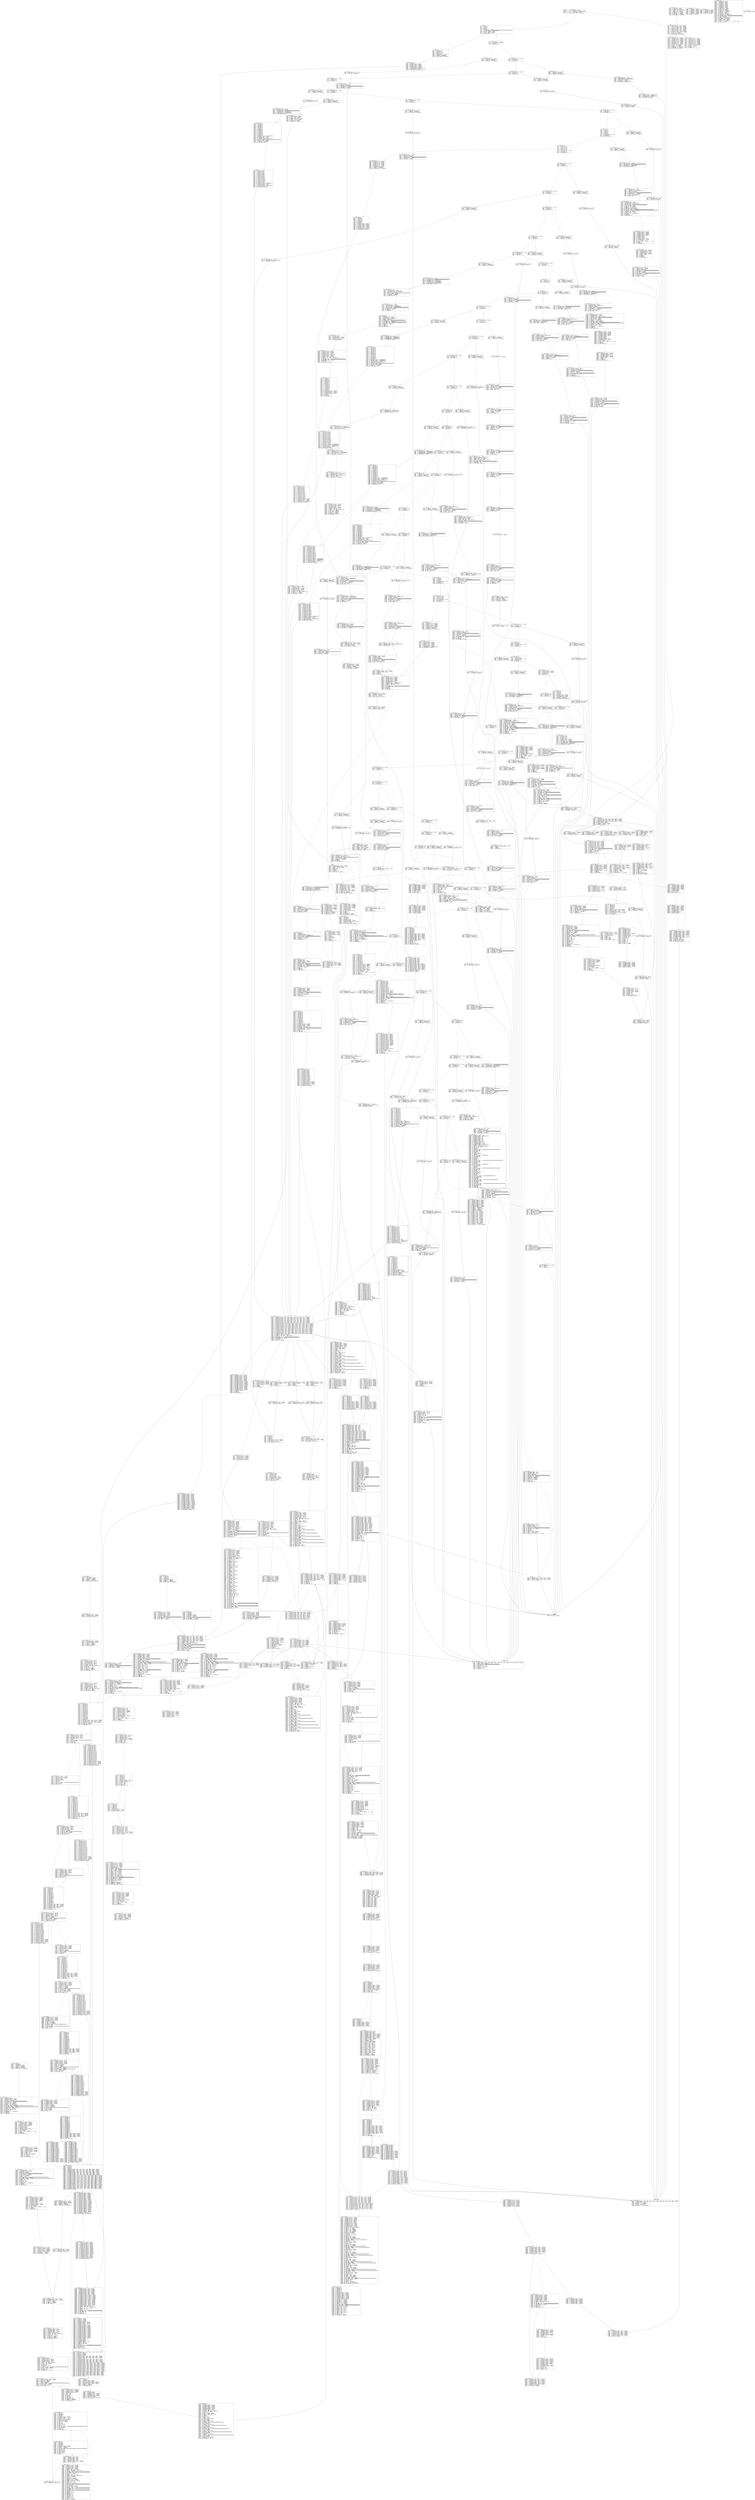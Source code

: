 
digraph G {
graph [fontname = "consolas"];
node  [fontname = "consolas"];
edge  [fontname = "consolas"];
ff [label="{_dispatch\lHash: 0x0\lStart: 0x0\lArguments: []\lStorage: []\l}", shape="record"];
block_0 [label="----- BLOCK ~0 -----\l0x0: .0 = uPHI~0-MEM // mem(0B)\l0x4: .3 = MSTORE(.0, .2#40, .1#60) // mem(32B)\l0x7: .5 = CALLDATASIZE // CALLDATASIZEx4fa9\l0x8: .6 = LT(.5, .4#4) // LTx3eb4\l0xc: .8 = JUMPI(.7#2a5, .6) // JUMPIx47da\l", shape="record"];
block_d [label="----- BLOCK ~d -----\l0xd: .0 = uPHI~d[-5]\l0xd: .1 = uPHI~d[-6]\l0xd: .2 = uPHI~d[-1]\l0xd: .3 = uPHI~d[-2]\l0xd: .4 = uPHI~d[-3]\l0xd: .5 = PHI~d-MEM(~0.3) // mem(32B)\l0x16: .9 = EXP(.8#2, .7#e0) // #100000000000000000000000000000000000000000000000000000000\l0x19: .11 = CALLDATALOAD(.10#0) // CALLDATALOAD0x797\l0x1a: .12 = DIV(.11, .9#1000) // DIV0x77a\l0x1b: .13 = AND(.12, .6#ffff) // ANDx4f8d\l0x22: .15 = EQ(.13, .14#1ffc) // EQx3325\l0x26: .17 = JUMPI(.16#2dd, .15)\l", shape="record"];
block_27 [label="----- BLOCK ~27 -----\l0x27: .0 = PHI~27-MEM(~d.5) // mem(32B)\l0x27: .1 = PHI~27[-1](~d.13) // ANDx4f8d\l0x2d: .3 = EQ(.2#519c, .1)\l0x31: .5 = JUMPI(.4#329, .3)\l", shape="record"];
block_32 [label="----- BLOCK ~32 -----\l0x32: .0 = PHI~32-MEM(~27.0) // mem(32B)\l0x32: .1 = PHI~32[-1](~27.1)\l0x38: .3 = EQ(.2#560f, .1)\l0x3c: .5 = JUMPI(.4#358, .3)\l", shape="record"];
block_3d [label="----- BLOCK ~3d -----\l0x3d: .0 = PHI~3d-MEM(~32.0) // mem(32B)\l0x3d: .1 = PHI~3d[-1](~32.1)\l0x43: .3 = EQ(.2#5e45, .1)\l0x47: .5 = JUMPI(.4#3f1, .3)\l", shape="record"];
block_48 [label="----- BLOCK ~48 -----\l0x48: .0 = PHI~48-MEM(~3d.0) // mem(0B)\l0x48: .1 = PHI~48[-1](~3d.1)\l0x4e: .3 = EQ(.2#6fdd, .1)\l0x52: .5 = JUMPI(.4#416, .3)\l", shape="record"];
block_53 [label="----- BLOCK ~53 -----\l0x53: .0 = PHI~53-MEM(~48.0) // mem(0B)\l0x53: .1 = PHI~53[-1](~48.1)\l0x59: .3 = EQ(.2#95ea, .1)\l0x5d: .5 = JUMPI(.4#429, .3)\l", shape="record"];
block_5e [label="----- BLOCK ~5e -----\l0x5e: .0 = PHI~5e-MEM(~53.0) // mem(0B)\l0x5e: .1 = PHI~5e[-1](~53.1)\l0x64: .3 = EQ(.2#a0f8, .1)\l0x68: .5 = JUMPI(.4#44b, .3)\l", shape="record"];
block_69 [label="----- BLOCK ~69 -----\l0x69: .0 = PHI~69-MEM(~5e.0) // mem(0B)\l0x69: .1 = PHI~69[-1](~5e.1)\l0x6f: .3 = EQ(.2#e583, .1)\l0x73: .5 = JUMPI(.4#45e, .3)\l", shape="record"];
block_74 [label="----- BLOCK ~74 -----\l0x74: .0 = uPHI~74[-8]\l0x74: .1 = uPHI~74[-5]\l0x74: .2 = uPHI~74[-6]\l0x74: .3 = uPHI~74[-4]\l0x74: .4 = uPHI~74[-7]\l0x74: .5 = uPHI~74[-2]\l0x74: .6 = uPHI~74[-3]\l0x74: .7 = PHI~74-MEM(~69.0) // mem(0B)\l0x74: .8 = PHI~74[-1](~69.1)\l0x7a: .10 = EQ(.9#1400, .8)\l0x7e: .12 = JUMPI(.11#471, .10)\l", shape="record"];
block_7f [label="----- BLOCK ~7f -----\l0x7f: .0 = PHI~7f[-8](~74.0)\l0x7f: .1 = PHI~7f[-5](~74.1)\l0x7f: .2 = PHI~7f[-6](~74.2)\l0x7f: .3 = PHI~7f[-4](~74.3)\l0x7f: .4 = PHI~7f[-7](~74.4)\l0x7f: .5 = PHI~7f[-2](~74.5)\l0x7f: .6 = PHI~7f[-3](~74.6)\l0x7f: .7 = PHI~7f-MEM(~74.7) // mem(0B)\l0x7f: .8 = PHI~7f[-1](~74.8)\l0x85: .10 = EQ(.9#1816, .8)\l0x89: .12 = JUMPI(.11#490, .10)\l", shape="record"];
block_8a [label="----- BLOCK ~8a -----\l0x8a: .0 = PHI~8a-MEM(~7f.7) // mem(0B)\l0x8a: .1 = PHI~8a[-1](~7f.8)\l0x90: .3 = EQ(.2#183a, .1)\l0x94: .5 = JUMPI(.4#4a3, .3)\l", shape="record"];
block_95 [label="----- BLOCK ~95 -----\l0x95: .0 = PHI~95-MEM(~8a.0) // mem(0B)\l0x95: .1 = PHI~95[-1](~8a.1)\l0x9b: .3 = EQ(.2#1940, .1)\l0x9f: .5 = JUMPI(.4#4b6, .3)\l", shape="record"];
block_a0 [label="----- BLOCK ~a0 -----\l0xa0: .0 = PHI~a0-MEM(~95.0) // mem(0B)\l0xa0: .1 = PHI~a0[-1](~95.1)\l0xa6: .3 = EQ(.2#19c2, .1)\l0xaa: .5 = JUMPI(.4#4cc, .3)\l", shape="record"];
block_ab [label="----- BLOCK ~ab -----\l0xab: .0 = PHI~ab-MEM(~a0.0) // mem(0B)\l0xab: .1 = PHI~ab[-1](~a0.1)\l0xb1: .3 = EQ(.2#2171, .1)\l0xb5: .5 = JUMPI(.4#4df, .3)\l", shape="record"];
block_b6 [label="----- BLOCK ~b6 -----\l0xb6: .0 = PHI~b6-MEM(~ab.0) // mem(0B)\l0xb6: .1 = PHI~b6[-1](~ab.1)\l0xbc: .3 = EQ(.2#23b8, .1)\l0xc0: .5 = JUMPI(.4#4f2, .3)\l", shape="record"];
block_c1 [label="----- BLOCK ~c1 -----\l0xc1: .0 = PHI~c1-MEM(~b6.0) // mem(0B)\l0xc1: .1 = PHI~c1[-1](~b6.1)\l0xc7: .3 = EQ(.2#24e7, .1)\l0xcb: .5 = JUMPI(.4#51a, .3)\l", shape="record"];
block_cc [label="----- BLOCK ~cc -----\l0xcc: .0 = uPHI~cc-MEM\l0xcc: .1 = PHI~cc[-1](~c1.1)\l0xd2: .3 = EQ(.2#27d7, .1)\l0xd6: .5 = JUMPI(.4#539, .3)\l", shape="record"];
block_d7 [label="----- BLOCK ~d7 -----\l0xd7: .0 = PHI~d7-MEM(~cc.0)\l0xd7: .1 = PHI~d7[-1](~cc.1)\l0xdd: .3 = EQ(.2#2ba7, .1)\l0xe1: .5 = JUMPI(.4#558, .3)\l", shape="record"];
block_e2 [label="----- BLOCK ~e2 -----\l0xe2: .0 = PHI~e2-MEM(~d7.0) // mem(0B)\l0xe2: .1 = PHI~e2[-1](~d7.1)\l0xe8: .3 = EQ(.2#3d7d, .1)\l0xec: .5 = JUMPI(.4#577, .3)\l", shape="record"];
block_ed [label="----- BLOCK ~ed -----\l0xed: .0 = PHI~ed-MEM(~e2.0) // mem(0B)\l0xed: .1 = PHI~ed[-1](~e2.1)\l0xf3: .3 = EQ(.2#3f4b, .1)\l0xf7: .5 = JUMPI(.4#596, .3)\l", shape="record"];
block_f8 [label="----- BLOCK ~f8 -----\l0xf8: .0 = PHI~f8-MEM(~ed.0) // mem(0B)\l0xf8: .1 = PHI~f8[-1](~ed.1)\l0xfe: .3 = EQ(.2#4611, .1)\l0x102: .5 = JUMPI(.4#5a9, .3)\l", shape="record"];
block_103 [label="----- BLOCK ~103 -----\l0x103: .0 = PHI~103-MEM(~f8.0) // mem(0B)\l0x103: .1 = PHI~103[-1](~f8.1)\l0x109: .3 = EQ(.2#46d2, .1)\l0x10d: .5 = JUMPI(.4#5bf, .3)\l", shape="record"];
block_10e [label="----- BLOCK ~10e -----\l0x10e: .0 = PHI~10e-MEM(~103.0) // mem(0B)\l0x10e: .1 = PHI~10e[-1](~103.1)\l0x114: .3 = EQ(.2#481a, .1)\l0x118: .5 = JUMPI(.4#5d8, .3)\l", shape="record"];
block_119 [label="----- BLOCK ~119 -----\l0x119: .0 = PHI~119-MEM(~10e.0)\l0x119: .1 = PHI~119[-1](~10e.1)\l0x11f: .3 = EQ(.2#4ad8, .1)\l0x123: .5 = JUMPI(.4#5ee, .3)\l", shape="record"];
block_124 [label="----- BLOCK ~124 -----\l0x124: .0 = uPHI~124-MEM\l0x124: .1 = PHI~124[-1](~119.1)\l0x12a: .3 = EQ(.2#4b85, .1)\l0x12e: .5 = JUMPI(.4#60d, .3)\l", shape="record"];
block_12f [label="----- BLOCK ~12f -----\l0x12f: .0 = PHI~12f-MEM(~124.0)\l0x12f: .1 = PHI~12f[-1](~124.1)\l0x135: .3 = EQ(.2#4dff, .1)\l0x139: .5 = JUMPI(.4#623, .3)\l", shape="record"];
block_13a [label="----- BLOCK ~13a -----\l0x13a: .0 = PHI~13a[-1](~12f.1)\l0x140: .2 = EQ(.1#4e0a, .0)\l0x144: .4 = JUMPI(.3#645, .2)\l", shape="record"];
block_145 [label="----- BLOCK ~145 -----\l0x145: .0 = uPHI~145-MEM\l0x145: .1 = PHI~145[-1](~13a.0)\l0x14b: .3 = EQ(.2#5612, .1)\l0x14f: .5 = JUMPI(.4#664, .3)\l", shape="record"];
block_150 [label="----- BLOCK ~150 -----\l0x150: .0 = PHI~150-MEM(~145.0)\l0x150: .1 = PHI~150[-1](~145.1)\l0x156: .3 = EQ(.2#5663, .1)\l0x15a: .5 = JUMPI(.4#686, .3)\l", shape="record"];
block_15b [label="----- BLOCK ~15b -----\l0x15b: .0 = PHI~15b-MEM(~150.0) // mem(0B)\l0x15b: .1 = PHI~15b[-1](~150.1)\l0x161: .3 = EQ(.2#5c97, .1)\l0x165: .5 = JUMPI(.4#69c, .3)\l", shape="record"];
block_166 [label="----- BLOCK ~166 -----\l0x166: .0 = uPHI~166[-6]\l0x166: .1 = uPHI~166[-7]\l0x166: .2 = uPHI~166[-2]\l0x166: .3 = uPHI~166[-3]\l0x166: .4 = uPHI~166[-4]\l0x166: .5 = PHI~166-MEM(~15b.0) // mem(0B)\l0x166: .6 = PHI~166[-1](~15b.1)\l0x16c: .8 = EQ(.7#5fd8, .6)\l0x170: .10 = JUMPI(.9#6af, .8)\l", shape="record"];
block_171 [label="----- BLOCK ~171 -----\l0x171: .0 = PHI~171[-6](~166.0)\l0x171: .1 = PHI~171[-7](~166.1)\l0x171: .2 = PHI~171[-2](~166.2)\l0x171: .3 = PHI~171[-3](~166.3)\l0x171: .4 = PHI~171[-4](~166.4)\l0x171: .5 = PHI~171-MEM(~166.5) // mem(0B)\l0x171: .6 = PHI~171[-1](~166.6)\l0x177: .8 = EQ(.7#6352, .6)\l0x17b: .10 = JUMPI(.9#6c2, .8)\l", shape="record"];
block_17c [label="----- BLOCK ~17c -----\l0x17c: .0 = PHI~17c-MEM(~171.5) // mem(0B)\l0x17c: .1 = PHI~17c[-1](~171.6)\l0x182: .3 = EQ(.2#680e, .1)\l0x186: .5 = JUMPI(.4#6d8, .3)\l", shape="record"];
block_187 [label="----- BLOCK ~187 -----\l0x187: .0 = uPHI~187[-4]\l0x187: .1 = uPHI~187[-5]\l0x187: .2 = PHI~187-MEM(~17c.0) // mem(0B)\l0x187: .3 = PHI~187[-1](~17c.1)\l0x18d: .5 = EQ(.4#6af0, .3)\l0x191: .7 = JUMPI(.6#6eb, .5)\l", shape="record"];
block_192 [label="----- BLOCK ~192 -----\l0x192: .0 = uPHI~192[-6]\l0x192: .1 = PHI~192[-4](~187.0)\l0x192: .2 = PHI~192[-5](~187.1)\l0x192: .3 = PHI~192-MEM(~187.2) // mem(0B)\l0x192: .4 = PHI~192[-1](~187.3)\l0x198: .6 = EQ(.5#6fbd, .4)\l0x19c: .8 = JUMPI(.7#6fe, .6)\l", shape="record"];
block_19d [label="----- BLOCK ~19d -----\l0x19d: .0 = PHI~19d[-6](~192.0)\l0x19d: .1 = PHI~19d[-4](~192.1) // PHIx1eb0\l0x19d: .2 = PHI~19d[-5](~192.2) // PHIx1eaf\l0x19d: .3 = PHI~19d-MEM(~192.3) // mem(0B)\l0x19d: .4 = PHI~19d[-1](~192.4)\l0x1a3: .6 = EQ(.5#70a0, .4)\l0x1a7: .8 = JUMPI(.7#71d, .6)\l", shape="record"];
block_1a8 [label="----- BLOCK ~1a8 -----\l0x1a8: .0 = PHI~1a8-MEM(~19d.3)\l0x1a8: .1 = PHI~1a8[-1](~19d.4)\l0x1ae: .3 = EQ(.2#7158, .1)\l0x1b2: .5 = JUMPI(.4#73c, .3)\l", shape="record"];
block_1b3 [label="----- BLOCK ~1b3 -----\l0x1b3: .0 = PHI~1b3-MEM(~1a8.0) // mem(0B)\l0x1b3: .1 = PHI~1b3[-1](~1a8.1)\l0x1b9: .3 = EQ(.2#7a7d, .1)\l0x1bd: .5 = JUMPI(.4#75b, .3)\l", shape="record"];
block_1be [label="----- BLOCK ~1be -----\l0x1be: .0 = PHI~1be-MEM(~1b3.0)\l0x1be: .1 = PHI~1be[-1](~1b3.1)\l0x1c4: .3 = EQ(.2#8456, .1)\l0x1c8: .5 = JUMPI(.4#76e, .3)\l", shape="record"];
block_1c9 [label="----- BLOCK ~1c9 -----\l0x1c9: .0 = PHI~1c9-MEM(~1be.0) // mem(0B)\l0x1c9: .1 = PHI~1c9[-1](~1be.1)\l0x1cf: .3 = EQ(.2#8462, .1)\l0x1d3: .5 = JUMPI(.4#781, .3)\l", shape="record"];
block_1d4 [label="----- BLOCK ~1d4 -----\l0x1d4: .0 = PHI~1d4-MEM(~1c9.0) // mem(0B)\l0x1d4: .1 = PHI~1d4[-1](~1c9.1)\l0x1da: .3 = EQ(.2#88c2, .1)\l0x1de: .5 = JUMPI(.4#7f3, .3)\l", shape="record"];
block_1df [label="----- BLOCK ~1df -----\l0x1df: .0 = PHI~1df-MEM(~1d4.0) // mem(0B)\l0x1df: .1 = PHI~1df[-1](~1d4.1)\l0x1e5: .3 = EQ(.2#9187, .1)\l0x1e9: .5 = JUMPI(.4#809, .3)\l", shape="record"];
block_1ea [label="----- BLOCK ~1ea -----\l0x1ea: .0 = PHI~1ea-MEM(~1df.0) // mem(0B)\l0x1ea: .1 = PHI~1ea[-1](~1df.1)\l0x1f0: .3 = EQ(.2#95d8, .1)\l0x1f4: .5 = JUMPI(.4#81c, .3)\l", shape="record"];
block_1f5 [label="----- BLOCK ~1f5 -----\l0x1f5: .0 = PHI~1f5-MEM(~1ea.0) // mem(0B)\l0x1f5: .1 = PHI~1f5[-1](~1ea.1)\l0x1fb: .3 = EQ(.2#9d6f, .1)\l0x1ff: .5 = JUMPI(.4#82f, .3)\l", shape="record"];
block_200 [label="----- BLOCK ~200 -----\l0x200: .0 = PHI~200-MEM(~1f5.0) // mem(0B)\l0x200: .1 = PHI~200[-1](~1f5.1)\l0x206: .3 = EQ(.2#a45f, .1)\l0x20a: .5 = JUMPI(.4#85e, .3)\l", shape="record"];
block_20b [label="----- BLOCK ~20b -----\l0x20b: .0 = PHI~20b-MEM(~200.0)\l0x20b: .1 = PHI~20b[-1](~200.1)\l0x211: .3 = EQ(.2#a905, .1)\l0x215: .5 = JUMPI(.4#874, .3)\l", shape="record"];
block_216 [label="----- BLOCK ~216 -----\l0x216: .0 = PHI~216-MEM(~20b.0) // mem(0B)\l0x216: .1 = PHI~216[-1](~20b.1)\l0x21c: .3 = EQ(.2#b047, .1)\l0x220: .5 = JUMPI(.4#896, .3)\l", shape="record"];
block_221 [label="----- BLOCK ~221 -----\l0x221: .0 = PHI~221-MEM(~216.0) // mem(0B)\l0x221: .1 = PHI~221[-1](~216.1)\l0x227: .3 = EQ(.2#b0c3, .1)\l0x22b: .5 = JUMPI(.4#8a9, .3)\l", shape="record"];
block_22c [label="----- BLOCK ~22c -----\l0x22c: .0 = PHI~22c-MEM(~221.0) // mem(0B)\l0x22c: .1 = PHI~22c[-1](~221.1)\l0x232: .3 = EQ(.2#bc40, .1)\l0x236: .5 = JUMPI(.4#8bc, .3)\l", shape="record"];
block_237 [label="----- BLOCK ~237 -----\l0x237: .0 = uPHI~237-MEM\l0x237: .1 = PHI~237[-1](~22c.1)\l0x23d: .3 = EQ(.2#c3be, .1)\l0x241: .5 = JUMPI(.4#8cf, .3)\l", shape="record"];
block_242 [label="----- BLOCK ~242 -----\l0x242: .0 = PHI~242-MEM(~237.0)\l0x242: .1 = PHI~242[-1](~237.1)\l0x248: .3 = EQ(.2#d3e6, .1)\l0x24c: .5 = JUMPI(.4#8e5, .3)\l", shape="record"];
block_24d [label="----- BLOCK ~24d -----\l0x24d: .0 = PHI~24d-MEM(~242.0) // mem(0B)\l0x24d: .1 = PHI~24d[-1](~242.1)\l0x253: .3 = EQ(.2#defb, .1)\l0x257: .5 = JUMPI(.4#8fb, .3)\l", shape="record"];
block_258 [label="----- BLOCK ~258 -----\l0x258: .0 = PHI~258-MEM(~24d.0)\l0x258: .1 = PHI~258[-1](~24d.1)\l0x25e: .3 = EQ(.2#e17b, .1)\l0x262: .5 = JUMPI(.4#90e, .3)\l", shape="record"];
block_263 [label="----- BLOCK ~263 -----\l0x263: .0 = PHI~263-MEM(~258.0) // mem(0B)\l0x263: .1 = PHI~263[-1](~258.1)\l0x269: .3 = EQ(.2#e6cb, .1)\l0x26d: .5 = JUMPI(.4#92d, .3)\l", shape="record"];
block_26e [label="----- BLOCK ~26e -----\l0x26e: .0 = PHI~26e-MEM(~263.0) // mem(0B)\l0x26e: .1 = PHI~26e[-1](~263.1)\l0x274: .3 = EQ(.2#e98b, .1)\l0x278: .5 = JUMPI(.4#940, .3)\l", shape="record"];
block_279 [label="----- BLOCK ~279 -----\l0x279: .0 = PHI~279-MEM(~26e.0) // mem(0B)\l0x279: .1 = PHI~279[-1](~26e.1)\l0x27f: .3 = EQ(.2#ed60, .1)\l0x283: .5 = JUMPI(.4#9ae, .3)\l", shape="record"];
block_284 [label="----- BLOCK ~284 -----\l0x284: .0 = PHI~284-MEM(~279.0) // mem(0B)\l0x284: .1 = PHI~284[-1](~279.1)\l0x28a: .3 = EQ(.2#f1ca, .1)\l0x28e: .5 = JUMPI(.4#9bc, .3)\l", shape="record"];
block_28f [label="----- BLOCK ~28f -----\l0x28f: .0 = PHI~28f-MEM(~284.0) // mem(0B)\l0x28f: .1 = PHI~28f[-1](~284.1)\l0x295: .3 = EQ(.2#f2b4, .1)\l0x299: .5 = JUMPI(.4#9cf, .3)\l", shape="record"];
block_29a [label="----- BLOCK ~29a -----\l0x29a: .0 = PHI~29a-MEM(~28f.0)\l0x29a: .1 = PHI~29a[-1](~28f.1)\l0x2a0: .3 = EQ(.2#f7d8, .1)\l0x2a4: .5 = JUMPI(.4#9e2, .3)\l", shape="record"];
block_2a5 [label="----- BLOCK ~2a5 -----\l0x2a8: .1 = SLOAD(.0#b) // SLOAD0x664\l0x2a9: .2 = CALLER // CALLERx4fa9\l0x2b0: .6 = EXP(.5#2, .4#a0) // #10000000000000000000000000000000000000000\l0x2b1: .7 = SUB(.6#1000, .3#1) // #ffffffffffffffffffffffffffffffffffffffff\l0x2b4: .8 = AND(.7#ffff, .2) // CALLERx4fa9\l0x2b6: .9 = AND(.1, .7#ffff) // SLOAD0x664\l0x2b7: .10 = EQ(.9, .8) // EQ0x781\l0x2bc: .12 = JUMPI(.11#2d0, .10)\l", shape="record"];
block_2bd [label="----- BLOCK ~2bd -----\l0x2bd: .0 = PHI~2bd[-1](~2a5.10)\l0x2c0: .2 = SLOAD(.1#c) // SLOAD0xbf0\l0x2c1: .3 = CALLER // CALLERx4fa9\l0x2c8: .7 = EXP(.6#2, .5#a0) // #10000000000000000000000000000000000000000\l0x2c9: .8 = SUB(.7#1000, .4#1) // #ffffffffffffffffffffffffffffffffffffffff\l0x2cc: .9 = AND(.8#ffff, .3) // CALLERx4fa9\l0x2ce: .10 = AND(.2, .8#ffff) // SLOAD0xbf0\l0x2cf: .11 = EQ(.10, .9) // EQ0x1cb\l", shape="record"];
block_2d0 [label="----- BLOCK ~2d0 -----\l0x2d0: .0 = PHI~2d0[-1](~2bd.11, ~2a5.10)\l0x2d1: .1 = ISZERO(.0)\l0x2d2: .2 = ISZERO(.1)\l0x2d6: .4 = JUMPI(.3#2db, .2)\l", shape="record"];
block_2db [label="----- BLOCK ~2db -----\l0x2dc: .0 = STOP // STOPx4fa9\l", shape="record"];
block_2dd [label="----- BLOCK ~2dd -----\l0x2dd: .0 = PHI~2dd[-6](~d.0)\l0x2dd: .1 = PHI~2dd[-7](~d.1)\l0x2dd: .2 = PHI~2dd[-2](~d.2)\l0x2dd: .3 = PHI~2dd[-1](~d.13)\l0x2dd: .4 = PHI~2dd[-3](~d.3)\l0x2dd: .5 = PHI~2dd[-4](~d.4)\l0x2dd: .6 = PHI~2dd-MEM(~d.5) // mem(32B)\l0x2de: .7 = CALLVALUE // CALLVALUEx4fa9\l0x2df: .8 = ISZERO(.7) // ISZERO0x7cd\l0x2e3: .10 = JUMPI(.9#2e8, .8) // JUMPI0x1a2\l", shape="record"];
block_2e8 [label="----- BLOCK ~2e8 -----\l0x2e8: .0 = uPHI~2e8[-5]\l0x2e8: .1 = PHI~2e8[-6](~2dd.0) // PHIx1e79\l0x2e8: .2 = PHI~2e8[-7](~2dd.1) // PHIx1e74\l0x2e8: .3 = PHI~2e8[-2](~2dd.2) // PHIx1e6e\l0x2e8: .4 = PHI~2e8[-1](~2dd.3) // PHIx1e6b\l0x2e8: .5 = PHI~2e8[-3](~2dd.4) // PHIx1e68\l0x2e8: .6 = PHI~2e8[-4](~2dd.5) // PHIx1e65\l0x2e8: .7 = PHI~2e8-MEM(~2dd.6) // mem(32B)\l0x30f: .11 = CALLDATALOAD(.10#4) // CALLDATALOADx764b\l0x310: .12 = AND(.11, .9#ffff) // AND0x3dc\l0x314: .14 = JUMP(.13#9f0) // JUMP0x376\l", shape="record"];
block_315 [label="----- BLOCK ~315 -----\l0x315: .0 = PHI~315[-1](~f1e.28, ~15c8.9, ~c72.10) // PHIx16a\l0x315: .1 = PHI~315-MEM(~f1e.12, ~15c8.0, ~c72.2) // mem(0B)\l0x318: .3 = MLOAD(.1, .2#40) // MLOADx168\l0x31a: .4 = ISZERO(.0) // ISZERO0x799\l0x31b: .5 = ISZERO(.4)\l0x31d: .6 = MSTORE(.1, .3, .5)\l0x320: .8 = ADD(.7#20, .3) // ADD0x4df\l0x323: .10 = MLOAD(.6, .9#40)\l0x326: .11 = SUB(.8, .10)\l0x328: .12 = RETURN(.6, .10, .11)\l", shape="record"];
block_329 [label="----- BLOCK ~329 -----\l0x329: .0 = PHI~329-MEM(~27.0) // mem(32B)\l0x32a: .1 = CALLVALUE // CALLVALUEx4fa9\l0x32b: .2 = ISZERO(.1) // ISZERO0x7cd\l0x32f: .4 = JUMPI(.3#334, .2) // JUMPI0x609\l", shape="record"];
block_334 [label="----- BLOCK ~334 -----\l0x334: .0 = PHI~334-MEM(~329.0) // mem(0B)\l0x33b: .3 = JUMP(.2#c77) // JUMP0x690\l", shape="record"];
block_33c [label="----- BLOCK ~33c -----\l0x33c: .0 = PHI~33c[-1](~231c.9, ~f4e.9, ~1e30.9, ~2053.9, ~1673.9, ~e2a.9, ~c72.10, ~1347.16, ~1e45.9, ~c77.9, ~12ac.16, ~1d72.16) // PHIx186\l0x33c: .1 = PHI~33c-MEM(~231c.0, ~f4e.0, ~1e30.0, ~2053.0, ~1673.0, ~e2a.0, ~c72.2, ~1347.7, ~1e45.0, ~c77.0, ~12ac.7, ~1d72.7) // mem(0B)\l0x33f: .3 = MLOAD(.1, .2#40) // MLOADx17f\l0x346: .7 = EXP(.6#2, .5#a0) // #10000000000000000000000000000000000000000\l0x347: .8 = SUB(.7#1000, .4#1) // #ffffffffffffffffffffffffffffffffffffffff\l0x34a: .9 = AND(.0, .8#ffff) // PHIx186\l0x34c: .10 = MSTORE(.1, .3, .9)\l0x34f: .12 = ADD(.11#20, .3) // ADDx2873\l0x352: .14 = MLOAD(.10, .13#40)\l0x355: .15 = SUB(.12, .14)\l0x357: .16 = RETURN(.10, .14, .15)\l", shape="record"];
block_358 [label="----- BLOCK ~358 -----\l0x358: .0 = PHI~358-MEM(~32.0) // mem(32B)\l0x359: .1 = CALLVALUE // CALLVALUEx4fa9\l0x35a: .2 = ISZERO(.1) // ISZERO0x7cd\l0x35e: .4 = JUMPI(.3#363, .2) // JUMPI0x5ee\l", shape="record"];
block_363 [label="----- BLOCK ~363 -----\l0x363: .0 = PHI~363-MEM(~358.0) // mem(0B)\l0x36a: .3 = CALLDATALOAD(.2#4) // CALLDATALOADx764b\l0x36f: .5 = CALLDATALOAD(.4#24) // CALLDATALOAD0x30d\l0x372: .6 = ADD(.5, .4#24) // ADD0x4b5\l0x374: .7 = ADD(.2#4, .5) // ADDx2b25\l0x375: .8 = CALLDATALOAD(.7) // CALLDATALOAD0x5cc\l0x379: .10 = JUMP(.9#c86) // JUMP0x660\l", shape="record"];
block_37a [label="----- BLOCK ~37a -----\l0x37a: .0 = PHI~37a[-1](~1d0e.3, ~d69.3) // PHIx1a6\l0x37a: .1 = PHI~37a-MEM(~1d0e.12, ~d69.12) // mem(0B)\l0x37d: .3 = MLOAD(.1, .2#40) // MLOADx1a1\l0x382: .5 = MSTORE(.1, .3, .4#20) // mem(0B)\l0x386: .6 = ADD(.3, .4#20)\l0x38a: .7 = MLOAD(.5, .0)\l0x38c: .8 = MSTORE(.5, .6, .7)\l0x38f: .10 = ADD(.9#20, .6)\l0x393: .11 = MLOAD(.8, .0)\l0x397: .13 = ADD(.12#20, .0) // ADD0x62d\l", shape="record"];
block_39e [label="----- BLOCK ~39e -----\l0x39e: .0 = PHI~39e[-9](~3a7.0, ~37a.3) // PHIx19ac\l0x39e: .1 = PHI~39e[-8](~3a7.1, ~37a.3) // PHIx19ab\l0x39e: .2 = PHI~39e[-10](~3a7.2, ~37a.0) // PHIx19aa\l0x39e: .3 = PHI~39e[-7](~3a7.3, ~37a.10) // PHIx19a9\l0x39e: .4 = PHI~39e[-5](~3a7.4, ~37a.11) // PHIx19a8\l0x39e: .5 = PHI~39e[-6](~3a7.5, ~37a.13) // PHIx19a7\l0x39e: .6 = PHI~39e[-3](~3a7.7, ~37a.10)\l0x39e: .7 = PHI~39e-MEM(~3a7.14, ~37a.8)\l0x39e: .8 = PHI~39e[-2](~3a7.9, ~37a.13) // PHIx193a\l0x39e: .9 = PHI~39e[-1](~3a7.16, ~37a.14) // PHIx1b0\l0x39e: .10 = PHI~39e[-4](~3a7.6, ~37a.11) // PHIx1af\l0x3a1: .11 = LT(.9, .10) // LT0x41c\l0x3a2: .12 = ISZERO(.11) // ISZERO0x284\l0x3a6: .14 = JUMPI(.13#3b6, .12) // JUMPIx1302\l", shape="record"];
block_3a7 [label="----- BLOCK ~3a7 -----\l0x3a7: .0 = PHI~3a7[-9](~39e.0) // PHIx19ac\l0x3a7: .1 = PHI~3a7[-8](~39e.1) // PHIx19ab\l0x3a7: .2 = PHI~3a7[-10](~39e.2) // PHIx19aa\l0x3a7: .3 = PHI~3a7[-7](~39e.3) // PHIx19a9\l0x3a7: .4 = PHI~3a7[-5](~39e.4) // PHIx19a8\l0x3a7: .5 = PHI~3a7[-6](~39e.5) // PHIx19a7\l0x3a7: .6 = PHI~3a7[-4](~39e.10) // PHIx1af\l0x3a7: .7 = PHI~3a7[-3](~39e.6)\l0x3a7: .8 = PHI~3a7-MEM(~39e.7)\l0x3a7: .9 = PHI~3a7[-2](~39e.8)\l0x3a7: .10 = PHI~3a7[-1](~39e.9) // PHIx1b0\l0x3a9: .11 = ADD(.9, .10)\l0x3aa: .12 = MLOAD(.8, .11)\l0x3ad: .13 = ADD(.10, .7)\l0x3ae: .14 = MSTORE(.8, .13, .12)\l0x3b1: .16 = ADD(.15#20, .10) // ADDx2023\l0x3b5: .18 = JUMP(.17#39e) // JUMP0x626\l", shape="record"];
block_3b6 [label="----- BLOCK ~3b6 -----\l0x3b6: .0 = PHI~3b6[-9](~39e.0) // PHIx19ac\l0x3b6: .1 = PHI~3b6[-8](~39e.1) // PHIx19ab\l0x3b6: .2 = PHI~3b6[-10](~39e.2) // PHIx19aa\l0x3b6: .3 = PHI~3b6-MEM(~39e.7)\l0x3b6: .4 = PHI~3b6[-7](~39e.3) // PHIx19a9\l0x3b6: .5 = PHI~3b6[-5](~39e.4) // PHIx19a8\l0x3b6: .6 = PHI~3b6[-6](~39e.5) // PHIx19a7\l0x3b6: .7 = PHI~3b6[-4](~39e.10) // PHIx1af\l0x3b6: .8 = PHI~3b6[-3](~39e.6)\l0x3b6: .9 = PHI~3b6[-2](~39e.8)\l0x3b6: .10 = PHI~3b6[-1](~39e.9) // PHIx1b0\l0x3bf: .11 = ADD(.5, .4) // ADDx2df0\l0x3c3: .13 = AND(.12#1f, .5) // AND0x550\l0x3c5: .14 = ISZERO(.13) // ISZEROx2e04\l0x3c9: .16 = JUMPI(.15#3e3, .14)\l", shape="record"];
block_3ca [label="----- BLOCK ~3ca -----\l0x3ca: .0 = PHI~3ca[-4](~3b6.0) // PHIx19ac\l0x3ca: .1 = PHI~3ca[-3](~3b6.1) // PHIx19ab\l0x3ca: .2 = PHI~3ca[-5](~3b6.2) // PHIx19aa\l0x3ca: .3 = PHI~3ca-MEM(~3b6.3)\l0x3ca: .4 = PHI~3ca[-2](~3b6.11) // ADDx2df0\l0x3ca: .5 = PHI~3ca[-1](~3b6.13) // AND0x550\l0x3cc: .6 = SUB(.4, .5)\l0x3ce: .7 = MLOAD(.3, .6)\l0x3d4: .10 = SUB(.9#20, .5)\l0x3d8: .12 = EXP(.11#100, .10)\l0x3d9: .13 = SUB(.12, .8#1)\l0x3da: .14 = NOT(.13)\l0x3db: .15 = AND(.14, .7)\l0x3dd: .16 = MSTORE(.3, .6, .15)\l0x3e0: .18 = ADD(.17#20, .6)\l", shape="record"];
block_3e3 [label="----- BLOCK ~3e3 -----\l0x3e3: .0 = PHI~3e3-MEM(~3b6.3, ~3ca.16)\l0x3e3: .1 = PHI~3e3[-4](~3b6.0, ~3ca.0) // PHIx19ac\l0x3e3: .2 = PHI~3e3[-3](~3b6.1, ~3ca.1) // PHIx19ab\l0x3e3: .3 = PHI~3e3[-2](~3b6.11, ~3ca.18) // PHIx1e0\l0x3e3: .4 = PHI~3e3[-5](~3b6.2, ~3ca.2) // PHIx1df\l0x3e3: .5 = PHI~3e3[-1](~3b6.13, ~3ca.5) // AND0x550\l0x3eb: .7 = MLOAD(.0, .6#40)\l0x3ee: .8 = SUB(.3, .7)\l0x3f0: .9 = RETURN(.0, .7, .8)\l", shape="record"];
block_3f1 [label="----- BLOCK ~3f1 -----\l0x3f1: .0 = PHI~3f1-MEM(~3d.0) // mem(0B)\l0x3f2: .1 = CALLVALUE // CALLVALUEx4fa9\l0x3f3: .2 = ISZERO(.1) // ISZERO0x7cd\l0x3f7: .4 = JUMPI(.3#3fc, .2) // JUMPIx65f7\l", shape="record"];
block_3fc [label="----- BLOCK ~3fc -----\l0x3fc: .0 = PHI~3fc-MEM(~3f1.0) // mem(0B)\l0x403: .3 = JUMP(.2#d63) // JUMPx7399\l", shape="record"];
block_404 [label="----- BLOCK ~404 -----\l0x404: .0 = PHI~404[-1](~d63.3, ~efc.3, ~166d.2, ~2010.2, ~172f.24, ~1e3f.3, ~2316.3, ~e39.2, ~f47.2, ~ef9.18, ~17d8.3) // PHIx1f5\l0x404: .1 = PHI~404-MEM(~d63.0, ~efc.0, ~166d.0, ~2010.0, ~172f.21, ~1e3f.0, ~2316.0, ~e39.0, ~f47.0, ~ef9.17, ~17d8.0) // mem(0B)\l0x407: .3 = MLOAD(.1, .2#40) // MLOADx1f3\l0x40a: .4 = MSTORE(.1, .3, .0) // mem(0B)\l0x40d: .6 = ADD(.5#20, .3) // ADD0x404\l0x410: .8 = MLOAD(.4, .7#40) // MLOADx1fa\l0x413: .9 = SUB(.6, .8) // SUBx1809\l0x415: .10 = RETURN(.4, .8, .9) // RETURNx405a\l", shape="record"];
block_416 [label="----- BLOCK ~416 -----\l0x416: .0 = PHI~416-MEM(~48.0) // mem(0B)\l0x417: .1 = CALLVALUE // CALLVALUEx4fa9\l0x418: .2 = ISZERO(.1) // ISZERO0x7cd\l0x41c: .4 = JUMPI(.3#421, .2) // JUMPIx76ae\l", shape="record"];
block_421 [label="----- BLOCK ~421 -----\l0x421: .0 = PHI~421-MEM(~416.0) // mem(0B)\l0x428: .3 = JUMP(.2#d69) // JUMPx17ff\l", shape="record"];
block_429 [label="----- BLOCK ~429 -----\l0x429: .0 = PHI~429[-1](~53.1)\l0x429: .1 = PHI~429-MEM(~53.0) // mem(0B)\l0x42a: .2 = CALLVALUE // CALLVALUEx4fa9\l0x42b: .3 = ISZERO(.2) // ISZERO0x7cd\l0x42f: .5 = JUMPI(.4#434, .3) // JUMPIx12ea\l", shape="record"];
block_434 [label="----- BLOCK ~434 -----\l0x434: .0 = PHI~434[-1](~429.0) // PHIx1e45\l0x434: .1 = PHI~434-MEM(~429.1) // mem(0B)\l0x43e: .6 = EXP(.5#2, .4#a0) // #10000000000000000000000000000000000000000\l0x43f: .7 = SUB(.6#1000, .3#1) // #ffffffffffffffffffffffffffffffffffffffff\l0x442: .9 = CALLDATALOAD(.8#4) // CALLDATALOADx764b\l0x443: .10 = AND(.9, .7#ffff) // CALLDATALOADx764b\l0x446: .12 = CALLDATALOAD(.11#24) // CALLDATALOAD0x30d\l0x44a: .14 = JUMP(.13#da0) // JUMPx5362\l", shape="record"];
block_44b [label="----- BLOCK ~44b -----\l0x44b: .0 = PHI~44b-MEM(~5e.0) // mem(0B)\l0x44c: .1 = CALLVALUE // CALLVALUEx4fa9\l0x44d: .2 = ISZERO(.1) // ISZERO0x7cd\l0x451: .4 = JUMPI(.3#456, .2) // JUMPIxf032\l", shape="record"];
block_456 [label="----- BLOCK ~456 -----\l0x456: .0 = PHI~456-MEM(~44b.0) // mem(0B)\l0x45d: .3 = JUMP(.2#e2a) // JUMPx4b85\l", shape="record"];
block_45e [label="----- BLOCK ~45e -----\l0x45e: .0 = PHI~45e-MEM(~69.0) // mem(0B)\l0x45f: .1 = CALLVALUE // CALLVALUEx4fa9\l0x460: .2 = ISZERO(.1) // ISZERO0x7cd\l0x464: .4 = JUMPI(.3#469, .2) // JUMPI0x54c\l", shape="record"];
block_469 [label="----- BLOCK ~469 -----\l0x469: .0 = PHI~469-MEM(~45e.0) // mem(0B)\l0x470: .3 = JUMP(.2#e39) // JUMPx29c7\l", shape="record"];
block_471 [label="----- BLOCK ~471 -----\l0x471: .0 = PHI~471-MEM(~74.7) // mem(0B)\l0x472: .1 = CALLVALUE // CALLVALUEx4fa9\l0x473: .2 = ISZERO(.1) // ISZERO0x7cd\l0x477: .4 = JUMPI(.3#47c, .2) // JUMPI0x80c\l", shape="record"];
block_47c [label="----- BLOCK ~47c -----\l0x47c: .0 = PHI~47c-MEM(~471.0) // mem(0B)\l0x486: .5 = EXP(.4#2, .3#a0) // #10000000000000000000000000000000000000000\l0x487: .6 = SUB(.5#1000, .2#1) // #ffffffffffffffffffffffffffffffffffffffff\l0x48a: .8 = CALLDATALOAD(.7#4) // CALLDATALOADx764b\l0x48b: .9 = AND(.8, .6#ffff) // CALLDATALOADx764b\l0x48f: .11 = JUMP(.10#e44) // JUMPx3d01\l", shape="record"];
block_490 [label="----- BLOCK ~490 -----\l0x490: .0 = PHI~490[-8](~7f.0) // PHIx1e9c\l0x490: .1 = PHI~490[-5](~7f.1) // PHIx1e97\l0x490: .2 = PHI~490[-6](~7f.2) // PHIx1e93\l0x490: .3 = PHI~490[-4](~7f.3) // PHIx1e8e\l0x490: .4 = PHI~490[-7](~7f.4) // PHIx1e8b\l0x490: .5 = PHI~490[-1](~7f.8) // PHIx1e86\l0x490: .6 = PHI~490[-2](~7f.5) // PHIx1e82\l0x490: .7 = PHI~490[-3](~7f.6) // PHIx1e7e\l0x490: .8 = PHI~490-MEM(~7f.7) // mem(0B)\l0x491: .9 = CALLVALUE // CALLVALUEx4fa9\l0x492: .10 = ISZERO(.9) // ISZERO0x7cd\l0x496: .12 = JUMPI(.11#49b, .10) // JUMPI0x5cb\l", shape="record"];
block_49b [label="----- BLOCK ~49b -----\l0x49b: .0 = uPHI~49b[-15]\l0x49b: .1 = uPHI~49b[-14]\l0x49b: .2 = uPHI~49b[-13]\l0x49b: .3 = uPHI~49b[-16]\l0x49b: .4 = uPHI~49b[-17]\l0x49b: .5 = uPHI~49b[-11]\l0x49b: .6 = uPHI~49b[-10]\l0x49b: .7 = uPHI~49b[-12]\l0x49b: .8 = uPHI~49b[-9]\l0x49b: .9 = PHI~49b[-8](~490.0) // PHIx1dd1\l0x49b: .10 = PHI~49b[-5](~490.1) // PHIx1dce\l0x49b: .11 = PHI~49b[-6](~490.2) // PHIx1dcb\l0x49b: .12 = PHI~49b[-4](~490.3) // PHIx1dc8\l0x49b: .13 = PHI~49b[-7](~490.4) // PHIx1dc6\l0x49b: .14 = PHI~49b[-1](~490.5) // PHIx1dc3\l0x49b: .15 = PHI~49b[-2](~490.6) // PHIx1dc0\l0x49b: .16 = PHI~49b[-3](~490.7) // PHIx1dbd\l0x49b: .17 = PHI~49b-MEM(~490.8) // mem(0B)\l0x4a2: .20 = JUMP(.19#ef1) // JUMPx607c\l", shape="record"];
block_4a3 [label="----- BLOCK ~4a3 -----\l0x4a3: .0 = PHI~4a3-MEM(~8a.0) // mem(0B)\l0x4a4: .1 = CALLVALUE // CALLVALUEx4fa9\l0x4a5: .2 = ISZERO(.1) // ISZERO0x7cd\l0x4a9: .4 = JUMPI(.3#4ae, .2) // JUMPI0xfff\l", shape="record"];
block_4ae [label="----- BLOCK ~4ae -----\l0x4ae: .0 = PHI~4ae-MEM(~4a3.0) // mem(0B)\l0x4b5: .3 = JUMP(.2#efc) // JUMPx73b5\l", shape="record"];
block_4b6 [label="----- BLOCK ~4b6 -----\l0x4b6: .0 = PHI~4b6-MEM(~95.0) // mem(0B)\l0x4b7: .1 = CALLVALUE // CALLVALUEx4fa9\l0x4b8: .2 = ISZERO(.1) // ISZERO0x7cd\l0x4bc: .4 = JUMPI(.3#4c1, .2) // JUMPIx4f32\l", shape="record"];
block_4c1 [label="----- BLOCK ~4c1 -----\l0x4c1: .0 = PHI~4c1-MEM(~4b6.0) // mem(0B)\l0x4c7: .3 = CALLDATALOAD(.2#4) // CALLDATALOADx764b\l0x4cb: .5 = JUMP(.4#f02) // JUMPx181b\l", shape="record"];
block_4cc [label="----- BLOCK ~4cc -----\l0x4cc: .0 = PHI~4cc-MEM(~a0.0) // mem(0B)\l0x4cd: .1 = CALLVALUE // CALLVALUEx4fa9\l0x4ce: .2 = ISZERO(.1) // ISZERO0x7cd\l0x4d2: .4 = JUMPI(.3#4d7, .2) // JUMPIx307c\l", shape="record"];
block_4d7 [label="----- BLOCK ~4d7 -----\l0x4d7: .0 = PHI~4d7-MEM(~4cc.0) // mem(0B)\l0x4de: .3 = JUMP(.2#f47) // JUMPx75a8\l", shape="record"];
block_4df [label="----- BLOCK ~4df -----\l0x4df: .0 = PHI~4df-MEM(~ab.0) // mem(0B)\l0x4e0: .1 = CALLVALUE // CALLVALUEx4fa9\l0x4e1: .2 = ISZERO(.1) // ISZERO0x7cd\l0x4e5: .4 = JUMPI(.3#4ea, .2) // JUMPI0x334\l", shape="record"];
block_4ea [label="----- BLOCK ~4ea -----\l0x4ea: .0 = PHI~4ea-MEM(~4df.0) // mem(0B)\l0x4f1: .3 = JUMP(.2#f4e) // JUMP0x66e\l", shape="record"];
block_4f2 [label="----- BLOCK ~4f2 -----\l0x4f2: .0 = PHI~4f2-MEM(~b6.0)\l0x4f3: .1 = CALLVALUE // CALLVALUEx4fa9\l0x4f4: .2 = ISZERO(.1) // ISZERO0x7cd\l0x4f8: .4 = JUMPI(.3#4fd, .2) // JUMPI0x239\l", shape="record"];
block_4fd [label="----- BLOCK ~4fd -----\l0x4fd: .0 = PHI~4fd-MEM(~4f2.0) // mem(0B)\l0x507: .5 = EXP(.4#2, .3#a0) // #10000000000000000000000000000000000000000\l0x508: .6 = SUB(.5#1000, .2#1) // #ffffffffffffffffffffffffffffffffffffffff\l0x50b: .8 = CALLDATALOAD(.7#4) // CALLDATALOADx764b\l0x50d: .9 = AND(.6#ffff, .8) // CALLDATALOADx764b\l0x511: .11 = CALLDATALOAD(.10#24) // CALLDATALOAD0x30d\l0x512: .12 = AND(.11, .6#ffff) // CALLDATALOAD0x30d\l0x515: .14 = CALLDATALOAD(.13#44) // CALLDATALOAD0x763\l0x519: .16 = JUMP(.15#f5d) // JUMPx775d\l", shape="record"];
block_51a [label="----- BLOCK ~51a -----\l0x51a: .0 = PHI~51a-MEM(~c1.0) // mem(0B)\l0x51b: .1 = CALLVALUE // CALLVALUEx4fa9\l0x51c: .2 = ISZERO(.1) // ISZERO0x7cd\l0x520: .4 = JUMPI(.3#525, .2) // JUMPIx7bba\l", shape="record"];
block_525 [label="----- BLOCK ~525 -----\l0x525: .0 = PHI~525-MEM(~51a.0) // mem(0B)\l0x52f: .5 = EXP(.4#2, .3#a0) // #10000000000000000000000000000000000000000\l0x530: .6 = SUB(.5#1000, .2#1) // #ffffffffffffffffffffffffffffffffffffffff\l0x533: .8 = CALLDATALOAD(.7#4) // CALLDATALOADx764b\l0x534: .9 = AND(.8, .6#ffff) // CALLDATALOADx764b\l0x538: .11 = JUMP(.10#fe4) // JUMPx3bd3\l", shape="record"];
block_539 [label="----- BLOCK ~539 -----\l0x53a: .0 = CALLVALUE // CALLVALUEx4fa9\l0x53b: .1 = ISZERO(.0) // ISZERO0x7cd\l0x53f: .3 = JUMPI(.2#544, .1) // JUMPIx75c3\l", shape="record"];
block_544 [label="----- BLOCK ~544 -----\l0x54e: .4 = EXP(.3#2, .2#a0) // #10000000000000000000000000000000000000000\l0x54f: .5 = SUB(.4#1000, .1#1) // #ffffffffffffffffffffffffffffffffffffffff\l0x552: .7 = CALLDATALOAD(.6#4) // CALLDATALOADx764b\l0x553: .8 = AND(.7, .5#ffff) // CALLDATALOADx764b\l0x557: .10 = JUMP(.9#1091) // JUMP0x7bf\l", shape="record"];
block_558 [label="----- BLOCK ~558 -----\l0x559: .0 = CALLVALUE // CALLVALUEx4fa9\l0x55a: .1 = ISZERO(.0) // ISZERO0x7cd\l0x55e: .3 = JUMPI(.2#563, .1) // JUMPIx211b\l", shape="record"];
block_563 [label="----- BLOCK ~563 -----\l0x56d: .4 = EXP(.3#2, .2#a0) // #10000000000000000000000000000000000000000\l0x56e: .5 = SUB(.4#1000, .1#1) // #ffffffffffffffffffffffffffffffffffffffff\l0x571: .7 = CALLDATALOAD(.6#4) // CALLDATALOADx764b\l0x572: .8 = AND(.7, .5#ffff) // CALLDATALOADx764b\l0x576: .10 = JUMP(.9#10e3) // JUMP0x568\l", shape="record"];
block_577 [label="----- BLOCK ~577 -----\l0x577: .0 = PHI~577-MEM(~e2.0) // mem(0B)\l0x578: .1 = CALLVALUE // CALLVALUEx4fa9\l0x579: .2 = ISZERO(.1) // ISZERO0x7cd\l0x57d: .4 = JUMPI(.3#582, .2) // JUMPIx1b24\l", shape="record"];
block_582 [label="----- BLOCK ~582 -----\l0x582: .0 = PHI~582-MEM(~577.0) // mem(0B)\l0x588: .3 = CALLDATALOAD(.2#4) // CALLDATALOADx764b\l0x58b: .5 = CALLDATALOAD(.4#24) // CALLDATALOAD0x30d\l0x58e: .7 = CALLDATALOAD(.6#44) // CALLDATALOAD0x763\l0x591: .9 = CALLDATALOAD(.8#64) // CALLDATALOADx1fa3\l0x595: .11 = JUMP(.10#1135) // JUMPx6daa\l", shape="record"];
block_596 [label="----- BLOCK ~596 -----\l0x597: .0 = CALLVALUE // CALLVALUEx4fa9\l0x598: .1 = ISZERO(.0) // ISZERO0x7cd\l0x59c: .3 = JUMPI(.2#5a1, .1) // JUMPIx152c\l", shape="record"];
block_5a1 [label="----- BLOCK ~5a1 -----\l0x5a8: .2 = JUMP(.1#1214) // JUMPx20aa\l", shape="record"];
block_5a9 [label="----- BLOCK ~5a9 -----\l0x5a9: .0 = PHI~5a9-MEM(~f8.0) // mem(0B)\l0x5aa: .1 = CALLVALUE // CALLVALUEx4fa9\l0x5ab: .2 = ISZERO(.1) // ISZERO0x7cd\l0x5af: .4 = JUMPI(.3#5b4, .2) // JUMPI0x4e9\l", shape="record"];
block_5b4 [label="----- BLOCK ~5b4 -----\l0x5b4: .0 = PHI~5b4-MEM(~5a9.0) // mem(0B)\l0x5ba: .3 = CALLDATALOAD(.2#4) // CALLDATALOADx764b\l0x5be: .5 = JUMP(.4#12ac) // JUMP0x634\l", shape="record"];
block_5bf [label="----- BLOCK ~5bf -----\l0x5bf: .0 = PHI~5bf-MEM(~103.0)\l0x5c0: .1 = CALLVALUE // CALLVALUEx4fa9\l0x5c1: .2 = ISZERO(.1) // ISZERO0x7cd\l0x5c5: .4 = JUMPI(.3#5ca, .2) // JUMPIx2d84\l", shape="record"];
block_5ca [label="----- BLOCK ~5ca -----\l0x5ca: .0 = PHI~5ca-MEM(~5bf.0) // mem(0B)\l0x5d0: .3 = CALLDATALOAD(.2#4) // CALLDATALOADx764b\l0x5d3: .5 = CALLDATALOAD(.4#24) // CALLDATALOAD0x30d\l0x5d7: .7 = JUMP(.6#12c7) // JUMP0x177\l", shape="record"];
block_5d8 [label="----- BLOCK ~5d8 -----\l0x5d8: .0 = PHI~5d8-MEM(~10e.0) // mem(0B)\l0x5d9: .1 = CALLVALUE // CALLVALUEx4fa9\l0x5da: .2 = ISZERO(.1) // ISZERO0x7cd\l0x5de: .4 = JUMPI(.3#5e3, .2) // JUMPI0x4ce\l", shape="record"];
block_5e3 [label="----- BLOCK ~5e3 -----\l0x5e3: .0 = PHI~5e3-MEM(~5d8.0) // mem(0B)\l0x5e9: .3 = CALLDATALOAD(.2#4) // CALLDATALOADx764b\l0x5ed: .5 = JUMP(.4#1347) // JUMP0x51b\l", shape="record"];
block_5ee [label="----- BLOCK ~5ee -----\l0x5ee: .0 = PHI~5ee-MEM(~119.0) // mem(0B)\l0x5ef: .1 = CALLVALUE // CALLVALUEx4fa9\l0x5f0: .2 = ISZERO(.1) // ISZERO0x7cd\l0x5f4: .4 = JUMPI(.3#5f9, .2) // JUMPIx1dc5\l", shape="record"];
block_5f9 [label="----- BLOCK ~5f9 -----\l0x5f9: .0 = PHI~5f9-MEM(~5ee.0) // mem(0B)\l0x5ff: .3 = CALLDATALOAD(.2#4) // CALLDATALOADx764b\l0x602: .5 = CALLDATALOAD(.4#24) // CALLDATALOAD0x30d\l0x605: .7 = CALLDATALOAD(.6#44) // CALLDATALOAD0x763\l0x608: .9 = CALLDATALOAD(.8#64) // CALLDATALOADx1fa3\l0x60c: .11 = JUMP(.10#1362) // JUMP0x42f\l", shape="record"];
block_60d [label="----- BLOCK ~60d -----\l0x60e: .0 = CALLVALUE // CALLVALUEx4fa9\l0x60f: .1 = ISZERO(.0) // ISZERO0x7cd\l0x613: .3 = JUMPI(.2#618, .1) // JUMPIx4b6c\l", shape="record"];
block_618 [label="----- BLOCK ~618 -----\l0x61e: .2 = CALLDATALOAD(.1#4) // CALLDATALOADx764b\l0x622: .4 = JUMP(.3#1428) // JUMPx77b2\l", shape="record"];
block_623 [label="----- BLOCK ~623 -----\l0x623: .0 = PHI~623[-1](~12f.1)\l0x623: .1 = PHI~623-MEM(~12f.0) // mem(0B)\l0x624: .2 = CALLVALUE // CALLVALUEx4fa9\l0x625: .3 = ISZERO(.2) // ISZERO0x7cd\l0x629: .5 = JUMPI(.4#62e, .3) // JUMPIx2cb6\l", shape="record"];
block_62e [label="----- BLOCK ~62e -----\l0x62e: .0 = PHI~62e[-1](~623.0) // PHIx1e44\l0x62e: .1 = PHI~62e-MEM(~623.1) // mem(0B)\l0x638: .6 = EXP(.5#2, .4#a0) // #10000000000000000000000000000000000000000\l0x639: .7 = SUB(.6#1000, .3#1) // #ffffffffffffffffffffffffffffffffffffffff\l0x63c: .9 = CALLDATALOAD(.8#4) // CALLDATALOADx764b\l0x63d: .10 = AND(.9, .7#ffff) // CALLDATALOADx764b\l0x640: .12 = CALLDATALOAD(.11#24) // CALLDATALOAD0x30d\l0x644: .14 = JUMP(.13#1448) // JUMP0x2f7\l", shape="record"];
block_645 [label="----- BLOCK ~645 -----\l0x646: .0 = CALLVALUE // CALLVALUEx4fa9\l0x647: .1 = ISZERO(.0) // ISZERO0x7cd\l0x64b: .3 = JUMPI(.2#650, .1) // JUMPI0x44a\l", shape="record"];
block_650 [label="----- BLOCK ~650 -----\l0x65a: .4 = EXP(.3#2, .2#a0) // #10000000000000000000000000000000000000000\l0x65b: .5 = SUB(.4#1000, .1#1) // #ffffffffffffffffffffffffffffffffffffffff\l0x65e: .7 = CALLDATALOAD(.6#4) // CALLDATALOADx764b\l0x65f: .8 = AND(.7, .5#ffff) // CALLDATALOADx764b\l0x663: .10 = JUMP(.9#14a2) // JUMPx1285\l", shape="record"];
block_664 [label="----- BLOCK ~664 -----\l0x665: .0 = CALLVALUE // CALLVALUEx4fa9\l0x666: .1 = ISZERO(.0) // ISZERO0x7cd\l0x66a: .3 = JUMPI(.2#66f, .1) // JUMPIx4e3f\l", shape="record"];
block_66f [label="----- BLOCK ~66f -----\l0x66f: .0 = uPHI~66f-MEM\l0x675: .3 = CALLDATALOAD(.2#4) // CALLDATALOADx764b\l0x67c: .7 = EXP(.6#2, .5#a0) // #10000000000000000000000000000000000000000\l0x67d: .8 = SUB(.7#1000, .4#1) // #ffffffffffffffffffffffffffffffffffffffff\l0x680: .10 = CALLDATALOAD(.9#24) // CALLDATALOAD0x30d\l0x681: .11 = AND(.10, .8#ffff) // CALLDATALOAD0x30d\l0x685: .13 = JUMP(.12#14f4) // JUMP0x664\l", shape="record"];
block_686 [label="----- BLOCK ~686 -----\l0x687: .0 = CALLVALUE // CALLVALUEx4fa9\l0x688: .1 = ISZERO(.0) // ISZERO0x7cd\l0x68c: .3 = JUMPI(.2#691, .1) // JUMPIx3e06\l", shape="record"];
block_691 [label="----- BLOCK ~691 -----\l0x697: .2 = CALLDATALOAD(.1#4) // CALLDATALOADx764b\l0x69b: .4 = JUMP(.3#1560) // JUMP0x4f6\l", shape="record"];
block_69c [label="----- BLOCK ~69c -----\l0x69c: .0 = PHI~69c-MEM(~15b.0) // mem(0B)\l0x69d: .1 = CALLVALUE // CALLVALUEx4fa9\l0x69e: .2 = ISZERO(.1) // ISZERO0x7cd\l0x6a2: .4 = JUMPI(.3#6a7, .2) // JUMPIx1f51\l", shape="record"];
block_6a7 [label="----- BLOCK ~6a7 -----\l0x6a7: .0 = PHI~6a7-MEM(~69c.0) // mem(0B)\l0x6ae: .3 = JUMP(.2#15c8) // JUMPx397a\l", shape="record"];
block_6af [label="----- BLOCK ~6af -----\l0x6af: .0 = PHI~6af-MEM(~166.5) // mem(0B)\l0x6b0: .1 = CALLVALUE // CALLVALUEx4fa9\l0x6b1: .2 = ISZERO(.1) // ISZERO0x7cd\l0x6b5: .4 = JUMPI(.3#6ba, .2) // JUMPIx1d55\l", shape="record"];
block_6ba [label="----- BLOCK ~6ba -----\l0x6ba: .0 = PHI~6ba-MEM(~6af.0) // mem(0B)\l0x6c1: .3 = JUMP(.2#15d8) // JUMP0x2c2\l", shape="record"];
block_6c2 [label="----- BLOCK ~6c2 -----\l0x6c2: .0 = uPHI~6c2[-5]\l0x6c2: .1 = PHI~6c2[-6](~171.0) // PHIx1e75\l0x6c2: .2 = PHI~6c2[-7](~171.1) // PHIx1e70\l0x6c2: .3 = PHI~6c2[-2](~171.2) // PHIx1e6d\l0x6c2: .4 = PHI~6c2[-1](~171.6) // PHIx1e6a\l0x6c2: .5 = PHI~6c2[-3](~171.3) // PHIx1e67\l0x6c2: .6 = PHI~6c2[-4](~171.4) // PHIx1e64\l0x6c2: .7 = PHI~6c2-MEM(~171.5) // mem(0B)\l0x6c3: .8 = CALLVALUE // CALLVALUEx4fa9\l0x6c4: .9 = ISZERO(.8) // ISZERO0x7cd\l0x6c8: .11 = JUMPI(.10#6cd, .9) // JUMPIx6a0a\l", shape="record"];
block_6cd [label="----- BLOCK ~6cd -----\l0x6cd: .0 = PHI~6cd[-5](~6c2.0)\l0x6cd: .1 = PHI~6cd[-6](~6c2.1) // PHIx1db7\l0x6cd: .2 = PHI~6cd[-7](~6c2.2) // PHIx1db3\l0x6cd: .3 = PHI~6cd[-2](~6c2.3) // PHIx1daf\l0x6cd: .4 = PHI~6cd[-1](~6c2.4) // PHIx1dab\l0x6cd: .5 = PHI~6cd[-3](~6c2.5) // PHIx1da7\l0x6cd: .6 = PHI~6cd[-4](~6c2.6) // PHIx1da3\l0x6cd: .7 = PHI~6cd-MEM(~6c2.7) // mem(0B)\l0x6d3: .10 = CALLDATALOAD(.9#4) // CALLDATALOADx764b\l0x6d7: .12 = JUMP(.11#1649) // JUMP0x696\l", shape="record"];
block_6d8 [label="----- BLOCK ~6d8 -----\l0x6d8: .0 = PHI~6d8-MEM(~17c.0) // mem(0B)\l0x6d9: .1 = CALLVALUE // CALLVALUEx4fa9\l0x6da: .2 = ISZERO(.1) // ISZERO0x7cd\l0x6de: .4 = JUMPI(.3#6e3, .2) // JUMPIx5dd1\l", shape="record"];
block_6e3 [label="----- BLOCK ~6e3 -----\l0x6e3: .0 = PHI~6e3-MEM(~6d8.0) // mem(0B)\l0x6ea: .3 = JUMP(.2#166d) // JUMP0x20c\l", shape="record"];
block_6eb [label="----- BLOCK ~6eb -----\l0x6eb: .0 = PHI~6eb-MEM(~187.2) // mem(0B)\l0x6ec: .1 = CALLVALUE // CALLVALUEx4fa9\l0x6ed: .2 = ISZERO(.1) // ISZERO0x7cd\l0x6f1: .4 = JUMPI(.3#6f6, .2) // JUMPI0x557\l", shape="record"];
block_6f6 [label="----- BLOCK ~6f6 -----\l0x6f6: .0 = PHI~6f6-MEM(~6eb.0) // mem(0B)\l0x6fd: .3 = JUMP(.2#1673) // JUMPx468c\l", shape="record"];
block_6fe [label="----- BLOCK ~6fe -----\l0x6fe: .0 = PHI~6fe-MEM(~192.3) // mem(0B)\l0x6ff: .1 = CALLVALUE // CALLVALUEx4fa9\l0x700: .2 = ISZERO(.1) // ISZERO0x7cd\l0x704: .4 = JUMPI(.3#709, .2) // JUMPIx46c1\l", shape="record"];
block_709 [label="----- BLOCK ~709 -----\l0x709: .0 = PHI~709-MEM(~6fe.0) // mem(0B)\l0x713: .5 = EXP(.4#2, .3#a0) // #10000000000000000000000000000000000000000\l0x714: .6 = SUB(.5#1000, .2#1) // #ffffffffffffffffffffffffffffffffffffffff\l0x717: .8 = CALLDATALOAD(.7#4) // CALLDATALOADx764b\l0x718: .9 = AND(.8, .6#ffff) // CALLDATALOADx764b\l0x71c: .11 = JUMP(.10#1682) // JUMP0x796\l", shape="record"];
block_71d [label="----- BLOCK ~71d -----\l0x71d: .0 = uPHI~71d[-7]\l0x71d: .1 = uPHI~71d[-8]\l0x71d: .2 = uPHI~71d[-3]\l0x71d: .3 = uPHI~71d[-2]\l0x71d: .4 = uPHI~71d[-1]\l0x71d: .5 = PHI~71d[-6](~19d.0) // PHIx1f23\l0x71d: .6 = PHI~71d[-4](~19d.1) // PHIx1de8\l0x71d: .7 = PHI~71d[-5](~19d.2) // PHIx1de7\l0x71d: .8 = PHI~71d-MEM(~19d.3) // mem(0B)\l0x71e: .9 = CALLVALUE // CALLVALUEx4fa9\l0x71f: .10 = ISZERO(.9) // ISZERO0x7cd\l0x723: .12 = JUMPI(.11#728, .10) // JUMPIx40ca\l", shape="record"];
block_728 [label="----- BLOCK ~728 -----\l0x728: .0 = PHI~728[-7](~71d.0)\l0x728: .1 = PHI~728[-8](~71d.1)\l0x728: .2 = PHI~728[-3](~71d.2)\l0x728: .3 = PHI~728[-2](~71d.3)\l0x728: .4 = PHI~728[-1](~71d.4)\l0x728: .5 = PHI~728[-6](~71d.5) // PHIx1dfa\l0x728: .6 = PHI~728[-4](~71d.6) // PHIx1de8\l0x728: .7 = PHI~728[-5](~71d.7) // PHIx1de7\l0x728: .8 = PHI~728-MEM(~71d.8) // mem(0B)\l0x732: .13 = EXP(.12#2, .11#a0) // #10000000000000000000000000000000000000000\l0x733: .14 = SUB(.13#1000, .10#1) // #ffffffffffffffffffffffffffffffffffffffff\l0x736: .16 = CALLDATALOAD(.15#4) // CALLDATALOADx764b\l0x737: .17 = AND(.16, .14#ffff) // CALLDATALOADx764b\l0x73b: .19 = JUMP(.18#172f) // JUMPx6d07\l", shape="record"];
block_73c [label="----- BLOCK ~73c -----\l0x73c: .0 = PHI~73c-MEM(~1a8.0) // mem(0B)\l0x73d: .1 = CALLVALUE // CALLVALUEx4fa9\l0x73e: .2 = ISZERO(.1) // ISZERO0x7cd\l0x742: .4 = JUMPI(.3#747, .2) // JUMPI0x1aa\l", shape="record"];
block_747 [label="----- BLOCK ~747 -----\l0x747: .0 = PHI~747-MEM(~73c.0) // mem(0B)\l0x751: .5 = EXP(.4#2, .3#a0) // #10000000000000000000000000000000000000000\l0x752: .6 = SUB(.5#1000, .2#1) // #ffffffffffffffffffffffffffffffffffffffff\l0x755: .8 = CALLDATALOAD(.7#4) // CALLDATALOADx764b\l0x756: .9 = AND(.8, .6#ffff) // CALLDATALOADx764b\l0x75a: .11 = JUMP(.10#174a) // JUMP0x472\l", shape="record"];
block_75b [label="----- BLOCK ~75b -----\l0x75b: .0 = PHI~75b-MEM(~1b3.0) // mem(0B)\l0x75c: .1 = CALLVALUE // CALLVALUEx4fa9\l0x75d: .2 = ISZERO(.1) // ISZERO0x7cd\l0x761: .4 = JUMPI(.3#766, .2) // JUMPIx2ee7\l", shape="record"];
block_766 [label="----- BLOCK ~766 -----\l0x766: .0 = PHI~766-MEM(~75b.0) // mem(0B)\l0x76d: .3 = JUMP(.2#17d8) // JUMP0x5f4\l", shape="record"];
block_76e [label="----- BLOCK ~76e -----\l0x76f: .0 = CALLVALUE // CALLVALUEx4fa9\l0x770: .1 = ISZERO(.0) // ISZERO0x7cd\l0x774: .3 = JUMPI(.2#779, .1) // JUMPIx3e92\l", shape="record"];
block_779 [label="----- BLOCK ~779 -----\l0x780: .2 = JUMP(.1#17de) // JUMP0x591\l", shape="record"];
block_781 [label="----- BLOCK ~781 -----\l0x781: .0 = PHI~781[-1](~1c9.1) // PHIx1e5f\l0x781: .1 = PHI~781-MEM(~1c9.0) // mem(0B)\l0x782: .2 = CALLVALUE // CALLVALUEx4fa9\l0x783: .3 = ISZERO(.2) // ISZERO0x7cd\l0x787: .5 = JUMPI(.4#78c, .3) // JUMPI0x253\l", shape="record"];
block_78c [label="----- BLOCK ~78c -----\l0x78c: .0 = PHI~78c[-1](~781.0) // PHIx1d9c\l0x78c: .1 = PHI~78c-MEM(~781.1) // mem(0B)\l0x796: .6 = EXP(.5#2, .4#a0) // #10000000000000000000000000000000000000000\l0x797: .7 = SUB(.6#1000, .3#1) // #ffffffffffffffffffffffffffffffffffffffff\l0x79a: .9 = CALLDATALOAD(.8#4) // CALLDATALOADx764b\l0x79b: .10 = AND(.9, .7#ffff) // CALLDATALOADx764b\l0x79f: .12 = JUMP(.11#186a) // JUMPx786b\l", shape="record"];
block_7a0 [label="----- BLOCK ~7a0 -----\l0x7a0: .0 = uPHI~7a0[-1] // PHIx3fe\l0x7a0: .1 = uPHI~7a0-MEM // mem(0B)\l0x7a3: .3 = MLOAD(.1, .2#40) // MLOADx3f9\l0x7a8: .5 = MSTORE(.1, .3, .4#20) // mem(0B)\l0x7ac: .6 = ADD(.3, .4#20) // ADD0x3e1\l0x7b0: .7 = MLOAD(.5, .0) // MLOADx3ff\l0x7b2: .8 = MSTORE(.5, .6, .7) // mem(0B)\l0x7b5: .10 = ADD(.9#20, .6) // ADD0x32f\l0x7b9: .11 = MLOAD(.8, .0) // MLOADx403\l0x7bd: .13 = ADD(.12#20, .0) // ADDx76b8\l0x7c1: .15 = MUL(.14#20, .11) // MULx7e48\l", shape="record"];
block_7c7 [label="----- BLOCK ~7c7 -----\l0x7c7: .0 = PHI~7c7[-9](~7a0.3, ~7d0.0) // PHIx19be\l0x7c7: .1 = PHI~7c7[-8](~7a0.3, ~7d0.1) // PHIx19bd\l0x7c7: .2 = PHI~7c7[-10](~7a0.0, ~7d0.2) // PHIx19bc\l0x7c7: .3 = PHI~7c7[-7](~7a0.10, ~7d0.3) // PHIx19bb\l0x7c7: .4 = PHI~7c7[-5](~7a0.15, ~7d0.4) // PHIx19ba\l0x7c7: .5 = PHI~7c7[-6](~7a0.13, ~7d0.5) // PHIx19b9\l0x7c7: .6 = PHI~7c7[-3](~7a0.10, ~7d0.7) // PHIx1943\l0x7c7: .7 = PHI~7c7-MEM(~7a0.8, ~7d0.14) // mem(0B)\l0x7c7: .8 = PHI~7c7[-2](~7a0.13, ~7d0.9) // PHIx1941\l0x7c7: .9 = PHI~7c7[-1](~7a0.16, ~7d0.16) // PHIx40a\l0x7c7: .10 = PHI~7c7[-4](~7a0.15, ~7d0.6) // PHIx409\l0x7ca: .11 = LT(.9, .10) // LTx10d5\l0x7cb: .12 = ISZERO(.11) // ISZERO0x3b6\l0x7cf: .14 = JUMPI(.13#7df, .12) // JUMPI0x155\l", shape="record"];
block_7d0 [label="----- BLOCK ~7d0 -----\l0x7d0: .0 = PHI~7d0[-9](~7c7.0) // PHIx19be\l0x7d0: .1 = PHI~7d0[-8](~7c7.1) // PHIx19bd\l0x7d0: .2 = PHI~7d0[-10](~7c7.2) // PHIx19bc\l0x7d0: .3 = PHI~7d0[-7](~7c7.3) // PHIx19bb\l0x7d0: .4 = PHI~7d0[-5](~7c7.4) // PHIx19ba\l0x7d0: .5 = PHI~7d0[-6](~7c7.5) // PHIx19b9\l0x7d0: .6 = PHI~7d0[-4](~7c7.10) // PHIx409\l0x7d0: .7 = PHI~7d0[-3](~7c7.6) // PHIx1943\l0x7d0: .8 = PHI~7d0-MEM(~7c7.7) // mem(0B)\l0x7d0: .9 = PHI~7d0[-2](~7c7.8) // PHIx1941\l0x7d0: .10 = PHI~7d0[-1](~7c7.9) // PHIx40a\l0x7d2: .11 = ADD(.9, .10) // ADDx284e\l0x7d3: .12 = MLOAD(.8, .11) // MLOADx412\l0x7d6: .13 = ADD(.10, .7) // ADDx5ce8\l0x7d7: .14 = MSTORE(.8, .13, .12) // mem(0B)\l0x7da: .16 = ADD(.15#20, .10) // ADD0x10d\l0x7de: .18 = JUMP(.17#7c7) // JUMPx68f5\l", shape="record"];
block_7df [label="----- BLOCK ~7df -----\l0x7df: .0 = PHI~7df-MEM(~7c7.7) // mem(0B)\l0x7df: .1 = PHI~7df[-9](~7c7.0) // PHIx19be\l0x7df: .2 = PHI~7df[-8](~7c7.1) // PHIx19bd\l0x7df: .3 = PHI~7df[-10](~7c7.2) // PHIx19bc\l0x7df: .4 = PHI~7df[-7](~7c7.3) // PHIx19bb\l0x7df: .5 = PHI~7df[-5](~7c7.4) // PHIx19ba\l0x7df: .6 = PHI~7df[-6](~7c7.5) // PHIx19b9\l0x7df: .7 = PHI~7df[-4](~7c7.10) // PHIx409\l0x7df: .8 = PHI~7df[-3](~7c7.6) // PHIx1943\l0x7df: .9 = PHI~7df[-2](~7c7.8) // PHIx1941\l0x7df: .10 = PHI~7df[-1](~7c7.9) // PHIx40a\l0x7e6: .11 = ADD(.5, .4) // ADDx231b\l0x7ed: .13 = MLOAD(.0, .12#40)\l0x7f0: .14 = SUB(.11, .13)\l0x7f2: .15 = RETURN(.0, .13, .14)\l", shape="record"];
block_7f3 [label="----- BLOCK ~7f3 -----\l0x7f3: .0 = PHI~7f3-MEM(~1d4.0) // mem(0B)\l0x7f4: .1 = CALLVALUE // CALLVALUEx4fa9\l0x7f5: .2 = ISZERO(.1) // ISZERO0x7cd\l0x7f9: .4 = JUMPI(.3#7fe, .2) // JUMPIx7d53\l", shape="record"];
block_7fe [label="----- BLOCK ~7fe -----\l0x7fe: .0 = PHI~7fe-MEM(~7f3.0) // mem(0B)\l0x804: .3 = CALLDATALOAD(.2#4) // CALLDATALOADx764b\l0x808: .5 = JUMP(.4#194b) // JUMPx41d3\l", shape="record"];
block_809 [label="----- BLOCK ~809 -----\l0x809: .0 = PHI~809-MEM(~1df.0)\l0x80a: .1 = CALLVALUE // CALLVALUEx4fa9\l0x80b: .2 = ISZERO(.1) // ISZERO0x7cd\l0x80f: .4 = JUMPI(.3#814, .2) // JUMPI0x51d\l", shape="record"];
block_814 [label="----- BLOCK ~814 -----\l0x814: .0 = PHI~814-MEM(~809.0) // mem(0B)\l0x81b: .3 = JUMP(.2#1c1b) // JUMPx5d8d\l", shape="record"];
block_81c [label="----- BLOCK ~81c -----\l0x81c: .0 = PHI~81c-MEM(~1ea.0) // mem(0B)\l0x81d: .1 = CALLVALUE // CALLVALUEx4fa9\l0x81e: .2 = ISZERO(.1) // ISZERO0x7cd\l0x822: .4 = JUMPI(.3#827, .2) // JUMPI0x526\l", shape="record"];
block_827 [label="----- BLOCK ~827 -----\l0x827: .0 = PHI~827-MEM(~81c.0) // mem(0B)\l0x82e: .3 = JUMP(.2#1d0e) // JUMPx38e4\l", shape="record"];
block_82f [label="----- BLOCK ~82f -----\l0x830: .0 = CALLVALUE // CALLVALUEx4fa9\l0x831: .1 = ISZERO(.0) // ISZERO0x7cd\l0x835: .3 = JUMPI(.2#83a, .1) // JUMPIx5a0b\l", shape="record"];
block_83a [label="----- BLOCK ~83a -----\l0x83a: .0 = uPHI~83a-MEM\l0x840: .3 = CALLDATALOAD(.2#4) // CALLDATALOADx764b\l0x844: .5 = JUMP(.4#1d45) // JUMPx7447\l", shape="record"];
block_845 [label="----- BLOCK ~845 -----\l0x845: .0 = PHI~845[-1](~1d52.16) // PHIx45b\l0x845: .1 = PHI~845-MEM(~1d52.0) // mem(0B)\l0x848: .3 = MLOAD(.1, .2#40) // MLOADx458\l0x850: .5 = AND(.0, .4#ffff) // ANDx675d\l0x852: .6 = MSTORE(.1, .3, .5) // mem(0B)\l0x855: .8 = ADD(.7#20, .3) // ADD0x31b\l0x858: .10 = MLOAD(.6, .9#40) // MLOADx461\l0x85b: .11 = SUB(.8, .10) // SUBx2257\l0x85d: .12 = RETURN(.6, .10, .11) // RETURN0x796\l", shape="record"];
block_85e [label="----- BLOCK ~85e -----\l0x85e: .0 = PHI~85e-MEM(~200.0) // mem(0B)\l0x85f: .1 = CALLVALUE // CALLVALUEx4fa9\l0x860: .2 = ISZERO(.1) // ISZERO0x7cd\l0x864: .4 = JUMPI(.3#869, .2) // JUMPIx5bba\l", shape="record"];
block_869 [label="----- BLOCK ~869 -----\l0x869: .0 = PHI~869-MEM(~85e.0) // mem(0B)\l0x86f: .3 = CALLDATALOAD(.2#4) // CALLDATALOADx764b\l0x873: .5 = JUMP(.4#1d72) // JUMPx33cb\l", shape="record"];
block_874 [label="----- BLOCK ~874 -----\l0x875: .0 = CALLVALUE // CALLVALUEx4fa9\l0x876: .1 = ISZERO(.0) // ISZERO0x7cd\l0x87a: .3 = JUMPI(.2#87f, .1) // JUMPIx3d04\l", shape="record"];
block_87f [label="----- BLOCK ~87f -----\l0x889: .4 = EXP(.3#2, .2#a0) // #10000000000000000000000000000000000000000\l0x88a: .5 = SUB(.4#1000, .1#1) // #ffffffffffffffffffffffffffffffffffffffff\l0x88d: .7 = CALLDATALOAD(.6#4) // CALLDATALOADx764b\l0x88e: .8 = AND(.7, .5#ffff) // CALLDATALOADx764b\l0x891: .10 = CALLDATALOAD(.9#24) // CALLDATALOAD0x30d\l0x895: .12 = JUMP(.11#1d8d) // JUMPx428c\l", shape="record"];
block_896 [label="----- BLOCK ~896 -----\l0x896: .0 = PHI~896-MEM(~216.0) // mem(0B)\l0x897: .1 = CALLVALUE // CALLVALUEx4fa9\l0x898: .2 = ISZERO(.1) // ISZERO0x7cd\l0x89c: .4 = JUMPI(.3#8a1, .2) // JUMPIx7627\l", shape="record"];
block_8a1 [label="----- BLOCK ~8a1 -----\l0x8a1: .0 = PHI~8a1-MEM(~896.0) // mem(0B)\l0x8a8: .3 = JUMP(.2#1e30) // JUMP0x2e2\l", shape="record"];
block_8a9 [label="----- BLOCK ~8a9 -----\l0x8a9: .0 = PHI~8a9-MEM(~221.0) // mem(0B)\l0x8aa: .1 = CALLVALUE // CALLVALUEx4fa9\l0x8ab: .2 = ISZERO(.1) // ISZERO0x7cd\l0x8af: .4 = JUMPI(.3#8b4, .2) // JUMPI0x2aa\l", shape="record"];
block_8b4 [label="----- BLOCK ~8b4 -----\l0x8b4: .0 = PHI~8b4-MEM(~8a9.0) // mem(0B)\l0x8bb: .3 = JUMP(.2#1e3f) // JUMP0x4fe\l", shape="record"];
block_8bc [label="----- BLOCK ~8bc -----\l0x8bc: .0 = PHI~8bc-MEM(~22c.0) // mem(0B)\l0x8bd: .1 = CALLVALUE // CALLVALUEx4fa9\l0x8be: .2 = ISZERO(.1) // ISZERO0x7cd\l0x8c2: .4 = JUMPI(.3#8c7, .2) // JUMPIx220d\l", shape="record"];
block_8c7 [label="----- BLOCK ~8c7 -----\l0x8c7: .0 = PHI~8c7-MEM(~8bc.0) // mem(0B)\l0x8ce: .3 = JUMP(.2#1e45) // JUMPx7940\l", shape="record"];
block_8cf [label="----- BLOCK ~8cf -----\l0x8cf: .0 = uPHI~8cf-MEM\l0x8d0: .1 = CALLVALUE // CALLVALUEx4fa9\l0x8d1: .2 = ISZERO(.1) // ISZERO0x7cd\l0x8d5: .4 = JUMPI(.3#8da, .2) // JUMPI0x7ec\l", shape="record"];
block_8da [label="----- BLOCK ~8da -----\l0x8da: .0 = PHI~8da-MEM(~8cf.0)\l0x8e0: .3 = CALLDATALOAD(.2#4) // CALLDATALOADx764b\l0x8e4: .5 = JUMP(.4#1e54) // JUMPx1a78\l", shape="record"];
block_8e5 [label="----- BLOCK ~8e5 -----\l0x8e5: .0 = PHI~8e5-MEM(~242.0) // mem(0B)\l0x8e6: .1 = CALLVALUE // CALLVALUEx4fa9\l0x8e7: .2 = ISZERO(.1) // ISZERO0x7cd\l0x8eb: .4 = JUMPI(.3#8f0, .2) // JUMPIx15c1\l", shape="record"];
block_8f0 [label="----- BLOCK ~8f0 -----\l0x8f0: .0 = PHI~8f0-MEM(~8e5.0) // mem(0B)\l0x8f6: .3 = CALLDATALOAD(.2#4) // CALLDATALOADx764b\l0x8fa: .5 = JUMP(.4#1f47) // JUMPx5797\l", shape="record"];
block_8fb [label="----- BLOCK ~8fb -----\l0x8fb: .0 = PHI~8fb-MEM(~24d.0) // mem(0B)\l0x8fc: .1 = CALLVALUE // CALLVALUEx4fa9\l0x8fd: .2 = ISZERO(.1) // ISZERO0x7cd\l0x901: .4 = JUMPI(.3#906, .2) // JUMPI0x1d5\l", shape="record"];
block_906 [label="----- BLOCK ~906 -----\l0x906: .0 = PHI~906-MEM(~8fb.0) // mem(0B)\l0x90d: .3 = JUMP(.2#2010) // JUMP0x1bd\l", shape="record"];
block_90e [label="----- BLOCK ~90e -----\l0x90f: .0 = CALLVALUE // CALLVALUEx4fa9\l0x910: .1 = ISZERO(.0) // ISZERO0x7cd\l0x914: .3 = JUMPI(.2#919, .1) // JUMPIx41d7\l", shape="record"];
block_919 [label="----- BLOCK ~919 -----\l0x923: .4 = EXP(.3#2, .2#a0) // #10000000000000000000000000000000000000000\l0x924: .5 = SUB(.4#1000, .1#1) // #ffffffffffffffffffffffffffffffffffffffff\l0x927: .7 = CALLDATALOAD(.6#4) // CALLDATALOADx764b\l0x928: .8 = AND(.7, .5#ffff) // CALLDATALOADx764b\l0x92c: .10 = JUMP(.9#2016) // JUMP0x15a\l", shape="record"];
block_92d [label="----- BLOCK ~92d -----\l0x92d: .0 = PHI~92d-MEM(~263.0) // mem(0B)\l0x92e: .1 = CALLVALUE // CALLVALUEx4fa9\l0x92f: .2 = ISZERO(.1) // ISZERO0x7cd\l0x933: .4 = JUMPI(.3#938, .2) // JUMPIx3be0\l", shape="record"];
block_938 [label="----- BLOCK ~938 -----\l0x938: .0 = PHI~938-MEM(~92d.0) // mem(0B)\l0x93f: .3 = JUMP(.2#2053) // JUMP0x35e\l", shape="record"];
block_940 [label="----- BLOCK ~940 -----\l0x940: .0 = PHI~940-MEM(~26e.0) // mem(0B)\l0x941: .1 = CALLVALUE // CALLVALUEx4fa9\l0x942: .2 = ISZERO(.1) // ISZERO0x7cd\l0x946: .4 = JUMPI(.3#94b, .2) // JUMPI0x27e\l", shape="record"];
block_94b [label="----- BLOCK ~94b -----\l0x94b: .0 = PHI~94b-MEM(~940.0) // mem(0B)\l0x951: .3 = CALLDATALOAD(.2#4) // CALLDATALOADx764b\l0x955: .5 = JUMP(.4#2062) // JUMP0x57a\l", shape="record"];
block_956 [label="----- BLOCK ~956 -----\l0x956: .0 = PHI~956[-4](~2082.106) // PHIx50b\l0x956: .1 = PHI~956[-5](~2082.95) // PHIx50a\l0x956: .2 = PHI~956[-3](~2082.117) // PHIx506\l0x956: .3 = PHI~956[-6](~2082.84) // PHIx505\l0x956: .4 = PHI~956[-2](~2082.128) // PHIx501\l0x956: .5 = PHI~956[-7](~2082.73) // PHIx500\l0x956: .6 = PHI~956[-8](~2082.62) // PHIx4fc\l0x956: .7 = PHI~956[-1](~2082.131) // PHIx4f4\l0x956: .8 = PHI~956[-9](~2082.51) // PHIx4f3\l0x956: .9 = PHI~956[-10](~2082.37) // PHIx4ef\l0x956: .10 = PHI~956-MEM(~2082.17) // mem(32B)\l0x959: .12 = MLOAD(.10, .11#40) // MLOADx4ed\l0x95b: .13 = ISZERO(.9) // ISZEROx394c\l0x95c: .14 = ISZERO(.13) // ISZEROx4194\l0x95e: .15 = MSTORE(.10, .12, .14) // mem(0B)\l0x960: .16 = ISZERO(.8) // ISZERO0x4ad\l0x961: .17 = ISZERO(.16) // ISZERO0x4cf\l0x965: .19 = ADD(.12, .18#20) // ADD0xb92\l0x966: .20 = MSTORE(.15, .19, .17) // mem(0B)\l0x96b: .22 = ADD(.12, .21#40) // ADDx3351\l0x96f: .23 = MSTORE(.20, .22, .6) // mem(0B)\l0x973: .25 = ADD(.12, .24#60) // ADDxb883\l0x977: .26 = MSTORE(.23, .25, .5) // mem(0B)\l0x97b: .28 = ADD(.12, .27#80) // ADD0x223\l0x97f: .29 = MSTORE(.26, .28, .3) // mem(0B)\l0x983: .31 = ADD(.12, .30#a0) // ADD0x4ff\l0x987: .32 = MSTORE(.29, .31, .1) // mem(0B)\l0x98b: .34 = ADD(.12, .33#c0) // ADD0x77b\l0x98c: .35 = MSTORE(.32, .34, .0) // mem(0B)\l0x990: .37 = ADD(.12, .36#e0) // ADDx5a85\l0x991: .38 = MSTORE(.35, .37, .2) // mem(0B)\l0x996: .40 = ADD(.12, .39#100) // ADD0x7db\l0x997: .41 = MSTORE(.38, .40, .4) // mem(0B)\l0x99c: .43 = ADD(.12, .42#120) // ADDx4fea\l0x9a0: .44 = MSTORE(.41, .43, .7) // mem(0B)\l0x9a6: .46 = ADD(.12, .45#140) // ADDx69c6\l0x9a8: .47 = MLOAD(.44, .21#40) // MLOADx51b\l0x9ab: .48 = SUB(.46, .47) // SUB0x3aa\l0x9ad: .49 = RETURN(.44, .47, .48) // RETURN0x52b\l", shape="record"];
block_9ae [label="----- BLOCK ~9ae -----\l0x9ae: .0 = PHI~9ae-MEM(~279.0) // mem(0B)\l0x9b4: .3 = CALLDATALOAD(.2#4) // CALLDATALOADx764b\l0x9b7: .5 = CALLDATALOAD(.4#24) // CALLDATALOAD0x30d\l0x9bb: .7 = JUMP(.6#21c3) // JUMP0x2a4\l", shape="record"];
block_9bc [label="----- BLOCK ~9bc -----\l0x9bc: .0 = PHI~9bc-MEM(~284.0) // mem(0B)\l0x9bd: .1 = CALLVALUE // CALLVALUEx4fa9\l0x9be: .2 = ISZERO(.1) // ISZERO0x7cd\l0x9c2: .4 = JUMPI(.3#9c7, .2) // JUMPIx9d1a\l", shape="record"];
block_9c7 [label="----- BLOCK ~9c7 -----\l0x9c7: .0 = PHI~9c7-MEM(~9bc.0) // mem(0B)\l0x9ce: .3 = JUMP(.2#2316) // JUMP0x43c\l", shape="record"];
block_9cf [label="----- BLOCK ~9cf -----\l0x9cf: .0 = PHI~9cf-MEM(~28f.0) // mem(0B)\l0x9d0: .1 = CALLVALUE // CALLVALUEx4fa9\l0x9d1: .2 = ISZERO(.1) // ISZERO0x7cd\l0x9d5: .4 = JUMPI(.3#9da, .2) // JUMPIx5686\l", shape="record"];
block_9da [label="----- BLOCK ~9da -----\l0x9da: .0 = PHI~9da-MEM(~9cf.0) // mem(0B)\l0x9e1: .3 = JUMP(.2#231c) // JUMP0x7aa\l", shape="record"];
block_9e2 [label="----- BLOCK ~9e2 -----\l0x9e2: .0 = PHI~9e2-MEM(~29a.0) // mem(0B)\l0x9e8: .3 = CALLDATALOAD(.2#4) // CALLDATALOADx764b\l0x9eb: .5 = CALLDATALOAD(.4#24) // CALLDATALOAD0x30d\l0x9ef: .7 = JUMP(.6#232b) // JUMPx6398\l", shape="record"];
block_9f0 [label="----- BLOCK ~9f0 -----\l0x9f0: .0 = PHI~9f0[-7](~2e8.0)\l0x9f0: .1 = PHI~9f0[-8](~2e8.1) // PHIx1db9\l0x9f0: .2 = PHI~9f0[-9](~2e8.2) // PHIx1db5\l0x9f0: .3 = PHI~9f0[-4](~2e8.3) // PHIx1db0\l0x9f0: .4 = PHI~9f0[-3](~2e8.4) // PHIx1dac\l0x9f0: .5 = PHI~9f0[-5](~2e8.5) // PHIx1da8\l0x9f0: .6 = PHI~9f0[-6](~2e8.6) // PHIx1da4\l0x9f0: .7 = PHI~9f0[-2](~2e8.8) // #315\l0x9f0: .8 = PHI~9f0[-1](~2e8.12) // AND0x3dc\l0x9f0: .9 = PHI~9f0-MEM(~2e8.7) // mem(0B)\l0x9f5: .12 = MLOAD(.9, .11#40) // MLOADx542\l0xa18: .14 = MSTORE(.9, .12, .13#7375) // mem(0B)\l0xa1b: .16 = ADD(.15#19, .12) // ADDxae90\l0xa1e: .18 = MLOAD(.14, .17#40) // MLOADx549\l0xa21: .19 = SUB(.16, .18) // SUB0x65b\l0xa23: .20 = SHA3(.14, .18, .19) // SHA30x4d2\l0xa2a: .24 = EXP(.23#2, .22#e0) // #100000000000000000000000000000000000000000000000000000000\l0xa2b: .25 = SUB(.24#1000, .21#1) // #ffffffffffffffffffffffffffffffffffffffffffffffffffffffff\l0xa2c: .26 = NOT(.25#ffff) // NOTx7db4\l0xa2d: .27 = AND(.26, .20) // AND0x15f\l0xa35: .31 = EXP(.30#2, .29#e0) // #100000000000000000000000000000000000000000000000000000000\l0xa36: .32 = SUB(.31#1000, .28#1) // #ffffffffffffffffffffffffffffffffffffffffffffffffffffffff\l0xa37: .33 = NOT(.32#ffff) // NOTx7db4\l0xa38: .34 = AND(.33, .8) // ANDx23e3\l0xa39: .35 = EQ(.34, .27)\l0xa3e: .37 = JUMPI(.36#c6f, .35)\l", shape="record"];
block_a3f [label="----- BLOCK ~a3f -----\l0xa3f: .0 = PHI~a3f[-9](~9f0.0)\l0xa3f: .1 = PHI~a3f[-10](~9f0.1) // PHIx1db9\l0xa3f: .2 = PHI~a3f[-11](~9f0.2) // PHIx1db5\l0xa3f: .3 = PHI~a3f[-6](~9f0.3) // PHIx1db0\l0xa3f: .4 = PHI~a3f[-5](~9f0.4) // PHIx1dac\l0xa3f: .5 = PHI~a3f[-7](~9f0.5) // PHIx1da8\l0xa3f: .6 = PHI~a3f[-8](~9f0.6) // PHIx1da4\l0xa3f: .7 = PHI~a3f[-4](~9f0.7) // #315\l0xa3f: .8 = PHI~a3f[-2](~9f0.10) // #0\l0xa3f: .9 = PHI~a3f[-3](~9f0.8) // AND0x3dc\l0xa3f: .10 = PHI~a3f-MEM(~9f0.14) // mem(0B)\l0xa3f: .11 = PHI~a3f[-1](~9f0.35)\l0xa42: .13 = MLOAD(.10, .12#40) // MLOADx560\l0xa65: .15 = MSTORE(.10, .13, .14#746f) // mem(0B)\l0xa68: .17 = ADD(.16#1d, .13) // ADD0x50b\l0xa6b: .19 = MLOAD(.15, .18#40)\l0xa6e: .20 = SUB(.17, .19)\l0xa70: .21 = SHA3(.15, .19, .20)\l0xa73: .23 = MLOAD(.15, .22#40)\l0xa96: .25 = MSTORE(.15, .23, .24#746f)\l0xa99: .27 = ADD(.26#16, .23)\l0xa9c: .29 = MLOAD(.25, .28#40)\l0xa9f: .30 = SUB(.27, .29)\l0xaa1: .31 = SHA3(.25, .29, .30)\l0xaa4: .33 = MLOAD(.25, .32#40)\l0xac7: .35 = MSTORE(.25, .33, .34#7472)\l0xaec: .38 = ADD(.33, .37#20)\l0xaed: .39 = MSTORE(.35, .38, .36#7432)\l0xaf0: .41 = ADD(.40#25, .33)\l0xaf3: .43 = MLOAD(.39, .42#40)\l0xaf6: .44 = SUB(.41, .43)\l0xaf8: .45 = SHA3(.39, .43, .44)\l0xafb: .47 = MLOAD(.39, .46#40)\l0xb1e: .49 = MSTORE(.39, .47, .48#7472)\l0xb21: .51 = ADD(.50#19, .47)\l0xb24: .53 = MLOAD(.49, .52#40)\l0xb27: .54 = SUB(.51, .53)\l0xb29: .55 = SHA3(.49, .53, .54)\l0xb2c: .57 = MLOAD(.49, .56#40)\l0xb4f: .59 = MSTORE(.49, .57, .58#6170)\l0xb52: .61 = ADD(.60#18, .57)\l0xb55: .63 = MLOAD(.59, .62#40)\l0xb58: .64 = SUB(.61, .63)\l0xb5a: .65 = SHA3(.59, .63, .64)\l0xb5d: .67 = MLOAD(.59, .66#40)\l0xb80: .69 = MSTORE(.59, .67, .68#6f77)\l0xb83: .71 = ADD(.70#10, .67)\l0xb86: .73 = MLOAD(.69, .72#40)\l0xb89: .74 = SUB(.71, .73)\l0xb8b: .75 = SHA3(.69, .73, .74)\l0xb8e: .77 = MLOAD(.69, .76#40)\l0xbb1: .79 = MSTORE(.69, .77, .78#6261)\l0xbb4: .81 = ADD(.80#12, .77)\l0xbb7: .83 = MLOAD(.79, .82#40)\l0xbba: .84 = SUB(.81, .83)\l0xbbc: .85 = SHA3(.79, .83, .84)\l0xbbf: .87 = MLOAD(.79, .86#40)\l0xbe2: .89 = MSTORE(.79, .87, .88#746f)\l0xbe5: .91 = ADD(.90#d, .87)\l0xbe8: .93 = MLOAD(.89, .92#40)\l0xbeb: .94 = SUB(.91, .93)\l0xbed: .95 = SHA3(.89, .93, .94)\l0xbf0: .97 = MLOAD(.89, .96#40)\l0xc13: .99 = MSTORE(.89, .97, .98#7379)\l0xc16: .101 = ADD(.100#8, .97)\l0xc19: .103 = MLOAD(.99, .102#40)\l0xc1c: .104 = SUB(.101, .103)\l0xc1e: .105 = SHA3(.99, .103, .104)\l0xc21: .107 = MLOAD(.99, .106#40)\l0xc44: .109 = MSTORE(.99, .107, .108#6e61)\l0xc47: .111 = ADD(.110#6, .107)\l0xc4a: .113 = MLOAD(.109, .112#40)\l0xc4d: .114 = SUB(.111, .113)\l0xc4f: .115 = SHA3(.109, .113, .114)\l0xc50: .116 = XOR(.115, .105)\l0xc51: .117 = XOR(.116, .95)\l0xc52: .118 = XOR(.117, .85)\l0xc53: .119 = XOR(.118, .75)\l0xc54: .120 = XOR(.119, .65)\l0xc55: .121 = XOR(.120, .55)\l0xc56: .122 = XOR(.121, .45)\l0xc57: .123 = XOR(.122, .31)\l0xc58: .124 = XOR(.123, .21)\l0xc5f: .128 = EXP(.127#2, .126#e0) // #100000000000000000000000000000000000000000000000000000000\l0xc60: .129 = SUB(.128#1000, .125#1) // #ffffffffffffffffffffffffffffffffffffffffffffffffffffffff\l0xc61: .130 = NOT(.129#ffff) // NOTx7db4\l0xc62: .131 = AND(.130, .124)\l0xc6a: .135 = EXP(.134#2, .133#e0) // #100000000000000000000000000000000000000000000000000000000\l0xc6b: .136 = SUB(.135#1000, .132#1) // #ffffffffffffffffffffffffffffffffffffffffffffffffffffffff\l0xc6c: .137 = NOT(.136#ffff) // NOTx7db4\l0xc6d: .138 = AND(.137, .9) // ANDx23e3\l0xc6e: .139 = EQ(.138, .131)\l", shape="record"];
block_c6f [label="----- BLOCK ~c6f -----\l0xc6f: .0 = PHI~c6f[-9](~2c82.0, ~9f0.0, ~a3f.0, ~2b9c.0) // PHIx1e29\l0xc6f: .1 = PHI~c6f-MEM(~2c82.8, ~9f0.14, ~a3f.109, ~2b9c.8) // mem(0B)\l0xc6f: .2 = PHI~c6f[-10](~2c82.1, ~9f0.1, ~a3f.1, ~2b9c.5) // PHIx1caa\l0xc6f: .3 = PHI~c6f[-11](~2c82.2, ~9f0.2, ~a3f.2, ~2b9c.6) // PHIx1ca8\l0xc6f: .4 = PHI~c6f[-6](~2c82.3, ~9f0.3, ~a3f.3, ~2b9c.1) // PHIx1ca6\l0xc6f: .5 = PHI~c6f[-5](~2c82.4, ~9f0.4, ~a3f.4, ~2b9c.2) // PHIx1ca4\l0xc6f: .6 = PHI~c6f[-7](~2c82.5, ~9f0.5, ~a3f.5, ~2b9c.3) // PHIx1ca2\l0xc6f: .7 = PHI~c6f[-8](~2c82.6, ~9f0.6, ~a3f.6, ~2b9c.4) // PHIx1ca0\l0xc6f: .8 = PHI~c6f[-3](~2c82.9, ~9f0.8, ~a3f.9, ~2b9c.9) // PHIx1946\l0xc6f: .9 = PHI~c6f[-4](~2c82.7, ~9f0.7, ~a3f.7, ~2b9c.7) // PHIx1945\l0xc6f: .10 = PHI~c6f[-1](~2c82.16, ~9f0.35, ~a3f.139, ~2b9c.17)\l0xc6f: .11 = PHI~c6f[-2](~2c82.10, ~9f0.10, ~a3f.8, ~2b9c.10) // #0\l", shape="record"];
block_c72 [label="----- BLOCK ~c72 -----\l0xc72: .0 = uPHI~c72[-12]\l0xc72: .1 = PHI~c72[-8](~1649.0, ~c6f.0) // PHIx1d31\l0xc72: .2 = PHI~c72-MEM(~1649.14, ~c6f.1) // mem(0B)\l0xc72: .3 = PHI~c72[-9](~1649.1, ~c6f.2) // PHIx1b3a\l0xc72: .4 = PHI~c72[-10](~1649.2, ~c6f.3) // PHIx1b39\l0xc72: .5 = PHI~c72[-5](~1649.3, ~c6f.4) // PHIx1b38\l0xc72: .6 = PHI~c72[-4](~1649.4, ~c6f.5) // PHIx1b37\l0xc72: .7 = PHI~c72[-6](~1649.5, ~c6f.6) // PHIx1b36\l0xc72: .8 = PHI~c72[-7](~1649.6, ~c6f.7) // PHIx1b35\l0xc72: .9 = PHI~c72[-2](~1649.9, ~c6f.8) // PHIx5e5\l0xc72: .10 = PHI~c72[-1](~1649.23, ~c6f.10)\l0xc72: .11 = PHI~c72[-3](~1649.7, ~c6f.9) // PHIx5e3\l0xc76: .12 = JUMP(.11) // JUMPx1d91\l", shape="record"];
block_c77 [label="----- BLOCK ~c77 -----\l0xc77: .0 = PHI~c77-MEM(~334.0) // mem(0B)\l0xc77: .1 = PHI~c77[-1](~334.1) // #33c\l0xc7a: .3 = SLOAD(.2#1) // SLOAD0x5c3\l0xc81: .7 = EXP(.6#2, .5#a0) // #10000000000000000000000000000000000000000\l0xc82: .8 = SUB(.7#1000, .4#1) // #ffffffffffffffffffffffffffffffffffffffff\l0xc83: .9 = AND(.8#ffff, .3) // SLOAD0x5c3\l0xc85: .10 = JUMP(.1#33c) // JUMP0x222\l", shape="record"];
block_c86 [label="----- BLOCK ~c86 -----\l0xc86: .0 = PHI~c86[-1](~363.8) // CALLDATALOAD0x5cc\l0xc86: .1 = PHI~c86[-2](~363.6) // ADD0x4b5\l0xc86: .2 = PHI~c86[-3](~363.3) // CALLDATALOADx764b\l0xc86: .3 = PHI~c86-MEM(~363.0) // mem(0B)\l0xc8d: .6 = JUMP(.5#2fa0) // JUMPx5da3\l", shape="record"];
block_c8e [label="----- BLOCK ~c8e -----\l0xc8e: .0 = PHI~c8e[-2](~2fa0.1) // PHIx1d9b\l0xc8e: .1 = PHI~c8e[-3](~2fa0.2) // PHIx1b27\l0xc8e: .2 = PHI~c8e[-4](~2fa0.3) // PHIx1b26\l0xc8e: .3 = PHI~c8e-MEM(~2fa0.13)\l0xc95: .6 = JUMP(.5#2fb2) // JUMP0x2ea\l", shape="record"];
block_c96 [label="----- BLOCK ~c96 -----\l0xc96: .0 = PHI~c96[-1](~2fd6.4) // PHIx1d00\l0xc96: .1 = PHI~c96-MEM(~2fd6.0) // mem(0B)\l0xc96: .2 = PHI~c96[-3](~2fd6.1) // PHIx1c99\l0xc96: .3 = PHI~c96[-4](~2fd6.2) // PHIx1c98\l0xc96: .4 = PHI~c96[-5](~2fd6.3) // PHIx1c97\l0xc99: .6 = SLOAD(.5#d) // SLOADx4e5e\l0xca3: .11 = EXP(.10#2, .9#a0) // #10000000000000000000000000000000000000000\l0xca4: .12 = SUB(.11#1000, .8#1) // #ffffffffffffffffffffffffffffffffffffffff\l0xca5: .13 = AND(.12#ffff, .6) // SLOADx4e5e\l0xca6: .14 = ISZERO(.13) // ISZERO0x40e\l0xca7: .15 = ISZERO(.14)\l0xcab: .17 = JUMPI(.16#cb0, .15)\l", shape="record"];
block_cb0 [label="----- BLOCK ~cb0 -----\l0xcb0: .0 = PHI~cb0[-1](~c96.7) // #0\l0xcb0: .1 = PHI~cb0[-2](~c96.0) // PHIx1d00\l0xcb0: .2 = PHI~cb0-MEM(~c96.1) // mem(0B)\l0xcb0: .3 = PHI~cb0[-4](~c96.2) // PHIx1b2a\l0xcb0: .4 = PHI~cb0[-5](~c96.3) // PHIx1b29\l0xcb0: .5 = PHI~cb0[-6](~c96.4) // PHIx1b28\l0xcb3: .7 = SLOAD(.6#d) // SLOADx4e5e\l0xcba: .11 = EXP(.10#2, .9#a0) // #10000000000000000000000000000000000000000\l0xcbb: .12 = SUB(.11#1000, .8#1) // #ffffffffffffffffffffffffffffffffffffffff\l0xcbc: .13 = AND(.12#ffff, .7) // SLOADx4e5e\l0xcc9: .17 = MLOAD(.2, .16#40) // MLOADx615\l0xccc: .19 = ADD(.18#a0, .17) // ADD0x6ea\l0xccd: .20 = MSTORE(.2, .19, .15#0)\l0xcd0: .22 = MLOAD(.20, .21#40)\l0xcd5: .25 = EXP(.24#2, .23#e0) // #100000000000000000000000000000000000000000000000000000000\l0xcdc: .27 = AND(.14#cb47, .26#ffff) // #cb4799f2\l0xcdd: .28 = MUL(.27#cb47, .25#1000) // #cb4799f200000000000000000000000000000000000000000000000000000000\l0xcdf: .29 = MSTORE(.20, .22, .28#cb47)\l0xce3: .31 = ADD(.22, .30#4)\l0xce6: .32 = MSTORE(.29, .31, .5)\l0xcec: .35 = ADD(.22, .34#24)\l0xcef: .36 = MSTORE(.32, .35, .33#40)\l0xcf3: .38 = ADD(.22, .37#44)\l0xcf6: .39 = MSTORE(.36, .38, .3)\l0xcfb: .41 = ADD(.40#64, .22)\l0xd01: .42 = CALLDATACOPY(.39, .41, .4, .3)\l0xd03: .43 = ADD(.41, .3)\l0xd11: .46 = MLOAD(.42, .45#40)\l0xd14: .47 = SUB(.43, .46)\l0xd1a: .49 = EXTCODESIZE(.13) // EXTCODESIZE0x40e\l0xd1b: .50 = ISZERO(.49)\l0xd1c: .51 = ISZERO(.50)\l0xd20: .53 = JUMPI(.52#d25, .51)\l", shape="record"];
block_d25 [label="----- BLOCK ~d25 -----\l0xd25: .0 = PHI~d25[-10](~cb0.0) // #0\l0xd25: .1 = PHI~d25[-11](~cb0.1) // PHIx1d00\l0xd25: .2 = PHI~d25[-9](~cb0.13) // SLOADx4e5e\l0xd25: .3 = PHI~d25[-8](~cb0.14) // #cb4799f2\l0xd25: .4 = PHI~d25[-7](~cb0.43) // PHIx19d0\l0xd25: .5 = PHI~d25[-6](~cb0.44) // #a0\l0xd25: .6 = PHI~d25[-5](~cb0.46)\l0xd25: .7 = PHI~d25[-4](~cb0.47)\l0xd25: .8 = PHI~d25[-3](~cb0.46)\l0xd25: .9 = PHI~d25[-2](~cb0.48) // #0\l0xd25: .10 = PHI~d25[-1](~cb0.13) // SLOADx4e5e\l0xd25: .11 = PHI~d25-MEM(~cb0.42)\l0xd29: .13 = GAS // GASx4fa9\l0xd2a: .14 = SUB(.13, .12#2c6) // SUBx47f5\l0xd2b: .15 = CALL(.11, .14, .10, .9#0, .8, .7, .6, .5#a0)\l0xd2c: .16 = ISZERO(.15)\l0xd2d: .17 = ISZERO(.16)\l0xd31: .19 = JUMPI(.18#d36, .17)\l", shape="record"];
block_d36 [label="----- BLOCK ~d36 -----\l0xd36: .0 = PHI~d36[-4](~d25.0) // #0\l0xd36: .1 = PHI~d36[-5](~d25.1) // PHIx1bb8\l0xd36: .2 = PHI~d36-MEM(~d25.15)\l0xd36: .3 = PHI~d36[-3](~d25.2) // PHIx19d2\l0xd36: .4 = PHI~d36[-2](~d25.3) // #cb4799f2\l0xd36: .5 = PHI~d36[-1](~d25.4) // PHIx19d0\l0xd3c: .7 = MLOAD(.2, .6#40)\l0xd40: .9 = ADD(.8#80, .7)\l0xd42: .10 = MLOAD(.2, .9)\l0xd47: .12 = ADD(.9, .11#20)\l0xd4a: .14 = MSTORE(.2, .13#40, .12)\l0xd58: .17 = JUMP(.16#251d) // JUMP0x166\l", shape="record"];
block_d59 [label="----- BLOCK ~d59 -----\l0xd59: .0 = uPHI~d59[-6] // PHIx669\l0xd59: .1 = uPHI~d59[-5] // PHIx668\l0xd59: .2 = uPHI~d59[-4] // PHIx667\l0xd59: .3 = uPHI~d59[-3] // PHIx666\l0xd59: .4 = uPHI~d59[-2] // PHIx665\l0xd59: .5 = uPHI~d59[-7] // PHIx664\l0xd59: .6 = uPHI~d59[-1] // PHIx663\l0xd59: .7 = uPHI~d59[-8] // PHIx662\l0xd62: .8 = JUMP(.7) // JUMP0x4d1\l", shape="record"];
block_d63 [label="----- BLOCK ~d63 -----\l0xd63: .0 = PHI~d63-MEM(~3fc.0) // mem(0B)\l0xd63: .1 = PHI~d63[-1](~3fc.1) // #404\l0xd66: .3 = SLOAD(.2#11) // SLOADx3e24\l0xd68: .4 = JUMP(.1#404) // JUMPx101b\l", shape="record"];
block_d69 [label="----- BLOCK ~d69 -----\l0xd69: .0 = PHI~d69[-1](~421.1) // #37a\l0xd69: .1 = PHI~d69-MEM(~421.0) // mem(0B)\l0xd6d: .3 = MLOAD(.1, .2#40) // MLOADx670\l0xd70: .4 = ADD(.3, .2#40) // ADDx1dfe\l0xd73: .6 = MSTORE(.1, .5#40, .4) // mem(32B)\l0xd77: .8 = MSTORE(.6, .3, .7#d) // mem(0B)\l0xd9c: .11 = ADD(.3, .10#20) // ADDx4bbc\l0xd9d: .12 = MSTORE(.8, .11, .9#4372)\l0xd9f: .13 = JUMP(.0#37a) // JUMPx5502\l", shape="record"];
block_da0 [label="----- BLOCK ~da0 -----\l0xda0: .0 = uPHI~da0[-21]\l0xda0: .1 = uPHI~da0[-20]\l0xda0: .2 = uPHI~da0[-19]\l0xda0: .3 = uPHI~da0[-23]\l0xda0: .4 = uPHI~da0[-22]\l0xda0: .5 = uPHI~da0[-15]\l0xda0: .6 = uPHI~da0[-14]\l0xda0: .7 = uPHI~da0[-13]\l0xda0: .8 = uPHI~da0[-17]\l0xda0: .9 = uPHI~da0[-18]\l0xda0: .10 = uPHI~da0[-16]\l0xda0: .11 = uPHI~da0[-9]\l0xda0: .12 = uPHI~da0[-8]\l0xda0: .13 = uPHI~da0[-7]\l0xda0: .14 = uPHI~da0[-11]\l0xda0: .15 = uPHI~da0[-12]\l0xda0: .16 = uPHI~da0[-10]\l0xda0: .17 = uPHI~da0[-6]\l0xda0: .18 = uPHI~da0[-5]\l0xda0: .19 = PHI~da0[-2](~434.10) // CALLDATALOADx764b\l0xda0: .20 = PHI~da0[-4](~434.0) // PHIx1d5a\l0xda0: .21 = PHI~da0[-3](~434.2) // #2db\l0xda0: .22 = PHI~da0-MEM(~434.1) // mem(0B)\l0xda0: .23 = PHI~da0[-1](~434.12) // CALLDATALOAD0x30d\l0xda3: .25 = SLOAD(.24#2) // SLOADx5fe3\l0xda8: .28 = EXP(.27#2, .26#a0) // #10000000000000000000000000000000000000000\l0xdaa: .29 = DIV(.25, .28#1000) // DIVx670d\l0xdad: .31 = AND(.30#ff, .29) // AND0x3b3\l0xdae: .32 = ISZERO(.31) // ISZERO0x6dc\l0xdb2: .34 = JUMPI(.33#db7, .32)\l", shape="record"];
block_db7 [label="----- BLOCK ~db7 -----\l0xdb7: .0 = PHI~db7[-21](~da0.0)\l0xdb7: .1 = PHI~db7[-20](~da0.1)\l0xdb7: .2 = PHI~db7[-19](~da0.2)\l0xdb7: .3 = PHI~db7[-23](~da0.3)\l0xdb7: .4 = PHI~db7[-22](~da0.4)\l0xdb7: .5 = PHI~db7[-15](~da0.5)\l0xdb7: .6 = PHI~db7[-14](~da0.6)\l0xdb7: .7 = PHI~db7[-13](~da0.7)\l0xdb7: .8 = PHI~db7[-17](~da0.8)\l0xdb7: .9 = PHI~db7[-18](~da0.9)\l0xdb7: .10 = PHI~db7[-16](~da0.10)\l0xdb7: .11 = PHI~db7[-9](~da0.11)\l0xdb7: .12 = PHI~db7[-8](~da0.12)\l0xdb7: .13 = PHI~db7[-7](~da0.13)\l0xdb7: .14 = PHI~db7[-11](~da0.14)\l0xdb7: .15 = PHI~db7[-12](~da0.15)\l0xdb7: .16 = PHI~db7[-10](~da0.16)\l0xdb7: .17 = PHI~db7[-6](~da0.17)\l0xdb7: .18 = PHI~db7[-5](~da0.18)\l0xdb7: .19 = PHI~db7[-2](~da0.19) // CALLDATALOADx764b\l0xdb7: .20 = PHI~db7[-4](~da0.20) // PHIx1d5a\l0xdb7: .21 = PHI~db7[-3](~da0.21) // #2db\l0xdb7: .22 = PHI~db7-MEM(~da0.22) // mem(0B)\l0xdb7: .23 = PHI~db7[-1](~da0.23) // CALLDATALOAD0x30d\l0xdbb: .25 = CALLER // CALLERx4fa9\l0xdc0: .27 = JUMP(.26#2572) // JUMP0x5b8\l", shape="record"];
block_dc1 [label="----- BLOCK ~dc1 -----\l0xdc1: .0 = PHI~dc1[-6](~2572.18) // PHIx1d6c\l0xdc1: .1 = PHI~dc1[-4](~2572.22) // PHIx1ab8\l0xdc1: .2 = PHI~dc1[-5](~2572.21) // PHIx1ab9\l0xdc1: .3 = PHI~dc1-MEM(~2572.31) // mem(64B)\l0xdc1: .4 = PHI~dc1[-3](~2572.19) // PHIx1abb\l0xdc1: .5 = PHI~dc1[-2](~2572.20) // PHIx1aba\l0xdc1: .6 = PHI~dc1[-1](~2572.42)\l0xdc2: .7 = ISZERO(.6)\l0xdc3: .8 = ISZERO(.7)\l0xdc7: .10 = JUMPI(.9#dcc, .8)\l", shape="record"];
block_dcc [label="----- BLOCK ~dcc -----\l0xdcc: .0 = PHI~dcc[-5](~dc1.0) // PHIx1d6c\l0xdcc: .1 = PHI~dcc[-3](~dc1.1) // PHIx1ab8\l0xdcc: .2 = PHI~dcc[-4](~dc1.2) // PHIx1ab9\l0xdcc: .3 = PHI~dcc-MEM(~dc1.3) // mem(0B)\l0xdcc: .4 = PHI~dcc[-2](~dc1.4) // PHIx1abb\l0xdcc: .5 = PHI~dcc[-1](~dc1.5) // PHIx1aba\l0xdd5: .8 = JUMP(.7#2592) // JUMP0x63e\l", shape="record"];
block_dd6 [label="----- BLOCK ~dd6 -----\l0xdd6: .0 = PHI~dd6[-3](~2592.3) // PHIx1abd\l0xdd6: .1 = PHI~dd6-MEM(~2592.13) // mem(64B)\l0xdd6: .2 = PHI~dd6[-1](~2592.1) // PHIx1abf\l0xdd6: .3 = PHI~dd6[-2](~2592.2) // PHIx1abe\l0xdf8: .5 = CALLER // CALLERx4fa9\l0xdfd: .7 = MLOAD(.1, .6#40) // MLOADx6a2\l0xe04: .11 = EXP(.10#2, .9#a0) // #10000000000000000000000000000000000000000\l0xe05: .12 = SUB(.11#1000, .8#1) // #ffffffffffffffffffffffffffffffffffffffff\l0xe08: .13 = AND(.12#ffff, .5) // CALLERx4fa9\l0xe0a: .14 = MSTORE(.1, .7, .13) // mem(0B)\l0xe0e: .15 = AND(.12#ffff, .3) // PHIx1abe\l0xe12: .17 = ADD(.7, .16#20) // ADD0x6be\l0xe13: .18 = MSTORE(.14, .17, .15)\l0xe18: .20 = ADD(.7, .19#40) // ADDx665c\l0xe1c: .21 = MSTORE(.18, .20, .2)\l0xe1f: .23 = ADD(.22#60, .7) // ADDx7b9d\l0xe21: .24 = MLOAD(.21, .19#40)\l0xe24: .25 = SUB(.23, .24)\l0xe26: .26 = LOG1(.24, .25, .4#8c5b)\l0xe29: .27 = JUMP(.0) // JUMPx7034\l", shape="record"];
block_e2a [label="----- BLOCK ~e2a -----\l0xe2a: .0 = PHI~e2a-MEM(~456.0) // mem(0B)\l0xe2a: .1 = PHI~e2a[-1](~456.1) // #33c\l0xe2d: .3 = SLOAD(.2#0) // SLOAD0x797\l0xe34: .7 = EXP(.6#2, .5#a0) // #10000000000000000000000000000000000000000\l0xe35: .8 = SUB(.7#1000, .4#1) // #ffffffffffffffffffffffffffffffffffffffff\l0xe36: .9 = AND(.8#ffff, .3) // SLOAD0x797\l0xe38: .10 = JUMP(.1#33c) // JUMP0x222\l", shape="record"];
block_e39 [label="----- BLOCK ~e39 -----\l0xe39: .0 = PHI~e39-MEM(~469.0) // mem(0B)\l0xe39: .1 = PHI~e39[-1](~469.1) // #404\l0xe43: .3 = JUMP(.1#404) // JUMPx101b\l", shape="record"];
block_e44 [label="----- BLOCK ~e44 -----\l0xe44: .0 = PHI~e44[-2](~47c.1) // #2db\l0xe44: .1 = PHI~e44-MEM(~47c.0) // mem(0B)\l0xe44: .2 = PHI~e44[-1](~47c.9) // CALLDATALOADx764b\l0xe48: .4 = SLOAD(.3#0) // SLOAD0x797\l0xe49: .5 = CALLER // CALLERx4fa9\l0xe50: .9 = EXP(.8#2, .7#a0) // #10000000000000000000000000000000000000000\l0xe51: .10 = SUB(.9#1000, .6#1) // #ffffffffffffffffffffffffffffffffffffffff\l0xe54: .11 = AND(.10#ffff, .5) // CALLERx4fa9\l0xe56: .12 = AND(.4, .10#ffff) // SLOAD0x797\l0xe57: .13 = EQ(.12, .11) // EQ0x61c\l0xe5b: .15 = JUMPI(.14#e60, .13)\l", shape="record"];
block_e60 [label="----- BLOCK ~e60 -----\l0xe60: .0 = PHI~e60[-3](~e44.0) // #2db\l0xe60: .1 = PHI~e60-MEM(~e44.1) // mem(0B)\l0xe60: .2 = PHI~e60[-2](~e44.2) // CALLDATALOADx764b\l0xe60: .3 = PHI~e60[-1](~e44.3) // #0\l0xe69: .7 = EXP(.6#2, .5#a0) // #10000000000000000000000000000000000000000\l0xe6a: .8 = SUB(.7#1000, .4#1) // #ffffffffffffffffffffffffffffffffffffffff\l0xe6c: .9 = AND(.2, .8#ffff) // PHIx19dd\l0xe76: .13 = MLOAD(.1, .12#40) // MLOADx6e1\l0xe79: .15 = ADD(.14#20, .13) // ADD0x18c\l0xe7a: .16 = MSTORE(.1, .15, .11#0) // mem(0B)\l0xe7d: .18 = MLOAD(.16, .17#40) // MLOADx6e7\l0xe84: .20 = AND(.19#ffff, .10#7619) // #76190f8f\l0xe89: .23 = EXP(.22#2, .21#e0) // #100000000000000000000000000000000000000000000000000000000\l0xe8a: .24 = MUL(.23#1000, .20#7619) // #76190f8f00000000000000000000000000000000000000000000000000000000\l0xe8c: .25 = MSTORE(.16, .18, .24#7619) // mem(0B)\l0xe8f: .27 = ADD(.26#4, .18) // ADD0x122\l0xe94: .30 = MLOAD(.25, .29#40) // MLOADx6f3\l0xe97: .31 = SUB(.27, .30)\l0xe9d: .33 = EXTCODESIZE(.9) // EXTCODESIZE0x4e3\l0xe9e: .34 = ISZERO(.33)\l0xe9f: .35 = ISZERO(.34)\l0xea3: .37 = JUMPI(.36#ea8, .35)\l", shape="record"];
block_ea8 [label="----- BLOCK ~ea8 -----\l0xea8: .0 = PHI~ea8[-12](~e60.0) // PHIx1d06\l0xea8: .1 = PHI~ea8[-11](~e60.2) // PHIx19dd\l0xea8: .2 = PHI~ea8[-10](~e60.2) // PHIx19dd\l0xea8: .3 = PHI~ea8[-9](~e60.9) // PHIx19dd\l0xea8: .4 = PHI~ea8[-8](~e60.10) // #76190f8f\l0xea8: .5 = PHI~ea8[-7](~e60.27) // PHIx19df\l0xea8: .6 = PHI~ea8[-6](~e60.28) // #20\l0xea8: .7 = PHI~ea8[-5](~e60.30)\l0xea8: .8 = PHI~ea8[-4](~e60.31)\l0xea8: .9 = PHI~ea8[-3](~e60.30)\l0xea8: .10 = PHI~ea8[-2](~e60.32) // #0\l0xea8: .11 = PHI~ea8[-1](~e60.9) // PHIx19dd\l0xea8: .12 = PHI~ea8-MEM(~e60.25) // mem(0B)\l0xeac: .14 = GAS // GASx4fa9\l0xead: .15 = SUB(.14, .13#2c6) // SUBx47f5\l0xeae: .16 = CALL(.12, .15, .11, .10#0, .9, .8, .7, .6#20)\l0xeaf: .17 = ISZERO(.16)\l0xeb0: .18 = ISZERO(.17)\l0xeb4: .20 = JUMPI(.19#eb9, .18)\l", shape="record"];
block_eb9 [label="----- BLOCK ~eb9 -----\l0xeb9: .0 = PHI~eb9[-6](~ea8.0) // PHIx1d06\l0xeb9: .1 = PHI~eb9[-5](~ea8.1) // PHIx19dd\l0xeb9: .2 = PHI~eb9[-4](~ea8.2) // PHIx19dd\l0xeb9: .3 = PHI~eb9-MEM(~ea8.16)\l0xeb9: .4 = PHI~eb9[-3](~ea8.3) // PHIx19e1\l0xeb9: .5 = PHI~eb9[-2](~ea8.4) // #76190f8f\l0xeb9: .6 = PHI~eb9[-1](~ea8.5) // PHIx19df\l0xebf: .8 = MLOAD(.3, .7#40)\l0xec1: .9 = MLOAD(.3, .8)\l0xec4: .10 = ISZERO(.9)\l0xec5: .11 = ISZERO(.10)\l0xec9: .13 = JUMPI(.12#ece, .11)\l", shape="record"];
block_ece [label="----- BLOCK ~ece -----\l0xece: .0 = PHI~ece[-3](~eb9.0) // PHIx1bc2\l0xece: .1 = PHI~ece[-2](~eb9.1) // PHIx19dd\l0xece: .2 = PHI~ece[-1](~eb9.2) // PHIx19dd\l0xed2: .4 = SLOAD(.3#c) // SLOAD0xbf0\l0xed9: .8 = EXP(.7#2, .6#a0) // #10000000000000000000000000000000000000000\l0xeda: .9 = SUB(.8#1000, .5#1) // #ffffffffffffffffffffffffffffffffffffffff\l0xedb: .10 = NOT(.9#ffff) // NOT0x299\l0xedc: .11 = AND(.10, .4) // AND0x332\l0xee3: .15 = EXP(.14#2, .13#a0) // #10000000000000000000000000000000000000000\l0xee4: .16 = SUB(.15#1000, .12#1) // #ffffffffffffffffffffffffffffffffffffffff\l0xee8: .17 = AND(.16#ffff, .2) // PHIx19dd\l0xeec: .18 = OR(.17, .11) // OR0x278\l0xeee: .19 = SSTORE(.3#c, .18)\l0xef0: .20 = JUMP(.0) // JUMPx12d7\l", shape="record"];
block_ef1 [label="----- BLOCK ~ef1 -----\l0xef1: .0 = PHI~ef1[-16](~18c8.0, ~49b.0)\l0xef1: .1 = PHI~ef1[-15](~18c8.1, ~49b.1)\l0xef1: .2 = PHI~ef1[-14](~18c8.2, ~49b.2)\l0xef1: .3 = PHI~ef1[-17](~18c8.3, ~49b.3)\l0xef1: .4 = PHI~ef1[-18](~18c8.4, ~49b.4)\l0xef1: .5 = PHI~ef1[-12](~18c8.5, ~49b.5)\l0xef1: .6 = PHI~ef1[-11](~18c8.6, ~49b.6)\l0xef1: .7 = PHI~ef1[-13](~18c8.7, ~49b.7)\l0xef1: .8 = PHI~ef1[-10](~18c8.8, ~49b.8)\l0xef1: .9 = PHI~ef1[-9](~18c8.9, ~49b.9) // PHIx1cba\l0xef1: .10 = PHI~ef1[-6](~18c8.10, ~49b.10) // PHIx1cb8\l0xef1: .11 = PHI~ef1[-7](~18c8.11, ~49b.11) // PHIx1cb6\l0xef1: .12 = PHI~ef1[-5](~18c8.18, ~49b.12) // PHIx1cb4\l0xef1: .13 = PHI~ef1[-8](~18c8.12, ~49b.13) // PHIx1cb2\l0xef1: .14 = PHI~ef1[-2](~18c8.13, ~49b.14) // PHIx1cb0\l0xef1: .15 = PHI~ef1[-3](~18c8.14, ~49b.15) // PHIx1cae\l0xef1: .16 = PHI~ef1[-4](~18c8.15, ~49b.16) // PHIx1cac\l0xef1: .17 = PHI~ef1-MEM(~18c8.27, ~49b.17) // mem(0B)\l0xef1: .18 = PHI~ef1[-1](~18c8.28, ~49b.18) // PHIx1947\l0xef4: .20 = SLOAD(.19#6) // SLOAD0x121\l0xef7: .22 = NOT(.21#0) // NOT0x797\l0xef8: .23 = ADD(.22, .20) // ADDx4abe\l", shape="record"];
block_ef9 [label="----- BLOCK ~ef9 -----\l0xef9: .0 = PHI~ef9[-17](~3063.0, ~ef1.0) // PHIx1f20\l0xef9: .1 = PHI~ef9[-16](~3063.1, ~ef1.1) // PHIx1f1c\l0xef9: .2 = PHI~ef9[-15](~3063.2, ~ef1.2) // PHIx1f18\l0xef9: .3 = PHI~ef9[-18](~3063.3, ~ef1.3) // PHIx1f14\l0xef9: .4 = PHI~ef9[-19](~3063.4, ~ef1.4) // PHIx1f10\l0xef9: .5 = PHI~ef9[-13](~3063.5, ~ef1.5) // PHIx1f0c\l0xef9: .6 = PHI~ef9[-12](~3063.6, ~ef1.6) // PHIx1f08\l0xef9: .7 = PHI~ef9[-14](~3063.7, ~ef1.7) // PHIx1f04\l0xef9: .8 = PHI~ef9[-11](~3063.8, ~ef1.8) // PHIx1efa\l0xef9: .9 = PHI~ef9[-10](~3063.9, ~ef1.9) // PHIx1b42\l0xef9: .10 = PHI~ef9[-7](~3063.10, ~ef1.10) // PHIx1b41\l0xef9: .11 = PHI~ef9[-8](~3063.11, ~ef1.11) // PHIx1b40\l0xef9: .12 = PHI~ef9[-6](~3063.12, ~ef1.12) // PHIx1b3f\l0xef9: .13 = PHI~ef9[-9](~3063.13, ~ef1.13) // PHIx1b3e\l0xef9: .14 = PHI~ef9[-3](~3063.14, ~ef1.14) // PHIx1b3d\l0xef9: .15 = PHI~ef9[-4](~3063.15, ~ef1.15) // PHIx1b3c\l0xef9: .16 = PHI~ef9[-5](~3063.16, ~ef1.16) // PHIx1b3b\l0xef9: .17 = PHI~ef9-MEM(~3063.17, ~ef1.17) // mem(0B)\l0xef9: .18 = PHI~ef9[-1](~3063.19, ~ef1.23) // PHIx739\l0xef9: .19 = PHI~ef9[-2](~3063.18, ~ef1.18) // PHIx738\l0xefb: .20 = JUMP(.19) // JUMPx551e\l", shape="record"];
block_efc [label="----- BLOCK ~efc -----\l0xefc: .0 = PHI~efc-MEM(~4ae.0) // mem(0B)\l0xefc: .1 = PHI~efc[-1](~4ae.1) // #404\l0xeff: .3 = SLOAD(.2#f) // SLOADx27bc\l0xf01: .4 = JUMP(.1#404) // JUMPx101b\l", shape="record"];
block_f02 [label="----- BLOCK ~f02 -----\l0xf02: .0 = uPHI~f02[-7]\l0xf02: .1 = uPHI~f02[-3]\l0xf02: .2 = uPHI~f02[-4]\l0xf02: .3 = uPHI~f02[-5]\l0xf02: .4 = uPHI~f02[-6]\l0xf02: .5 = PHI~f02[-2](~4c1.1, ~1161.2) // PHIx1bc5\l0xf02: .6 = PHI~f02-MEM(~4c1.0, ~1161.0) // mem(0B)\l0xf02: .7 = PHI~f02[-1](~4c1.3, ~1161.1) // PHIx740\l0xf07: .9 = GT(.7, .8#0) // GTxc5bd\l0xf0b: .11 = JUMPI(.10#f10, .9) // JUMPIx7c0d\l", shape="record"];
block_f10 [label="----- BLOCK ~f10 -----\l0xf10: .0 = PHI~f10[-8](~f02.0)\l0xf10: .1 = PHI~f10[-4](~f02.1)\l0xf10: .2 = PHI~f10[-5](~f02.2)\l0xf10: .3 = PHI~f10[-6](~f02.3)\l0xf10: .4 = PHI~f10[-7](~f02.4)\l0xf10: .5 = PHI~f10[-1](~f02.8) // #0\l0xf10: .6 = PHI~f10[-3](~f02.5) // PHIx1bc5\l0xf10: .7 = PHI~f10-MEM(~f02.6) // mem(0B)\l0xf10: .8 = PHI~f10[-2](~f02.7) // PHIx740\l0xf14: .10 = SLOAD(.9#6) // SLOAD0x121\l0xf18: .11 = LT(.8, .10) // LTx6933\l0xf1c: .13 = JUMPI(.12#f1e, .11)\l", shape="record"];
block_f1e [label="----- BLOCK ~f1e -----\l0xf1e: .0 = PHI~f1e[-10](~f10.0) // PHIx1ec6\l0xf1e: .1 = PHI~f1e[-6](~f10.1) // PHIx1ec5\l0xf1e: .2 = PHI~f1e[-7](~f10.2) // PHIx1ec4\l0xf1e: .3 = PHI~f1e[-8](~f10.3) // PHIx1ec3\l0xf1e: .4 = PHI~f1e[-9](~f10.4) // PHIx1ec2\l0xf1e: .5 = PHI~f1e[-3](~f10.5) // #0\l0xf1e: .6 = PHI~f1e[-4](~f10.8) // PHIx740\l0xf1e: .7 = PHI~f1e[-5](~f10.6) // PHIx1bc5\l0xf1e: .8 = PHI~f1e[-1](~f10.8) // PHIx740\l0xf1e: .9 = PHI~f1e-MEM(~f10.7) // mem(0B)\l0xf1e: .10 = PHI~f1e[-2](~f10.9) // #6\l0xf23: .12 = MSTORE(.9, .11#0, .10#6) // mem(32B)\l0xf28: .14 = SHA3(.12, .11#0, .13#20) // 'SHA3i' %1871\l0xf2d: .16 = MUL(.8, .15#2)\l0xf2e: .17 = ADD(.16, .14)\l0xf31: .19 = ADD(.18#1, .17)\l0xf32: .20 = SLOAD(.19)\l0xf37: .23 = EXP(.22#2, .21#c0) // #1000000000000000000000000000000000000000000000000\l0xf39: .24 = DIV(.20, .23#1000)\l0xf3f: .26 = AND(.25#ffff, .24)\l0xf40: .27 = ISZERO(.26)\l0xf41: .28 = ISZERO(.27)\l0xf46: .29 = JUMP(.7) // JUMPx6348\l", shape="record"];
block_f47 [label="----- BLOCK ~f47 -----\l0xf47: .0 = PHI~f47-MEM(~4d7.0) // mem(0B)\l0xf47: .1 = PHI~f47[-1](~4d7.1) // #404\l0xf4d: .3 = JUMP(.1#404) // JUMPx101b\l", shape="record"];
block_f4e [label="----- BLOCK ~f4e -----\l0xf4e: .0 = PHI~f4e-MEM(~4ea.0) // mem(0B)\l0xf4e: .1 = PHI~f4e[-1](~4ea.1) // #33c\l0xf51: .3 = SLOAD(.2#c) // SLOAD0xbf0\l0xf58: .7 = EXP(.6#2, .5#a0) // #10000000000000000000000000000000000000000\l0xf59: .8 = SUB(.7#1000, .4#1) // #ffffffffffffffffffffffffffffffffffffffff\l0xf5a: .9 = AND(.8#ffff, .3) // SLOAD0xbf0\l0xf5c: .10 = JUMP(.1#33c) // JUMP0x222\l", shape="record"];
block_f5d [label="----- BLOCK ~f5d -----\l0xf5d: .0 = PHI~f5d[-3](~4fd.9)\l0xf5d: .1 = PHI~f5d-MEM(~4fd.0) // mem(0B)\l0xf5d: .2 = PHI~f5d[-1](~4fd.14) // CALLDATALOAD0x763\l0xf5d: .3 = PHI~f5d[-2](~4fd.12) // CALLDATALOAD0x30d\l0xf60: .5 = SLOAD(.4#2) // SLOADx5fe3\l0xf65: .8 = EXP(.7#2, .6#a0) // #10000000000000000000000000000000000000000\l0xf67: .9 = DIV(.5, .8#1000) // DIVx670d\l0xf6a: .11 = AND(.10#ff, .9) // AND0x3b3\l0xf6b: .12 = ISZERO(.11) // ISZERO0x6dc\l0xf6f: .14 = JUMPI(.13#f74, .12)\l", shape="record"];
block_f74 [label="----- BLOCK ~f74 -----\l0xf74: .0 = PHI~f74[-3](~f5d.0) // PHIx1e48\l0xf74: .1 = PHI~f74-MEM(~f5d.1) // mem(0B)\l0xf74: .2 = PHI~f74[-1](~f5d.2) // CALLDATALOAD0x763\l0xf74: .3 = PHI~f74[-2](~f5d.3) // CALLDATALOAD0x30d\l0xf7b: .7 = EXP(.6#2, .5#a0) // #10000000000000000000000000000000000000000\l0xf7c: .8 = SUB(.7#1000, .4#1) // #ffffffffffffffffffffffffffffffffffffffff\l0xf7e: .9 = AND(.3, .8#ffff) // PHIx19ec\l0xf7f: .10 = ISZERO(.9) // ISZERO0x3f5\l0xf80: .11 = ISZERO(.10)\l0xf84: .13 = JUMPI(.12#f89, .11)\l", shape="record"];
block_f89 [label="----- BLOCK ~f89 -----\l0xf89: .0 = uPHI~f89[-4]\l0xf89: .1 = PHI~f89[-3](~f74.0) // PHIx1d6f\l0xf89: .2 = PHI~f89-MEM(~f74.1) // mem(0B)\l0xf89: .3 = PHI~f89[-1](~f74.2) // CALLDATALOAD0x763\l0xf89: .4 = PHI~f89[-2](~f74.3) // PHIx19ec\l0xf8a: .5 = ADDRESS // ADDRESSx4fa9\l0xf91: .9 = EXP(.8#2, .7#a0) // #10000000000000000000000000000000000000000\l0xf92: .10 = SUB(.9#1000, .6#1) // #ffffffffffffffffffffffffffffffffffffffff\l0xf93: .11 = AND(.10#ffff, .5) // ADDRESSx4fa9\l0xf9b: .15 = EXP(.14#2, .13#a0) // #10000000000000000000000000000000000000000\l0xf9c: .16 = SUB(.15#1000, .12#1) // #ffffffffffffffffffffffffffffffffffffffff\l0xf9d: .17 = AND(.16#ffff, .4) // PHIx19ec\l0xf9e: .18 = EQ(.17, .11) // EQx2a8b\l0xf9f: .19 = ISZERO(.18)\l0xfa0: .20 = ISZERO(.19)\l0xfa1: .21 = ISZERO(.20)\l0xfa5: .23 = JUMPI(.22#faa, .21)\l", shape="record"];
block_faa [label="----- BLOCK ~faa -----\l0xfaa: .0 = PHI~faa[-2](~f89.4)\l0xfaa: .1 = PHI~faa[-4](~f89.0)\l0xfaa: .2 = PHI~faa[-3](~f89.1) // PHIx1d6f\l0xfaa: .3 = PHI~faa-MEM(~f89.2) // mem(0B)\l0xfaa: .4 = PHI~faa[-1](~f89.3) // PHIx1bc8\l0xfae: .6 = CALLER // CALLERx4fa9\l0xfb3: .8 = JUMP(.7#25c0) // JUMPx78e7\l", shape="record"];
block_fb4 [label="----- BLOCK ~fb4 -----\l0xfb4: .0 = uPHI~fb4[-22]\l0xfb4: .1 = uPHI~fb4[-21]\l0xfb4: .2 = uPHI~fb4[-20]\l0xfb4: .3 = uPHI~fb4[-24]\l0xfb4: .4 = uPHI~fb4[-23]\l0xfb4: .5 = uPHI~fb4[-16]\l0xfb4: .6 = uPHI~fb4[-15]\l0xfb4: .7 = uPHI~fb4[-14]\l0xfb4: .8 = uPHI~fb4[-18]\l0xfb4: .9 = uPHI~fb4[-19]\l0xfb4: .10 = uPHI~fb4[-17]\l0xfb4: .11 = uPHI~fb4[-10]\l0xfb4: .12 = uPHI~fb4[-9]\l0xfb4: .13 = uPHI~fb4[-8]\l0xfb4: .14 = uPHI~fb4[-12]\l0xfb4: .15 = uPHI~fb4[-13]\l0xfb4: .16 = uPHI~fb4[-11]\l0xfb4: .17 = uPHI~fb4[-7]\l0xfb4: .18 = uPHI~fb4[-6]\l0xfb4: .19 = PHI~fb4[-3](~25c0.0) // PHIx1d5e\l0xfb4: .20 = PHI~fb4[-5](~25c0.1) // PHIx1d57\l0xfb4: .21 = PHI~fb4-MEM(~25c0.12) // mem(64B)\l0xfb4: .22 = PHI~fb4[-2](~25c0.2) // PHIx19ed\l0xfb4: .23 = PHI~fb4[-4](~25c0.3) // PHIx1c53\l0xfb4: .24 = PHI~fb4[-1](~25c0.23)\l0xfb5: .25 = ISZERO(.24)\l0xfb6: .26 = ISZERO(.25)\l0xfba: .28 = JUMPI(.27#fbf, .26)\l", shape="record"];
block_fbf [label="----- BLOCK ~fbf -----\l0xfbf: .0 = PHI~fbf[-21](~fb4.0)\l0xfbf: .1 = PHI~fbf[-20](~fb4.1)\l0xfbf: .2 = PHI~fbf[-19](~fb4.2)\l0xfbf: .3 = PHI~fbf[-23](~fb4.3)\l0xfbf: .4 = PHI~fbf[-22](~fb4.4)\l0xfbf: .5 = PHI~fbf[-15](~fb4.5)\l0xfbf: .6 = PHI~fbf[-14](~fb4.6)\l0xfbf: .7 = PHI~fbf[-13](~fb4.7)\l0xfbf: .8 = PHI~fbf[-17](~fb4.8)\l0xfbf: .9 = PHI~fbf[-18](~fb4.9)\l0xfbf: .10 = PHI~fbf[-16](~fb4.10)\l0xfbf: .11 = PHI~fbf[-9](~fb4.11)\l0xfbf: .12 = PHI~fbf[-8](~fb4.12)\l0xfbf: .13 = PHI~fbf[-7](~fb4.13)\l0xfbf: .14 = PHI~fbf[-11](~fb4.14)\l0xfbf: .15 = PHI~fbf[-12](~fb4.15)\l0xfbf: .16 = PHI~fbf[-10](~fb4.16)\l0xfbf: .17 = PHI~fbf[-6](~fb4.17)\l0xfbf: .18 = PHI~fbf[-5](~fb4.18)\l0xfbf: .19 = PHI~fbf[-2](~fb4.19) // PHIx1d5e\l0xfbf: .20 = PHI~fbf[-4](~fb4.20) // PHIx1d57\l0xfbf: .21 = PHI~fbf-MEM(~fb4.21) // mem(0B)\l0xfbf: .22 = PHI~fbf[-1](~fb4.22) // PHIx19ed\l0xfbf: .23 = PHI~fbf[-3](~fb4.23) // PHIx1ac1\l0xfc8: .26 = JUMP(.25#2572) // JUMP0x5b8\l", shape="record"];
block_fc9 [label="----- BLOCK ~fc9 -----\l0xfc9: .0 = PHI~fc9[-9](~2572.12) // PHIx1ea2\l0xfc9: .1 = PHI~fc9[-8](~2572.13) // PHIx1ea1\l0xfc9: .2 = PHI~fc9[-7](~2572.17) // PHIx1e9d\l0xfc9: .3 = PHI~fc9[-6](~2572.18) // PHIx1e47\l0xfc9: .4 = PHI~fc9[-10](~2572.11) // PHIx1ea3\l0xfc9: .5 = PHI~fc9[-11](~2572.16) // PHIx1e9e\l0xfc9: .6 = PHI~fc9[-5](~2572.21) // PHIx1ab9\l0xfc9: .7 = PHI~fc9-MEM(~2572.31) // mem(64B)\l0xfc9: .8 = PHI~fc9[-2](~2572.20) // PHIx1aba\l0xfc9: .9 = PHI~fc9[-3](~2572.19) // PHIx1abb\l0xfc9: .10 = PHI~fc9[-4](~2572.22) // PHIx1ab8\l0xfc9: .11 = PHI~fc9[-1](~2572.42)\l0xfca: .12 = ISZERO(.11)\l0xfcb: .13 = ISZERO(.12)\l0xfcf: .15 = JUMPI(.14#fd4, .13)\l", shape="record"];
block_fd4 [label="----- BLOCK ~fd4 -----\l0xfd4: .0 = uPHI~fd4[-16]\l0xfd4: .1 = uPHI~fd4[-15]\l0xfd4: .2 = uPHI~fd4[-14]\l0xfd4: .3 = uPHI~fd4[-17]\l0xfd4: .4 = uPHI~fd4[-18]\l0xfd4: .5 = uPHI~fd4[-12]\l0xfd4: .6 = uPHI~fd4[-11]\l0xfd4: .7 = uPHI~fd4[-13]\l0xfd4: .8 = PHI~fd4[-8](~fc9.0) // PHIx1df9\l0xfd4: .9 = PHI~fd4[-7](~fc9.1) // PHIx1df6\l0xfd4: .10 = PHI~fd4[-6](~fc9.2) // PHIx1df3\l0xfd4: .11 = PHI~fd4[-5](~fc9.3) // PHIx1df0\l0xfd4: .12 = PHI~fd4[-9](~fc9.4) // PHIx1dee\l0xfd4: .13 = PHI~fd4[-10](~fc9.5) // PHIx1deb\l0xfd4: .14 = PHI~fd4[-4](~fc9.6) // PHIx1d74\l0xfd4: .15 = PHI~fd4-MEM(~fc9.7) // mem(0B)\l0xfd4: .16 = PHI~fd4[-1](~fc9.8) // PHIx1aba\l0xfd4: .17 = PHI~fd4[-2](~fc9.9) // PHIx1abb\l0xfd4: .18 = PHI~fd4[-3](~fc9.10) // PHIx1ab8\l0xfde: .21 = JUMP(.20#25e0) // JUMPx3387\l", shape="record"];
block_fdf [label="----- BLOCK ~fdf -----\l0xfdf: .0 = PHI~fdf[-16](~2673.0, ~ef9.0, ~301f.0, ~1cfd.0) // PHIx1ed5\l0xfdf: .1 = PHI~fdf[-15](~2673.1, ~ef9.1, ~301f.1, ~1cfd.1) // PHIx1ed4\l0xfdf: .2 = PHI~fdf[-14](~2673.2, ~ef9.2, ~301f.2, ~1cfd.2) // PHIx1ed3\l0xfdf: .3 = PHI~fdf[-17](~2673.3, ~ef9.3, ~301f.3, ~1cfd.3) // PHIx1ed2\l0xfdf: .4 = PHI~fdf[-18](~2673.4, ~ef9.4, ~301f.4, ~1cfd.4) // PHIx1ed1\l0xfdf: .5 = PHI~fdf[-12](~2673.5, ~ef9.5, ~301f.5, ~1cfd.5) // PHIx1ed0\l0xfdf: .6 = PHI~fdf[-11](~2673.6, ~ef9.6, ~301f.6, ~1cfd.6) // PHIx1ecf\l0xfdf: .7 = PHI~fdf[-13](~2673.7, ~ef9.7, ~301f.7, ~1cfd.7) // PHIx1ece\l0xfdf: .8 = PHI~fdf[-9](~2673.12, ~ef9.9, ~301f.8, ~1cfd.8) // PHIx1ecd\l0xfdf: .9 = PHI~fdf[-8](~2673.8, ~ef9.13, ~301f.9, ~1cfd.9) // PHIx1ecc\l0xfdf: .10 = PHI~fdf[-6](~2673.10, ~ef9.10, ~301f.10, ~1cfd.10) // PHIx1ecb\l0xfdf: .11 = PHI~fdf[-10](~2673.13, ~ef9.8, ~301f.11, ~1cfd.11) // PHIx1eca\l0xfdf: .12 = PHI~fdf[-5](~2673.11, ~ef9.12, ~301f.12, ~1cfd.12) // PHIx1ec9\l0xfdf: .13 = PHI~fdf-MEM(~2673.39, ~ef9.17, ~301f.15, ~1cfd.28) // mem(0B)\l0xfdf: .14 = PHI~fdf[-7](~2673.9, ~ef9.11, ~301f.13, ~1cfd.13) // PHIx1ec7\l0xfdf: .15 = PHI~fdf[-4](~2673.14, ~ef9.16, ~301f.14, ~1cfd.14) // PHIx7cb\l0xfdf: .16 = PHI~fdf[-3](~2673.15, ~ef9.15, ~301f.17, ~1cfd.15) // PHIx7c9\l0xfdf: .17 = PHI~fdf[-2](~2673.16, ~ef9.14, ~301f.16, ~1cfd.16) // PHIx7c8\l0xfdf: .18 = PHI~fdf[-1](~2673.17, ~ef9.18, ~301f.18, ~1cfd.17) // PHIx7c7\l0xfe3: .19 = JUMP(.15) // JUMP0x54c\l", shape="record"];
block_fe4 [label="----- BLOCK ~fe4 -----\l0xfe4: .0 = PHI~fe4[-2](~525.1) // #2db\l0xfe4: .1 = PHI~fe4-MEM(~525.0) // mem(0B)\l0xfe4: .2 = PHI~fe4[-1](~525.9) // CALLDATALOADx764b\l0xfe8: .4 = SLOAD(.3#0) // SLOAD0x797\l0xfe9: .5 = CALLER // CALLERx4fa9\l0xff0: .9 = EXP(.8#2, .7#a0) // #10000000000000000000000000000000000000000\l0xff1: .10 = SUB(.9#1000, .6#1) // #ffffffffffffffffffffffffffffffffffffffff\l0xff4: .11 = AND(.10#ffff, .5) // CALLERx4fa9\l0xff6: .12 = AND(.4, .10#ffff) // SLOAD0x797\l0xff7: .13 = EQ(.12, .11) // EQ0x61c\l0xffb: .15 = JUMPI(.14#1000, .13)\l", shape="record"];
block_1000 [label="----- BLOCK ~1000 -----\l0x1000: .0 = PHI~1000[-3](~fe4.0) // PHIx1d0f\l0x1000: .1 = PHI~1000-MEM(~fe4.1) // mem(0B)\l0x1000: .2 = PHI~1000[-2](~fe4.2) // CALLDATALOADx764b\l0x1000: .3 = PHI~1000[-1](~fe4.3) // #0\l0x1009: .7 = EXP(.6#2, .5#a0) // #10000000000000000000000000000000000000000\l0x100a: .8 = SUB(.7#1000, .4#1) // #ffffffffffffffffffffffffffffffffffffffff\l0x100c: .9 = AND(.2, .8#ffff) // PHIx19f6\l0x1016: .13 = MLOAD(.1, .12#40) // MLOADx7e7\l0x1019: .15 = ADD(.14#20, .13) // ADD0x70b\l0x101a: .16 = MSTORE(.1, .15, .11#0) // mem(0B)\l0x101d: .18 = MLOAD(.16, .17#40) // MLOADx7ed\l0x1024: .20 = AND(.19#ffff, .10#54c1) // #54c15b82\l0x1029: .23 = EXP(.22#2, .21#e0) // #100000000000000000000000000000000000000000000000000000000\l0x102a: .24 = MUL(.23#1000, .20#54c1) // #54c15b8200000000000000000000000000000000000000000000000000000000\l0x102c: .25 = MSTORE(.16, .18, .24#54c1) // mem(0B)\l0x102f: .27 = ADD(.26#4, .18) // ADDx469d\l0x1034: .30 = MLOAD(.25, .29#40) // MLOADx7f9\l0x1037: .31 = SUB(.27, .30)\l0x103d: .33 = EXTCODESIZE(.9) // EXTCODESIZE0x5ae\l0x103e: .34 = ISZERO(.33)\l0x103f: .35 = ISZERO(.34)\l0x1043: .37 = JUMPI(.36#1048, .35)\l", shape="record"];
block_1048 [label="----- BLOCK ~1048 -----\l0x1048: .0 = PHI~1048[-12](~1000.0) // PHIx1d0f\l0x1048: .1 = PHI~1048[-11](~1000.2) // PHIx19f6\l0x1048: .2 = PHI~1048[-10](~1000.2) // PHIx19f6\l0x1048: .3 = PHI~1048[-9](~1000.9) // PHIx19f6\l0x1048: .4 = PHI~1048[-8](~1000.10) // #54c15b82\l0x1048: .5 = PHI~1048[-7](~1000.27) // PHIx19f8\l0x1048: .6 = PHI~1048[-6](~1000.28) // #20\l0x1048: .7 = PHI~1048[-5](~1000.30)\l0x1048: .8 = PHI~1048[-4](~1000.31)\l0x1048: .9 = PHI~1048[-3](~1000.30)\l0x1048: .10 = PHI~1048[-2](~1000.32) // #0\l0x1048: .11 = PHI~1048[-1](~1000.9) // PHIx19f6\l0x1048: .12 = PHI~1048-MEM(~1000.25) // mem(0B)\l0x104c: .14 = GAS // GASx4fa9\l0x104d: .15 = SUB(.14, .13#2c6) // SUBx47f5\l0x104e: .16 = CALL(.12, .15, .11, .10#0, .9, .8, .7, .6#20)\l0x104f: .17 = ISZERO(.16)\l0x1050: .18 = ISZERO(.17)\l0x1054: .20 = JUMPI(.19#1059, .18)\l", shape="record"];
block_1059 [label="----- BLOCK ~1059 -----\l0x1059: .0 = PHI~1059[-6](~1048.0) // PHIx1bcf\l0x1059: .1 = PHI~1059[-5](~1048.1) // PHIx19f6\l0x1059: .2 = PHI~1059[-4](~1048.2) // PHIx19f6\l0x1059: .3 = PHI~1059-MEM(~1048.16)\l0x1059: .4 = PHI~1059[-3](~1048.3) // PHIx19fa\l0x1059: .5 = PHI~1059[-2](~1048.4) // #54c15b82\l0x1059: .6 = PHI~1059[-1](~1048.5) // PHIx19f8\l0x105f: .8 = MLOAD(.3, .7#40)\l0x1061: .9 = MLOAD(.3, .8)\l0x1064: .10 = ISZERO(.9)\l0x1065: .11 = ISZERO(.10)\l0x1069: .13 = JUMPI(.12#106e, .11)\l", shape="record"];
block_106e [label="----- BLOCK ~106e -----\l0x106e: .0 = PHI~106e[-3](~1059.0) // PHIx1bcf\l0x106e: .1 = PHI~106e[-2](~1059.1) // PHIx19f6\l0x106e: .2 = PHI~106e[-1](~1059.2) // PHIx19f6\l0x1072: .4 = SLOAD(.3#10) // SLOAD0x1c2\l0x1079: .8 = EXP(.7#2, .6#a0) // #10000000000000000000000000000000000000000\l0x107a: .9 = SUB(.8#1000, .5#1) // #ffffffffffffffffffffffffffffffffffffffff\l0x107b: .10 = NOT(.9#ffff) // NOT0x299\l0x107c: .11 = AND(.10, .4) // AND0x331\l0x1083: .15 = EXP(.14#2, .13#a0) // #10000000000000000000000000000000000000000\l0x1084: .16 = SUB(.15#1000, .12#1) // #ffffffffffffffffffffffffffffffffffffffff\l0x1088: .17 = AND(.16#ffff, .2) // PHIx19f6\l0x108c: .18 = OR(.17, .11) // OR0x2c2\l0x108e: .19 = SSTORE(.3#10, .18)\l0x1090: .20 = JUMP(.0) // JUMP0x582\l", shape="record"];
block_1091 [label="----- BLOCK ~1091 -----\l0x1091: .0 = PHI~1091[-2](~544.0) // #2db\l0x1091: .1 = PHI~1091[-1](~544.8) // CALLDATALOADx764b\l0x1094: .3 = SLOAD(.2#0) // SLOAD0x797\l0x1095: .4 = CALLER // CALLERx4fa9\l0x109c: .8 = EXP(.7#2, .6#a0) // #10000000000000000000000000000000000000000\l0x109d: .9 = SUB(.8#1000, .5#1) // #ffffffffffffffffffffffffffffffffffffffff\l0x10a0: .10 = AND(.9#ffff, .4) // CALLERx4fa9\l0x10a2: .11 = AND(.3, .9#ffff) // SLOAD0x797\l0x10a3: .12 = EQ(.11, .10) // EQ0x61c\l0x10a7: .14 = JUMPI(.13#10ac, .12)\l", shape="record"];
block_10ac [label="----- BLOCK ~10ac -----\l0x10ac: .0 = PHI~10ac[-2](~1091.0) // #2db\l0x10ac: .1 = PHI~10ac[-1](~1091.1) // CALLDATALOADx764b\l0x10b3: .5 = EXP(.4#2, .3#a0) // #10000000000000000000000000000000000000000\l0x10b4: .6 = SUB(.5#1000, .2#1) // #ffffffffffffffffffffffffffffffffffffffff\l0x10b6: .7 = AND(.1, .6#ffff) // PHIx19fe\l0x10b7: .8 = ISZERO(.7) // ISZERO0x7ba\l0x10b8: .9 = ISZERO(.8)\l0x10bc: .11 = JUMPI(.10#10c1, .9)\l", shape="record"];
block_10c1 [label="----- BLOCK ~10c1 -----\l0x10c1: .0 = PHI~10c1[-2](~10ac.0) // #2db\l0x10c1: .1 = PHI~10c1[-1](~10ac.1) // PHIx19fe\l0x10c5: .3 = SLOAD(.2#0) // SLOAD0x797\l0x10cc: .7 = EXP(.6#2, .5#a0) // #10000000000000000000000000000000000000000\l0x10cd: .8 = SUB(.7#1000, .4#1) // #ffffffffffffffffffffffffffffffffffffffff\l0x10ce: .9 = NOT(.8#ffff) // NOT0x299\l0x10cf: .10 = AND(.9, .3) // AND0x784\l0x10d6: .14 = EXP(.13#2, .12#a0) // #10000000000000000000000000000000000000000\l0x10d7: .15 = SUB(.14#1000, .11#1) // #ffffffffffffffffffffffffffffffffffffffff\l0x10db: .16 = AND(.15#ffff, .1) // PHIx19fe\l0x10df: .17 = OR(.16, .10)\l0x10e1: .18 = SSTORE(.2#0, .17)\l0x10e2: .19 = JUMP(.0#2db) // JUMPxf716\l", shape="record"];
block_10e3 [label="----- BLOCK ~10e3 -----\l0x10e3: .0 = PHI~10e3[-2](~563.0) // #2db\l0x10e3: .1 = PHI~10e3[-1](~563.8) // CALLDATALOADx764b\l0x10e6: .3 = SLOAD(.2#0) // SLOAD0x797\l0x10e7: .4 = CALLER // CALLERx4fa9\l0x10ee: .8 = EXP(.7#2, .6#a0) // #10000000000000000000000000000000000000000\l0x10ef: .9 = SUB(.8#1000, .5#1) // #ffffffffffffffffffffffffffffffffffffffff\l0x10f2: .10 = AND(.9#ffff, .4) // CALLERx4fa9\l0x10f4: .11 = AND(.3, .9#ffff) // SLOAD0x797\l0x10f5: .12 = EQ(.11, .10) // EQ0x61c\l0x10f9: .14 = JUMPI(.13#10fe, .12)\l", shape="record"];
block_10fe [label="----- BLOCK ~10fe -----\l0x10fe: .0 = PHI~10fe[-2](~10e3.0) // #2db\l0x10fe: .1 = PHI~10fe[-1](~10e3.1) // CALLDATALOADx764b\l0x1105: .5 = EXP(.4#2, .3#a0) // #10000000000000000000000000000000000000000\l0x1106: .6 = SUB(.5#1000, .2#1) // #ffffffffffffffffffffffffffffffffffffffff\l0x1108: .7 = AND(.1, .6#ffff) // PHIx1a00\l0x1109: .8 = ISZERO(.7) // ISZERO0x5cd\l0x110a: .9 = ISZERO(.8)\l0x110e: .11 = JUMPI(.10#1113, .9)\l", shape="record"];
block_1113 [label="----- BLOCK ~1113 -----\l0x1113: .0 = PHI~1113[-2](~10fe.0) // #2db\l0x1113: .1 = PHI~1113[-1](~10fe.1) // PHIx1a00\l0x1117: .3 = SLOAD(.2#2) // SLOADx5fe3\l0x111e: .7 = EXP(.6#2, .5#a0) // #10000000000000000000000000000000000000000\l0x111f: .8 = SUB(.7#1000, .4#1) // #ffffffffffffffffffffffffffffffffffffffff\l0x1120: .9 = NOT(.8#ffff) // NOT0x299\l0x1121: .10 = AND(.9, .3) // AND0x5fa\l0x1128: .14 = EXP(.13#2, .12#a0) // #10000000000000000000000000000000000000000\l0x1129: .15 = SUB(.14#1000, .11#1) // #ffffffffffffffffffffffffffffffffffffffff\l0x112d: .16 = AND(.15#ffff, .1) // PHIx1a00\l0x1131: .17 = OR(.16, .10)\l0x1133: .18 = SSTORE(.2#2, .17)\l0x1134: .19 = JUMP(.0#2db) // JUMP0xe89\l", shape="record"];
block_1135 [label="----- BLOCK ~1135 -----\l0x1135: .0 = uPHI~1135[-21]\l0x1135: .1 = uPHI~1135[-20]\l0x1135: .2 = uPHI~1135[-19]\l0x1135: .3 = uPHI~1135[-23]\l0x1135: .4 = uPHI~1135[-22]\l0x1135: .5 = uPHI~1135[-15]\l0x1135: .6 = uPHI~1135[-14]\l0x1135: .7 = uPHI~1135[-13]\l0x1135: .8 = uPHI~1135[-17]\l0x1135: .9 = uPHI~1135[-18]\l0x1135: .10 = uPHI~1135[-16]\l0x1135: .11 = uPHI~1135[-9]\l0x1135: .12 = uPHI~1135[-8]\l0x1135: .13 = uPHI~1135[-7]\l0x1135: .14 = uPHI~1135[-11]\l0x1135: .15 = uPHI~1135[-12]\l0x1135: .16 = uPHI~1135[-10]\l0x1135: .17 = uPHI~1135[-6]\l0x1135: .18 = uPHI~1135[-5]\l0x1135: .19 = PHI~1135[-2](~582.7) // CALLDATALOAD0x763\l0x1135: .20 = PHI~1135[-1](~582.9) // CALLDATALOADx1fa3\l0x1135: .21 = PHI~1135[-3](~582.5) // CALLDATALOAD0x30d\l0x1135: .22 = PHI~1135-MEM(~582.0) // mem(0B)\l0x1135: .23 = PHI~1135[-4](~582.3) // CALLDATALOADx764b\l0x1138: .25 = SLOAD(.24#2) // SLOADx5fe3\l0x113d: .28 = EXP(.27#2, .26#a0) // #10000000000000000000000000000000000000000\l0x113f: .29 = DIV(.25, .28#1000) // DIVx670d\l0x1142: .31 = AND(.30#ff, .29) // AND0x3b3\l0x1143: .32 = ISZERO(.31) // ISZERO0x6dc\l0x1147: .34 = JUMPI(.33#114c, .32)\l", shape="record"];
block_114c [label="----- BLOCK ~114c -----\l0x114c: .0 = PHI~114c[-21](~1135.0)\l0x114c: .1 = PHI~114c[-20](~1135.1)\l0x114c: .2 = PHI~114c[-19](~1135.2)\l0x114c: .3 = PHI~114c[-23](~1135.3)\l0x114c: .4 = PHI~114c[-22](~1135.4)\l0x114c: .5 = PHI~114c[-15](~1135.5)\l0x114c: .6 = PHI~114c[-14](~1135.6)\l0x114c: .7 = PHI~114c[-13](~1135.7)\l0x114c: .8 = PHI~114c[-17](~1135.8)\l0x114c: .9 = PHI~114c[-18](~1135.9)\l0x114c: .10 = PHI~114c[-16](~1135.10)\l0x114c: .11 = PHI~114c[-9](~1135.11)\l0x114c: .12 = PHI~114c[-8](~1135.12)\l0x114c: .13 = PHI~114c[-7](~1135.13)\l0x114c: .14 = PHI~114c[-11](~1135.14)\l0x114c: .15 = PHI~114c[-12](~1135.15)\l0x114c: .16 = PHI~114c[-10](~1135.16)\l0x114c: .17 = PHI~114c[-6](~1135.17)\l0x114c: .18 = PHI~114c[-5](~1135.18)\l0x114c: .19 = PHI~114c[-2](~1135.19) // CALLDATALOAD0x763\l0x114c: .20 = PHI~114c[-1](~1135.20) // CALLDATALOADx1fa3\l0x114c: .21 = PHI~114c[-3](~1135.21) // CALLDATALOAD0x30d\l0x114c: .22 = PHI~114c-MEM(~1135.22) // mem(0B)\l0x114c: .23 = PHI~114c[-4](~1135.23) // CALLDATALOADx764b\l0x1150: .25 = CALLER // CALLERx4fa9\l0x1155: .27 = JUMP(.26#2572) // JUMP0x5b8\l", shape="record"];
block_1156 [label="----- BLOCK ~1156 -----\l0x1156: .0 = PHI~1156-MEM(~2572.31) // mem(64B)\l0x1156: .1 = PHI~1156[-5](~2572.21) // PHIx1ab9\l0x1156: .2 = PHI~1156[-1](~2572.42)\l0x1157: .3 = ISZERO(.2)\l0x1158: .4 = ISZERO(.3)\l0x115c: .6 = JUMPI(.5#1161, .4)\l", shape="record"];
block_1161 [label="----- BLOCK ~1161 -----\l0x1161: .0 = PHI~1161-MEM(~1156.0) // mem(64B)\l0x1161: .1 = PHI~1161[-4](~1156.1) // PHIx1ab9\l0x1169: .4 = JUMP(.3#f02) // JUMPx181b\l", shape="record"];
block_116a [label="----- BLOCK ~116a -----\l0x116a: .0 = PHI~116a[-6](~f1e.0) // PHIx1d6e\l0x116a: .1 = PHI~116a[-2](~f1e.1) // PHIx1d6b\l0x116a: .2 = PHI~116a[-3](~f1e.2) // PHIx1d69\l0x116a: .3 = PHI~116a[-4](~f1e.3) // PHIx1d67\l0x116a: .4 = PHI~116a-MEM(~f1e.12) // mem(32B)\l0x116a: .5 = PHI~116a[-5](~f1e.4) // PHIx1a05\l0x116a: .6 = PHI~116a[-1](~f1e.28) // PHIx8bd\l0x116b: .7 = ISZERO(.6) // ISZEROx6006\l0x116f: .9 = JUMPI(.8#1174, .7) // JUMPIxa4cc\l", shape="record"];
block_1174 [label="----- BLOCK ~1174 -----\l0x1174: .0 = PHI~1174[-5](~116a.0) // PHIx1d6e\l0x1174: .1 = PHI~1174[-1](~116a.1) // PHIx1d6b\l0x1174: .2 = PHI~1174[-2](~116a.2) // PHIx1d69\l0x1174: .3 = PHI~1174[-3](~116a.3) // PHIx1d67\l0x1174: .4 = PHI~1174-MEM(~116a.4) // mem(32B)\l0x1174: .5 = PHI~1174[-4](~116a.5) // PHIx1a05\l0x1177: .7 = SLOAD(.6#b) // SLOAD0x664\l0x1184: .12 = EXP(.11#2, .10#a0) // #10000000000000000000000000000000000000000\l0x1185: .13 = SUB(.12#1000, .9#1) // #ffffffffffffffffffffffffffffffffffffffff\l0x1186: .14 = AND(.13#ffff, .7) // SLOAD0x664\l0x118a: .16 = JUMP(.15#2592) // JUMP0x63e\l", shape="record"];
block_118b [label="----- BLOCK ~118b -----\l0x118b: .0 = PHI~118b[-5](~2592.0) // PHIx1ac0\l0x118b: .1 = PHI~118b-MEM(~2592.13) // mem(64B)\l0x118b: .2 = PHI~118b[-1](~2592.1) // PHIx1abf\l0x118b: .3 = PHI~118b[-2](~2592.2) // PHIx1abe\l0x118b: .4 = PHI~118b[-3](~2592.3) // PHIx1abd\l0x118b: .5 = PHI~118b[-4](~2592.4) // PHIx1abc\l0x118e: .7 = SLOAD(.6#b) // SLOAD0x664\l0x1195: .11 = EXP(.10#2, .9#a0) // #10000000000000000000000000000000000000000\l0x1196: .12 = SUB(.11#1000, .8#1) // #ffffffffffffffffffffffffffffffffffffffff\l0x1197: .13 = AND(.12#ffff, .7) // SLOAD0x664\l0x11a1: .15 = CALLER // CALLERx4fa9\l0x11a4: .17 = MLOAD(.1, .16#40) // MLOADx8de\l0x11a9: .20 = EXP(.19#2, .18#e0) // #100000000000000000000000000000000000000000000000000000000\l0x11b0: .22 = AND(.14#27eb, .21#ffff) // #27ebe40a\l0x11b1: .23 = MUL(.22#27eb, .20#1000) // #27ebe40a00000000000000000000000000000000000000000000000000000000\l0x11b3: .24 = MSTORE(.1, .17, .23#27eb) // mem(0B)\l0x11b7: .26 = ADD(.17, .25#4) // ADDx7f8e\l0x11bb: .27 = MSTORE(.24, .26, .5) // mem(0B)\l0x11bf: .29 = ADD(.17, .28#24) // ADD0x1ba\l0x11c3: .30 = MSTORE(.27, .29, .4)\l0x11c7: .32 = ADD(.17, .31#44) // ADDx798e\l0x11cb: .33 = MSTORE(.30, .32, .3)\l0x11cf: .35 = ADD(.17, .34#64) // ADD0x713\l0x11d0: .36 = MSTORE(.33, .35, .2)\l0x11d7: .40 = EXP(.39#2, .38#a0) // #10000000000000000000000000000000000000000\l0x11d8: .41 = SUB(.40#1000, .37#1) // #ffffffffffffffffffffffffffffffffffffffff\l0x11d9: .42 = AND(.41#ffff, .15) // CALLERx4fa9\l0x11dd: .44 = ADD(.17, .43#84) // ADDx6111\l0x11de: .45 = MSTORE(.36, .44, .42)\l0x11e1: .47 = ADD(.46#a4, .17) // ADD0x156\l0x11e6: .50 = MLOAD(.45, .49#40)\l0x11e9: .51 = SUB(.47, .50)\l0x11ef: .53 = EXTCODESIZE(.13) // EXTCODESIZE0x67b\l0x11f0: .54 = ISZERO(.53)\l0x11f1: .55 = ISZERO(.54)\l0x11f5: .57 = JUMPI(.56#11fa, .55)\l", shape="record"];
block_11fa [label="----- BLOCK ~11fa -----\l0x11fa: .0 = PHI~11fa[-14](~13b9.0, ~118b.0) // PHIx1ac0\l0x11fa: .1 = PHI~11fa[-13](~13b9.5, ~118b.5) // PHIx1abc\l0x11fa: .2 = PHI~11fa[-12](~13b9.4, ~118b.4) // PHIx1abd\l0x11fa: .3 = PHI~11fa[-11](~13b9.3, ~118b.3) // PHIx1abe\l0x11fa: .4 = PHI~11fa[-10](~13b9.2, ~118b.2) // PHIx1abf\l0x11fa: .5 = PHI~11fa[-9](~13b9.13, ~118b.13) // PHIx1a09\l0x11fa: .6 = PHI~11fa[-8](~13b9.14, ~118b.14) // #27ebe40a\l0x11fa: .7 = PHI~11fa[-7](~13b9.47, ~118b.47)\l0x11fa: .8 = PHI~11fa[-6](~13b9.48, ~118b.48) // #0\l0x11fa: .9 = PHI~11fa[-5](~13b9.50, ~118b.50)\l0x11fa: .10 = PHI~11fa[-4](~13b9.51, ~118b.51)\l0x11fa: .11 = PHI~11fa[-3](~13b9.50, ~118b.50)\l0x11fa: .12 = PHI~11fa[-2](~13b9.52, ~118b.52) // #0\l0x11fa: .13 = PHI~11fa[-1](~13b9.13, ~118b.13) // PHIx910\l0x11fa: .14 = PHI~11fa-MEM(~13b9.45, ~118b.45)\l0x11fe: .16 = GAS // GASx4fa9\l0x11ff: .17 = SUB(.16, .15#2c6) // SUBx47f5\l0x1200: .18 = CALL(.14, .17, .13, .12#0, .11, .10, .9, .8#0)\l0x1201: .19 = ISZERO(.18)\l0x1202: .20 = ISZERO(.19)\l0x1206: .22 = JUMPI(.21#120b, .20)\l", shape="record"];
block_120b [label="----- BLOCK ~120b -----\l0x120b: .0 = PHI~120b[-8](~11fa.0) // PHIx1ac0\l0x120b: .1 = PHI~120b[-7](~11fa.1) // PHIx1abc\l0x120b: .2 = PHI~120b[-6](~11fa.2) // PHIx1abd\l0x120b: .3 = PHI~120b[-5](~11fa.3) // PHIx1abe\l0x120b: .4 = PHI~120b[-4](~11fa.4) // PHIx1abf\l0x120b: .5 = PHI~120b[-3](~11fa.5)\l0x120b: .6 = PHI~120b[-2](~11fa.6) // #27ebe40a\l0x120b: .7 = PHI~120b[-1](~11fa.7)\l0x1213: .8 = JUMP(.0) // JUMPx7bc6\l", shape="record"];
block_1214 [label="----- BLOCK ~1214 -----\l0x1217: .1 = SLOAD(.0#0) // SLOAD0x797\l0x1218: .2 = CALLER // CALLERx4fa9\l0x121f: .6 = EXP(.5#2, .4#a0) // #10000000000000000000000000000000000000000\l0x1220: .7 = SUB(.6#1000, .3#1) // #ffffffffffffffffffffffffffffffffffffffff\l0x1223: .8 = AND(.7#ffff, .2) // CALLERx4fa9\l0x1225: .9 = AND(.1, .7#ffff) // SLOAD0x797\l0x1226: .10 = EQ(.9, .8) // EQ0x61c\l0x122a: .12 = JUMPI(.11#122f, .10)\l", shape="record"];
block_122f [label="----- BLOCK ~122f -----\l0x1232: .1 = SLOAD(.0#2) // SLOADx5fe3\l0x1237: .4 = EXP(.3#2, .2#a0) // #10000000000000000000000000000000000000000\l0x1239: .5 = DIV(.1, .4#1000) // DIVx670d\l0x123c: .7 = AND(.6#ff, .5) // AND0x3b3\l0x123d: .8 = ISZERO(.7) // ISZERO0x6dc\l0x123e: .9 = ISZERO(.8)\l0x1242: .11 = JUMPI(.10#1247, .9)\l", shape="record"];
block_1247 [label="----- BLOCK ~1247 -----\l0x124a: .1 = SLOAD(.0#b) // SLOAD0x664\l0x1251: .5 = EXP(.4#2, .3#a0) // #10000000000000000000000000000000000000000\l0x1252: .6 = SUB(.5#1000, .2#1) // #ffffffffffffffffffffffffffffffffffffffff\l0x1253: .7 = AND(.6#ffff, .1) // SLOAD0x664\l0x1254: .8 = ISZERO(.7) // ISZERO0x67b\l0x1255: .9 = ISZERO(.8)\l0x1259: .11 = JUMPI(.10#125e, .9)\l", shape="record"];
block_125e [label="----- BLOCK ~125e -----\l0x1261: .1 = SLOAD(.0#c) // SLOAD0xbf0\l0x1268: .5 = EXP(.4#2, .3#a0) // #10000000000000000000000000000000000000000\l0x1269: .6 = SUB(.5#1000, .2#1) // #ffffffffffffffffffffffffffffffffffffffff\l0x126a: .7 = AND(.6#ffff, .1) // SLOAD0xbf0\l0x126b: .8 = ISZERO(.7) // ISZERO0x6e0\l0x126c: .9 = ISZERO(.8)\l0x1270: .11 = JUMPI(.10#1275, .9)\l", shape="record"];
block_1275 [label="----- BLOCK ~1275 -----\l0x1278: .1 = SLOAD(.0#10) // SLOAD0x1c2\l0x127f: .5 = EXP(.4#2, .3#a0) // #10000000000000000000000000000000000000000\l0x1280: .6 = SUB(.5#1000, .2#1) // #ffffffffffffffffffffffffffffffffffffffff\l0x1281: .7 = AND(.6#ffff, .1) // SLOAD0x1c2\l0x1282: .8 = ISZERO(.7) // ISZERO0xc2c\l0x1283: .9 = ISZERO(.8)\l0x1287: .11 = JUMPI(.10#128c, .9)\l", shape="record"];
block_128c [label="----- BLOCK ~128c -----\l0x128f: .1 = SLOAD(.0#13) // SLOADx1782\l0x1296: .5 = EXP(.4#2, .3#a0) // #10000000000000000000000000000000000000000\l0x1297: .6 = SUB(.5#1000, .2#1) // #ffffffffffffffffffffffffffffffffffffffff\l0x1298: .7 = AND(.6#ffff, .1) // SLOADx1782\l0x1299: .8 = ISZERO(.7) // ISZEROx23e8\l0x129d: .10 = JUMPI(.9#12a2, .8)\l", shape="record"];
block_12a2 [label="----- BLOCK ~12a2 -----\l0x12a9: .2 = JUMP(.1#26c8) // JUMPx2063\l", shape="record"];
block_12aa [label="----- BLOCK ~12aa -----\l0x12aa: .0 = PHI~12aa[-1](~26fb.0) // PHIx984\l0x12ab: .1 = JUMP(.0) // JUMPx6830\l", shape="record"];
block_12ac [label="----- BLOCK ~12ac -----\l0x12ac: .0 = PHI~12ac[-2](~5b4.1) // #33c\l0x12ac: .1 = PHI~12ac[-1](~5b4.3) // CALLDATALOADx764b\l0x12ac: .2 = PHI~12ac-MEM(~5b4.0) // mem(0B)\l0x12b1: .5 = MSTORE(.2, .4#20, .3#a) // mem(32B)\l0x12b6: .7 = MSTORE(.5, .6#0, .1) // mem(64B)\l0x12ba: .9 = SHA3(.7, .6#0, .8#40) // 'SHA3i' %2442 %2437\l0x12bb: .10 = SLOAD(.9) // SLOAD0x358\l0x12c2: .14 = EXP(.13#2, .12#a0) // #10000000000000000000000000000000000000000\l0x12c3: .15 = SUB(.14#1000, .11#1) // #ffffffffffffffffffffffffffffffffffffffff\l0x12c4: .16 = AND(.15#ffff, .10)\l0x12c6: .17 = JUMP(.0#33c) // JUMP0x222\l", shape="record"];
block_12c7 [label="----- BLOCK ~12c7 -----\l0x12c7: .0 = PHI~12c7-MEM(~5ca.0) // mem(0B)\l0x12c7: .1 = PHI~12c7[-1](~5ca.5) // CALLDATALOAD0x30d\l0x12c7: .2 = PHI~12c7[-2](~5ca.3) // CALLDATALOADx764b\l0x12ce: .4 = GT(.2, .3#0) // GTx31fc\l0x12d2: .6 = JUMPI(.5#12d7, .4) // JUMPIx7b43\l", shape="record"];
block_12d7 [label="----- BLOCK ~12d7 -----\l0x12d7: .0 = PHI~12d7[-1](~12c7.3) // #0\l0x12d7: .1 = PHI~12d7[-2](~12c7.3) // #0\l0x12d7: .2 = PHI~12d7-MEM(~12c7.0) // mem(0B)\l0x12d7: .3 = PHI~12d7[-5](~12c7.2) // CALLDATALOADx764b\l0x12d7: .4 = PHI~12d7[-4](~12c7.1) // CALLDATALOAD0x30d\l0x12db: .6 = GT(.4, .5#0) // GT0x38a\l0x12df: .8 = JUMPI(.7#12e4, .6) // JUMPIx7263\l", shape="record"];
block_12e4 [label="----- BLOCK ~12e4 -----\l0x12e4: .0 = PHI~12e4[-1](~12d7.0) // #0\l0x12e4: .1 = PHI~12e4[-4](~12d7.4) // CALLDATALOAD0x30d\l0x12e4: .2 = PHI~12e4[-2](~12d7.1) // #0\l0x12e4: .3 = PHI~12e4-MEM(~12d7.2) // mem(0B)\l0x12e4: .4 = PHI~12e4[-5](~12d7.3) // CALLDATALOADx764b\l0x12e8: .6 = SLOAD(.5#6) // SLOAD0x121\l0x12ec: .7 = LT(.4, .6) // LT0x437\l0x12f0: .9 = JUMPI(.8#12f2, .7) // JUMPI0x6d7\l", shape="record"];
block_12f2 [label="----- BLOCK ~12f2 -----\l0x12f2: .0 = PHI~12f2[-7](~12e4.4) // PHIx1a10\l0x12f2: .1 = PHI~12f2[-3](~12e4.0) // PHIx1bd6\l0x12f2: .2 = PHI~12f2[-6](~12e4.1) // PHIx1a0f\l0x12f2: .3 = PHI~12f2[-4](~12e4.2) // #0\l0x12f2: .4 = PHI~12f2-MEM(~12e4.3) // mem(0B)\l0x12f2: .5 = PHI~12f2[-1](~12e4.4) // PHIx1a10\l0x12f2: .6 = PHI~12f2[-2](~12e4.5) // #6\l0x12f6: .8 = MSTORE(.4, .7#0, .6#6) // mem(32B)\l0x12fb: .11 = SHA3(.8, .10#0, .9#20) // 'SHA3i' %2478\l0x12ff: .13 = MUL(.12#2, .5) // MULx3f61\l0x1300: .14 = ADD(.13, .11) // ADDx6d88\l0x1307: .16 = SLOAD(.15#6) // SLOAD0x121\l0x1309: .17 = LT(.2, .16) // LTx6897\l0x130a: .18 = ISZERO(.17) // ISZEROx3926\l0x130b: .19 = ISZERO(.18) // ISZERO0x25d\l0x130f: .21 = JUMPI(.20#1311, .19)\l", shape="record"];
block_1311 [label="----- BLOCK ~1311 -----\l0x1311: .0 = PHI~1311[-6](~12f2.2) // PHIx1a0f\l0x1311: .1 = PHI~1311[-7](~12f2.0) // PHIx1a10\l0x1311: .2 = PHI~1311[-4](~12f2.14)\l0x1311: .3 = PHI~1311[-3](~12f2.1) // PHIx1bd6\l0x1311: .4 = PHI~1311-MEM(~12f2.8) // mem(32B)\l0x1311: .5 = PHI~1311[-1](~12f2.2) // PHIx1a0f\l0x1311: .6 = PHI~1311[-2](~12f2.15) // #6\l0x1315: .8 = MSTORE(.4, .7#0, .6#6) // mem(32B)\l0x131a: .11 = SHA3(.8, .10#0, .9#20) // 'SHA3i' %2499\l0x131e: .13 = MUL(.12#2, .5) // MUL0x2d7\l0x131f: .14 = ADD(.13, .11) // ADDx57ba\l0x132c: .17 = JUMP(.16#271b) // JUMPx1e17\l", shape="record"];
block_132d [label="----- BLOCK ~132d -----\l0x132d: .0 = PHI~132d-MEM(~2893.27) // mem(0B)\l0x132d: .1 = PHI~132d[-28](~2893.0) // PHIx1ba1\l0x132d: .2 = PHI~132d[-27](~2893.1) // PHIx1b9d\l0x132d: .3 = PHI~132d[-26](~2893.2) // PHIx1b99\l0x132d: .4 = PHI~132d[-30](~2893.3) // PHIx1b95\l0x132d: .5 = PHI~132d[-29](~2893.4) // PHIx1b91\l0x132d: .6 = PHI~132d[-22](~2893.5) // PHIx1b8d\l0x132d: .7 = PHI~132d[-21](~2893.6) // PHIx1b89\l0x132d: .8 = PHI~132d[-20](~2893.7) // PHIx1b85\l0x132d: .9 = PHI~132d[-24](~2893.8) // PHIx1b81\l0x132d: .10 = PHI~132d[-25](~2893.9) // PHIx1b7d\l0x132d: .11 = PHI~132d[-23](~2893.10) // PHIx1b79\l0x132d: .12 = PHI~132d[-16](~2893.11) // PHIx1b75\l0x132d: .13 = PHI~132d[-15](~2893.12) // PHIx1b71\l0x132d: .14 = PHI~132d[-14](~2893.13) // PHIx1b6d\l0x132d: .15 = PHI~132d[-18](~2893.14) // PHIx1b69\l0x132d: .16 = PHI~132d[-19](~2893.15) // PHIx1b65\l0x132d: .17 = PHI~132d[-17](~2893.16) // PHIx1b61\l0x132d: .18 = PHI~132d[-10](~2893.17) // PHIx1b5d\l0x132d: .19 = PHI~132d[-9](~2893.18) // PHIx1b59\l0x132d: .20 = PHI~132d[-8](~2893.19) // PHIx1b55\l0x132d: .21 = PHI~132d[-12](~2893.20) // PHIx1b51\l0x132d: .22 = PHI~132d[-13](~2893.21) // PHIx1b4d\l0x132d: .23 = PHI~132d[-11](~2893.22) // PHIx1b49\l0x132d: .24 = PHI~132d[-4](~2893.28) // PHIx1a19\l0x132d: .25 = PHI~132d[-3](~2893.23) // PHIx1a18\l0x132d: .26 = PHI~132d[-2](~2893.24) // PHIx1a17\l0x132d: .27 = PHI~132d[-7](~2893.25) // PHIx1a16\l0x132d: .28 = PHI~132d[-6](~2893.26) // PHIx1949\l0x132d: .29 = PHI~132d[-5](~2893.29) // PHIx1948\l0x132d: .30 = PHI~132d[-1](~2893.34) // PHIx1591\l0x132f: .31 = ISZERO(.30) // ISZERO0x655\l0x1333: .33 = JUMPI(.32#133e, .31) // JUMPI0xaad\l", shape="record"];
block_1334 [label="----- BLOCK ~1334 -----\l0x1334: .0 = PHI~1334[-22](~132d.6) // PHIx1b8d\l0x1334: .1 = PHI~1334[-21](~132d.7) // PHIx1b89\l0x1334: .2 = PHI~1334[-20](~132d.8) // PHIx1b85\l0x1334: .3 = PHI~1334[-24](~132d.9) // PHIx1b81\l0x1334: .4 = PHI~1334[-23](~132d.11) // PHIx1b79\l0x1334: .5 = PHI~1334[-16](~132d.12) // PHIx1b75\l0x1334: .6 = PHI~1334[-15](~132d.13) // PHIx1b71\l0x1334: .7 = PHI~1334[-14](~132d.14) // PHIx1b6d\l0x1334: .8 = PHI~1334[-18](~132d.15) // PHIx1b69\l0x1334: .9 = PHI~1334[-19](~132d.16) // PHIx1b65\l0x1334: .10 = PHI~1334[-17](~132d.17) // PHIx1b61\l0x1334: .11 = PHI~1334[-10](~132d.18) // PHIx1b5d\l0x1334: .12 = PHI~1334[-9](~132d.19) // PHIx1b59\l0x1334: .13 = PHI~1334[-8](~132d.20) // PHIx1b55\l0x1334: .14 = PHI~1334[-12](~132d.21) // PHIx1b51\l0x1334: .15 = PHI~1334[-13](~132d.22) // PHIx1b4d\l0x1334: .16 = PHI~1334[-11](~132d.23) // PHIx1b49\l0x1334: .17 = PHI~1334[-4](~132d.24) // PHIx1a19\l0x1334: .18 = PHI~1334[-3](~132d.25) // PHIx1a18\l0x1334: .19 = PHI~1334[-2](~132d.26) // PHIx1a17\l0x1334: .20 = PHI~1334[-7](~132d.27) // PHIx1a16\l0x1334: .21 = PHI~1334-MEM(~132d.0) // mem(0B)\l0x1334: .22 = PHI~1334[-6](~132d.28) // PHIx1949\l0x1334: .23 = PHI~1334[-5](~132d.29) // PHIx1948\l0x1334: .24 = PHI~1334[-1](~132d.30) // PHIx1591\l0x133d: .27 = JUMP(.26#289b) // JUMPx6ad2\l", shape="record"];
block_133e [label="----- BLOCK ~133e -----\l0x133e: .0 = PHI~133e-MEM(~28c8.41, ~133e.0, ~2893.27, ~132d.0, ~289b.35) // mem(0B)\l0x133e: .1 = PHI~LB[-34] // PHIx1ba3\l0x133e: .2 = PHI~LB[-33] // PHIx1b9f\l0x133e: .3 = PHI~LB[-32] // PHIx1b9b\l0x133e: .4 = PHI~LB[-36] // PHIx1b97\l0x133e: .5 = PHI~LB[-35] // PHIx1b93\l0x133e: .6 = PHI~133e[-28](~28c8.0, ~133e.1, ~2893.0, ~132d.1, ~289b.0) // PHIx1b8f\l0x133e: .7 = PHI~133e[-27](~28c8.1, ~133e.2, ~2893.1, ~132d.2, ~289b.1) // PHIx1b8b\l0x133e: .8 = PHI~133e[-26](~28c8.2, ~133e.3, ~2893.2, ~132d.3, ~289b.2) // PHIx1b87\l0x133e: .9 = PHI~133e[-30](~28c8.3, ~133e.4, ~2893.3, ~132d.4, ~289b.3) // PHIx1b83\l0x133e: .10 = PHI~LB[-31] // PHIx1b7f\l0x133e: .11 = PHI~133e[-29](~28c8.4, ~133e.5, ~2893.4, ~132d.5, ~289b.4) // PHIx1b7b\l0x133e: .12 = PHI~133e[-22](~28c8.5, ~133e.6, ~2893.5, ~132d.6, ~289b.5) // PHIx1b77\l0x133e: .13 = PHI~133e[-21](~28c8.6, ~133e.7, ~2893.6, ~132d.7, ~289b.6) // PHIx1b73\l0x133e: .14 = PHI~133e[-20](~28c8.7, ~133e.8, ~2893.7, ~132d.8, ~289b.7) // PHIx1b6f\l0x133e: .15 = PHI~133e[-24](~28c8.8, ~133e.9, ~2893.8, ~132d.9, ~289b.8) // PHIx1b6b\l0x133e: .16 = PHI~133e[-25](~28c8.9, ~133e.10, ~2893.9, ~132d.10, ~289b.9) // PHIx1b67\l0x133e: .17 = PHI~133e[-23](~28c8.10, ~133e.11, ~2893.10, ~132d.11, ~289b.10) // PHIx1b63\l0x133e: .18 = PHI~133e[-16](~28c8.11, ~133e.12, ~2893.11, ~132d.12, ~289b.11) // PHIx1b5f\l0x133e: .19 = PHI~133e[-15](~28c8.12, ~133e.13, ~2893.12, ~132d.13, ~289b.12) // PHIx1b5b\l0x133e: .20 = PHI~133e[-14](~28c8.13, ~133e.14, ~2893.13, ~132d.14, ~289b.13) // PHIx1b57\l0x133e: .21 = PHI~133e[-18](~28c8.14, ~133e.15, ~2893.14, ~132d.15, ~289b.14) // PHIx1b53\l0x133e: .22 = PHI~133e[-19](~28c8.15, ~133e.16, ~2893.15, ~132d.16, ~289b.15) // PHIx1b4f\l0x133e: .23 = PHI~133e[-17](~28c8.16, ~133e.17, ~2893.16, ~132d.17, ~289b.16) // PHIx1b4b\l0x133e: .24 = PHI~133e[-10](~28c8.17, ~133e.18, ~2893.17, ~132d.18, ~289b.17) // PHIx1b48\l0x133e: .25 = PHI~133e[-9](~28c8.18, ~133e.19, ~2893.18, ~132d.19, ~289b.18) // PHIx1b47\l0x133e: .26 = PHI~133e[-8](~28c8.19, ~133e.20, ~2893.19, ~132d.20, ~289b.19) // PHIx1b46\l0x133e: .27 = PHI~133e[-12](~28c8.20, ~133e.21, ~2893.20, ~132d.21, ~289b.20) // PHIx1b45\l0x133e: .28 = PHI~133e[-13](~28c8.21, ~133e.22, ~2893.21, ~132d.22, ~289b.21) // PHIx1b44\l0x133e: .29 = PHI~133e[-11](~28c8.22, ~133e.23, ~2893.22, ~132d.23, ~289b.22) // PHIx1b43\l0x133e: .30 = PHI~133e[-5](~28c8.28, ~133e.29, ~2893.29, ~132d.29, ~289b.26) // PHIx9e5\l0x133e: .31 = PHI~133e[-4](~28c8.23, ~133e.24, ~2893.28, ~132d.24, ~289b.27) // PHIx9e4\l0x133e: .32 = PHI~133e[-3](~28c8.24, ~133e.25, ~2893.23, ~132d.25, ~289b.43) // PHIx9e3\l0x133e: .33 = PHI~133e[-2](~28c8.25, ~133e.26, ~2893.24, ~132d.26, ~289b.44) // PHIx9e2\l0x133e: .34 = PHI~133e[-6](~28c8.26, ~133e.27, ~2893.26, ~132d.28, ~289b.24) // PHIx9e1\l0x133e: .35 = PHI~133e[-1](~28c8.52, ~133e.35, ~2893.34, ~132d.30, ~289b.45) // PHIx9e0\l0x133e: .36 = PHI~133e[-7](~28c8.27, ~133e.28, ~2893.25, ~132d.27, ~289b.23) // PHIx9df\l0x1346: .37 = JUMP(.36) // JUMPx2d1e\l", shape="record"];
block_1347 [label="----- BLOCK ~1347 -----\l0x1347: .0 = PHI~1347[-2](~5e3.1) // #33c\l0x1347: .1 = PHI~1347[-1](~5e3.3) // CALLDATALOADx764b\l0x1347: .2 = PHI~1347-MEM(~5e3.0) // mem(0B)\l0x134c: .5 = MSTORE(.2, .4#20, .3#9) // mem(32B)\l0x1351: .7 = MSTORE(.5, .6#0, .1) // mem(64B)\l0x1355: .9 = SHA3(.7, .6#0, .8#40) // 'SHA3i' %2540 %2535\l0x1356: .10 = SLOAD(.9) // SLOAD0x970\l0x135d: .14 = EXP(.13#2, .12#a0) // #10000000000000000000000000000000000000000\l0x135e: .15 = SUB(.14#1000, .11#1) // #ffffffffffffffffffffffffffffffffffffffff\l0x135f: .16 = AND(.15#ffff, .10)\l0x1361: .17 = JUMP(.0#33c) // JUMP0x222\l", shape="record"];
block_1362 [label="----- BLOCK ~1362 -----\l0x1362: .0 = uPHI~1362[-21]\l0x1362: .1 = uPHI~1362[-20]\l0x1362: .2 = uPHI~1362[-19]\l0x1362: .3 = uPHI~1362[-23]\l0x1362: .4 = uPHI~1362[-22]\l0x1362: .5 = uPHI~1362[-15]\l0x1362: .6 = uPHI~1362[-14]\l0x1362: .7 = uPHI~1362[-13]\l0x1362: .8 = uPHI~1362[-17]\l0x1362: .9 = uPHI~1362[-18]\l0x1362: .10 = uPHI~1362[-16]\l0x1362: .11 = uPHI~1362[-9]\l0x1362: .12 = uPHI~1362[-8]\l0x1362: .13 = uPHI~1362[-7]\l0x1362: .14 = uPHI~1362[-11]\l0x1362: .15 = uPHI~1362[-12]\l0x1362: .16 = uPHI~1362[-10]\l0x1362: .17 = uPHI~1362[-6]\l0x1362: .18 = uPHI~1362[-5]\l0x1362: .19 = PHI~1362[-2](~5f9.7) // CALLDATALOAD0x763\l0x1362: .20 = PHI~1362[-1](~5f9.9) // CALLDATALOADx1fa3\l0x1362: .21 = PHI~1362[-3](~5f9.5) // CALLDATALOAD0x30d\l0x1362: .22 = PHI~1362-MEM(~5f9.0) // mem(0B)\l0x1362: .23 = PHI~1362[-4](~5f9.3) // CALLDATALOADx764b\l0x1365: .25 = SLOAD(.24#2) // SLOADx5fe3\l0x136a: .28 = EXP(.27#2, .26#a0) // #10000000000000000000000000000000000000000\l0x136c: .29 = DIV(.25, .28#1000) // DIVx670d\l0x136f: .31 = AND(.30#ff, .29) // AND0x3b3\l0x1370: .32 = ISZERO(.31) // ISZERO0x6dc\l0x1374: .34 = JUMPI(.33#1379, .32)\l", shape="record"];
block_1379 [label="----- BLOCK ~1379 -----\l0x1379: .0 = PHI~1379[-21](~1362.0)\l0x1379: .1 = PHI~1379[-20](~1362.1)\l0x1379: .2 = PHI~1379[-19](~1362.2)\l0x1379: .3 = PHI~1379[-23](~1362.3)\l0x1379: .4 = PHI~1379[-22](~1362.4)\l0x1379: .5 = PHI~1379[-15](~1362.5)\l0x1379: .6 = PHI~1379[-14](~1362.6)\l0x1379: .7 = PHI~1379[-13](~1362.7)\l0x1379: .8 = PHI~1379[-17](~1362.8)\l0x1379: .9 = PHI~1379[-18](~1362.9)\l0x1379: .10 = PHI~1379[-16](~1362.10)\l0x1379: .11 = PHI~1379[-9](~1362.11)\l0x1379: .12 = PHI~1379[-8](~1362.12)\l0x1379: .13 = PHI~1379[-7](~1362.13)\l0x1379: .14 = PHI~1379[-11](~1362.14)\l0x1379: .15 = PHI~1379[-12](~1362.15)\l0x1379: .16 = PHI~1379[-10](~1362.16)\l0x1379: .17 = PHI~1379[-6](~1362.17)\l0x1379: .18 = PHI~1379[-5](~1362.18)\l0x1379: .19 = PHI~1379[-2](~1362.19) // CALLDATALOAD0x763\l0x1379: .20 = PHI~1379[-1](~1362.20) // CALLDATALOADx1fa3\l0x1379: .21 = PHI~1379[-3](~1362.21) // CALLDATALOAD0x30d\l0x1379: .22 = PHI~1379-MEM(~1362.22) // mem(0B)\l0x1379: .23 = PHI~1379[-4](~1362.23) // CALLDATALOADx764b\l0x137d: .25 = CALLER // CALLERx4fa9\l0x1382: .27 = JUMP(.26#2572) // JUMP0x5b8\l", shape="record"];
block_1383 [label="----- BLOCK ~1383 -----\l0x1383: .0 = PHI~1383-MEM(~2572.31) // mem(64B)\l0x1383: .1 = PHI~1383[-5](~2572.21) // PHIx1ab9\l0x1383: .2 = PHI~1383[-1](~2572.42)\l0x1384: .3 = ISZERO(.2)\l0x1385: .4 = ISZERO(.3)\l0x1389: .6 = JUMPI(.5#138e, .4)\l", shape="record"];
block_138e [label="----- BLOCK ~138e -----\l0x138e: .0 = PHI~138e-MEM(~1383.0) // mem(0B)\l0x138e: .1 = PHI~138e[-4](~1383.1) // PHIx1ab9\l0x1396: .4 = JUMP(.3#1f47) // JUMPx5797\l", shape="record"];
block_1397 [label="----- BLOCK ~1397 -----\l0x1397: .0 = uPHI~1397[-6]\l0x1397: .1 = uPHI~1397[-2]\l0x1397: .2 = uPHI~1397[-3]\l0x1397: .3 = uPHI~1397[-4]\l0x1397: .4 = uPHI~1397-MEM\l0x1397: .5 = uPHI~1397[-5] // PHIx1a1e\l0x1397: .6 = uPHI~1397[-1] // PHIxa19\l0x1398: .7 = ISZERO(.6) // ISZERO0x2f4\l0x1399: .8 = ISZERO(.7) // ISZEROx5f74\l0x139d: .10 = JUMPI(.9#13a2, .8) // JUMPI0x501\l", shape="record"];
block_13a2 [label="----- BLOCK ~13a2 -----\l0x13a2: .0 = PHI~13a2[-5](~1397.0) // PHIx1c51\l0x13a2: .1 = PHI~13a2[-1](~1397.1) // PHIx1c4d\l0x13a2: .2 = PHI~13a2[-2](~1397.2) // PHIx1c4b\l0x13a2: .3 = PHI~13a2[-3](~1397.3) // PHIx1c48\l0x13a2: .4 = PHI~13a2-MEM(~1397.4) // mem(0B)\l0x13a2: .5 = PHI~13a2[-4](~1397.5) // PHIx1a1e\l0x13a5: .7 = SLOAD(.6#c) // SLOAD0xbf0\l0x13b2: .12 = EXP(.11#2, .10#a0) // #10000000000000000000000000000000000000000\l0x13b3: .13 = SUB(.12#1000, .9#1) // #ffffffffffffffffffffffffffffffffffffffff\l0x13b4: .14 = AND(.13#ffff, .7) // SLOAD0xbf0\l0x13b8: .16 = JUMP(.15#2592) // JUMP0x63e\l", shape="record"];
block_13b9 [label="----- BLOCK ~13b9 -----\l0x13b9: .0 = PHI~13b9[-5](~2592.0) // PHIx1ac0\l0x13b9: .1 = PHI~13b9-MEM(~2592.13) // mem(64B)\l0x13b9: .2 = PHI~13b9[-1](~2592.1) // PHIx1abf\l0x13b9: .3 = PHI~13b9[-2](~2592.2) // PHIx1abe\l0x13b9: .4 = PHI~13b9[-3](~2592.3) // PHIx1abd\l0x13b9: .5 = PHI~13b9[-4](~2592.4) // PHIx1abc\l0x13bc: .7 = SLOAD(.6#c) // SLOAD0xbf0\l0x13c3: .11 = EXP(.10#2, .9#a0) // #10000000000000000000000000000000000000000\l0x13c4: .12 = SUB(.11#1000, .8#1) // #ffffffffffffffffffffffffffffffffffffffff\l0x13c5: .13 = AND(.12#ffff, .7) // SLOAD0xbf0\l0x13cf: .15 = CALLER // CALLERx4fa9\l0x13d2: .17 = MLOAD(.1, .16#40) // MLOADxa3b\l0x13d7: .20 = EXP(.19#2, .18#e0) // #100000000000000000000000000000000000000000000000000000000\l0x13de: .22 = AND(.14#27eb, .21#ffff) // #27ebe40a\l0x13df: .23 = MUL(.22#27eb, .20#1000) // #27ebe40a00000000000000000000000000000000000000000000000000000000\l0x13e1: .24 = MSTORE(.1, .17, .23#27eb) // mem(0B)\l0x13e5: .26 = ADD(.17, .25#4) // ADDx2061\l0x13e9: .27 = MSTORE(.24, .26, .5)\l0x13ed: .29 = ADD(.17, .28#24) // ADD0x561\l0x13f1: .30 = MSTORE(.27, .29, .4)\l0x13f5: .32 = ADD(.17, .31#44) // ADDx7c2a\l0x13f9: .33 = MSTORE(.30, .32, .3)\l0x13fd: .35 = ADD(.17, .34#64) // ADDx5460\l0x13fe: .36 = MSTORE(.33, .35, .2)\l0x1405: .40 = EXP(.39#2, .38#a0) // #10000000000000000000000000000000000000000\l0x1406: .41 = SUB(.40#1000, .37#1) // #ffffffffffffffffffffffffffffffffffffffff\l0x1407: .42 = AND(.41#ffff, .15) // CALLERx4fa9\l0x140b: .44 = ADD(.17, .43#84) // ADDx26a3\l0x140c: .45 = MSTORE(.36, .44, .42)\l0x140f: .47 = ADD(.46#a4, .17) // ADDx4e60\l0x1414: .50 = MLOAD(.45, .49#40)\l0x1417: .51 = SUB(.47, .50)\l0x141d: .53 = EXTCODESIZE(.13) // EXTCODESIZE0x6e0\l0x141e: .54 = ISZERO(.53)\l0x141f: .55 = ISZERO(.54)\l0x1423: .57 = JUMPI(.56#11fa, .55)\l", shape="record"];
block_1428 [label="----- BLOCK ~1428 -----\l0x1428: .0 = PHI~1428[-2](~618.0) // #2db\l0x1428: .1 = PHI~1428[-1](~618.2) // CALLDATALOADx764b\l0x142b: .3 = SLOAD(.2#2) // SLOADx5fe3\l0x142c: .4 = CALLER // CALLERx4fa9\l0x1433: .8 = EXP(.7#2, .6#a0) // #10000000000000000000000000000000000000000\l0x1434: .9 = SUB(.8#1000, .5#1) // #ffffffffffffffffffffffffffffffffffffffff\l0x1437: .10 = AND(.9#ffff, .4) // CALLERx4fa9\l0x1439: .11 = AND(.3, .9#ffff) // SLOADx5fe3\l0x143a: .12 = EQ(.11, .10) // EQ0x492\l0x143e: .14 = JUMPI(.13#1443, .12)\l", shape="record"];
block_1443 [label="----- BLOCK ~1443 -----\l0x1443: .0 = PHI~1443[-2](~1428.0) // #2db\l0x1443: .1 = PHI~1443[-1](~1428.1) // CALLDATALOADx764b\l0x1446: .3 = SSTORE(.2#e, .1) // SSTORE0x4b4\l0x1447: .4 = JUMP(.0#2db) // JUMP0x4a8\l", shape="record"];
block_1448 [label="----- BLOCK ~1448 -----\l0x1448: .0 = uPHI~1448[-21]\l0x1448: .1 = uPHI~1448[-20]\l0x1448: .2 = uPHI~1448[-19]\l0x1448: .3 = uPHI~1448[-23]\l0x1448: .4 = uPHI~1448[-22]\l0x1448: .5 = uPHI~1448[-15]\l0x1448: .6 = uPHI~1448[-14]\l0x1448: .7 = uPHI~1448[-13]\l0x1448: .8 = uPHI~1448[-17]\l0x1448: .9 = uPHI~1448[-18]\l0x1448: .10 = uPHI~1448[-16]\l0x1448: .11 = uPHI~1448[-9]\l0x1448: .12 = uPHI~1448[-8]\l0x1448: .13 = uPHI~1448[-7]\l0x1448: .14 = uPHI~1448[-11]\l0x1448: .15 = uPHI~1448[-12]\l0x1448: .16 = uPHI~1448[-10]\l0x1448: .17 = uPHI~1448[-6]\l0x1448: .18 = uPHI~1448[-5]\l0x1448: .19 = PHI~1448[-2](~62e.10) // CALLDATALOADx764b\l0x1448: .20 = PHI~1448[-4](~62e.0) // PHIx1d59\l0x1448: .21 = PHI~1448[-3](~62e.2) // #2db\l0x1448: .22 = PHI~1448-MEM(~62e.1) // mem(0B)\l0x1448: .23 = PHI~1448[-1](~62e.12) // CALLDATALOAD0x30d\l0x144b: .25 = SLOAD(.24#2) // SLOADx5fe3\l0x1450: .28 = EXP(.27#2, .26#a0) // #10000000000000000000000000000000000000000\l0x1452: .29 = DIV(.25, .28#1000) // DIVx670d\l0x1455: .31 = AND(.30#ff, .29) // AND0x3b3\l0x1456: .32 = ISZERO(.31) // ISZERO0x6dc\l0x145a: .34 = JUMPI(.33#145f, .32)\l", shape="record"];
block_145f [label="----- BLOCK ~145f -----\l0x145f: .0 = PHI~145f[-21](~1448.0)\l0x145f: .1 = PHI~145f[-20](~1448.1)\l0x145f: .2 = PHI~145f[-19](~1448.2)\l0x145f: .3 = PHI~145f[-23](~1448.3)\l0x145f: .4 = PHI~145f[-22](~1448.4)\l0x145f: .5 = PHI~145f[-15](~1448.5)\l0x145f: .6 = PHI~145f[-14](~1448.6)\l0x145f: .7 = PHI~145f[-13](~1448.7)\l0x145f: .8 = PHI~145f[-17](~1448.8)\l0x145f: .9 = PHI~145f[-18](~1448.9)\l0x145f: .10 = PHI~145f[-16](~1448.10)\l0x145f: .11 = PHI~145f[-9](~1448.11)\l0x145f: .12 = PHI~145f[-8](~1448.12)\l0x145f: .13 = PHI~145f[-7](~1448.13)\l0x145f: .14 = PHI~145f[-11](~1448.14)\l0x145f: .15 = PHI~145f[-12](~1448.15)\l0x145f: .16 = PHI~145f[-10](~1448.16)\l0x145f: .17 = PHI~145f[-6](~1448.17)\l0x145f: .18 = PHI~145f[-5](~1448.18)\l0x145f: .19 = PHI~145f[-2](~1448.19) // CALLDATALOADx764b\l0x145f: .20 = PHI~145f[-4](~1448.20) // PHIx1d59\l0x145f: .21 = PHI~145f[-3](~1448.21) // #2db\l0x145f: .22 = PHI~145f-MEM(~1448.22) // mem(0B)\l0x145f: .23 = PHI~145f[-1](~1448.23) // CALLDATALOAD0x30d\l0x1463: .25 = CALLER // CALLERx4fa9\l0x1468: .27 = JUMP(.26#2572) // JUMP0x5b8\l", shape="record"];
block_1469 [label="----- BLOCK ~1469 -----\l0x1469: .0 = PHI~1469[-4](~2572.22) // PHIx1ab8\l0x1469: .1 = PHI~1469[-3](~2572.19) // PHIx1abb\l0x1469: .2 = PHI~1469-MEM(~2572.31) // mem(64B)\l0x1469: .3 = PHI~1469[-2](~2572.20) // PHIx1aba\l0x1469: .4 = PHI~1469[-1](~2572.42)\l0x146a: .5 = ISZERO(.4)\l0x146b: .6 = ISZERO(.5)\l0x146f: .8 = JUMPI(.7#1474, .6)\l", shape="record"];
block_1474 [label="----- BLOCK ~1474 -----\l0x1474: .0 = PHI~1474[-3](~1469.0) // PHIx1ab8\l0x1474: .1 = PHI~1474[-2](~1469.1) // PHIx1abb\l0x1474: .2 = PHI~1474-MEM(~1469.2)\l0x1474: .3 = PHI~1474[-1](~1469.3) // PHIx1aba\l0x1479: .5 = MSTORE(.2, .4#0, .3)\l0x147e: .8 = MSTORE(.5, .7#20, .6#a)\l0x1482: .10 = SHA3(.8, .4#0, .9#40)\l0x1484: .11 = SLOAD(.10)\l0x148b: .15 = EXP(.14#2, .13#a0) // #10000000000000000000000000000000000000000\l0x148c: .16 = SUB(.15#1000, .12#1) // #ffffffffffffffffffffffffffffffffffffffff\l0x148d: .17 = NOT(.16#ffff) // NOT0x299\l0x148e: .18 = AND(.17, .11)\l0x1495: .22 = EXP(.21#2, .20#a0) // #10000000000000000000000000000000000000000\l0x1496: .23 = SUB(.22#1000, .19#1) // #ffffffffffffffffffffffffffffffffffffffff\l0x149a: .24 = AND(.23#ffff, .1) // PHIx1abb\l0x149e: .25 = OR(.24, .18)\l0x14a0: .26 = SSTORE(.10, .25)\l0x14a1: .27 = JUMP(.0) // JUMP0x638\l", shape="record"];
block_14a2 [label="----- BLOCK ~14a2 -----\l0x14a2: .0 = PHI~14a2[-2](~650.0) // #2db\l0x14a2: .1 = PHI~14a2[-1](~650.8) // CALLDATALOADx764b\l0x14a5: .3 = SLOAD(.2#0) // SLOAD0x797\l0x14a6: .4 = CALLER // CALLERx4fa9\l0x14ad: .8 = EXP(.7#2, .6#a0) // #10000000000000000000000000000000000000000\l0x14ae: .9 = SUB(.8#1000, .5#1) // #ffffffffffffffffffffffffffffffffffffffff\l0x14b1: .10 = AND(.9#ffff, .4) // CALLERx4fa9\l0x14b3: .11 = AND(.3, .9#ffff) // SLOAD0x797\l0x14b4: .12 = EQ(.11, .10) // EQ0x61c\l0x14b8: .14 = JUMPI(.13#14bd, .12)\l", shape="record"];
block_14bd [label="----- BLOCK ~14bd -----\l0x14bd: .0 = PHI~14bd[-2](~14a2.0) // #2db\l0x14bd: .1 = PHI~14bd[-1](~14a2.1) // CALLDATALOADx764b\l0x14c4: .5 = EXP(.4#2, .3#a0) // #10000000000000000000000000000000000000000\l0x14c5: .6 = SUB(.5#1000, .2#1) // #ffffffffffffffffffffffffffffffffffffffff\l0x14c7: .7 = AND(.1, .6#ffff) // PHIx1a2a\l0x14c8: .8 = ISZERO(.7) // ISZEROx4b73\l0x14c9: .9 = ISZERO(.8)\l0x14cd: .11 = JUMPI(.10#14d2, .9)\l", shape="record"];
block_14d2 [label="----- BLOCK ~14d2 -----\l0x14d2: .0 = PHI~14d2[-2](~14bd.0) // #2db\l0x14d2: .1 = PHI~14d2[-1](~14bd.1) // PHIx1a2a\l0x14d6: .3 = SLOAD(.2#1) // SLOAD0x5c3\l0x14dd: .7 = EXP(.6#2, .5#a0) // #10000000000000000000000000000000000000000\l0x14de: .8 = SUB(.7#1000, .4#1) // #ffffffffffffffffffffffffffffffffffffffff\l0x14df: .9 = NOT(.8#ffff) // NOT0x299\l0x14e0: .10 = AND(.9, .3) // ANDx4a98\l0x14e7: .14 = EXP(.13#2, .12#a0) // #10000000000000000000000000000000000000000\l0x14e8: .15 = SUB(.14#1000, .11#1) // #ffffffffffffffffffffffffffffffffffffffff\l0x14ec: .16 = AND(.15#ffff, .1) // PHIx1a2a\l0x14f0: .17 = OR(.16, .10)\l0x14f2: .18 = SSTORE(.2#1, .17)\l0x14f3: .19 = JUMP(.0#2db) // JUMPx7500\l", shape="record"];
block_14f4 [label="----- BLOCK ~14f4 -----\l0x14f4: .0 = PHI~14f4-MEM(~66f.0)\l0x14f4: .1 = PHI~14f4[-2](~66f.3) // CALLDATALOADx764b\l0x14f4: .2 = PHI~14f4[-1](~66f.11) // CALLDATALOAD0x30d\l0x14f7: .4 = SLOAD(.3#2) // SLOADx5fe3\l0x14fb: .6 = CALLER // CALLERx4fa9\l0x1502: .10 = EXP(.9#2, .8#a0) // #10000000000000000000000000000000000000000\l0x1503: .11 = SUB(.10#1000, .7#1) // #ffffffffffffffffffffffffffffffffffffffff\l0x1506: .12 = AND(.11#ffff, .6) // CALLERx4fa9\l0x1508: .13 = AND(.4, .11#ffff) // SLOADx5fe3\l0x1509: .14 = EQ(.13, .12) // EQ0x492\l0x150d: .16 = JUMPI(.15#1512, .14)\l", shape="record"];
block_1512 [label="----- BLOCK ~1512 -----\l0x1512: .0 = PHI~1512-MEM(~14f4.0) // mem(0B)\l0x1512: .1 = PHI~1512[-3](~14f4.1) // CALLDATALOADx764b\l0x1512: .2 = PHI~1512[-2](~14f4.2) // CALLDATALOAD0x30d\l0x1512: .3 = PHI~1512[-1](~14f4.5) // #0\l0x151b: .7 = EXP(.6#2, .5#a0) // #10000000000000000000000000000000000000000\l0x151c: .8 = SUB(.7#1000, .4#1) // #ffffffffffffffffffffffffffffffffffffffff\l0x151e: .9 = AND(.2, .8#ffff) // PHIx1a2c\l0x151f: .10 = ISZERO(.9) // ISZEROx46b2\l0x1520: .11 = ISZERO(.10)\l0x1524: .13 = JUMPI(.12#1532, .11)\l", shape="record"];
block_1525 [label="----- BLOCK ~1525 -----\l0x1525: .0 = PHI~1525-MEM(~1512.0) // mem(0B)\l0x1525: .1 = PHI~1525[-3](~1512.1) // PHIx1bdc\l0x1525: .2 = PHI~1525[-1](~1512.2) // PHIx1a2c\l0x1528: .4 = SLOAD(.3#2) // SLOADx5fe3\l0x152f: .8 = EXP(.7#2, .6#a0) // #10000000000000000000000000000000000000000\l0x1530: .9 = SUB(.8#1000, .5#1) // #ffffffffffffffffffffffffffffffffffffffff\l0x1531: .10 = AND(.9#ffff, .4) // SLOADx5fe3\l", shape="record"];
block_1532 [label="----- BLOCK ~1532 -----\l0x1532: .0 = PHI~1532-MEM(~1512.0, ~1525.0) // mem(0B)\l0x1532: .1 = PHI~1532[-1](~1512.2, ~1525.10) // PHIx1a2e\l0x1532: .2 = PHI~1532[-3](~1512.1, ~1525.1) // PHIx1bdc\l0x1535: .4 = SLOAD(.3#11) // SLOADx3e24\l0x153a: .6 = LT(.4, .5#1388) // LTx412f\l0x153e: .8 = JUMPI(.7#1543, .6) // JUMPIx1778\l", shape="record"];
block_1543 [label="----- BLOCK ~1543 -----\l0x1543: .0 = PHI~1543-MEM(~1532.0) // mem(0B)\l0x1543: .1 = PHI~1543[-1](~1532.1) // PHIx1a2e\l0x1543: .2 = PHI~1543[-3](~1532.2) // PHIx1bdc\l0x1547: .4 = SLOAD(.3#11) // SLOADx3e24\l0x154a: .6 = ADD(.5#1, .4) // ADDx2ab1\l0x154c: .7 = SSTORE(.3#11, .6) // SSTOREx2106\l0x1559: .11 = JUMP(.10#28f0) // JUMPx62b8\l", shape="record"];
block_155a [label="----- BLOCK ~155a -----\l0x155a: .0 = uPHI~155a[-5] // PHIxb25\l0x155a: .1 = uPHI~155a[-4] // PHIxb23\l0x155a: .2 = uPHI~155a[-3] // PHIxb22\l0x155a: .3 = uPHI~155a[-2] // PHIxb21\l0x155a: .4 = uPHI~155a[-1] // PHIxb20\l0x155f: .5 = JUMP(.0) // JUMPx32ae\l", shape="record"];
block_1560 [label="----- BLOCK ~1560 -----\l0x1560: .0 = PHI~1560[-2](~691.0) // #2db\l0x1560: .1 = PHI~1560[-1](~691.2) // CALLDATALOADx764b\l0x1563: .3 = SLOAD(.2#2) // SLOADx5fe3\l0x1564: .4 = CALLER // CALLERx4fa9\l0x156b: .8 = EXP(.7#2, .6#a0) // #10000000000000000000000000000000000000000\l0x156c: .9 = SUB(.8#1000, .5#1) // #ffffffffffffffffffffffffffffffffffffffff\l0x156f: .10 = AND(.9#ffff, .4) // CALLERx4fa9\l0x1571: .11 = AND(.3, .9#ffff) // SLOADx5fe3\l0x1572: .12 = EQ(.11, .10) // EQ0x492\l0x1577: .14 = JUMPI(.13#158b, .12)\l", shape="record"];
block_1578 [label="----- BLOCK ~1578 -----\l0x1578: .0 = PHI~1578[-3](~1560.0) // #2db\l0x1578: .1 = PHI~1578[-2](~1560.1) // CALLDATALOADx764b\l0x1578: .2 = PHI~1578[-1](~1560.12)\l0x157b: .4 = SLOAD(.3#0) // SLOAD0x797\l0x157c: .5 = CALLER // CALLERx4fa9\l0x1583: .9 = EXP(.8#2, .7#a0) // #10000000000000000000000000000000000000000\l0x1584: .10 = SUB(.9#1000, .6#1) // #ffffffffffffffffffffffffffffffffffffffff\l0x1587: .11 = AND(.10#ffff, .5) // CALLERx4fa9\l0x1589: .12 = AND(.4, .10#ffff) // SLOAD0x797\l0x158a: .13 = EQ(.12, .11) // EQ0x61c\l", shape="record"];
block_158b [label="----- BLOCK ~158b -----\l0x158b: .0 = PHI~158b[-3](~1560.0, ~1578.0) // PHIx1d18\l0x158b: .1 = PHI~158b[-2](~1560.1, ~1578.1) // CALLDATALOADx764b\l0x158b: .2 = PHI~158b[-1](~1560.12, ~1578.13)\l0x1590: .4 = JUMPI(.3#15a4, .2)\l", shape="record"];
block_1591 [label="----- BLOCK ~1591 -----\l0x1591: .0 = PHI~1591[-3](~158b.0) // PHIx1d18\l0x1591: .1 = PHI~1591[-2](~158b.1) // PHIx1bde\l0x1591: .2 = PHI~1591[-1](~158b.2)\l0x1594: .4 = SLOAD(.3#1) // SLOAD0x5c3\l0x1595: .5 = CALLER // CALLERx4fa9\l0x159c: .9 = EXP(.8#2, .7#a0) // #10000000000000000000000000000000000000000\l0x159d: .10 = SUB(.9#1000, .6#1) // #ffffffffffffffffffffffffffffffffffffffff\l0x15a0: .11 = AND(.10#ffff, .5) // CALLERx4fa9\l0x15a2: .12 = AND(.4, .10#ffff) // SLOAD0x5c3\l0x15a3: .13 = EQ(.12, .11) // EQx6115\l", shape="record"];
block_15a4 [label="----- BLOCK ~15a4 -----\l0x15a4: .0 = PHI~15a4[-3](~158b.0, ~1591.0) // PHIx1d18\l0x15a4: .1 = PHI~15a4[-2](~158b.1, ~1591.1) // PHIx1bde\l0x15a4: .2 = PHI~15a4[-1](~158b.2, ~1591.13)\l0x15a5: .3 = ISZERO(.2)\l0x15a6: .4 = ISZERO(.3)\l0x15aa: .6 = JUMPI(.5#15af, .4)\l", shape="record"];
block_15af [label="----- BLOCK ~15af -----\l0x15af: .0 = PHI~15af[-2](~15a4.0) // PHIx1be0\l0x15af: .1 = PHI~15af[-1](~15a4.1) // PHIx1bde\l0x15b2: .3 = SLOAD(.2#3) // SLOAD0x45c\l0x15b8: .5 = AND(.4#ffff, .3) // AND0x327\l0x15ba: .6 = LT(.1, .5) // LT0x151\l0x15be: .8 = JUMPI(.7#15c3, .6) // JUMPIx21cd\l", shape="record"];
block_15c3 [label="----- BLOCK ~15c3 -----\l0x15c3: .0 = PHI~15c3[-2](~15af.0) // PHIx1be0\l0x15c3: .1 = PHI~15c3[-1](~15af.1) // PHIx1a2f\l0x15c6: .3 = SSTORE(.2#5, .1) // SSTORE0x54b\l0x15c7: .4 = JUMP(.0) // JUMPx48b5\l", shape="record"];
block_15c8 [label="----- BLOCK ~15c8 -----\l0x15c8: .0 = PHI~15c8-MEM(~6a7.0) // mem(0B)\l0x15c8: .1 = PHI~15c8[-1](~6a7.1) // #315\l0x15cb: .3 = SLOAD(.2#2) // SLOADx5fe3\l0x15d0: .6 = EXP(.5#2, .4#a0) // #10000000000000000000000000000000000000000\l0x15d2: .7 = DIV(.3, .6#1000) // DIVx670d\l0x15d5: .9 = AND(.8#ff, .7) // AND0x3b3\l0x15d7: .10 = JUMP(.1#315) // JUMP0x33d\l", shape="record"];
block_15d8 [label="----- BLOCK ~15d8 -----\l0x15d8: .0 = PHI~15d8[-1](~6ba.1) // #2db\l0x15d8: .1 = PHI~15d8-MEM(~6ba.0) // mem(0B)\l0x15db: .3 = SLOAD(.2#1) // SLOAD0x5c3\l0x15e1: .5 = CALLER // CALLERx4fa9\l0x15e8: .9 = EXP(.8#2, .7#a0) // #10000000000000000000000000000000000000000\l0x15e9: .10 = SUB(.9#1000, .6#1) // #ffffffffffffffffffffffffffffffffffffffff\l0x15ec: .11 = AND(.10#ffff, .5) // CALLERx4fa9\l0x15ee: .12 = AND(.3, .10#ffff) // SLOAD0x5c3\l0x15ef: .13 = EQ(.12, .11) // EQx6115\l0x15f3: .15 = JUMPI(.14#15f8, .13)\l", shape="record"];
block_15f8 [label="----- BLOCK ~15f8 -----\l0x15f8: .0 = PHI~15f8[-3](~15d8.0) // #2db\l0x15f8: .1 = PHI~15f8-MEM(~15d8.1) // mem(0B)\l0x15f8: .2 = PHI~15f8[-1](~15d8.4) // #0\l0x15f8: .3 = PHI~15f8[-2](~15d8.4) // #0\l0x15f9: .4 = ADDRESS // ADDRESSx4fa9\l0x1600: .8 = EXP(.7#2, .6#a0) // #10000000000000000000000000000000000000000\l0x1601: .9 = SUB(.8#1000, .5#1) // #ffffffffffffffffffffffffffffffffffffffff\l0x1602: .10 = AND(.9#ffff, .4) // ADDRESSx4fa9\l0x1603: .11 = BALANCE(.10) // BALANCEx4dca\l0x1608: .13 = SLOAD(.12#e) // SLOAD0x329\l0x160b: .15 = SLOAD(.14#f) // SLOADx27bc\l0x160e: .17 = ADD(.16#1, .15) // ADD0x336\l0x160f: .18 = MUL(.17, .13) // MUL0x2c0\l0x1614: .19 = GT(.11, .18)\l0x1615: .20 = ISZERO(.19)\l0x1619: .22 = JUMPI(.21#1645, .20)\l", shape="record"];
block_161a [label="----- BLOCK ~161a -----\l0x161a: .0 = PHI~161a[-3](~15f8.0) // #2db\l0x161a: .1 = PHI~161a-MEM(~15f8.1) // mem(0B)\l0x161a: .2 = PHI~161a[-2](~15f8.11)\l0x161a: .3 = PHI~161a[-1](~15f8.18) // MUL0x2c0\l0x161c: .5 = SLOAD(.4#1) // SLOAD0x5c3\l0x1623: .9 = EXP(.8#2, .7#a0) // #10000000000000000000000000000000000000000\l0x1624: .10 = SUB(.9#1000, .6#1) // #ffffffffffffffffffffffffffffffffffffffff\l0x1625: .11 = AND(.10#ffff, .5) // SLOAD0x5c3\l0x1628: .12 = SUB(.2, .3)\l0x162a: .13 = ISZERO(.12)\l0x162e: .15 = MUL(.14#8fc, .13)\l0x1632: .17 = MLOAD(.1, .16#40) // MLOADxba5\l0x1637: .20 = MLOAD(.1, .19#40) // MLOADxba9\l0x163a: .21 = SUB(.17, .20) // SUB0xf81\l0x163f: .22 = CALL(.1, .15, .11, .12, .20, .21, .20, .18#0)\l", shape="record"];
block_1645 [label="----- BLOCK ~1645 -----\l0x1645: .0 = PHI~1645[-3](~2673.15, ~15f8.0, ~161a.0) // PHIxbaf\l0x1645: .1 = PHI~1645[-2](~2673.16, ~15f8.11, ~161a.2) // PHIxbad\l0x1645: .2 = PHI~1645[-1](~2673.17, ~15f8.18, ~161a.3) // PHIxbac\l0x1648: .3 = JUMP(.0) // JUMP0x42f\l", shape="record"];
block_1649 [label="----- BLOCK ~1649 -----\l0x1649: .0 = PHI~1649[-7](~6cd.0) // PHIx1e28\l0x1649: .1 = PHI~1649[-8](~6cd.1) // PHIx1db7\l0x1649: .2 = PHI~1649[-9](~6cd.2) // PHIx1db3\l0x1649: .3 = PHI~1649[-4](~6cd.3) // PHIx1daf\l0x1649: .4 = PHI~1649[-3](~6cd.4) // PHIx1dab\l0x1649: .5 = PHI~1649[-5](~6cd.5) // PHIx1da7\l0x1649: .6 = PHI~1649[-6](~6cd.6) // PHIx1da3\l0x1649: .7 = PHI~1649[-2](~6cd.8) // #33c\l0x1649: .8 = PHI~1649-MEM(~6cd.7) // mem(0B)\l0x1649: .9 = PHI~1649[-1](~6cd.10) // CALLDATALOADx764b\l0x164e: .11 = MSTORE(.8, .10#0, .9) // mem(32B)\l0x1653: .14 = MSTORE(.11, .13#20, .12#7) // mem(64B)\l0x1657: .16 = SHA3(.14, .10#0, .15#40)\l0x1658: .17 = SLOAD(.16)\l0x165f: .21 = EXP(.20#2, .19#a0) // #10000000000000000000000000000000000000000\l0x1660: .22 = SUB(.21#1000, .18#1) // #ffffffffffffffffffffffffffffffffffffffff\l0x1661: .23 = AND(.22#ffff, .17)\l0x1663: .24 = ISZERO(.23)\l0x1664: .25 = ISZERO(.24)\l0x1668: .27 = JUMPI(.26#c72, .25)\l", shape="record"];
block_166d [label="----- BLOCK ~166d -----\l0x166d: .0 = PHI~166d-MEM(~6e3.0) // mem(0B)\l0x166d: .1 = PHI~166d[-1](~6e3.1) // #404\l0x1672: .3 = JUMP(.1#404) // JUMPx101b\l", shape="record"];
block_1673 [label="----- BLOCK ~1673 -----\l0x1673: .0 = PHI~1673-MEM(~6f6.0) // mem(0B)\l0x1673: .1 = PHI~1673[-1](~6f6.1) // #33c\l0x1676: .3 = SLOAD(.2#13) // SLOADx1782\l0x167d: .7 = EXP(.6#2, .5#a0) // #10000000000000000000000000000000000000000\l0x167e: .8 = SUB(.7#1000, .4#1) // #ffffffffffffffffffffffffffffffffffffffff\l0x167f: .9 = AND(.8#ffff, .3) // SLOADx1782\l0x1681: .10 = JUMP(.1#33c) // JUMP0x222\l", shape="record"];
block_1682 [label="----- BLOCK ~1682 -----\l0x1682: .0 = PHI~1682[-2](~709.1) // #2db\l0x1682: .1 = PHI~1682-MEM(~709.0) // mem(0B)\l0x1682: .2 = PHI~1682[-1](~709.9) // CALLDATALOADx764b\l0x1686: .4 = SLOAD(.3#0) // SLOAD0x797\l0x1687: .5 = CALLER // CALLERx4fa9\l0x168e: .9 = EXP(.8#2, .7#a0) // #10000000000000000000000000000000000000000\l0x168f: .10 = SUB(.9#1000, .6#1) // #ffffffffffffffffffffffffffffffffffffffff\l0x1692: .11 = AND(.10#ffff, .5) // CALLERx4fa9\l0x1694: .12 = AND(.4, .10#ffff) // SLOAD0x797\l0x1695: .13 = EQ(.12, .11) // EQ0x61c\l0x1699: .15 = JUMPI(.14#169e, .13)\l", shape="record"];
block_169e [label="----- BLOCK ~169e -----\l0x169e: .0 = PHI~169e[-3](~1682.0) // PHIx1d1f\l0x169e: .1 = PHI~169e-MEM(~1682.1) // mem(0B)\l0x169e: .2 = PHI~169e[-2](~1682.2) // CALLDATALOADx764b\l0x169e: .3 = PHI~169e[-1](~1682.3) // #0\l0x16a7: .7 = EXP(.6#2, .5#a0) // #10000000000000000000000000000000000000000\l0x16a8: .8 = SUB(.7#1000, .4#1) // #ffffffffffffffffffffffffffffffffffffffff\l0x16aa: .9 = AND(.2, .8#ffff) // PHIx1a37\l0x16b4: .13 = MLOAD(.1, .12#40) // MLOADxbef\l0x16b7: .15 = ADD(.14#20, .13) // ADD0x516\l0x16b8: .16 = MSTORE(.1, .15, .11#0) // mem(0B)\l0x16bb: .18 = MLOAD(.16, .17#40) // MLOADxbf5\l0x16c2: .20 = AND(.19#ffff, .10#85b8) // #85b86188\l0x16c7: .23 = EXP(.22#2, .21#e0) // #100000000000000000000000000000000000000000000000000000000\l0x16c8: .24 = MUL(.23#1000, .20#85b8) // #85b8618800000000000000000000000000000000000000000000000000000000\l0x16ca: .25 = MSTORE(.16, .18, .24#85b8) // mem(0B)\l0x16cd: .27 = ADD(.26#4, .18) // ADD0x7e6\l0x16d2: .30 = MLOAD(.25, .29#40) // MLOADxc01\l0x16d5: .31 = SUB(.27, .30)\l0x16db: .33 = EXTCODESIZE(.9) // EXTCODESIZE0x264\l0x16dc: .34 = ISZERO(.33)\l0x16dd: .35 = ISZERO(.34)\l0x16e1: .37 = JUMPI(.36#16e6, .35)\l", shape="record"];
block_16e6 [label="----- BLOCK ~16e6 -----\l0x16e6: .0 = PHI~16e6[-12](~169e.0) // PHIx1d1f\l0x16e6: .1 = PHI~16e6[-11](~169e.2) // PHIx1a37\l0x16e6: .2 = PHI~16e6[-10](~169e.2) // PHIx1a37\l0x16e6: .3 = PHI~16e6[-9](~169e.9) // PHIx1a37\l0x16e6: .4 = PHI~16e6[-8](~169e.10) // #85b86188\l0x16e6: .5 = PHI~16e6[-7](~169e.27) // PHIx1a39\l0x16e6: .6 = PHI~16e6[-6](~169e.28) // #20\l0x16e6: .7 = PHI~16e6[-5](~169e.30)\l0x16e6: .8 = PHI~16e6[-4](~169e.31)\l0x16e6: .9 = PHI~16e6[-3](~169e.30)\l0x16e6: .10 = PHI~16e6[-2](~169e.32) // #0\l0x16e6: .11 = PHI~16e6[-1](~169e.9) // PHIx1a37\l0x16e6: .12 = PHI~16e6-MEM(~169e.25) // mem(0B)\l0x16ea: .14 = GAS // GASx4fa9\l0x16eb: .15 = SUB(.14, .13#2c6) // SUBx47f5\l0x16ec: .16 = CALL(.12, .15, .11, .10#0, .9, .8, .7, .6#20)\l0x16ed: .17 = ISZERO(.16)\l0x16ee: .18 = ISZERO(.17)\l0x16f2: .20 = JUMPI(.19#16f7, .18)\l", shape="record"];
block_16f7 [label="----- BLOCK ~16f7 -----\l0x16f7: .0 = PHI~16f7[-6](~16e6.0) // PHIx1be8\l0x16f7: .1 = PHI~16f7[-5](~16e6.1) // PHIx1a37\l0x16f7: .2 = PHI~16f7[-4](~16e6.2) // PHIx1a37\l0x16f7: .3 = PHI~16f7-MEM(~16e6.16)\l0x16f7: .4 = PHI~16f7[-3](~16e6.3) // PHIx1a3b\l0x16f7: .5 = PHI~16f7[-2](~16e6.4) // #85b86188\l0x16f7: .6 = PHI~16f7[-1](~16e6.5) // PHIx1a39\l0x16fd: .8 = MLOAD(.3, .7#40)\l0x16ff: .9 = MLOAD(.3, .8)\l0x1702: .10 = ISZERO(.9)\l0x1703: .11 = ISZERO(.10)\l0x1707: .13 = JUMPI(.12#170c, .11)\l", shape="record"];
block_170c [label="----- BLOCK ~170c -----\l0x170c: .0 = PHI~170c[-3](~16f7.0) // PHIx1be8\l0x170c: .1 = PHI~170c[-2](~16f7.1) // PHIx1a37\l0x170c: .2 = PHI~170c[-1](~16f7.2) // PHIx1a37\l0x1710: .4 = SLOAD(.3#b) // SLOAD0x664\l0x1717: .8 = EXP(.7#2, .6#a0) // #10000000000000000000000000000000000000000\l0x1718: .9 = SUB(.8#1000, .5#1) // #ffffffffffffffffffffffffffffffffffffffff\l0x1719: .10 = NOT(.9#ffff) // NOT0x299\l0x171a: .11 = AND(.10, .4) // ANDx4c91\l0x1721: .15 = EXP(.14#2, .13#a0) // #10000000000000000000000000000000000000000\l0x1722: .16 = SUB(.15#1000, .12#1) // #ffffffffffffffffffffffffffffffffffffffff\l0x1726: .17 = AND(.16#ffff, .2) // PHIx1a3c\l0x172a: .18 = OR(.17, .11) // ORx5a93\l0x172c: .19 = SSTORE(.3#b, .18)\l0x172e: .20 = JUMP(.0) // JUMPx6208\l", shape="record"];
block_172f [label="----- BLOCK ~172f -----\l0x172f: .0 = PHI~172f[-9](~728.0, ~187c.5) // PHIx1e25\l0x172f: .1 = PHI~172f[-10](~728.1, ~187c.0) // PHIx1e24\l0x172f: .2 = PHI~172f[-5](~728.2, ~187c.6) // PHIx1e23\l0x172f: .3 = PHI~172f[-4](~728.3, ~187c.6) // PHIx1e22\l0x172f: .4 = PHI~172f[-3](~728.4, ~187c.7) // PHIx1e21\l0x172f: .5 = PHI~172f[-8](~728.5, ~187c.1) // PHIx1cf5\l0x172f: .6 = PHI~172f[-6](~728.6, ~187c.2) // PHIx1ba6\l0x172f: .7 = PHI~172f[-7](~728.7, ~187c.3) // PHIx1ba5\l0x172f: .8 = PHI~172f[-2](~728.9, ~187c.8) // PHIxc51\l0x172f: .9 = PHI~172f-MEM(~728.8, ~187c.4) // mem(0B)\l0x172f: .10 = PHI~172f[-1](~728.17, ~187c.5) // PHIxc47\l0x1736: .14 = EXP(.13#2, .12#a0) // #10000000000000000000000000000000000000000\l0x1737: .15 = SUB(.14#1000, .11#1) // #ffffffffffffffffffffffffffffffffffffffff\l0x1738: .16 = AND(.15#ffff, .10) // PHIxc47\l0x173d: .18 = MSTORE(.9, .17#0, .16) // mem(32B)\l0x1742: .21 = MSTORE(.18, .20#20, .19#8)\l0x1746: .23 = SHA3(.21, .17#0, .22#40)\l0x1747: .24 = SLOAD(.23)\l0x1749: .25 = JUMP(.8) // JUMPx1558\l", shape="record"];
block_174a [label="----- BLOCK ~174a -----\l0x174a: .0 = PHI~174a[-2](~747.1) // #2db\l0x174a: .1 = PHI~174a-MEM(~747.0) // mem(0B)\l0x174a: .2 = PHI~174a[-1](~747.9) // CALLDATALOADx764b\l0x174d: .4 = SLOAD(.3#0) // SLOAD0x797\l0x174e: .5 = CALLER // CALLERx4fa9\l0x1755: .9 = EXP(.8#2, .7#a0) // #10000000000000000000000000000000000000000\l0x1756: .10 = SUB(.9#1000, .6#1) // #ffffffffffffffffffffffffffffffffffffffff\l0x1759: .11 = AND(.10#ffff, .5) // CALLERx4fa9\l0x175b: .12 = AND(.4, .10#ffff) // SLOAD0x797\l0x175c: .13 = EQ(.12, .11) // EQ0x61c\l0x1760: .15 = JUMPI(.14#1765, .13)\l", shape="record"];
block_1765 [label="----- BLOCK ~1765 -----\l0x1765: .0 = PHI~1765[-2](~174a.0) // #2db\l0x1765: .1 = PHI~1765-MEM(~174a.1) // mem(0B)\l0x1765: .2 = PHI~1765[-1](~174a.2) // CALLDATALOADx764b\l0x1768: .4 = SLOAD(.3#2) // SLOADx5fe3\l0x176d: .7 = EXP(.6#2, .5#a0) // #10000000000000000000000000000000000000000\l0x176f: .8 = DIV(.4, .7#1000) // DIVx670d\l0x1772: .10 = AND(.9#ff, .8) // AND0x3b3\l0x1773: .11 = ISZERO(.10) // ISZERO0x6dc\l0x1774: .12 = ISZERO(.11)\l0x1778: .14 = JUMPI(.13#177d, .12)\l", shape="record"];
block_177d [label="----- BLOCK ~177d -----\l0x177d: .0 = PHI~177d[-2](~1765.0) // #2db\l0x177d: .1 = PHI~177d-MEM(~1765.1) // mem(0B)\l0x177d: .2 = PHI~177d[-1](~1765.2) // PHIx1be9\l0x1781: .4 = SLOAD(.3#13) // SLOADx1782\l0x1788: .8 = EXP(.7#2, .6#a0) // #10000000000000000000000000000000000000000\l0x1789: .9 = SUB(.8#1000, .5#1) // #ffffffffffffffffffffffffffffffffffffffff\l0x178a: .10 = NOT(.9#ffff) // NOT0x299\l0x178b: .11 = AND(.10, .4) // AND0x400\l0x1792: .15 = EXP(.14#2, .13#a0) // #10000000000000000000000000000000000000000\l0x1793: .16 = SUB(.15#1000, .12#1) // #ffffffffffffffffffffffffffffffffffffffff\l0x1795: .17 = AND(.2, .16#ffff) // PHIx1a3f\l0x1796: .18 = OR(.17, .11) // ORx26ac\l0x1798: .19 = SSTORE(.3#13, .18)\l0x17bd: .22 = MLOAD(.1, .21#40) // MLOADxc86\l0x17c4: .26 = EXP(.25#2, .24#a0) // #10000000000000000000000000000000000000000\l0x17c5: .27 = SUB(.26#1000, .23#1) // #ffffffffffffffffffffffffffffffffffffffff\l0x17c8: .28 = AND(.2, .27#ffff) // PHIx1a3f\l0x17ca: .29 = MSTORE(.1, .22, .28) // mem(0B)\l0x17cd: .31 = ADD(.30#20, .22) // ADD0x3cb\l0x17d0: .33 = MLOAD(.29, .32#40)\l0x17d3: .34 = SUB(.31, .33)\l0x17d5: .35 = LOG1(.33, .34, .20#450d)\l0x17d7: .36 = JUMP(.0#2db) // JUMPx15bf\l", shape="record"];
block_17d8 [label="----- BLOCK ~17d8 -----\l0x17d8: .0 = PHI~17d8-MEM(~766.0) // mem(0B)\l0x17d8: .1 = PHI~17d8[-1](~766.1) // #404\l0x17db: .3 = SLOAD(.2#5) // SLOAD0x6c6\l0x17dd: .4 = JUMP(.1#404) // JUMPx101b\l", shape="record"];
block_17de [label="----- BLOCK ~17de -----\l0x17de: .0 = PHI~17de[-1](~779.0) // #2db\l0x17e1: .2 = SLOAD(.1#2) // SLOADx5fe3\l0x17e2: .3 = CALLER // CALLERx4fa9\l0x17e9: .7 = EXP(.6#2, .5#a0) // #10000000000000000000000000000000000000000\l0x17ea: .8 = SUB(.7#1000, .4#1) // #ffffffffffffffffffffffffffffffffffffffff\l0x17ed: .9 = AND(.8#ffff, .3) // CALLERx4fa9\l0x17ef: .10 = AND(.2, .8#ffff) // SLOADx5fe3\l0x17f0: .11 = EQ(.10, .9) // EQ0x492\l0x17f5: .13 = JUMPI(.12#1809, .11)\l", shape="record"];
block_17f6 [label="----- BLOCK ~17f6 -----\l0x17f6: .0 = PHI~17f6[-2](~17de.0) // #2db\l0x17f6: .1 = PHI~17f6[-1](~17de.11)\l0x17f9: .3 = SLOAD(.2#0) // SLOAD0x797\l0x17fa: .4 = CALLER // CALLERx4fa9\l0x1801: .8 = EXP(.7#2, .6#a0) // #10000000000000000000000000000000000000000\l0x1802: .9 = SUB(.8#1000, .5#1) // #ffffffffffffffffffffffffffffffffffffffff\l0x1805: .10 = AND(.9#ffff, .4) // CALLERx4fa9\l0x1807: .11 = AND(.3, .9#ffff) // SLOAD0x797\l0x1808: .12 = EQ(.11, .10) // EQ0x61c\l", shape="record"];
block_1809 [label="----- BLOCK ~1809 -----\l0x1809: .0 = PHI~1809[-2](~17de.0, ~17f6.0) // PHIx1d22\l0x1809: .1 = PHI~1809[-1](~17de.11, ~17f6.12)\l0x180e: .3 = JUMPI(.2#1822, .1)\l", shape="record"];
block_180f [label="----- BLOCK ~180f -----\l0x180f: .0 = PHI~180f[-2](~1809.0) // PHIx1d22\l0x180f: .1 = PHI~180f[-1](~1809.1)\l0x1812: .3 = SLOAD(.2#1) // SLOAD0x5c3\l0x1813: .4 = CALLER // CALLERx4fa9\l0x181a: .8 = EXP(.7#2, .6#a0) // #10000000000000000000000000000000000000000\l0x181b: .9 = SUB(.8#1000, .5#1) // #ffffffffffffffffffffffffffffffffffffffff\l0x181e: .10 = AND(.9#ffff, .4) // CALLERx4fa9\l0x1820: .11 = AND(.3, .9#ffff) // SLOAD0x5c3\l0x1821: .12 = EQ(.11, .10) // EQx6115\l", shape="record"];
block_1822 [label="----- BLOCK ~1822 -----\l0x1822: .0 = PHI~1822[-2](~1809.0, ~180f.0) // PHIx1d22\l0x1822: .1 = PHI~1822[-1](~1809.1, ~180f.12)\l0x1823: .2 = ISZERO(.1)\l0x1824: .3 = ISZERO(.2)\l0x1828: .5 = JUMPI(.4#182d, .3)\l", shape="record"];
block_182d [label="----- BLOCK ~182d -----\l0x182d: .0 = PHI~182d[-1](~1822.0) // PHIx1bed\l0x1830: .2 = SLOAD(.1#2) // SLOADx5fe3\l0x1835: .5 = EXP(.4#2, .3#a0) // #10000000000000000000000000000000000000000\l0x1837: .6 = DIV(.2, .5#1000) // DIVx670d\l0x183a: .8 = AND(.7#ff, .6) // AND0x3b3\l0x183b: .9 = ISZERO(.8) // ISZERO0x6dc\l0x183f: .11 = JUMPI(.10#1844, .9)\l", shape="record"];
block_1844 [label="----- BLOCK ~1844 -----\l0x1844: .0 = PHI~1844[-1](~182d.0) // PHIx1bed\l0x1848: .2 = SLOAD(.1#2) // SLOADx5fe3\l0x185f: .4 = NOT(.3#ff00) // NOTx6ccc\l0x1860: .5 = AND(.4, .2) // ANDx23b9\l0x1865: .8 = EXP(.7#2, .6#a0) // #10000000000000000000000000000000000000000\l0x1866: .9 = OR(.8#1000, .5) // ORxd5e2\l0x1868: .10 = SSTORE(.1#2, .9) // SSTOREx5ecf\l0x1869: .11 = JUMP(.0) // JUMP0x83b\l", shape="record"];
block_186a [label="----- BLOCK ~186a -----\l0x186a: .0 = PHI~186a[-1](~78c.10) // CALLDATALOADx764b\l0x186a: .1 = PHI~186a[-2](~78c.2) // #7a0\l0x186a: .2 = PHI~186a[-3](~78c.0) // PHIx1d9c\l0x186a: .3 = PHI~186a-MEM(~78c.1) // mem(0B)\l0x1871: .6 = JUMP(.5#2fa0) // JUMPx5da3\l", shape="record"];
block_1872 [label="----- BLOCK ~1872 -----\l0x1872: .0 = PHI~1872[-1](~2fa0.8) // MLOADx18cd\l0x1872: .1 = PHI~1872[-2](~2fa0.1) // PHIx1d9b\l0x1872: .2 = PHI~1872-MEM(~2fa0.13)\l0x187b: .6 = JUMP(.5#2fa0) // JUMPx5da3\l", shape="record"];
block_187c [label="----- BLOCK ~187c -----\l0x187c: .0 = PHI~187c[-5](~2fa0.0)\l0x187c: .1 = PHI~187c[-3](~2fa0.2) // PHIx1b27\l0x187c: .2 = PHI~187c[-1](~2fa0.8) // MLOADx18cd\l0x187c: .3 = PHI~187c[-2](~2fa0.1) // PHIx1d9b\l0x187c: .4 = PHI~187c-MEM(~2fa0.13)\l0x187c: .5 = PHI~187c[-4](~2fa0.3) // PHIx1b26\l0x1889: .10 = JUMP(.9#172f) // JUMPx6d07\l", shape="record"];
block_188a [label="----- BLOCK ~188a -----\l0x188a: .0 = PHI~188a[-8](~172f.0) // PHIx1d29\l0x188a: .1 = PHI~188a[-9](~172f.1) // PHIx1d28\l0x188a: .2 = PHI~188a[-4](~172f.2) // PHIx1d27\l0x188a: .3 = PHI~188a[-3](~172f.3) // PHIx1d26\l0x188a: .4 = PHI~188a[-2](~172f.4) // PHIx1d25\l0x188a: .5 = PHI~188a[-7](~172f.5) // PHIx1cf5\l0x188a: .6 = PHI~188a[-5](~172f.6) // PHIx1ba6\l0x188a: .7 = PHI~188a-MEM(~172f.21)\l0x188a: .8 = PHI~188a[-1](~172f.24)\l0x188a: .9 = PHI~188a[-6](~172f.7) // PHIx1ba5\l0x188e: .10 = ISZERO(.8)\l0x188f: .11 = ISZERO(.10)\l0x1893: .13 = JUMPI(.12#18ba, .11)\l", shape="record"];
block_1894 [label="----- BLOCK ~1894 -----\l0x1894: .0 = PHI~1894[-7](~188a.0) // PHIx1d29\l0x1894: .1 = PHI~1894[-8](~188a.1) // PHIx1d28\l0x1894: .2 = PHI~1894[-5](~188a.8) // PHIx1bf7\l0x1894: .3 = PHI~1894[-4](~188a.6) // PHIx1ba6\l0x1894: .4 = PHI~1894[-3](~188a.2) // PHIx1d27\l0x1894: .5 = PHI~1894[-2](~188a.3) // PHIx1d26\l0x1894: .6 = PHI~1894[-1](~188a.4) // PHIx1d25\l0x1894: .7 = PHI~1894[-6](~188a.5) // PHIx1cf5\l0x1894: .8 = PHI~1894-MEM(~188a.7)\l0x1898: .11 = MLOAD(.8, .10#40)\l0x189a: .12 = MSIZE // MSIZEx4fa9\l0x189b: .13 = LT(.12, .11)\l0x189f: .15 = JUMPI(.14#18a2, .13)\l", shape="record"];
block_18a0 [label="----- BLOCK ~18a0 -----\l0x18a0: .0 = PHI~18a0[-9](~1894.0) // PHIx1bfb\l0x18a0: .1 = PHI~18a0[-10](~1894.1) // PHIx1bf9\l0x18a0: .2 = PHI~18a0[-7](~1894.2) // PHIx1bf7\l0x18a0: .3 = PHI~18a0[-6](~1894.3) // PHIx1ba6\l0x18a0: .4 = PHI~18a0[-5](~1894.4) // PHIx1bf3\l0x18a0: .5 = PHI~18a0[-4](~1894.5) // PHIx1bf1\l0x18a0: .6 = PHI~18a0[-3](~1894.6) // PHIx1bef\l0x18a0: .7 = PHI~18a0[-8](~1894.7) // PHIx1bad\l0x18a0: .8 = PHI~18a0-MEM(~1894.8)\l0x18a0: .9 = PHI~18a0[-2](~1894.9) // #0\l0x18a0: .10 = PHI~18a0[-1](~1894.11)\l0x18a1: .11 = MSIZE // MSIZEx4fa9\l", shape="record"];
block_18a2 [label="----- BLOCK ~18a2 -----\l0x18a2: .0 = PHI~18a2[-9](~1894.0, ~18a0.0) // PHIx1bfb\l0x18a2: .1 = PHI~18a2[-10](~1894.1, ~18a0.1) // PHIx1bf9\l0x18a2: .2 = PHI~18a2[-7](~1894.2, ~18a0.2) // PHIx1bf7\l0x18a2: .3 = PHI~18a2[-6](~1894.3, ~18a0.3) // PHIx1ba6\l0x18a2: .4 = PHI~18a2[-5](~1894.4, ~18a0.4) // PHIx1bf3\l0x18a2: .5 = PHI~18a2[-4](~1894.5, ~18a0.5) // PHIx1bf1\l0x18a2: .6 = PHI~18a2[-3](~1894.6, ~18a0.6) // PHIx1bef\l0x18a2: .7 = PHI~18a2[-8](~1894.7, ~18a0.7) // PHIx1bad\l0x18a2: .8 = PHI~18a2-MEM(~1894.8, ~18a0.8)\l0x18a2: .9 = PHI~18a2[-1](~1894.11, ~18a0.11) // PHIxd03\l0x18a2: .10 = PHI~18a2[-2](~1894.9, ~18a0.9) // #0\l0x18a6: .11 = MSTORE(.8, .9, .10#0)\l0x18aa: .13 = MUL(.12#20, .10#0) // #0\l0x18ad: .15 = ADD(.14#20, .13#0) // #20\l0x18af: .16 = ADD(.9, .15#20) // ADDx47df\l0x18b2: .18 = MSTORE(.11, .17#40, .16)\l0x18b9: .20 = JUMP(.19#1941) // JUMP0x154\l", shape="record"];
block_18ba [label="----- BLOCK ~18ba -----\l0x18ba: .0 = PHI~18ba[-8](~188a.1) // PHIx1d28\l0x18ba: .1 = PHI~18ba[-6](~188a.5) // PHIx1cf5\l0x18ba: .2 = PHI~18ba[-7](~188a.0) // PHIx1d29\l0x18ba: .3 = PHI~18ba[-1](~188a.4) // PHIx1d25\l0x18ba: .4 = PHI~18ba[-2](~188a.3) // PHIx1d26\l0x18ba: .5 = PHI~18ba[-3](~188a.2) // PHIx1d27\l0x18ba: .6 = PHI~18ba[-4](~188a.6) // PHIx1ba6\l0x18ba: .7 = PHI~18ba-MEM(~188a.7)\l0x18ba: .8 = PHI~18ba[-5](~188a.8)\l0x18be: .10 = MLOAD(.7, .9#40)\l0x18c0: .11 = MSIZE // MSIZEx4fa9\l0x18c1: .12 = LT(.11, .10)\l0x18c5: .14 = JUMPI(.13#18c8, .12)\l", shape="record"];
block_18c6 [label="----- BLOCK ~18c6 -----\l0x18c6: .0 = PHI~18c6[-10](~18ba.0) // PHIx1d28\l0x18c6: .1 = PHI~18c6[-7](~18ba.8) // PHIx1e96\l0x18c6: .2 = PHI~18c6[-8](~18ba.1) // PHIx1cf5\l0x18c6: .3 = PHI~18c6[-9](~18ba.2) // PHIx1d29\l0x18c6: .4 = PHI~18c6[-3](~18ba.3) // PHIx1d25\l0x18c6: .5 = PHI~18c6[-4](~18ba.4) // PHIx1d26\l0x18c6: .6 = PHI~18c6[-5](~18ba.5) // PHIx1d27\l0x18c6: .7 = PHI~18c6[-6](~18ba.6) // PHIx1ba6\l0x18c6: .8 = PHI~18c6-MEM(~18ba.7)\l0x18c6: .9 = PHI~18c6[-2](~18ba.8)\l0x18c6: .10 = PHI~18c6[-1](~18ba.10)\l0x18c7: .11 = MSIZE // MSIZEx4fa9\l", shape="record"];
block_18c8 [label="----- BLOCK ~18c8 -----\l0x18c8: .0 = uPHI~18c8[-17]\l0x18c8: .1 = uPHI~18c8[-16]\l0x18c8: .2 = uPHI~18c8[-15]\l0x18c8: .3 = uPHI~18c8[-18]\l0x18c8: .4 = uPHI~18c8[-19]\l0x18c8: .5 = uPHI~18c8[-13]\l0x18c8: .6 = uPHI~18c8[-12]\l0x18c8: .7 = uPHI~18c8[-14]\l0x18c8: .8 = uPHI~18c8[-11]\l0x18c8: .9 = PHI~18c8[-10](~18ba.0, ~18c6.0) // PHIx1dd0\l0x18c8: .10 = PHI~18c8[-7](~18ba.8, ~18c6.1) // PHIx1dcd\l0x18c8: .11 = PHI~18c8[-8](~18ba.1, ~18c6.2) // PHIx1dca\l0x18c8: .12 = PHI~18c8[-9](~18ba.2, ~18c6.3) // PHIx1dc5\l0x18c8: .13 = PHI~18c8[-3](~18ba.3, ~18c6.4) // PHIx1dc2\l0x18c8: .14 = PHI~18c8[-4](~18ba.4, ~18c6.5) // PHIx1dbf\l0x18c8: .15 = PHI~18c8[-5](~18ba.5, ~18c6.6) // PHIx1dbc\l0x18c8: .16 = PHI~18c8[-6](~18ba.6, ~18c6.7) // PHIx1ba6\l0x18c8: .17 = PHI~18c8-MEM(~18ba.7, ~18c6.8)\l0x18c8: .18 = PHI~18c8[-1](~18ba.10, ~18c6.11) // PHIxd1b\l0x18c8: .19 = PHI~18c8[-2](~18ba.8, ~18c6.9)\l0x18cc: .20 = MSTORE(.17, .18, .19)\l0x18d0: .22 = MUL(.21#20, .19)\l0x18d3: .24 = ADD(.23#20, .22)\l0x18d5: .25 = ADD(.18, .24)\l0x18d8: .27 = MSTORE(.20, .26#40, .25)\l0x18e2: .30 = JUMP(.29#ef1) // JUMPx607c\l", shape="record"];
block_18e3 [label="----- BLOCK ~18e3 -----\l0x18e3: .0 = PHI~18e3[-9](~ef9.9) // PHIx1b42\l0x18e3: .1 = PHI~18e3[-6](~ef9.10) // PHIx1b41\l0x18e3: .2 = PHI~18e3[-7](~ef9.11) // PHIx1b40\l0x18e3: .3 = PHI~18e3[-5](~ef9.12) // PHIx1b3f\l0x18e3: .4 = PHI~18e3[-8](~ef9.13) // PHIx1b3e\l0x18e3: .5 = PHI~18e3-MEM(~ef9.17) // mem(0B)\l0x18e3: .6 = PHI~18e3[-2](~ef9.14) // PHIx1b3d\l0x18e3: .7 = PHI~18e3[-3](~ef9.15) // PHIx1b3c\l0x18e3: .8 = PHI~18e3[-1](~ef9.18) // PHIx739\l0x18e3: .9 = PHI~18e3[-4](~ef9.16) // PHIx1b3b\l", shape="record"];
block_18ee [label="----- BLOCK ~18ee -----\l0x18ee: .0 = PHI~18ee[-8](~1935.0, ~18e3.0) // PHIx1a51\l0x18ee: .1 = PHI~18ee[-5](~1935.1, ~18e3.1) // PHIx1a50\l0x18ee: .2 = PHI~18ee[-6](~1935.2, ~18e3.2) // PHIx1a4f\l0x18ee: .3 = PHI~18ee[-2](~1935.3, ~18e3.10) // PHIx1991\l0x18ee: .4 = PHI~18ee[-4](~1935.4, ~18e3.3) // PHIx1990\l0x18ee: .5 = PHI~18ee[-7](~1935.5, ~18e3.4) // PHIx1954\l0x18ee: .6 = PHI~18ee-MEM(~1935.6, ~18e3.5) // mem(0B)\l0x18ee: .7 = PHI~18ee[-1](~1935.10, ~18e3.11) // PHIxd30\l0x18ee: .8 = PHI~18ee[-3](~1935.7, ~18e3.8) // PHIxd2f\l0x18f1: .9 = GT(.7, .8) // GTx31ae\l0x18f5: .11 = JUMPI(.10#193d, .9) // JUMPI0x32b\l", shape="record"];
block_18f6 [label="----- BLOCK ~18f6 -----\l0x18f6: .0 = PHI~18f6[-8](~18ee.0) // PHIx1a51\l0x18f6: .1 = PHI~18f6[-5](~18ee.1) // PHIx1a50\l0x18f6: .2 = PHI~18f6[-6](~18ee.2) // PHIx1a4f\l0x18f6: .3 = PHI~18f6[-3](~18ee.8) // PHIxd2f\l0x18f6: .4 = PHI~18f6[-2](~18ee.3) // PHIx1991\l0x18f6: .5 = PHI~18f6[-4](~18ee.4) // PHIx1990\l0x18f6: .6 = PHI~18f6[-7](~18ee.5) // PHIx1954\l0x18f6: .7 = PHI~18f6-MEM(~18ee.6) // mem(0B)\l0x18f6: .8 = PHI~18f6[-1](~18ee.7) // PHIxd30\l0x18fa: .10 = MSTORE(.7, .9#0, .8) // mem(32B)\l0x18ff: .13 = MSTORE(.10, .12#20, .11#7) // mem(64B)\l0x1903: .15 = SHA3(.13, .9#0, .14#40)\l0x1904: .16 = SLOAD(.15)\l0x190b: .20 = EXP(.19#2, .18#a0) // #10000000000000000000000000000000000000000\l0x190c: .21 = SUB(.20#1000, .17#1) // #ffffffffffffffffffffffffffffffffffffffff\l0x190f: .22 = AND(.21#ffff, .6) // PHIx1954\l0x1911: .23 = AND(.16, .21#ffff)\l0x1912: .24 = EQ(.23, .22)\l0x1913: .25 = ISZERO(.24)\l0x1917: .27 = JUMPI(.26#1935, .25)\l", shape="record"];
block_1918 [label="----- BLOCK ~1918 -----\l0x1918: .0 = PHI~1918[-8](~18f6.0) // PHIx1a51\l0x1918: .1 = PHI~1918[-5](~18f6.1) // PHIx1a50\l0x1918: .2 = PHI~1918[-6](~18f6.2) // PHIx1a4f\l0x1918: .3 = PHI~1918[-7](~18f6.6) // PHIx1954\l0x1918: .4 = PHI~1918[-3](~18f6.3) // PHIxd2f\l0x1918: .5 = PHI~1918-MEM(~18f6.13)\l0x1918: .6 = PHI~1918[-2](~18f6.4) // PHIx1991\l0x1918: .7 = PHI~1918[-4](~18f6.5) // PHIx1990\l0x1918: .8 = PHI~1918[-1](~18f6.8) // PHIxd30\l0x191c: .9 = MLOAD(.5, .7)\l0x191e: .10 = LT(.6, .9)\l0x1922: .12 = JUMPI(.11#1924, .10)\l", shape="record"];
block_1924 [label="----- BLOCK ~1924 -----\l0x1924: .0 = PHI~1924[-11](~1918.0) // PHIx1a51\l0x1924: .1 = PHI~1924[-8](~1918.1) // PHIx1a50\l0x1924: .2 = PHI~1924[-9](~1918.2) // PHIx1a4f\l0x1924: .3 = PHI~1924[-7](~1918.7) // PHIx1990\l0x1924: .4 = PHI~1924[-10](~1918.3) // PHIx1954\l0x1924: .5 = PHI~1924[-6](~1918.4) // PHIxd2f\l0x1924: .6 = PHI~1924[-5](~1918.6) // PHIx1991\l0x1924: .7 = PHI~1924[-4](~1918.8) // PHIxd30\l0x1924: .8 = PHI~1924[-3](~1918.8) // PHIxd30\l0x1924: .9 = PHI~1924-MEM(~1918.5)\l0x1924: .10 = PHI~1924[-2](~1918.7) // PHIx1990\l0x1924: .11 = PHI~1924[-1](~1918.6) // PHIx1991\l0x1929: .13 = MUL(.12#20, .11)\l0x192c: .14 = ADD(.10, .13)\l0x192d: .15 = ADD(.14, .12#20)\l0x192e: .16 = MSTORE(.9, .15, .8)\l0x1933: .18 = ADD(.6, .17#1)\l", shape="record"];
block_1935 [label="----- BLOCK ~1935 -----\l0x1935: .0 = PHI~1935[-8](~18f6.0, ~1924.0) // PHIx1a5c\l0x1935: .1 = PHI~1935[-5](~18f6.1, ~1924.1) // PHIx1a5a\l0x1935: .2 = PHI~1935[-6](~18f6.2, ~1924.2) // PHIx1a58\l0x1935: .3 = PHI~1935[-2](~18f6.4, ~1924.18) // PHIx1a57\l0x1935: .4 = PHI~1935[-4](~18f6.5, ~1924.3) // PHIx1a55\l0x1935: .5 = PHI~1935[-7](~18f6.6, ~1924.4) // PHIx1a54\l0x1935: .6 = PHI~1935-MEM(~18f6.13, ~1924.16) // mem(0B)\l0x1935: .7 = PHI~1935[-3](~18f6.3, ~1924.5) // PHIx1a52\l0x1935: .8 = PHI~1935[-1](~18f6.8, ~1924.7) // PHIxd62\l0x1938: .10 = ADD(.9#1, .8) // ADDxf79d\l0x193c: .12 = JUMP(.11#18ee) // JUMPx6a60\l", shape="record"];
block_193d [label="----- BLOCK ~193d -----\l0x193d: .0 = PHI~193d[-7](~18ee.5) // PHIx1954\l0x193d: .1 = PHI~193d[-8](~18ee.0) // PHIx1a51\l0x193d: .2 = PHI~193d[-5](~18ee.1) // PHIx1a50\l0x193d: .3 = PHI~193d[-3](~18ee.8) // PHIxd2f\l0x193d: .4 = PHI~193d[-2](~18ee.3) // PHIx1991\l0x193d: .5 = PHI~193d[-1](~18ee.7) // PHIxd30\l0x193d: .6 = PHI~193d[-6](~18ee.2) // PHIx1a4f\l0x193d: .7 = PHI~193d[-4](~18ee.4) // PHIx1990\l", shape="record"];
block_1941 [label="----- BLOCK ~1941 -----\l0x1941: .0 = PHI~1941[-7](~18a2.0, ~193d.0) // PHIxd6e\l0x1941: .1 = PHI~1941[-6](~18a2.9, ~193d.7) // PHIxd6d\l0x1941: .2 = PHI~1941[-8](~18a2.1, ~193d.1) // PHIxd6c\l0x1941: .3 = PHI~1941[-5](~18a2.2, ~193d.2) // PHIxd6b\l0x1941: .4 = PHI~1941[-4](~18a2.3, ~193d.7) // PHIxd6a\l0x1941: .5 = PHI~1941[-3](~18a2.4, ~193d.3) // PHIxd69\l0x1941: .6 = PHI~1941[-2](~18a2.5, ~193d.4) // PHIxd68\l0x1941: .7 = PHI~1941[-1](~18a2.6, ~193d.5) // PHIxd67\l0x194a: .8 = JUMP(.2) // JUMPxc4a9\l", shape="record"];
block_194b [label="----- BLOCK ~194b -----\l0x194b: .0 = PHI~194b-MEM(~7fe.0) // mem(0B)\l0x194b: .1 = PHI~194b[-1](~7fe.3) // CALLDATALOADx764b\l0x195d: .8 = SLOAD(.6#2) // SLOADx5fe3\l0x1962: .10 = EXP(.9#100, .7#14) // #10000000000000000000000000000000000000000\l0x1964: .11 = DIV(.8, .10#1000) // DIVx670d\l0x1967: .13 = AND(.12#ff, .11) // AND0x3b3\l0x1968: .14 = ISZERO(.13) // ISZERO0x6dc\l0x1969: .15 = ISZERO(.14)\l0x196a: .16 = ISZERO(.15)\l0x196e: .18 = JUMPI(.17#1973, .16)\l", shape="record"];
block_1973 [label="----- BLOCK ~1973 -----\l0x1973: .0 = uPHI~1973[-2]\l0x1973: .1 = uPHI~1973[-1]\l0x1973: .2 = uPHI~1973[-3]\l0x1973: .3 = uPHI~1973[-4]\l0x1973: .4 = PHI~1973[-6](~194b.3)\l0x1973: .5 = PHI~1973[-7](~194b.2) // #0\l0x1973: .6 = PHI~1973-MEM(~194b.0) // mem(0B)\l0x1973: .7 = PHI~1973[-9](~194b.1) // CALLDATALOADx764b\l0x1977: .9 = SLOAD(.8#6) // SLOAD0x121\l0x197b: .10 = LT(.7, .9) // LT0x1b5\l0x197f: .12 = JUMPI(.11#1981, .10) // JUMPI0x5b1\l", shape="record"];
block_1981 [label="----- BLOCK ~1981 -----\l0x1981: .0 = uPHI~1981[-7]\l0x1981: .1 = PHI~1981[-4](~1973.0)\l0x1981: .2 = PHI~1981[-3](~1973.1)\l0x1981: .3 = PHI~1981[-5](~1973.2)\l0x1981: .4 = PHI~1981[-6](~1973.3)\l0x1981: .5 = PHI~1981[-8](~1973.4) // PHIx1e54\l0x1981: .6 = PHI~1981[-9](~1973.5) // #0\l0x1981: .7 = PHI~1981[-1](~1973.7) // CALLDATALOADx764b\l0x1981: .8 = PHI~1981-MEM(~1973.6) // mem(0B)\l0x1981: .9 = PHI~1981[-2](~1973.8) // #6\l0x1986: .11 = MSTORE(.8, .10#0, .9#6) // mem(32B)\l0x198b: .13 = SHA3(.11, .10#0, .12#20) // 'SHA3i' %3468\l0x1990: .15 = MUL(.7, .14#2) // MUL0x3a7\l0x1991: .16 = ADD(.15, .13) // ADDx4378\l0x1995: .18 = ADD(.16, .17#1)\l0x1996: .19 = SLOAD(.18)\l0x19a3: .21 = AND(.20#ffff, .19)\l0x19a4: .22 = ISZERO(.21)\l0x19a5: .23 = ISZERO(.22)\l0x19a9: .25 = JUMPI(.24#19ae, .23)\l", shape="record"];
block_19ae [label="----- BLOCK ~19ae -----\l0x19ae: .0 = PHI~19ae[-5](~1981.0)\l0x19ae: .1 = PHI~19ae[-2](~1981.1) // PHIx1e6f\l0x19ae: .2 = PHI~19ae[-1](~1981.2) // PHIx1e6c\l0x19ae: .3 = PHI~19ae[-3](~1981.3) // PHIx1e69\l0x19ae: .4 = PHI~19ae[-4](~1981.4) // PHIx1e66\l0x19ae: .5 = PHI~19ae[-6](~1981.5) // PHIx1d8e\l0x19ae: .6 = PHI~19ae-MEM(~1981.11) // mem(32B)\l0x19ae: .7 = PHI~19ae[-7](~1981.16)\l0x19b8: .11 = MLOAD(.6, .10#40) // MLOADxda6\l0x19bb: .12 = ADD(.11, .9#100) // ADD0x5c2\l0x19c0: .14 = MSTORE(.6, .13#40, .12)\l0x19c2: .15 = SLOAD(.7)\l0x19c4: .16 = MSTORE(.14, .11, .15)\l0x19c9: .18 = ADD(.7, .17#1)\l0x19ca: .19 = SLOAD(.18)\l0x19d6: .21 = AND(.19, .20#ffff)\l0x19da: .23 = ADD(.11, .22#20) // ADDx5985\l0x19db: .24 = MSTORE(.16, .23, .21)\l0x19e7: .26 = DIV(.19, .25#1000)\l0x19e8: .27 = AND(.26, .20#ffff)\l0x19eb: .28 = ADD(.11, .13#40) // ADD0x109\l0x19ef: .29 = MSTORE(.24, .28, .27)\l0x19f9: .33 = EXP(.32#2, .31#80) // #100000000000000000000000000000000\l0x19fb: .34 = DIV(.19, .33#1000)\l0x19fd: .35 = AND(.30#ffff, .34)\l0x1a01: .37 = ADD(.11, .36#60) // ADD0x55f\l0x1a02: .38 = MSTORE(.29, .37, .35)\l0x1a07: .41 = EXP(.40#2, .39#a0) // #10000000000000000000000000000000000000000\l0x1a09: .42 = DIV(.19, .41#1000)\l0x1a0b: .43 = AND(.30#ffff, .42)\l0x1a0f: .45 = ADD(.11, .44#80) // ADDx2dcf\l0x1a10: .46 = MSTORE(.38, .45, .43)\l0x1a15: .49 = EXP(.48#2, .47#c0) // #1000000000000000000000000000000000000000000000000\l0x1a17: .50 = DIV(.19, .49#1000)\l0x1a18: .51 = AND(.50, .30#ffff)\l0x1a1c: .53 = ADD(.11, .52#a0) // ADD0x579\l0x1a1d: .54 = MSTORE(.46, .53, .51)\l0x1a25: .58 = EXP(.57#2, .56#e0) // #100000000000000000000000000000000000000000000000000000000\l0x1a27: .59 = DIV(.19, .58#1000)\l0x1a29: .60 = AND(.55#ffff, .59)\l0x1a2d: .62 = ADD(.11, .61#c0) // ADDx535d\l0x1a2e: .63 = MSTORE(.54, .62, .60)\l0x1a33: .66 = EXP(.65#2, .64#f0) // #1000000000000000000000000000000000000000000000000000000000000\l0x1a36: .67 = DIV(.19, .66#1000)\l0x1a39: .68 = AND(.55#ffff, .67)\l0x1a3d: .70 = ADD(.11, .69#e0) // ADDxdfd6\l0x1a3e: .71 = MSTORE(.63, .70, .68)\l0x1a42: .73 = JUMP(.72#2b9c) // JUMP0x68f\l", shape="record"];
block_1a43 [label="----- BLOCK ~1a43 -----\l0x1a43: .0 = PHI~1a43[-3](~c72.5, ~2bb2.0)\l0x1a43: .1 = PHI~1a43[-4](~c72.7, ~2bb2.1)\l0x1a43: .2 = PHI~1a43[-10](~c72.0, ~2bb2.2)\l0x1a43: .3 = PHI~1a43[-5](~c72.8, ~2bb2.3) // PHIx1c0a\l0x1a43: .4 = PHI~1a43[-6](~c72.1, ~2bb2.4) // PHIx1c09\l0x1a43: .5 = PHI~1a43-MEM(~c72.2, ~2bb2.9) // mem(0B)\l0x1a43: .6 = PHI~1a43[-7](~c72.3, ~2bb2.5) // PHIx1a62\l0x1a43: .7 = PHI~1a43[-8](~c72.4, ~2bb2.6) // PHIx1a61\l0x1a43: .8 = PHI~1a43[-1](~c72.10, ~2bb2.21)\l0x1a44: .9 = ISZERO(.8)\l0x1a45: .10 = ISZERO(.9)\l0x1a49: .12 = JUMPI(.11#1a4e, .10)\l", shape="record"];
block_1a4e [label="----- BLOCK ~1a4e -----\l0x1a4e: .0 = PHI~1a4e[-2](~1a43.0) // PHIx1e2d\l0x1a4e: .1 = PHI~1a4e[-3](~1a43.1) // PHIx1e2c\l0x1a4e: .2 = PHI~1a4e[-9](~1a43.2) // PHIx1e2b\l0x1a4e: .3 = PHI~1a4e[-4](~1a43.3) // PHIx1c0a\l0x1a4e: .4 = PHI~1a4e[-5](~1a43.4) // PHIx1c09\l0x1a4e: .5 = PHI~1a4e-MEM(~1a43.5) // mem(0B)\l0x1a4e: .6 = PHI~1a4e[-6](~1a43.6) // PHIx1a62\l0x1a4e: .7 = PHI~1a4e[-7](~1a43.7) // PHIx1a61\l0x1a52: .9 = ADD(.7, .8#1) // ADD0x5fb\l0x1a53: .10 = SLOAD(.9) // SLOAD0xe22\l0x1a57: .12 = SLOAD(.11#6) // SLOAD0x121\l0x1a5c: .15 = EXP(.14#2, .13#c0) // #1000000000000000000000000000000000000000000000000\l0x1a5f: .16 = DIV(.10, .15#1000)\l0x1a65: .18 = AND(.17#ffff, .16)\l0x1a6c: .19 = LT(.18, .12)\l0x1a70: .21 = JUMPI(.20#1a72, .19)\l", shape="record"];
block_1a72 [label="----- BLOCK ~1a72 -----\l0x1a72: .0 = PHI~1a72[-4](~1a4e.0) // PHIx1d39\l0x1a72: .1 = PHI~1a72[-5](~1a4e.1) // PHIx1d37\l0x1a72: .2 = PHI~1a72[-11](~1a4e.2) // PHIx1d35\l0x1a72: .3 = PHI~1a72[-6](~1a4e.3) // PHIx1c0a\l0x1a72: .4 = PHI~1a72[-7](~1a4e.4) // PHIx1c09\l0x1a72: .5 = PHI~1a72[-9](~1a4e.7) // PHIx1a61\l0x1a72: .6 = PHI~1a72[-1](~1a4e.18)\l0x1a72: .7 = PHI~1a72-MEM(~1a4e.5) // mem(0B)\l0x1a72: .8 = PHI~1a72[-2](~1a4e.11) // #6\l0x1a77: .10 = MSTORE(.7, .9#0, .8#6) // mem(32B)\l0x1a7c: .12 = SHA3(.10, .9#0, .11#20) // 'SHA3i' %3584\l0x1a81: .14 = ADD(.5, .13#1) // ADD0x5fb\l0x1a82: .15 = SLOAD(.14)\l0x1a87: .17 = MUL(.6, .16#2)\l0x1a8a: .18 = ADD(.12, .17)\l0x1a8d: .19 = ADD(.18, .13#1)\l0x1a8e: .20 = SLOAD(.19)\l0x1a99: .24 = EXP(.23#2, .22#f0) // #1000000000000000000000000000000000000000000000000000000000000\l0x1a9d: .25 = DIV(.15, .24#1000)\l0x1a9f: .26 = AND(.21#ffff, .25)\l0x1aa4: .27 = DIV(.20, .24#1000)\l0x1aa5: .28 = AND(.27, .21#ffff)\l0x1aa8: .29 = GT(.28, .26)\l0x1aa9: .30 = ISZERO(.29)\l0x1aad: .32 = JUMPI(.31#1ac0, .30)\l", shape="record"];
block_1aae [label="----- BLOCK ~1aae -----\l0x1aae: .0 = PHI~1aae[-2](~1a72.0) // PHIx1d39\l0x1aae: .1 = PHI~1aae[-3](~1a72.1) // PHIx1d37\l0x1aae: .2 = PHI~1aae[-9](~1a72.2) // PHIx1d35\l0x1aae: .3 = PHI~1aae-MEM(~1a72.10) // mem(32B)\l0x1aae: .4 = PHI~1aae[-7](~1a72.5) // PHIx1a61\l0x1aae: .5 = PHI~1aae[-4](~1a72.26)\l0x1aae: .6 = PHI~1aae[-5](~1a72.18)\l0x1ab1: .8 = ADD(.6, .7#1)\l0x1ab2: .9 = SLOAD(.8)\l0x1ab7: .12 = EXP(.11#2, .10#f0) // #1000000000000000000000000000000000000000000000000000000000000\l0x1ab9: .13 = DIV(.9, .12#1000)\l0x1abd: .15 = AND(.14#ffff, .13)\l", shape="record"];
block_1ac0 [label="----- BLOCK ~1ac0 -----\l0x1ac0: .0 = PHI~1ac0[-4](~1aae.15, ~1a72.26) // PHIx1c0e\l0x1ac0: .1 = PHI~1ac0[-2](~1aae.0, ~1a72.0) // PHIx1c0d\l0x1ac0: .2 = PHI~1ac0[-3](~1aae.1, ~1a72.1) // PHIx1d37\l0x1ac0: .3 = PHI~1ac0[-9](~1aae.2, ~1a72.2) // PHIx1d35\l0x1ac0: .4 = PHI~1ac0-MEM(~1aae.3, ~1a72.10) // mem(32B)\l0x1ac0: .5 = PHI~1ac0[-5](~1aae.6, ~1a72.18)\l0x1ac0: .6 = PHI~1ac0[-7](~1aae.4, ~1a72.5) // PHIx1a61\l0x1ac3: .8 = SLOAD(.7#10) // SLOAD0x1c2\l0x1ac5: .9 = SLOAD(.6)\l0x1ac7: .10 = SLOAD(.5)\l0x1acb: .12 = ADD(.6, .11#1)\l0x1acc: .13 = SLOAD(.12)\l0x1ad3: .17 = EXP(.16#2, .15#a0) // #10000000000000000000000000000000000000000\l0x1ad4: .18 = SUB(.17#1000, .14#1) // #ffffffffffffffffffffffffffffffffffffffff\l0x1ad7: .19 = AND(.8, .18#ffff) // SLOAD0x1c2\l0x1aec: .22 = DIV(.13, .21#1000)\l0x1af6: .24 = AND(.23#ffff, .22)\l0x1af9: .26 = NOT(.25#0) // NOT0x797\l0x1afa: .27 = ADD(.26, .24)\l0x1aff: .30 = MLOAD(.4, .29#40) // MLOADxe41\l0x1b02: .32 = ADD(.31#20, .30) // ADDx635d\l0x1b03: .33 = MSTORE(.4, .32, .28#0)\l0x1b06: .35 = MLOAD(.33, .34#40)\l0x1b0b: .38 = EXP(.37#2, .36#e0) // #100000000000000000000000000000000000000000000000000000000\l0x1b12: .40 = AND(.20#d9f5, .39#ffff) // #d9f5aed\l0x1b13: .41 = MUL(.40#d9f5, .38#1000) // #d9f5aed00000000000000000000000000000000000000000000000000000000\l0x1b15: .42 = MSTORE(.33, .35, .41#d9f5)\l0x1b19: .44 = ADD(.35, .43#4)\l0x1b1d: .45 = MSTORE(.42, .44, .9)\l0x1b21: .47 = ADD(.35, .46#24)\l0x1b25: .48 = MSTORE(.45, .47, .10)\l0x1b2f: .50 = AND(.49#ffff, .27)\l0x1b33: .52 = ADD(.35, .51#44)\l0x1b34: .53 = MSTORE(.48, .52, .50)\l0x1b37: .55 = ADD(.54#64, .35)\l0x1b3c: .58 = MLOAD(.53, .57#40)\l0x1b3f: .59 = SUB(.55, .58)\l0x1b45: .61 = EXTCODESIZE(.19) // EXTCODESIZE0xc2c\l0x1b46: .62 = ISZERO(.61)\l0x1b47: .63 = ISZERO(.62)\l0x1b4b: .65 = JUMPI(.64#1b50, .63)\l", shape="record"];
block_1b50 [label="----- BLOCK ~1b50 -----\l0x1b50: .0 = PHI~1b50[-13](~1ac0.0) // PHIx1c0e\l0x1b50: .1 = PHI~1b50[-11](~1ac0.1) // PHIx1c0d\l0x1b50: .2 = PHI~1b50[-12](~1ac0.2) // PHIx1c0c\l0x1b50: .3 = PHI~1b50[-16](~1ac0.6) // PHIx1a6a\l0x1b50: .4 = PHI~1b50[-18](~1ac0.3) // PHIx1c0b\l0x1b50: .5 = PHI~1b50[-9](~1ac0.19) // SLOAD0x1c2\l0x1b50: .6 = PHI~1b50[-8](~1ac0.20) // #d9f5aed\l0x1b50: .7 = PHI~1b50[-7](~1ac0.55) // PHIx1a66\l0x1b50: .8 = PHI~1b50[-6](~1ac0.56) // #20\l0x1b50: .9 = PHI~1b50[-5](~1ac0.58)\l0x1b50: .10 = PHI~1b50[-4](~1ac0.59)\l0x1b50: .11 = PHI~1b50[-3](~1ac0.58)\l0x1b50: .12 = PHI~1b50[-2](~1ac0.60) // #0\l0x1b50: .13 = PHI~1b50[-1](~1ac0.19) // SLOAD0x1c2\l0x1b50: .14 = PHI~1b50-MEM(~1ac0.53)\l0x1b54: .16 = GAS // GASx4fa9\l0x1b55: .17 = SUB(.16, .15#2c6) // SUBx47f5\l0x1b56: .18 = CALL(.14, .17, .13, .12#0, .11, .10, .9, .8#20)\l0x1b57: .19 = ISZERO(.18)\l0x1b58: .20 = ISZERO(.19)\l0x1b5c: .22 = JUMPI(.21#1b61, .20)\l", shape="record"];
block_1b61 [label="----- BLOCK ~1b61 -----\l0x1b61: .0 = PHI~1b61[-7](~1b50.0) // PHIx1c0e\l0x1b61: .1 = PHI~1b61[-5](~1b50.1) // PHIx1c0d\l0x1b61: .2 = PHI~1b61[-6](~1b50.2) // PHIx1c0c\l0x1b61: .3 = PHI~1b61[-10](~1b50.3) // PHIx1a6a\l0x1b61: .4 = PHI~1b61[-12](~1b50.4) // PHIx1c0b\l0x1b61: .5 = PHI~1b61-MEM(~1b50.18)\l0x1b61: .6 = PHI~1b61[-3](~1b50.5) // PHIx1a68\l0x1b61: .7 = PHI~1b61[-2](~1b50.6) // #d9f5aed\l0x1b61: .8 = PHI~1b61[-1](~1b50.7) // PHIx1a66\l0x1b67: .10 = MLOAD(.5, .9#40)\l0x1b69: .11 = MLOAD(.5, .10)\l0x1b6e: .13 = MSTORE(.5, .12#0, .4)\l0x1b73: .16 = MSTORE(.13, .15#20, .14#7)\l0x1b77: .18 = SHA3(.16, .12#0, .17#40)\l0x1b78: .19 = SLOAD(.18)\l0x1b7d: .21 = ADD(.20#1, .3) // ADDx405c\l0x1b7e: .22 = SLOAD(.21) // SLOAD0x1fa\l0x1b88: .26 = EXP(.25#2, .24#a0) // #10000000000000000000000000000000000000000\l0x1b89: .27 = SUB(.26#1000, .23#1) // #ffffffffffffffffffffffffffffffffffffffff\l0x1b8c: .28 = AND(.19, .27#ffff)\l0x1b9a: .32 = EXP(.31#2, .30#c0) // #1000000000000000000000000000000000000000000000000\l0x1b9c: .33 = DIV(.22, .32#1000) // DIVx2ebf\l0x1ba2: .35 = AND(.34#ffff, .33) // ANDx37a5\l0x1ba5: .36 = ADD(.0, .20#1) // ADDx1705\l0x1ba9: .38 = AND(.37#ffff, .36) // AND0x374\l0x1baf: .40 = JUMP(.39#28f0) // JUMPx62b8\l", shape="record"];
block_1bb0 [label="----- BLOCK ~1bb0 -----\l0x1bb0: .0 = uPHI~1bb0[-9] // PHIxecf\l0x1bb0: .1 = uPHI~1bb0[-7] // PHIxece\l0x1bb0: .2 = uPHI~1bb0[-6] // PHIxecd\l0x1bb0: .3 = uPHI~1bb0[-5] // PHIxecc\l0x1bb0: .4 = uPHI~1bb0[-4] // PHIxecb\l0x1bb0: .5 = uPHI~1bb0[-3] // PHIxeca\l0x1bb0: .6 = uPHI~1bb0[-10] // PHIxec9\l0x1bb0: .7 = uPHI~1bb0[-11] // PHIxec8\l0x1bb0: .8 = uPHI~1bb0-MEM // mem(0B)\l0x1bb0: .9 = uPHI~1bb0[-2] // PHIxeb5\l0x1bb0: .10 = uPHI~1bb0[-1] // PHIxeb4\l0x1bb0: .11 = uPHI~1bb0[-8] // PHIxea5\l0x1bb4: .13 = ADD(.11, .12#1) // ADD0x7f8\l0x1bb6: .14 = SLOAD(.13) // SLOAD0x478\l0x1bd4: .16 = NOT(.15#ffff) // NOT0x31e\l0x1bd5: .17 = AND(.16, .14) // AND0x46d\l0x1bd7: .18 = SSTORE(.13, .17) // SSTOREx1271\l0x1bdb: .20 = SLOAD(.19#f) // SLOADx27bc\l0x1bde: .22 = NOT(.21#0) // NOT0x797\l0x1bdf: .23 = ADD(.22, .20) // ADDx532e\l0x1be1: .24 = SSTORE(.19#f, .23) // SSTORE0x4be\l0x1be4: .26 = SLOAD(.25#e) // SLOAD0x329\l0x1bee: .30 = EXP(.29#2, .28#a0) // #10000000000000000000000000000000000000000\l0x1bef: .31 = SUB(.30#1000, .27#1) // #ffffffffffffffffffffffffffffffffffffffff\l0x1bf0: .32 = CALLER // CALLERx4fa9\l0x1bf1: .33 = AND(.32, .31#ffff) // CALLERx4fa9\l0x1bf4: .34 = ISZERO(.26) // ISZEROx6da1\l0x1bf8: .36 = MUL(.35#8fc, .34) // MUL0x611\l0x1bfc: .38 = MLOAD(.8, .37#40) // MLOADxec1\l0x1c01: .41 = MLOAD(.8, .40#40) // MLOADxec5\l0x1c04: .42 = SUB(.38, .41) // SUB0x68f\l0x1c09: .43 = CALL(.8, .36, .33, .26, .41, .42, .41, .39#0) // mem(0B)\l0x1c1a: .44 = JUMP(.7) // JUMPx42dc\l", shape="record"];
block_1c1b [label="----- BLOCK ~1c1b -----\l0x1c1b: .0 = PHI~1c1b-MEM(~814.0) // mem(0B)\l0x1c1e: .2 = SLOAD(.1#2) // SLOADx5fe3\l0x1c1f: .3 = CALLER // CALLERx4fa9\l0x1c26: .7 = EXP(.6#2, .5#a0) // #10000000000000000000000000000000000000000\l0x1c27: .8 = SUB(.7#1000, .4#1) // #ffffffffffffffffffffffffffffffffffffffff\l0x1c2a: .9 = AND(.8#ffff, .3) // CALLERx4fa9\l0x1c2c: .10 = AND(.2, .8#ffff) // SLOADx5fe3\l0x1c2d: .11 = EQ(.10, .9) // EQ0x492\l0x1c32: .13 = JUMPI(.12#1c46, .11)\l", shape="record"];
block_1c33 [label="----- BLOCK ~1c33 -----\l0x1c33: .0 = PHI~1c33-MEM(~1c1b.0) // mem(0B)\l0x1c33: .1 = PHI~1c33[-1](~1c1b.11)\l0x1c36: .3 = SLOAD(.2#0) // SLOAD0x797\l0x1c37: .4 = CALLER // CALLERx4fa9\l0x1c3e: .8 = EXP(.7#2, .6#a0) // #10000000000000000000000000000000000000000\l0x1c3f: .9 = SUB(.8#1000, .5#1) // #ffffffffffffffffffffffffffffffffffffffff\l0x1c42: .10 = AND(.9#ffff, .4) // CALLERx4fa9\l0x1c44: .11 = AND(.3, .9#ffff) // SLOAD0x797\l0x1c45: .12 = EQ(.11, .10) // EQ0x61c\l", shape="record"];
block_1c46 [label="----- BLOCK ~1c46 -----\l0x1c46: .0 = uPHI~1c46[-2]\l0x1c46: .1 = PHI~1c46-MEM(~1c33.0, ~1c1b.0) // mem(0B)\l0x1c46: .2 = PHI~1c46[-1](~1c33.12, ~1c1b.11)\l0x1c4b: .4 = JUMPI(.3#1c5f, .2)\l", shape="record"];
block_1c4c [label="----- BLOCK ~1c4c -----\l0x1c4c: .0 = uPHI~1c4c[-2]\l0x1c4c: .1 = PHI~1c4c-MEM(~1c46.1) // mem(0B)\l0x1c4c: .2 = PHI~1c4c[-1](~1c46.2)\l0x1c4f: .4 = SLOAD(.3#1) // SLOAD0x5c3\l0x1c50: .5 = CALLER // CALLERx4fa9\l0x1c57: .9 = EXP(.8#2, .7#a0) // #10000000000000000000000000000000000000000\l0x1c58: .10 = SUB(.9#1000, .6#1) // #ffffffffffffffffffffffffffffffffffffffff\l0x1c5b: .11 = AND(.10#ffff, .5) // CALLERx4fa9\l0x1c5d: .12 = AND(.4, .10#ffff) // SLOAD0x5c3\l0x1c5e: .13 = EQ(.12, .11) // EQx6115\l", shape="record"];
block_1c5f [label="----- BLOCK ~1c5f -----\l0x1c5f: .0 = PHI~1c5f[-2](~1c46.0, ~1c4c.0)\l0x1c5f: .1 = PHI~1c5f-MEM(~1c46.1, ~1c4c.1) // mem(0B)\l0x1c5f: .2 = PHI~1c5f[-1](~1c46.2, ~1c4c.13)\l0x1c60: .3 = ISZERO(.2)\l0x1c61: .4 = ISZERO(.3)\l0x1c65: .6 = JUMPI(.5#1c6a, .4)\l", shape="record"];
block_1c6a [label="----- BLOCK ~1c6a -----\l0x1c6a: .0 = PHI~1c6a[-1](~1c5f.0) // PHIx1e2f\l0x1c6a: .1 = PHI~1c6a-MEM(~1c5f.1) // mem(0B)\l0x1c6d: .3 = SLOAD(.2#b) // SLOAD0x664\l0x1c74: .7 = EXP(.6#2, .5#a0) // #10000000000000000000000000000000000000000\l0x1c75: .8 = SUB(.7#1000, .4#1) // #ffffffffffffffffffffffffffffffffffffffff\l0x1c76: .9 = AND(.8#ffff, .3) // SLOAD0x664\l0x1c7e: .12 = MLOAD(.1, .11#40) // MLOADxf0b\l0x1c85: .14 = AND(.13#ffff, .10#5fd8) // #5fd8c710\l0x1c8a: .17 = EXP(.16#2, .15#e0) // #100000000000000000000000000000000000000000000000000000000\l0x1c8b: .18 = MUL(.17#1000, .14#5fd8) // #5fd8c71000000000000000000000000000000000000000000000000000000000\l0x1c8d: .19 = MSTORE(.1, .12, .18#5fd8) // mem(0B)\l0x1c90: .21 = ADD(.20#4, .12) // ADD0x174\l0x1c95: .24 = MLOAD(.19, .23#40) // MLOADxf18\l0x1c98: .25 = SUB(.21, .24) // SUBx29b3\l0x1c9e: .27 = EXTCODESIZE(.9) // EXTCODESIZE0x67b\l0x1c9f: .28 = ISZERO(.27)\l0x1ca0: .29 = ISZERO(.28)\l0x1ca4: .31 = JUMPI(.30#1ca9, .29)\l", shape="record"];
block_1ca9 [label="----- BLOCK ~1ca9 -----\l0x1ca9: .0 = uPHI~1ca9[-22]\l0x1ca9: .1 = uPHI~1ca9[-21]\l0x1ca9: .2 = uPHI~1ca9[-20]\l0x1ca9: .3 = uPHI~1ca9[-23]\l0x1ca9: .4 = uPHI~1ca9[-24]\l0x1ca9: .5 = uPHI~1ca9[-18]\l0x1ca9: .6 = uPHI~1ca9[-17]\l0x1ca9: .7 = uPHI~1ca9[-19]\l0x1ca9: .8 = uPHI~1ca9[-15]\l0x1ca9: .9 = uPHI~1ca9[-14]\l0x1ca9: .10 = uPHI~1ca9[-12]\l0x1ca9: .11 = uPHI~1ca9[-16]\l0x1ca9: .12 = uPHI~1ca9[-11]\l0x1ca9: .13 = uPHI~1ca9[-13]\l0x1ca9: .14 = PHI~1ca9[-10](~1c6a.0) // PHIx1d3c\l0x1ca9: .15 = PHI~1ca9[-9](~1c6a.9) // SLOAD0x664\l0x1ca9: .16 = PHI~1ca9[-8](~1c6a.10) // #5fd8c710\l0x1ca9: .17 = PHI~1ca9[-7](~1c6a.21) // ADD0x174\l0x1ca9: .18 = PHI~1ca9[-6](~1c6a.22) // #0\l0x1ca9: .19 = PHI~1ca9[-5](~1c6a.24) // MLOADxf18\l0x1ca9: .20 = PHI~1ca9[-4](~1c6a.25)\l0x1ca9: .21 = PHI~1ca9[-3](~1c6a.24) // MLOADxf18\l0x1ca9: .22 = PHI~1ca9[-2](~1c6a.26) // #0\l0x1ca9: .23 = PHI~1ca9[-1](~1c6a.9) // SLOAD0x664\l0x1ca9: .24 = PHI~1ca9-MEM(~1c6a.19) // mem(0B)\l0x1cad: .26 = GAS // GASx4fa9\l0x1cae: .27 = SUB(.26, .25#2c6) // SUBx47f5\l0x1caf: .28 = CALL(.24, .27, .23, .22#0, .21, .20, .19, .18#0)\l0x1cb0: .29 = ISZERO(.28)\l0x1cb1: .30 = ISZERO(.29)\l0x1cb5: .32 = JUMPI(.31#1cba, .30)\l", shape="record"];
block_1cba [label="----- BLOCK ~1cba -----\l0x1cba: .0 = PHI~1cba[-16](~1ca9.0)\l0x1cba: .1 = PHI~1cba[-15](~1ca9.1)\l0x1cba: .2 = PHI~1cba[-14](~1ca9.2)\l0x1cba: .3 = PHI~1cba[-17](~1ca9.3)\l0x1cba: .4 = PHI~1cba[-18](~1ca9.4)\l0x1cba: .5 = PHI~1cba[-12](~1ca9.5)\l0x1cba: .6 = PHI~1cba[-11](~1ca9.6)\l0x1cba: .7 = PHI~1cba[-13](~1ca9.7)\l0x1cba: .8 = PHI~1cba[-9](~1ca9.8)\l0x1cba: .9 = PHI~1cba[-8](~1ca9.9)\l0x1cba: .10 = PHI~1cba[-6](~1ca9.10)\l0x1cba: .11 = PHI~1cba[-10](~1ca9.11)\l0x1cba: .12 = PHI~1cba[-5](~1ca9.12)\l0x1cba: .13 = PHI~1cba[-7](~1ca9.13)\l0x1cba: .14 = PHI~1cba[-4](~1ca9.14) // PHIx1d3c\l0x1cba: .15 = PHI~1cba-MEM(~1ca9.28)\l0x1cba: .16 = PHI~1cba[-3](~1ca9.15) // PHIx1a71\l0x1cba: .17 = PHI~1cba[-2](~1ca9.16) // #5fd8c710\l0x1cba: .18 = PHI~1cba[-1](~1ca9.17) // ADD0x174\l0x1cbf: .20 = SLOAD(.19#c) // SLOAD0xbf0\l0x1cc6: .24 = EXP(.23#2, .22#a0) // #10000000000000000000000000000000000000000\l0x1cc7: .25 = SUB(.24#1000, .21#1) // #ffffffffffffffffffffffffffffffffffffffff\l0x1cc8: .26 = AND(.25#ffff, .20) // SLOAD0xbf0\l0x1cd2: .29 = MLOAD(.15, .28#40)\l0x1cd9: .31 = AND(.30#ffff, .27#5fd8) // #5fd8c710\l0x1cde: .34 = EXP(.33#2, .32#e0) // #100000000000000000000000000000000000000000000000000000000\l0x1cdf: .35 = MUL(.34#1000, .31#5fd8) // #5fd8c71000000000000000000000000000000000000000000000000000000000\l0x1ce1: .36 = MSTORE(.15, .29, .35#5fd8)\l0x1ce4: .38 = ADD(.37#4, .29)\l0x1ce9: .41 = MLOAD(.36, .40#40)\l0x1cec: .42 = SUB(.38, .41)\l0x1cf2: .44 = EXTCODESIZE(.26) // EXTCODESIZE0x6e0\l0x1cf3: .45 = ISZERO(.44)\l0x1cf4: .46 = ISZERO(.45)\l0x1cf8: .48 = JUMPI(.47#1cfd, .46)\l", shape="record"];
block_1cfd [label="----- BLOCK ~1cfd -----\l0x1cfd: .0 = PHI~1cfd[-22](~1cba.0) // PHIx1f22\l0x1cfd: .1 = PHI~1cfd[-21](~1cba.1) // PHIx1f1e\l0x1cfd: .2 = PHI~1cfd[-20](~1cba.2) // PHIx1f1a\l0x1cfd: .3 = PHI~1cfd[-23](~1cba.3) // PHIx1f16\l0x1cfd: .4 = PHI~1cfd[-24](~1cba.4) // PHIx1f12\l0x1cfd: .5 = PHI~1cfd[-18](~1cba.5) // PHIx1f0e\l0x1cfd: .6 = PHI~1cfd[-17](~1cba.6) // PHIx1f0a\l0x1cfd: .7 = PHI~1cfd[-19](~1cba.7) // PHIx1f06\l0x1cfd: .8 = PHI~1cfd[-15](~1cba.8) // PHIx1f02\l0x1cfd: .9 = PHI~1cfd[-14](~1cba.9) // PHIx1f00\l0x1cfd: .10 = PHI~1cfd[-12](~1cba.10) // PHIx1efe\l0x1cfd: .11 = PHI~1cfd[-16](~1cba.11) // PHIx1efc\l0x1cfd: .12 = PHI~1cfd[-11](~1cba.12) // PHIx1ef9\l0x1cfd: .13 = PHI~1cfd[-13](~1cba.13) // PHIx1ef7\l0x1cfd: .14 = PHI~1cfd[-10](~1cba.14) // PHIx1c11\l0x1cfd: .15 = PHI~1cfd[-9](~1cba.26) // SLOAD0xbf0\l0x1cfd: .16 = PHI~1cfd[-8](~1cba.27) // #5fd8c710\l0x1cfd: .17 = PHI~1cfd[-7](~1cba.38) // PHIx1a72\l0x1cfd: .18 = PHI~1cfd[-6](~1cba.39) // #0\l0x1cfd: .19 = PHI~1cfd[-5](~1cba.41)\l0x1cfd: .20 = PHI~1cfd[-4](~1cba.42)\l0x1cfd: .21 = PHI~1cfd[-3](~1cba.41)\l0x1cfd: .22 = PHI~1cfd[-2](~1cba.43) // #0\l0x1cfd: .23 = PHI~1cfd[-1](~1cba.26) // SLOAD0xbf0\l0x1cfd: .24 = PHI~1cfd-MEM(~1cba.36)\l0x1d01: .26 = GAS // GASx4fa9\l0x1d02: .27 = SUB(.26, .25#2c6) // SUBx47f5\l0x1d03: .28 = CALL(.24, .27, .23, .22#0, .21, .20, .19, .18#0)\l0x1d04: .29 = ISZERO(.28)\l0x1d05: .30 = ISZERO(.29)\l0x1d09: .32 = JUMPI(.31#fdf, .30)\l", shape="record"];
block_1d0e [label="----- BLOCK ~1d0e -----\l0x1d0e: .0 = PHI~1d0e[-1](~827.1) // #37a\l0x1d0e: .1 = PHI~1d0e-MEM(~827.0) // mem(0B)\l0x1d12: .3 = MLOAD(.1, .2#40) // MLOADxf6d\l0x1d15: .4 = ADD(.3, .2#40) // ADDx5099\l0x1d18: .6 = MSTORE(.1, .5#40, .4) // mem(32B)\l0x1d1c: .8 = MSTORE(.6, .3, .7#2) // mem(0B)\l0x1d41: .11 = ADD(.3, .10#20) // ADD0x454\l0x1d42: .12 = MSTORE(.8, .11, .9#434b) // mem(0B)\l0x1d44: .13 = JUMP(.0#37a) // JUMPx5502\l", shape="record"];
block_1d45 [label="----- BLOCK ~1d45 -----\l0x1d45: .0 = PHI~1d45-MEM(~83a.0)\l0x1d45: .1 = PHI~1d45[-2](~83a.1) // #845\l0x1d45: .2 = PHI~1d45[-1](~83a.3) // CALLDATALOADx764b\l0x1d4c: .5 = LT(.2, .4#e) // LT0x78e\l0x1d50: .7 = JUMPI(.6#1d52, .5) // JUMPIx3fd2\l", shape="record"];
block_1d52 [label="----- BLOCK ~1d52 -----\l0x1d52: .0 = PHI~1d52-MEM(~1d45.0) // mem(0B)\l0x1d52: .1 = PHI~1d52[-4](~1d45.1) // #845\l0x1d52: .2 = PHI~1d52[-3](~1d45.2) // CALLDATALOADx764b\l0x1d52: .3 = PHI~1d52[-1](~1d45.2) // CALLDATALOADx764b\l0x1d52: .4 = PHI~1d52[-2](~1d45.3) // #3\l0x1d58: .6 = DIV(.3, .5#8) // DIV0x7f1\l0x1d59: .7 = ADD(.6, .4#3)\l0x1d5c: .8 = MOD(.3, .5#8) // MOD0x7f1\l0x1d5f: .10 = MUL(.9#4, .8)\l0x1d62: .11 = SLOAD(.7)\l0x1d67: .13 = EXP(.12#100, .10)\l0x1d69: .14 = DIV(.11, .13)\l0x1d6f: .16 = AND(.15#ffff, .14)\l0x1d71: .17 = JUMP(.1#845) // JUMP0xc71\l", shape="record"];
block_1d72 [label="----- BLOCK ~1d72 -----\l0x1d72: .0 = PHI~1d72[-2](~869.1) // #33c\l0x1d72: .1 = PHI~1d72[-1](~869.3) // CALLDATALOADx764b\l0x1d72: .2 = PHI~1d72-MEM(~869.0) // mem(0B)\l0x1d77: .5 = MSTORE(.2, .4#20, .3#7) // mem(32B)\l0x1d7c: .7 = MSTORE(.5, .6#0, .1) // mem(64B)\l0x1d80: .9 = SHA3(.7, .6#0, .8#40) // 'SHA3i' %3991 %3986\l0x1d81: .10 = SLOAD(.9) // SLOAD0x396\l0x1d88: .14 = EXP(.13#2, .12#a0) // #10000000000000000000000000000000000000000\l0x1d89: .15 = SUB(.14#1000, .11#1) // #ffffffffffffffffffffffffffffffffffffffff\l0x1d8a: .16 = AND(.15#ffff, .10)\l0x1d8c: .17 = JUMP(.0#33c) // JUMP0x222\l", shape="record"];
block_1d8d [label="----- BLOCK ~1d8d -----\l0x1d8d: .0 = uPHI~1d8d-MEM\l0x1d8d: .1 = PHI~1d8d[-1](~87f.10)\l0x1d8d: .2 = PHI~1d8d[-2](~87f.8) // CALLDATALOADx764b\l0x1d90: .4 = SLOAD(.3#2) // SLOADx5fe3\l0x1d95: .7 = EXP(.6#2, .5#a0) // #10000000000000000000000000000000000000000\l0x1d97: .8 = DIV(.4, .7#1000) // DIVx670d\l0x1d9a: .10 = AND(.9#ff, .8) // AND0x3b3\l0x1d9b: .11 = ISZERO(.10) // ISZERO0x6dc\l0x1d9f: .13 = JUMPI(.12#1da4, .11)\l", shape="record"];
block_1da4 [label="----- BLOCK ~1da4 -----\l0x1da4: .0 = uPHI~1da4[-4]\l0x1da4: .1 = uPHI~1da4[-3]\l0x1da4: .2 = PHI~1da4-MEM(~1d8d.0)\l0x1da4: .3 = PHI~1da4[-1](~1d8d.1) // PHIx1e30\l0x1da4: .4 = PHI~1da4[-2](~1d8d.2) // CALLDATALOADx764b\l0x1dab: .8 = EXP(.7#2, .6#a0) // #10000000000000000000000000000000000000000\l0x1dac: .9 = SUB(.8#1000, .5#1) // #ffffffffffffffffffffffffffffffffffffffff\l0x1dae: .10 = AND(.4, .9#ffff) // PHIx1a77\l0x1daf: .11 = ISZERO(.10) // ISZERO0x48a\l0x1db0: .12 = ISZERO(.11)\l0x1db4: .14 = JUMPI(.13#1db9, .12)\l", shape="record"];
block_1db9 [label="----- BLOCK ~1db9 -----\l0x1db9: .0 = PHI~1db9[-4](~1da4.0)\l0x1db9: .1 = PHI~1db9[-3](~1da4.1)\l0x1db9: .2 = PHI~1db9-MEM(~1da4.2) // mem(0B)\l0x1db9: .3 = PHI~1db9[-1](~1da4.3) // PHIx1d3d\l0x1db9: .4 = PHI~1db9[-2](~1da4.4) // PHIx1a77\l0x1dba: .5 = ADDRESS // ADDRESSx4fa9\l0x1dc1: .9 = EXP(.8#2, .7#a0) // #10000000000000000000000000000000000000000\l0x1dc2: .10 = SUB(.9#1000, .6#1) // #ffffffffffffffffffffffffffffffffffffffff\l0x1dc3: .11 = AND(.10#ffff, .5) // ADDRESSx4fa9\l0x1dcb: .15 = EXP(.14#2, .13#a0) // #10000000000000000000000000000000000000000\l0x1dcc: .16 = SUB(.15#1000, .12#1) // #ffffffffffffffffffffffffffffffffffffffff\l0x1dcd: .17 = AND(.16#ffff, .4) // PHIx1a77\l0x1dce: .18 = EQ(.17, .11) // EQx2148\l0x1dcf: .19 = ISZERO(.18)\l0x1dd0: .20 = ISZERO(.19)\l0x1dd1: .21 = ISZERO(.20)\l0x1dd5: .23 = JUMPI(.22#1dda, .21)\l", shape="record"];
block_1dda [label="----- BLOCK ~1dda -----\l0x1dda: .0 = PHI~1dda[-4](~1db9.0) // PHIx1e42\l0x1dda: .1 = PHI~1dda[-3](~1db9.1) // PHIx1e40\l0x1dda: .2 = PHI~1dda-MEM(~1db9.2) // mem(0B)\l0x1dda: .3 = PHI~1dda[-1](~1db9.3) // PHIx1d3d\l0x1dda: .4 = PHI~1dda[-2](~1db9.4) // PHIx1a77\l0x1ddd: .6 = SLOAD(.5#b) // SLOAD0x664\l0x1de4: .10 = EXP(.9#2, .8#a0) // #10000000000000000000000000000000000000000\l0x1de5: .11 = SUB(.10#1000, .7#1) // #ffffffffffffffffffffffffffffffffffffffff\l0x1de8: .12 = AND(.11#ffff, .4) // PHIx1a77\l0x1dea: .13 = AND(.6, .11#ffff) // SLOAD0x664\l0x1deb: .14 = EQ(.13, .12) // EQx5b8d\l0x1dec: .15 = ISZERO(.14)\l0x1df0: .17 = JUMPI(.16#1df5, .15)\l", shape="record"];
block_1df5 [label="----- BLOCK ~1df5 -----\l0x1df5: .0 = uPHI~1df5[-21]\l0x1df5: .1 = uPHI~1df5[-20]\l0x1df5: .2 = uPHI~1df5[-19]\l0x1df5: .3 = uPHI~1df5[-23]\l0x1df5: .4 = uPHI~1df5[-22]\l0x1df5: .5 = uPHI~1df5[-15]\l0x1df5: .6 = uPHI~1df5[-14]\l0x1df5: .7 = uPHI~1df5[-13]\l0x1df5: .8 = uPHI~1df5[-17]\l0x1df5: .9 = uPHI~1df5[-18]\l0x1df5: .10 = uPHI~1df5[-16]\l0x1df5: .11 = uPHI~1df5[-9]\l0x1df5: .12 = uPHI~1df5[-8]\l0x1df5: .13 = uPHI~1df5[-7]\l0x1df5: .14 = uPHI~1df5[-11]\l0x1df5: .15 = uPHI~1df5[-12]\l0x1df5: .16 = uPHI~1df5[-10]\l0x1df5: .17 = uPHI~1df5[-6]\l0x1df5: .18 = uPHI~1df5[-5]\l0x1df5: .19 = PHI~1df5[-4](~1dda.0) // PHIx1d56\l0x1df5: .20 = PHI~1df5[-3](~1dda.1) // PHIx1d4f\l0x1df5: .21 = PHI~1df5-MEM(~1dda.2) // mem(0B)\l0x1df5: .22 = PHI~1df5[-1](~1dda.3) // PHIx1c12\l0x1df5: .23 = PHI~1df5[-2](~1dda.4) // PHIx1a77\l0x1df8: .25 = SLOAD(.24#c) // SLOAD0xbf0\l0x1dff: .29 = EXP(.28#2, .27#a0) // #10000000000000000000000000000000000000000\l0x1e00: .30 = SUB(.29#1000, .26#1) // #ffffffffffffffffffffffffffffffffffffffff\l0x1e03: .31 = AND(.30#ffff, .23)\l0x1e05: .32 = AND(.25, .30#ffff) // SLOAD0xbf0\l0x1e06: .33 = EQ(.32, .31)\l0x1e07: .34 = ISZERO(.33)\l0x1e0b: .36 = JUMPI(.35#1e10, .34)\l", shape="record"];
block_1e10 [label="----- BLOCK ~1e10 -----\l0x1e10: .0 = PHI~1e10[-21](~1df5.0)\l0x1e10: .1 = PHI~1e10[-20](~1df5.1)\l0x1e10: .2 = PHI~1e10[-19](~1df5.2)\l0x1e10: .3 = PHI~1e10[-23](~1df5.3)\l0x1e10: .4 = PHI~1e10[-22](~1df5.4)\l0x1e10: .5 = PHI~1e10[-15](~1df5.5)\l0x1e10: .6 = PHI~1e10[-14](~1df5.6)\l0x1e10: .7 = PHI~1e10[-13](~1df5.7)\l0x1e10: .8 = PHI~1e10[-17](~1df5.8)\l0x1e10: .9 = PHI~1e10[-18](~1df5.9)\l0x1e10: .10 = PHI~1e10[-16](~1df5.10)\l0x1e10: .11 = PHI~1e10[-9](~1df5.11)\l0x1e10: .12 = PHI~1e10[-8](~1df5.12)\l0x1e10: .13 = PHI~1e10[-7](~1df5.13)\l0x1e10: .14 = PHI~1e10[-11](~1df5.14)\l0x1e10: .15 = PHI~1e10[-12](~1df5.15)\l0x1e10: .16 = PHI~1e10[-10](~1df5.16)\l0x1e10: .17 = PHI~1e10[-6](~1df5.17)\l0x1e10: .18 = PHI~1e10[-5](~1df5.18)\l0x1e10: .19 = PHI~1e10[-2](~1df5.23) // PHIx1c3d\l0x1e10: .20 = PHI~1e10[-4](~1df5.19) // PHIx1d56\l0x1e10: .21 = PHI~1e10[-3](~1df5.20) // PHIx1d4f\l0x1e10: .22 = PHI~1e10-MEM(~1df5.21) // mem(0B)\l0x1e10: .23 = PHI~1e10[-1](~1df5.22) // PHIx1c12\l0x1e14: .25 = CALLER // CALLERx4fa9\l0x1e19: .27 = JUMP(.26#2572) // JUMP0x5b8\l", shape="record"];
block_1e1a [label="----- BLOCK ~1e1a -----\l0x1e1a: .0 = PHI~1e1a[-9](~2572.12) // PHIx1ea2\l0x1e1a: .1 = PHI~1e1a[-8](~2572.13) // PHIx1ea1\l0x1e1a: .2 = PHI~1e1a[-7](~2572.17) // PHIx1e9d\l0x1e1a: .3 = PHI~1e1a[-6](~2572.18) // PHIx1e47\l0x1e1a: .4 = PHI~1e1a[-10](~2572.11) // PHIx1ea3\l0x1e1a: .5 = PHI~1e1a[-11](~2572.16) // PHIx1e9e\l0x1e1a: .6 = PHI~1e1a[-5](~2572.21) // PHIx1ab9\l0x1e1a: .7 = PHI~1e1a[-4](~2572.22) // PHIx1ab8\l0x1e1a: .8 = PHI~1e1a-MEM(~2572.31) // mem(64B)\l0x1e1a: .9 = PHI~1e1a[-2](~2572.20) // PHIx1aba\l0x1e1a: .10 = PHI~1e1a[-3](~2572.19) // PHIx1abb\l0x1e1a: .11 = PHI~1e1a[-1](~2572.42)\l0x1e1b: .12 = ISZERO(.11)\l0x1e1c: .13 = ISZERO(.12)\l0x1e20: .15 = JUMPI(.14#1e25, .13)\l", shape="record"];
block_1e25 [label="----- BLOCK ~1e25 -----\l0x1e25: .0 = uPHI~1e25[-16]\l0x1e25: .1 = uPHI~1e25[-15]\l0x1e25: .2 = uPHI~1e25[-14]\l0x1e25: .3 = uPHI~1e25[-17]\l0x1e25: .4 = uPHI~1e25[-18]\l0x1e25: .5 = uPHI~1e25[-12]\l0x1e25: .6 = uPHI~1e25[-11]\l0x1e25: .7 = uPHI~1e25[-13]\l0x1e25: .8 = PHI~1e25[-8](~1e1a.0) // PHIx1df7\l0x1e25: .9 = PHI~1e25[-7](~1e1a.1) // PHIx1df4\l0x1e25: .10 = PHI~1e25[-6](~1e1a.2) // PHIx1df1\l0x1e25: .11 = PHI~1e25[-5](~1e1a.3) // PHIx1def\l0x1e25: .12 = PHI~1e25[-9](~1e1a.4) // PHIx1dec\l0x1e25: .13 = PHI~1e25[-10](~1e1a.5) // PHIx1de9\l0x1e25: .14 = PHI~1e25[-4](~1e1a.6) // PHIx1d72\l0x1e25: .15 = PHI~1e25[-3](~1e1a.7) // PHIx1d70\l0x1e25: .16 = PHI~1e25-MEM(~1e1a.8) // mem(0B)\l0x1e25: .17 = PHI~1e25[-1](~1e1a.9) // PHIx1aba\l0x1e25: .18 = PHI~1e25[-2](~1e1a.10) // PHIx1abb\l0x1e29: .20 = CALLER // CALLERx4fa9\l0x1e2f: .22 = JUMP(.21#25e0) // JUMPx3387\l", shape="record"];
block_1e30 [label="----- BLOCK ~1e30 -----\l0x1e30: .0 = PHI~1e30-MEM(~8a1.0) // mem(0B)\l0x1e30: .1 = PHI~1e30[-1](~8a1.1) // #33c\l0x1e33: .3 = SLOAD(.2#2) // SLOADx5fe3\l0x1e3a: .7 = EXP(.6#2, .5#a0) // #10000000000000000000000000000000000000000\l0x1e3b: .8 = SUB(.7#1000, .4#1) // #ffffffffffffffffffffffffffffffffffffffff\l0x1e3c: .9 = AND(.8#ffff, .3) // SLOADx5fe3\l0x1e3e: .10 = JUMP(.1#33c) // JUMP0x222\l", shape="record"];
block_1e3f [label="----- BLOCK ~1e3f -----\l0x1e3f: .0 = PHI~1e3f-MEM(~8b4.0) // mem(0B)\l0x1e3f: .1 = PHI~1e3f[-1](~8b4.1) // #404\l0x1e42: .3 = SLOAD(.2#e) // SLOAD0x329\l0x1e44: .4 = JUMP(.1#404) // JUMPx101b\l", shape="record"];
block_1e45 [label="----- BLOCK ~1e45 -----\l0x1e45: .0 = PHI~1e45-MEM(~8c7.0) // mem(0B)\l0x1e45: .1 = PHI~1e45[-1](~8c7.1) // #33c\l0x1e48: .3 = SLOAD(.2#d) // SLOADx4e5e\l0x1e4f: .7 = EXP(.6#2, .5#a0) // #10000000000000000000000000000000000000000\l0x1e50: .8 = SUB(.7#1000, .4#1) // #ffffffffffffffffffffffffffffffffffffffff\l0x1e51: .9 = AND(.8#ffff, .3) // SLOADx4e5e\l0x1e53: .10 = JUMP(.1#33c) // JUMP0x222\l", shape="record"];
block_1e54 [label="----- BLOCK ~1e54 -----\l0x1e54: .0 = PHI~1e54-MEM(~8da.0) // mem(0B)\l0x1e54: .1 = PHI~1e54[-1](~8da.3) // CALLDATALOADx764b\l0x1e57: .3 = SLOAD(.2#2) // SLOADx5fe3\l0x1e5b: .5 = CALLER // CALLERx4fa9\l0x1e62: .9 = EXP(.8#2, .7#a0) // #10000000000000000000000000000000000000000\l0x1e63: .10 = SUB(.9#1000, .6#1) // #ffffffffffffffffffffffffffffffffffffffff\l0x1e66: .11 = AND(.10#ffff, .5) // CALLERx4fa9\l0x1e68: .12 = AND(.3, .10#ffff) // SLOADx5fe3\l0x1e69: .13 = EQ(.12, .11) // EQ0x492\l0x1e6d: .15 = JUMPI(.14#1e72, .13)\l", shape="record"];
block_1e72 [label="----- BLOCK ~1e72 -----\l0x1e72: .0 = PHI~1e72-MEM(~1e54.0) // mem(0B)\l0x1e72: .1 = PHI~1e72[-2](~1e54.1) // CALLDATALOADx764b\l0x1e75: .3 = SLOAD(.2#12) // SLOAD0x42c\l0x1e7a: .5 = LT(.3, .4#afc8) // LTx3b02\l0x1e7e: .7 = JUMPI(.6#1e83, .5) // JUMPIx231d\l", shape="record"];
block_1e83 [label="----- BLOCK ~1e83 -----\l0x1e83: .0 = PHI~1e83-MEM(~1e72.0) // mem(0B)\l0x1e83: .1 = PHI~1e83[-2](~1e72.1) // CALLDATALOADx764b\l0x1e8d: .5 = ADDRESS // ADDRESSx4fa9\l0x1e91: .7 = JUMP(.6#28f0) // JUMPx62b8\l", shape="record"];
block_1e92 [label="----- BLOCK ~1e92 -----\l0x1e92: .0 = uPHI~1e92[-6]\l0x1e92: .1 = uPHI~1e92[-3]\l0x1e92: .2 = uPHI~1e92[-4]\l0x1e92: .3 = uPHI~1e92[-5]\l0x1e92: .4 = uPHI~1e92-MEM // mem(0B)\l0x1e92: .5 = uPHI~1e92[-2] // PHIx1048\l0x1e92: .6 = uPHI~1e92[-1] // PHIx1047\l0x1e95: .8 = SLOAD(.7#b) // SLOAD0x664\l0x1ea5: .13 = EXP(.12#2, .11#a0) // #10000000000000000000000000000000000000000\l0x1ea6: .14 = SUB(.13#1000, .10#1) // #ffffffffffffffffffffffffffffffffffffffff\l0x1ea7: .15 = AND(.14#ffff, .8) // SLOAD0x664\l0x1eab: .17 = JUMP(.16#2592) // JUMP0x63e\l", shape="record"];
block_1eac [label="----- BLOCK ~1eac -----\l0x1eac: .0 = PHI~1eac-MEM(~2592.13) // mem(64B)\l0x1eac: .1 = PHI~1eac[-1](~2592.1) // PHIx1abf\l0x1eaf: .3 = SLOAD(.2#b) // SLOAD0x664\l0x1eb6: .7 = EXP(.6#2, .5#a0) // #10000000000000000000000000000000000000000\l0x1eb7: .8 = SUB(.7#1000, .4#1) // #ffffffffffffffffffffffffffffffffffffffff\l0x1eb8: .9 = AND(.8#ffff, .3) // SLOAD0x664\l0x1ec5: .13 = JUMP(.12#2bd4) // JUMPx69c0\l", shape="record"];
block_1ec6 [label="----- BLOCK ~1ec6 -----\l0x1ec6: .0 = PHI~1ec6[-7](~2c7c.0) // PHIx1c1b\l0x1ec6: .1 = PHI~1ec6[-6](~2c7c.1) // PHIx1c1a\l0x1ec6: .2 = PHI~1ec6[-5](~2c7c.2) // PHIx1c19\l0x1ec6: .3 = PHI~1ec6[-4](~2c7c.3) // PHIx108b\l0x1ec6: .4 = PHI~1ec6[-1](~2c7c.9) // PHIx1764\l0x1ec6: .5 = PHI~1ec6[-2](~2c7c.4) // PHIx106f\l0x1ec6: .6 = PHI~1ec6[-3](~2c7c.5) // PHIx1069\l0x1ec6: .7 = PHI~1ec6-MEM(~2c7c.6) // mem(0B)\l0x1ecd: .10 = ADDRESS // ADDRESSx4fa9\l0x1ed0: .12 = MLOAD(.7, .11#40) // MLOADx1063\l0x1ed5: .15 = EXP(.14#2, .13#e0) // #100000000000000000000000000000000000000000000000000000000\l0x1edc: .17 = AND(.6, .16#ffff) // ANDx3ae6\l0x1edd: .18 = MUL(.17, .15#1000) // MUL0x669\l0x1edf: .19 = MSTORE(.7, .12, .18) // mem(0B)\l0x1ee3: .21 = ADD(.12, .20#4) // ADDx2cc2\l0x1ee7: .22 = MSTORE(.19, .21, .5) // mem(0B)\l0x1eeb: .24 = ADD(.12, .23#24) // ADDx5480\l0x1eef: .25 = MSTORE(.22, .24, .4) // mem(0B)\l0x1ef3: .27 = ADD(.12, .26#44) // ADDx26c2\l0x1ef7: .28 = MSTORE(.25, .27, .8#0) // mem(0B)\l0x1efb: .30 = ADD(.12, .29#64) // ADDx3c03\l0x1efc: .31 = MSTORE(.28, .30, .9#1518) // mem(0B)\l0x1f03: .35 = EXP(.34#2, .33#a0) // #10000000000000000000000000000000000000000\l0x1f04: .36 = SUB(.35#1000, .32#1) // #ffffffffffffffffffffffffffffffffffffffff\l0x1f05: .37 = AND(.36#ffff, .10) // ADDRESSx4fa9\l0x1f09: .39 = ADD(.12, .38#84) // ADD0x2ec\l0x1f0a: .40 = MSTORE(.31, .39, .37) // mem(0B)\l0x1f0d: .42 = ADD(.41#a4, .12) // ADDx3603\l0x1f12: .45 = MLOAD(.40, .44#40)\l0x1f15: .46 = SUB(.42, .45)\l0x1f1b: .48 = EXTCODESIZE(.3) // EXTCODESIZEx793f\l0x1f1c: .49 = ISZERO(.48) // ISZERO0x73d\l0x1f1d: .50 = ISZERO(.49) // ISZERO0x702\l0x1f21: .52 = JUMPI(.51#1f26, .50) // JUMPIx2ebd\l", shape="record"];
block_1f26 [label="----- BLOCK ~1f26 -----\l0x1f26: .0 = PHI~1f26[-12](~1ec6.0) // PHIx1a88\l0x1f26: .1 = PHI~1f26[-11](~1ec6.1) // PHIx1a87\l0x1f26: .2 = PHI~1f26[-10](~1ec6.2) // PHIx1a86\l0x1f26: .3 = PHI~1f26[-9](~1ec6.3) // PHIx108b\l0x1f26: .4 = PHI~1f26[-8](~1ec6.6) // PHIx1069\l0x1f26: .5 = PHI~1f26[-7](~1ec6.42) // ADDx3603\l0x1f26: .6 = PHI~1f26[-6](~1ec6.43) // #0\l0x1f26: .7 = PHI~1f26[-5](~1ec6.45)\l0x1f26: .8 = PHI~1f26[-4](~1ec6.46)\l0x1f26: .9 = PHI~1f26[-3](~1ec6.45)\l0x1f26: .10 = PHI~1f26[-2](~1ec6.47) // #0\l0x1f26: .11 = PHI~1f26[-1](~1ec6.3) // PHIx108b\l0x1f26: .12 = PHI~1f26-MEM(~1ec6.40)\l0x1f2a: .14 = GAS // GASx4fa9\l0x1f2b: .15 = SUB(.14, .13#2c6) // SUBx47f5\l0x1f2c: .16 = CALL(.12, .15, .11, .10#0, .9, .8, .7, .6#0)\l0x1f2d: .17 = ISZERO(.16)\l0x1f2e: .18 = ISZERO(.17)\l0x1f32: .20 = JUMPI(.19#1f37, .18)\l", shape="record"];
block_1f37 [label="----- BLOCK ~1f37 -----\l0x1f37: .0 = PHI~1f37[-6](~1f26.0) // PHIx1a88\l0x1f37: .1 = PHI~1f37[-5](~1f26.1) // PHIx1a87\l0x1f37: .2 = PHI~1f37[-4](~1f26.2) // PHIx1a86\l0x1f37: .3 = PHI~1f37[-3](~1f26.3) // PHIx108b\l0x1f37: .4 = PHI~1f37[-2](~1f26.4) // PHIx1069\l0x1f37: .5 = PHI~1f37[-1](~1f26.5) // ADDx3603\l0x1f3d: .7 = SLOAD(.6#12) // SLOAD0x42c\l0x1f40: .9 = ADD(.8#1, .7) // ADDx46f2\l0x1f42: .10 = SSTORE(.6#12, .9) // SSTORE0x4c0\l0x1f46: .11 = JUMP(.0) // JUMP0x716\l", shape="record"];
block_1f47 [label="----- BLOCK ~1f47 -----\l0x1f47: .0 = uPHI~1f47[-4]\l0x1f47: .1 = uPHI~1f47[-5]\l0x1f47: .2 = PHI~1f47[-2](~138e.2, ~8f0.1, ~21f2.2)\l0x1f47: .3 = PHI~1f47-MEM(~138e.0, ~8f0.0, ~21f2.0) // mem(0B)\l0x1f47: .4 = PHI~1f47[-1](~138e.1, ~8f0.3, ~21f2.1) // PHIx10b3\l0x1f4d: .6 = GT(.4, .5#0) // GTx2d66\l0x1f51: .8 = JUMPI(.7#1f56, .6) // JUMPI0x6a4\l", shape="record"];
block_1f56 [label="----- BLOCK ~1f56 -----\l0x1f56: .0 = PHI~1f56[-6](~1f47.0)\l0x1f56: .1 = PHI~1f56[-7](~1f47.1)\l0x1f56: .2 = PHI~1f56[-2](~1f47.5) // #0\l0x1f56: .3 = PHI~1f56[-4](~1f47.2) // PHIx1e55\l0x1f56: .4 = PHI~1f56[-1](~1f47.5) // #0\l0x1f56: .5 = PHI~1f56-MEM(~1f47.3) // mem(0B)\l0x1f56: .6 = PHI~1f56[-3](~1f47.4) // PHIx10b3\l0x1f5a: .8 = SLOAD(.7#6) // SLOAD0x121\l0x1f5e: .9 = LT(.6, .8) // LTx27ec\l0x1f62: .11 = JUMPI(.10#1f64, .9)\l", shape="record"];
block_1f64 [label="----- BLOCK ~1f64 -----\l0x1f64: .0 = uPHI~1f64[-7]\l0x1f64: .1 = PHI~1f64[-8](~1f56.0) // PHIx1e77\l0x1f64: .2 = PHI~1f64[-9](~1f56.1) // PHIx1e72\l0x1f64: .3 = PHI~1f64[-4](~1f56.2) // PHIx1d97\l0x1f64: .4 = PHI~1f64[-5](~1f56.6) // PHIx10b3\l0x1f64: .5 = PHI~1f64[-6](~1f56.3) // PHIx1d91\l0x1f64: .6 = PHI~1f64[-3](~1f56.4) // #0\l0x1f64: .7 = PHI~1f64-MEM(~1f56.5) // mem(0B)\l0x1f64: .8 = PHI~1f64[-1](~1f56.6) // PHIx10b3\l0x1f64: .9 = PHI~1f64[-2](~1f56.7) // #6\l0x1f68: .11 = MSTORE(.7, .10#0, .9#6) // mem(32B)\l0x1f6d: .14 = SHA3(.11, .13#0, .12#20) // 'SHA3i' %4289\l0x1f71: .16 = MUL(.15#2, .8)\l0x1f72: .17 = ADD(.16, .14)\l0x1f7e: .21 = MLOAD(.11, .20#40) // MLOADx10d0\l0x1f81: .22 = ADD(.21, .19#100) // ADD0x74d\l0x1f86: .24 = MSTORE(.11, .23#40, .22) // mem(64B)\l0x1f88: .25 = SLOAD(.17)\l0x1f8a: .26 = MSTORE(.24, .21, .25)\l0x1f8f: .28 = ADD(.17, .27#1)\l0x1f90: .29 = SLOAD(.28)\l0x1f9c: .31 = AND(.29, .30#ffff)\l0x1fa0: .33 = ADD(.21, .32#20) // ADDx7dd3\l0x1fa1: .34 = MSTORE(.26, .33, .31)\l0x1fad: .36 = DIV(.29, .35#1000)\l0x1fae: .37 = AND(.36, .30#ffff)\l0x1fb1: .38 = ADD(.21, .23#40) // ADD0x295\l0x1fb5: .39 = MSTORE(.34, .38, .37)\l0x1fbf: .43 = EXP(.42#2, .41#80) // #100000000000000000000000000000000\l0x1fc1: .44 = DIV(.29, .43#1000)\l0x1fc3: .45 = AND(.40#ffff, .44)\l0x1fc7: .47 = ADD(.21, .46#60) // ADD0x31a\l0x1fc8: .48 = MSTORE(.39, .47, .45)\l0x1fcd: .51 = EXP(.50#2, .49#a0) // #10000000000000000000000000000000000000000\l0x1fcf: .52 = DIV(.29, .51#1000)\l0x1fd1: .53 = AND(.40#ffff, .52)\l0x1fd5: .55 = ADD(.21, .54#80) // ADDx272b\l0x1fd6: .56 = MSTORE(.48, .55, .53)\l0x1fdb: .59 = EXP(.58#2, .57#c0) // #1000000000000000000000000000000000000000000000000\l0x1fdd: .60 = DIV(.29, .59#1000)\l0x1fde: .61 = AND(.60, .40#ffff)\l0x1fe2: .63 = ADD(.21, .62#a0) // ADD0x1e3\l0x1fe3: .64 = MSTORE(.56, .63, .61)\l0x1feb: .68 = EXP(.67#2, .66#e0) // #100000000000000000000000000000000000000000000000000000000\l0x1fed: .69 = DIV(.29, .68#1000)\l0x1fef: .70 = AND(.65#ffff, .69)\l0x1ff3: .72 = ADD(.21, .71#c0) // ADDx77ac\l0x1ff4: .73 = MSTORE(.64, .72, .70)\l0x1ff9: .76 = EXP(.75#2, .74#f0) // #1000000000000000000000000000000000000000000000000000000000000\l0x1ffc: .77 = DIV(.29, .76#1000)\l0x1fff: .78 = AND(.65#ffff, .77)\l0x2003: .80 = ADD(.21, .79#e0) // ADDx324c\l0x2004: .81 = MSTORE(.73, .80, .78)\l0x2008: .83 = JUMP(.82#2c82) // JUMPxc490\l", shape="record"];
block_2009 [label="----- BLOCK ~2009 -----\l0x2009: .0 = PHI~2009[-3](~2c97.0, ~c72.5) // PHIx1113\l0x2009: .1 = PHI~2009[-2](~2c97.1, ~c72.6) // PHIx1112\l0x2009: .2 = PHI~2009[-4](~2c97.2, ~c72.7) // PHIx1111\l0x2009: .3 = PHI~2009[-1](~2c97.18, ~c72.10)\l0x2009: .4 = PHI~2009[-5](~2c97.3, ~c72.8) // PHIx110f\l0x200f: .5 = JUMP(.4) // JUMP0x6a2\l", shape="record"];
block_2010 [label="----- BLOCK ~2010 -----\l0x2010: .0 = PHI~2010-MEM(~906.0) // mem(0B)\l0x2010: .1 = PHI~2010[-1](~906.1) // #404\l0x2015: .3 = JUMP(.1#404) // JUMPx101b\l", shape="record"];
block_2016 [label="----- BLOCK ~2016 -----\l0x2016: .0 = PHI~2016[-2](~919.0) // #2db\l0x2016: .1 = PHI~2016[-1](~919.8) // CALLDATALOADx764b\l0x2019: .3 = SLOAD(.2#0) // SLOAD0x797\l0x201a: .4 = CALLER // CALLERx4fa9\l0x2021: .8 = EXP(.7#2, .6#a0) // #10000000000000000000000000000000000000000\l0x2022: .9 = SUB(.8#1000, .5#1) // #ffffffffffffffffffffffffffffffffffffffff\l0x2025: .10 = AND(.9#ffff, .4) // CALLERx4fa9\l0x2027: .11 = AND(.3, .9#ffff) // SLOAD0x797\l0x2028: .12 = EQ(.11, .10) // EQ0x61c\l0x202c: .14 = JUMPI(.13#2031, .12)\l", shape="record"];
block_2031 [label="----- BLOCK ~2031 -----\l0x2031: .0 = PHI~2031[-2](~2016.0) // #2db\l0x2031: .1 = PHI~2031[-1](~2016.1) // CALLDATALOADx764b\l0x2035: .3 = SLOAD(.2#d) // SLOADx4e5e\l0x203c: .7 = EXP(.6#2, .5#a0) // #10000000000000000000000000000000000000000\l0x203d: .8 = SUB(.7#1000, .4#1) // #ffffffffffffffffffffffffffffffffffffffff\l0x203e: .9 = NOT(.8#ffff) // NOT0x299\l0x203f: .10 = AND(.9, .3) // AND0x249\l0x2046: .14 = EXP(.13#2, .12#a0) // #10000000000000000000000000000000000000000\l0x2047: .15 = SUB(.14#1000, .11#1) // #ffffffffffffffffffffffffffffffffffffffff\l0x204b: .16 = AND(.15#ffff, .1) // PHIx1a8c\l0x204f: .17 = OR(.16, .10) // ORx495d\l0x2051: .18 = SSTORE(.2#d, .17)\l0x2052: .19 = JUMP(.0#2db) // JUMP0x4a8\l", shape="record"];
block_2053 [label="----- BLOCK ~2053 -----\l0x2053: .0 = PHI~2053-MEM(~938.0) // mem(0B)\l0x2053: .1 = PHI~2053[-1](~938.1) // #33c\l0x2056: .3 = SLOAD(.2#b) // SLOAD0x664\l0x205d: .7 = EXP(.6#2, .5#a0) // #10000000000000000000000000000000000000000\l0x205e: .8 = SUB(.7#1000, .4#1) // #ffffffffffffffffffffffffffffffffffffffff\l0x205f: .9 = AND(.8#ffff, .3) // SLOAD0x664\l0x2061: .10 = JUMP(.1#33c) // JUMP0x222\l", shape="record"];
block_2062 [label="----- BLOCK ~2062 -----\l0x2062: .0 = PHI~2062[-2](~94b.1) // #956\l0x2062: .1 = PHI~2062-MEM(~94b.0) // mem(0B)\l0x2062: .2 = PHI~2062[-1](~94b.3) // CALLDATALOADx764b\l0x2078: .10 = SLOAD(.9#6) // SLOAD0x121\l0x207a: .11 = LT(.2, .10) // LT0x1b5\l0x207b: .12 = ISZERO(.11) // ISZEROx6589\l0x207c: .13 = ISZERO(.12) // ISZEROx468a\l0x2080: .15 = JUMPI(.14#2082, .13)\l", shape="record"];
block_2082 [label="----- BLOCK ~2082 -----\l0x2082: .0 = PHI~2082[-15](~2062.0) // #956\l0x2082: .1 = PHI~2082[-14](~2062.2) // CALLDATALOADx764b\l0x2082: .2 = PHI~2082[-4](~2062.7) // #0\l0x2082: .3 = PHI~2082[-5](~2062.7) // #0\l0x2082: .4 = PHI~2082[-6](~2062.6) // #0\l0x2082: .5 = PHI~2082[-7](~2062.6) // #0\l0x2082: .6 = PHI~2082[-8](~2062.5) // #0\l0x2082: .7 = PHI~2082[-9](~2062.5) // #0\l0x2082: .8 = PHI~2082[-10](~2062.4) // #0\l0x2082: .9 = PHI~2082[-11](~2062.4) // #0\l0x2082: .10 = PHI~2082[-12](~2062.3) // #0\l0x2082: .11 = PHI~2082[-13](~2062.3) // #0\l0x2082: .12 = PHI~2082[-3](~2062.8) // #0\l0x2082: .13 = PHI~2082-MEM(~2062.1) // mem(0B)\l0x2082: .14 = PHI~2082[-1](~2062.2) // CALLDATALOADx764b\l0x2082: .15 = PHI~2082[-2](~2062.9) // #6\l0x2086: .17 = MSTORE(.13, .16#0, .15#6) // mem(32B)\l0x208b: .20 = SHA3(.17, .19#0, .18#20) // 'SHA3i' %4437\l0x208f: .22 = MUL(.21#2, .14) // MULx1987\l0x2090: .23 = ADD(.22, .20)\l0x2096: .25 = ADD(.24#1, .23)\l0x209a: .27 = SLOAD(.25)\l0x209f: .29 = EXP(.28#100, .26#18) // #1000000000000000000000000000000000000000000000000\l0x20a1: .30 = DIV(.27, .29#1000)\l0x20a7: .32 = AND(.31#ffff, .30)\l0x20ad: .34 = AND(.33#ffff, .32)\l0x20b0: .36 = EQ(.35#0, .34)\l0x20b1: .37 = ISZERO(.36)\l0x20b4: .38 = NUMBER // NUMBERx4fa9\l0x20b8: .40 = ADD(.39#1, .23)\l0x20bc: .42 = SLOAD(.40)\l0x20c1: .44 = EXP(.43#100, .41#8) // #10000000000000000\l0x20c3: .45 = DIV(.42, .44#1000)\l0x20cd: .47 = AND(.46#ffff, .45)\l0x20d7: .49 = AND(.48#ffff, .47)\l0x20d8: .50 = GT(.49, .38)\l0x20d9: .51 = ISZERO(.50)\l0x20df: .53 = ADD(.52#1, .23)\l0x20e3: .55 = SLOAD(.53)\l0x20e8: .57 = EXP(.56#100, .54#1c) // #100000000000000000000000000000000000000000000000000000000\l0x20ea: .58 = DIV(.55, .57#1000)\l0x20ee: .60 = AND(.59#ffff, .58)\l0x20f2: .62 = AND(.61#ffff, .60)\l0x20f8: .64 = ADD(.63#1, .23)\l0x20fc: .66 = SLOAD(.64)\l0x2101: .68 = EXP(.67#100, .65#8) // #10000000000000000\l0x2103: .69 = DIV(.66, .68#1000)\l0x210d: .71 = AND(.70#ffff, .69)\l0x2117: .73 = AND(.72#ffff, .71)\l0x211d: .75 = ADD(.74#1, .23)\l0x2121: .77 = SLOAD(.75)\l0x2126: .79 = EXP(.78#100, .76#18) // #1000000000000000000000000000000000000000000000000\l0x2128: .80 = DIV(.77, .79#1000)\l0x212e: .82 = AND(.81#ffff, .80)\l0x2134: .84 = AND(.83#ffff, .82)\l0x213a: .86 = ADD(.85#1, .23)\l0x213e: .88 = SLOAD(.86)\l0x2143: .90 = EXP(.89#100, .87#0) // #1\l0x2145: .91 = DIV(.88, .90#1)\l0x214f: .93 = AND(.92#ffff, .91)\l0x2159: .95 = AND(.94#ffff, .93)\l0x215f: .97 = ADD(.96#1, .23)\l0x2163: .99 = SLOAD(.97)\l0x2168: .101 = EXP(.100#100, .98#10) // #100000000000000000000000000000000\l0x216a: .102 = DIV(.99, .101#1000)\l0x2170: .104 = AND(.103#ffff, .102)\l0x2176: .106 = AND(.105#ffff, .104)\l0x217c: .108 = ADD(.107#1, .23)\l0x2180: .110 = SLOAD(.108)\l0x2185: .112 = EXP(.111#100, .109#14) // #10000000000000000000000000000000000000000\l0x2187: .113 = DIV(.110, .112#1000)\l0x218d: .115 = AND(.114#ffff, .113)\l0x2193: .117 = AND(.116#ffff, .115)\l0x2199: .119 = ADD(.118#1, .23)\l0x219d: .121 = SLOAD(.119)\l0x21a2: .123 = EXP(.122#100, .120#1e) // #1000000000000000000000000000000000000000000000000000000000000\l0x21a4: .124 = DIV(.121, .123#1000)\l0x21a8: .126 = AND(.125#ffff, .124)\l0x21ac: .128 = AND(.127#ffff, .126)\l0x21b2: .130 = ADD(.129#0, .23)\l0x21b3: .131 = SLOAD(.130)\l0x21c2: .132 = JUMP(.0#956) // JUMPx731d\l", shape="record"];
block_21c3 [label="----- BLOCK ~21c3 -----\l0x21c3: .0 = uPHI~21c3[-20]\l0x21c3: .1 = uPHI~21c3[-19]\l0x21c3: .2 = uPHI~21c3[-18]\l0x21c3: .3 = uPHI~21c3[-22]\l0x21c3: .4 = uPHI~21c3[-21]\l0x21c3: .5 = uPHI~21c3[-14]\l0x21c3: .6 = uPHI~21c3[-13]\l0x21c3: .7 = uPHI~21c3[-12]\l0x21c3: .8 = uPHI~21c3[-16]\l0x21c3: .9 = uPHI~21c3[-17]\l0x21c3: .10 = uPHI~21c3[-15]\l0x21c3: .11 = uPHI~21c3[-8]\l0x21c3: .12 = uPHI~21c3[-7]\l0x21c3: .13 = uPHI~21c3[-6]\l0x21c3: .14 = uPHI~21c3[-10]\l0x21c3: .15 = uPHI~21c3[-11]\l0x21c3: .16 = uPHI~21c3[-9]\l0x21c3: .17 = uPHI~21c3[-5]\l0x21c3: .18 = uPHI~21c3[-4]\l0x21c3: .19 = PHI~21c3[-3](~9ae.1) // #2db\l0x21c3: .20 = PHI~21c3[-2](~9ae.3) // CALLDATALOADx764b\l0x21c3: .21 = PHI~21c3-MEM(~9ae.0) // mem(0B)\l0x21c3: .22 = PHI~21c3[-1](~9ae.5) // CALLDATALOAD0x30d\l0x21c6: .24 = SLOAD(.23#2) // SLOADx5fe3\l0x21ce: .28 = EXP(.27#2, .26#a0) // #10000000000000000000000000000000000000000\l0x21d0: .29 = DIV(.24, .28#1000) // DIVx670d\l0x21d3: .31 = AND(.30#ff, .29) // AND0x3b3\l0x21d4: .32 = ISZERO(.31) // ISZERO0x6dc\l0x21d8: .34 = JUMPI(.33#21dd, .32)\l", shape="record"];
block_21dd [label="----- BLOCK ~21dd -----\l0x21dd: .0 = PHI~21dd[-21](~21c3.0)\l0x21dd: .1 = PHI~21dd[-20](~21c3.1)\l0x21dd: .2 = PHI~21dd[-19](~21c3.2)\l0x21dd: .3 = PHI~21dd[-23](~21c3.3)\l0x21dd: .4 = PHI~21dd[-22](~21c3.4)\l0x21dd: .5 = PHI~21dd[-15](~21c3.5)\l0x21dd: .6 = PHI~21dd[-14](~21c3.6)\l0x21dd: .7 = PHI~21dd[-13](~21c3.7)\l0x21dd: .8 = PHI~21dd[-17](~21c3.8)\l0x21dd: .9 = PHI~21dd[-18](~21c3.9)\l0x21dd: .10 = PHI~21dd[-16](~21c3.10)\l0x21dd: .11 = PHI~21dd[-9](~21c3.11)\l0x21dd: .12 = PHI~21dd[-8](~21c3.12)\l0x21dd: .13 = PHI~21dd[-7](~21c3.13)\l0x21dd: .14 = PHI~21dd[-11](~21c3.14)\l0x21dd: .15 = PHI~21dd[-12](~21c3.15)\l0x21dd: .16 = PHI~21dd[-10](~21c3.16)\l0x21dd: .17 = PHI~21dd[-6](~21c3.17)\l0x21dd: .18 = PHI~21dd[-5](~21c3.18)\l0x21dd: .19 = PHI~21dd[-1](~21c3.25) // #0\l0x21dd: .20 = PHI~21dd[-4](~21c3.19) // #2db\l0x21dd: .21 = PHI~21dd[-3](~21c3.20) // CALLDATALOADx764b\l0x21dd: .22 = PHI~21dd-MEM(~21c3.21) // mem(0B)\l0x21dd: .23 = PHI~21dd[-2](~21c3.22) // CALLDATALOAD0x30d\l0x21e1: .25 = CALLER // CALLERx4fa9\l0x21e6: .27 = JUMP(.26#2572) // JUMP0x5b8\l", shape="record"];
block_21e7 [label="----- BLOCK ~21e7 -----\l0x21e7: .0 = PHI~21e7-MEM(~2572.31) // mem(64B)\l0x21e7: .1 = PHI~21e7[-3](~2572.19) // PHIx1abb\l0x21e7: .2 = PHI~21e7[-1](~2572.42)\l0x21e8: .3 = ISZERO(.2)\l0x21e9: .4 = ISZERO(.3)\l0x21ed: .6 = JUMPI(.5#21f2, .4)\l", shape="record"];
block_21f2 [label="----- BLOCK ~21f2 -----\l0x21f2: .0 = PHI~21f2-MEM(~21e7.0) // mem(0B)\l0x21f2: .1 = PHI~21f2[-2](~21e7.1) // PHIx1abb\l0x21fa: .4 = JUMP(.3#1f47) // JUMPx5797\l", shape="record"];
block_21fb [label="----- BLOCK ~21fb -----\l0x21fb: .0 = uPHI~21fb-MEM\l0x21fb: .1 = uPHI~21fb[-4] // PHIx1a95\l0x21fb: .2 = uPHI~21fb[-3] // PHIx1a94\l0x21fb: .3 = uPHI~21fb[-1] // PHIx11fb\l0x21fc: .4 = ISZERO(.3) // ISZERO0x6f5\l0x21fd: .5 = ISZERO(.4) // ISZERO0x1e7\l0x2201: .7 = JUMPI(.6#2206, .5) // JUMPI0x676\l", shape="record"];
block_2206 [label="----- BLOCK ~2206 -----\l0x2206: .0 = PHI~2206-MEM(~21fb.0) // mem(0B)\l0x2206: .1 = PHI~2206[-3](~21fb.1) // PHIx1a95\l0x2206: .2 = PHI~2206[-2](~21fb.2) // PHIx1a94\l0x220f: .5 = JUMP(.4#2cb9) // JUMPx22ed\l", shape="record"];
block_2210 [label="----- BLOCK ~2210 -----\l0x2210: .0 = uPHI~2210[-3]\l0x2210: .1 = uPHI~2210[-2]\l0x2210: .2 = uPHI~2210-MEM // mem(0B)\l0x2210: .3 = uPHI~2210[-4] // PHIx1a96\l0x2210: .4 = uPHI~2210[-1] // PHIx1208\l0x2211: .5 = ISZERO(.4) // ISZERO0x7f8\l0x2212: .6 = ISZERO(.5) // ISZEROx1826\l0x2216: .8 = JUMPI(.7#221b, .6) // JUMPI0x59a\l", shape="record"];
block_221b [label="----- BLOCK ~221b -----\l0x221b: .0 = PHI~221b[-2](~2210.0)\l0x221b: .1 = PHI~221b[-1](~2210.1) // PHIx1c21\l0x221b: .2 = PHI~221b-MEM(~2210.2) // mem(0B)\l0x221b: .3 = PHI~221b[-3](~2210.3) // PHIx1a96\l0x221e: .5 = SLOAD(.4#c) // SLOAD0xbf0\l0x2225: .9 = EXP(.8#2, .7#a0) // #10000000000000000000000000000000000000000\l0x2226: .10 = SUB(.9#1000, .6#1) // #ffffffffffffffffffffffffffffffffffffffff\l0x2227: .11 = AND(.10#ffff, .5) // SLOAD0xbf0\l0x2232: .15 = MLOAD(.2, .14#40) // MLOADx121b\l0x2235: .17 = ADD(.16#20, .15) // ADDx268a\l0x2236: .18 = MSTORE(.2, .17, .13#0) // mem(0B)\l0x2239: .20 = MLOAD(.18, .19#40) // MLOADx1221\l0x223e: .23 = EXP(.22#2, .21#e0) // #100000000000000000000000000000000000000000000000000000000\l0x2245: .25 = AND(.12#c55d, .24#ffff) // #c55d0f56\l0x2246: .26 = MUL(.25#c55d, .23#1000) // #c55d0f5600000000000000000000000000000000000000000000000000000000\l0x2248: .27 = MSTORE(.18, .20, .26#c55d) // mem(0B)\l0x224c: .29 = ADD(.20, .28#4) // ADD0x7c4\l0x2250: .30 = MSTORE(.27, .29, .3) // mem(0B)\l0x2253: .32 = ADD(.31#24, .20) // ADDx7b5f\l0x2258: .35 = MLOAD(.30, .34#40)\l0x225b: .36 = SUB(.32, .35)\l0x2261: .38 = EXTCODESIZE(.11) // EXTCODESIZE0x6e0\l0x2262: .39 = ISZERO(.38)\l0x2263: .40 = ISZERO(.39)\l0x2267: .42 = JUMPI(.41#226c, .40)\l", shape="record"];
block_226c [label="----- BLOCK ~226c -----\l0x226c: .0 = PHI~226c[-11](~221b.0) // PHIx1e3c\l0x226c: .1 = PHI~226c[-12](~221b.3) // PHIx1a96\l0x226c: .2 = PHI~226c[-10](~221b.1) // PHIx1c21\l0x226c: .3 = PHI~226c[-9](~221b.11) // SLOAD0xbf0\l0x226c: .4 = PHI~226c[-8](~221b.12) // #c55d0f56\l0x226c: .5 = PHI~226c[-7](~221b.32) // PHIx1a98\l0x226c: .6 = PHI~226c[-6](~221b.33) // #20\l0x226c: .7 = PHI~226c[-5](~221b.35)\l0x226c: .8 = PHI~226c[-4](~221b.36)\l0x226c: .9 = PHI~226c[-3](~221b.35)\l0x226c: .10 = PHI~226c[-2](~221b.37) // #0\l0x226c: .11 = PHI~226c[-1](~221b.11) // SLOAD0xbf0\l0x226c: .12 = PHI~226c-MEM(~221b.30)\l0x2270: .14 = GAS // GASx4fa9\l0x2271: .15 = SUB(.14, .13#2c6) // SUBx47f5\l0x2272: .16 = CALL(.12, .15, .11, .10#0, .9, .8, .7, .6#20)\l0x2273: .17 = ISZERO(.16)\l0x2274: .18 = ISZERO(.17)\l0x2278: .20 = JUMPI(.19#227d, .18)\l", shape="record"];
block_227d [label="----- BLOCK ~227d -----\l0x227d: .0 = PHI~227d[-5](~226c.0) // PHIx1d4a\l0x227d: .1 = PHI~227d[-6](~226c.1) // PHIx1a96\l0x227d: .2 = PHI~227d[-4](~226c.2) // PHIx1c21\l0x227d: .3 = PHI~227d-MEM(~226c.16)\l0x227d: .4 = PHI~227d[-3](~226c.3) // PHIx1a9a\l0x227d: .5 = PHI~227d[-2](~226c.4) // #c55d0f56\l0x227d: .6 = PHI~227d[-1](~226c.5) // PHIx1a98\l0x2283: .8 = MLOAD(.3, .7#40)\l0x2285: .9 = MLOAD(.3, .8)\l0x2288: .11 = SLOAD(.10#e) // SLOAD0x329\l0x228d: .12 = ADD(.9, .11)\l0x228e: .13 = CALLVALUE // CALLVALUEx4fa9\l0x228f: .14 = LT(.13, .12)\l0x2290: .15 = ISZERO(.14)\l0x2296: .17 = JUMPI(.16#229b, .15)\l", shape="record"];
block_229b [label="----- BLOCK ~229b -----\l0x229b: .0 = PHI~229b[-2](~227d.0) // PHIx1d4a\l0x229b: .1 = PHI~229b-MEM(~227d.3)\l0x229b: .2 = PHI~229b[-3](~227d.1) // PHIx1a96\l0x229e: .4 = SLOAD(.3#c) // SLOAD0xbf0\l0x22a1: .6 = SLOAD(.5#e) // SLOAD0x329\l0x22a8: .10 = EXP(.9#2, .8#a0) // #10000000000000000000000000000000000000000\l0x22a9: .11 = SUB(.10#1000, .7#1) // #ffffffffffffffffffffffffffffffffffffffff\l0x22ac: .12 = AND(.4, .11#ffff) // SLOAD0xbf0\l0x22b4: .14 = CALLVALUE // CALLVALUEx4fa9\l0x22b5: .15 = SUB(.14, .6) // SUBx433c\l0x22b9: .17 = MLOAD(.1, .16#40)\l0x22be: .20 = EXP(.19#2, .18#e0) // #100000000000000000000000000000000000000000000000000000000\l0x22c5: .22 = AND(.13#454a, .21#ffff) // #454a2ab3\l0x22c6: .23 = MUL(.22#454a, .20#1000) // #454a2ab300000000000000000000000000000000000000000000000000000000\l0x22c8: .24 = MSTORE(.1, .17, .23#454a)\l0x22cc: .26 = ADD(.17, .25#4)\l0x22d0: .27 = MSTORE(.24, .26, .2)\l0x22d3: .29 = ADD(.28#24, .17)\l0x22d8: .32 = MLOAD(.27, .31#40)\l0x22db: .33 = SUB(.29, .32)\l0x22e0: .34 = EXTCODESIZE(.12) // EXTCODESIZE0x6e0\l0x22e1: .35 = ISZERO(.34)\l0x22e2: .36 = ISZERO(.35)\l0x22e6: .38 = JUMPI(.37#22eb, .36)\l", shape="record"];
block_22eb [label="----- BLOCK ~22eb -----\l0x22eb: .0 = PHI~22eb[-13](~229b.2) // PHIx1a9c\l0x22eb: .1 = PHI~22eb[-12](~229b.0) // PHIx1c23\l0x22eb: .2 = PHI~22eb[-10](~229b.12) // SLOAD0xbf0\l0x22eb: .3 = PHI~22eb[-9](~229b.13) // #454a2ab3\l0x22eb: .4 = PHI~22eb[-8](~229b.15) // SUBx433c\l0x22eb: .5 = PHI~22eb[-7](~229b.29) // PHIx1a9d\l0x22eb: .6 = PHI~22eb[-6](~229b.30) // #0\l0x22eb: .7 = PHI~22eb[-5](~229b.32)\l0x22eb: .8 = PHI~22eb[-4](~229b.33)\l0x22eb: .9 = PHI~22eb[-3](~229b.32)\l0x22eb: .10 = PHI~22eb[-2](~229b.15) // SUBx433c\l0x22eb: .11 = PHI~22eb[-1](~229b.12) // SLOAD0xbf0\l0x22eb: .12 = PHI~22eb-MEM(~229b.27)\l0x22ef: .14 = GAS // GASx4fa9\l0x22f0: .15 = SUB(.14, .13#25ee) // SUB0x706\l0x22f1: .16 = CALL(.12, .15, .11, .10, .9, .8, .7, .6#0)\l0x22f2: .17 = ISZERO(.16)\l0x22f3: .18 = ISZERO(.17)\l0x22f7: .20 = JUMPI(.19#22fc, .18)\l", shape="record"];
block_22fc [label="----- BLOCK ~22fc -----\l0x22fc: .0 = PHI~22fc-MEM(~22eb.16) // mem(0B)\l0x22fc: .1 = PHI~22fc[-7](~22eb.0) // PHIx1a9c\l0x22fc: .2 = PHI~22fc[-6](~22eb.1) // PHIx1c23\l0x22fc: .3 = PHI~22fc[-4](~22eb.2) // PHIx1aa0\l0x22fc: .4 = PHI~22fc[-3](~22eb.3) // #454a2ab3\l0x22fc: .5 = PHI~22fc[-2](~22eb.4) // SUBx433c\l0x22fc: .6 = PHI~22fc[-1](~22eb.5) // PHIx1a9d\l0x230a: .9 = AND(.8#ffff, .2) // AND0x239\l0x2311: .11 = AND(.10#ffff, .1) // AND0x788\l0x2315: .13 = JUMP(.12#2d08) // JUMPx14a6\l", shape="record"];
block_2316 [label="----- BLOCK ~2316 -----\l0x2316: .0 = PHI~2316-MEM(~9c7.0) // mem(0B)\l0x2316: .1 = PHI~2316[-1](~9c7.1) // #404\l0x2319: .3 = SLOAD(.2#12) // SLOAD0x42c\l0x231b: .4 = JUMP(.1#404) // JUMPx101b\l", shape="record"];
block_231c [label="----- BLOCK ~231c -----\l0x231c: .0 = PHI~231c-MEM(~9da.0) // mem(0B)\l0x231c: .1 = PHI~231c[-1](~9da.1) // #33c\l0x231f: .3 = SLOAD(.2#10) // SLOAD0x1c2\l0x2326: .7 = EXP(.6#2, .5#a0) // #10000000000000000000000000000000000000000\l0x2327: .8 = SUB(.7#1000, .4#1) // #ffffffffffffffffffffffffffffffffffffffff\l0x2328: .9 = AND(.8#ffff, .3) // SLOAD0x1c2\l0x232a: .10 = JUMP(.1#33c) // JUMP0x222\l", shape="record"];
block_232b [label="----- BLOCK ~232b -----\l0x232b: .0 = PHI~232b[-1](~9e2.5) // CALLDATALOAD0x30d\l0x232b: .1 = PHI~232b-MEM(~9e2.0) // mem(0B)\l0x232b: .2 = PHI~232b[-2](~9e2.3) // CALLDATALOADx764b\l0x232e: .4 = SLOAD(.3#2) // SLOADx5fe3\l0x2338: .8 = EXP(.7#2, .6#a0) // #10000000000000000000000000000000000000000\l0x233a: .9 = DIV(.4, .8#1000) // DIVx670d\l0x233d: .11 = AND(.10#ff, .9) // AND0x3b3\l0x233e: .12 = ISZERO(.11) // ISZERO0x6dc\l0x2342: .14 = JUMPI(.13#2347, .12)\l", shape="record"];
block_2347 [label="----- BLOCK ~2347 -----\l0x2347: .0 = uPHI~2347[-21]\l0x2347: .1 = uPHI~2347[-20]\l0x2347: .2 = uPHI~2347[-19]\l0x2347: .3 = uPHI~2347[-23]\l0x2347: .4 = uPHI~2347[-22]\l0x2347: .5 = uPHI~2347[-15]\l0x2347: .6 = uPHI~2347[-14]\l0x2347: .7 = uPHI~2347[-13]\l0x2347: .8 = uPHI~2347[-17]\l0x2347: .9 = uPHI~2347[-18]\l0x2347: .10 = uPHI~2347[-16]\l0x2347: .11 = uPHI~2347[-9]\l0x2347: .12 = uPHI~2347[-8]\l0x2347: .13 = uPHI~2347[-7]\l0x2347: .14 = uPHI~2347[-11]\l0x2347: .15 = uPHI~2347[-12]\l0x2347: .16 = uPHI~2347[-10]\l0x2347: .17 = uPHI~2347[-6]\l0x2347: .18 = uPHI~2347[-5]\l0x2347: .19 = PHI~2347[-2](~232b.5) // #0\l0x2347: .20 = PHI~2347[-1](~232b.5) // #0\l0x2347: .21 = PHI~2347[-3](~232b.0) // PHIx1d51\l0x2347: .22 = PHI~2347-MEM(~232b.1) // mem(0B)\l0x2347: .23 = PHI~2347[-4](~232b.2) // CALLDATALOADx764b\l0x234a: .25 = SLOAD(.24#e) // SLOAD0x329\l0x234b: .26 = CALLVALUE // CALLVALUEx4fa9\l0x234c: .27 = LT(.26, .25) // LTx433c\l0x234d: .28 = ISZERO(.27) // ISZERO0x20e\l0x2351: .30 = JUMPI(.29#2356, .28) // JUMPIx2e94\l", shape="record"];
block_2356 [label="----- BLOCK ~2356 -----\l0x2356: .0 = PHI~2356[-21](~2347.0)\l0x2356: .1 = PHI~2356[-20](~2347.1)\l0x2356: .2 = PHI~2356[-19](~2347.2)\l0x2356: .3 = PHI~2356[-23](~2347.3)\l0x2356: .4 = PHI~2356[-22](~2347.4)\l0x2356: .5 = PHI~2356[-15](~2347.5)\l0x2356: .6 = PHI~2356[-14](~2347.6)\l0x2356: .7 = PHI~2356[-13](~2347.7)\l0x2356: .8 = PHI~2356[-17](~2347.8)\l0x2356: .9 = PHI~2356[-18](~2347.9)\l0x2356: .10 = PHI~2356[-16](~2347.10)\l0x2356: .11 = PHI~2356[-9](~2347.11)\l0x2356: .12 = PHI~2356[-8](~2347.12)\l0x2356: .13 = PHI~2356[-7](~2347.13)\l0x2356: .14 = PHI~2356[-11](~2347.14)\l0x2356: .15 = PHI~2356[-12](~2347.15)\l0x2356: .16 = PHI~2356[-10](~2347.16)\l0x2356: .17 = PHI~2356[-6](~2347.17)\l0x2356: .18 = PHI~2356[-5](~2347.18)\l0x2356: .19 = PHI~2356[-2](~2347.19) // #0\l0x2356: .20 = PHI~2356[-1](~2347.20) // #0\l0x2356: .21 = PHI~2356[-3](~2347.21) // PHIx1d51\l0x2356: .22 = PHI~2356-MEM(~2347.22) // mem(0B)\l0x2356: .23 = PHI~2356[-4](~2347.23) // CALLDATALOADx764b\l0x235a: .25 = CALLER // CALLERx4fa9\l0x235f: .27 = JUMP(.26#2572) // JUMP0x5b8\l", shape="record"];
block_2360 [label="----- BLOCK ~2360 -----\l0x2360: .0 = PHI~2360[-22](~2572.0) // PHIx1de6\l0x2360: .1 = PHI~2360[-21](~2572.1) // PHIx1de5\l0x2360: .2 = PHI~2360[-20](~2572.2) // PHIx1de4\l0x2360: .3 = PHI~2360[-24](~2572.3) // PHIx1de3\l0x2360: .4 = PHI~2360[-23](~2572.4) // PHIx1de2\l0x2360: .5 = PHI~2360[-16](~2572.5) // PHIx1de1\l0x2360: .6 = PHI~2360[-15](~2572.6) // PHIx1de0\l0x2360: .7 = PHI~2360[-14](~2572.7) // PHIx1ddf\l0x2360: .8 = PHI~2360[-18](~2572.8) // PHIx1dde\l0x2360: .9 = PHI~2360[-19](~2572.9) // PHIx1ddd\l0x2360: .10 = PHI~2360[-17](~2572.10) // PHIx1ddc\l0x2360: .11 = PHI~2360[-10](~2572.11) // PHIx1ddb\l0x2360: .12 = PHI~2360[-9](~2572.12) // PHIx1dda\l0x2360: .13 = PHI~2360[-8](~2572.13) // PHIx1dd9\l0x2360: .14 = PHI~2360[-12](~2572.14) // PHIx1dd8\l0x2360: .15 = PHI~2360[-13](~2572.15) // PHIx1dd7\l0x2360: .16 = PHI~2360[-11](~2572.16) // PHIx1dd6\l0x2360: .17 = PHI~2360[-3](~2572.19) // PHIx1abb\l0x2360: .18 = PHI~2360[-2](~2572.20) // PHIx1aba\l0x2360: .19 = PHI~2360[-6](~2572.18) // PHIx1dd3\l0x2360: .20 = PHI~2360[-7](~2572.17) // PHIx1dd2\l0x2360: .21 = PHI~2360-MEM(~2572.31) // mem(64B)\l0x2360: .22 = PHI~2360[-5](~2572.21) // PHIx1ab9\l0x2360: .23 = PHI~2360[-4](~2572.22) // PHIx1ab8\l0x2360: .24 = PHI~2360[-1](~2572.42)\l0x2361: .25 = ISZERO(.24)\l0x2362: .26 = ISZERO(.25)\l0x2366: .28 = JUMPI(.27#236b, .26)\l", shape="record"];
block_236b [label="----- BLOCK ~236b -----\l0x236b: .0 = PHI~236b[-21](~2360.0) // PHIx1de6\l0x236b: .1 = PHI~236b[-20](~2360.1) // PHIx1de5\l0x236b: .2 = PHI~236b[-19](~2360.2) // PHIx1de4\l0x236b: .3 = PHI~236b[-23](~2360.3) // PHIx1de3\l0x236b: .4 = PHI~236b[-22](~2360.4) // PHIx1de2\l0x236b: .5 = PHI~236b[-15](~2360.5) // PHIx1de1\l0x236b: .6 = PHI~236b[-14](~2360.6) // PHIx1de0\l0x236b: .7 = PHI~236b[-13](~2360.7) // PHIx1ddf\l0x236b: .8 = PHI~236b[-17](~2360.8) // PHIx1dde\l0x236b: .9 = PHI~236b[-18](~2360.9) // PHIx1ddd\l0x236b: .10 = PHI~236b[-16](~2360.10) // PHIx1ddc\l0x236b: .11 = PHI~236b[-9](~2360.11) // PHIx1ddb\l0x236b: .12 = PHI~236b[-8](~2360.12) // PHIx1dda\l0x236b: .13 = PHI~236b[-7](~2360.13) // PHIx1dd9\l0x236b: .14 = PHI~236b[-11](~2360.14) // PHIx1dd8\l0x236b: .15 = PHI~236b[-12](~2360.15) // PHIx1dd7\l0x236b: .16 = PHI~236b[-10](~2360.16) // PHIx1dd6\l0x236b: .17 = PHI~236b[-2](~2360.17) // PHIx1abb\l0x236b: .18 = PHI~236b[-1](~2360.18) // PHIx1aba\l0x236b: .19 = PHI~236b[-5](~2360.19) // PHIx1dd3\l0x236b: .20 = PHI~236b[-6](~2360.20) // PHIx1dd2\l0x236b: .21 = PHI~236b-MEM(~2360.21) // mem(0B)\l0x236b: .22 = PHI~236b[-4](~2360.22) // PHIx1ab9\l0x236b: .23 = PHI~236b[-3](~2360.23) // PHIx1ab8\l0x2374: .26 = JUMP(.25#289b) // JUMPx6ad2\l", shape="record"];
block_2375 [label="----- BLOCK ~2375 -----\l0x2375: .0 = uPHI~2375[-7]\l0x2375: .1 = uPHI~2375[-8]\l0x2375: .2 = PHI~2375[-2](~133e.26, ~28c8.25)\l0x2375: .3 = PHI~2375[-4](~133e.24, ~28c8.23)\l0x2375: .4 = PHI~2375[-3](~133e.25, ~28c8.24) // PHIx1c2a\l0x2375: .5 = PHI~2375-MEM(~133e.0, ~28c8.41) // mem(0B)\l0x2375: .6 = PHI~2375[-5](~133e.29, ~28c8.28) // PHIx1aaa\l0x2375: .7 = PHI~2375[-1](~133e.35, ~28c8.52) // PHIx12e2\l0x2376: .8 = ISZERO(.7) // ISZEROx1e0b\l0x2377: .9 = ISZERO(.8) // ISZERO0xccb\l0x237b: .11 = JUMPI(.10#2380, .9)\l", shape="record"];
block_2380 [label="----- BLOCK ~2380 -----\l0x2380: .0 = PHI~2380[-6](~2375.0)\l0x2380: .1 = PHI~2380[-7](~2375.1)\l0x2380: .2 = PHI~2380[-1](~2375.2) // PHIx1e58\l0x2380: .3 = PHI~2380[-3](~2375.3) // PHIx1e57\l0x2380: .4 = PHI~2380[-2](~2375.4) // PHIx1c2a\l0x2380: .5 = PHI~2380-MEM(~2375.5) // mem(0B)\l0x2380: .6 = PHI~2380[-4](~2375.6) // PHIx1aaa\l0x2384: .8 = SLOAD(.7#6) // SLOAD0x121\l0x2388: .9 = LT(.6, .8) // LT0x3d5\l0x238c: .11 = JUMPI(.10#238e, .9) // JUMPIx50a8\l", shape="record"];
block_238e [label="----- BLOCK ~238e -----\l0x238e: .0 = uPHI~238e[-7]\l0x238e: .1 = PHI~238e[-8](~2380.0) // PHIx1e76\l0x238e: .2 = PHI~238e[-9](~2380.1) // PHIx1e71\l0x238e: .3 = PHI~238e[-3](~2380.2) // PHIx1d96\l0x238e: .4 = PHI~238e[-5](~2380.3) // PHIx1d93\l0x238e: .5 = PHI~238e[-6](~2380.6) // PHIx1aaa\l0x238e: .6 = PHI~238e[-4](~2380.4) // PHIx1c2a\l0x238e: .7 = PHI~238e-MEM(~2380.5) // mem(0B)\l0x238e: .8 = PHI~238e[-1](~2380.6) // PHIx1aaa\l0x238e: .9 = PHI~238e[-2](~2380.7) // #6\l0x2392: .11 = MSTORE(.7, .10#0, .9#6) // mem(32B)\l0x2397: .14 = SHA3(.11, .13#0, .12#20) // 'SHA3i' %4848\l0x239b: .16 = MUL(.15#2, .8) // MUL0x872\l0x239c: .17 = ADD(.16, .14)\l0x23a8: .21 = MLOAD(.11, .20#40) // MLOADx12ff\l0x23ab: .22 = ADD(.21, .19#100) // ADDx5721\l0x23b0: .24 = MSTORE(.11, .23#40, .22) // mem(64B)\l0x23b2: .25 = SLOAD(.17)\l0x23b4: .26 = MSTORE(.24, .21, .25)\l0x23b9: .28 = ADD(.17, .27#1)\l0x23ba: .29 = SLOAD(.28)\l0x23c6: .31 = AND(.29, .30#ffff)\l0x23ca: .33 = ADD(.21, .32#20) // ADD0x68e\l0x23cb: .34 = MSTORE(.26, .33, .31)\l0x23d7: .36 = DIV(.29, .35#1000)\l0x23d8: .37 = AND(.36, .30#ffff)\l0x23db: .38 = ADD(.21, .23#40) // ADDx695d\l0x23df: .39 = MSTORE(.34, .38, .37)\l0x23e9: .43 = EXP(.42#2, .41#80) // #100000000000000000000000000000000\l0x23eb: .44 = DIV(.29, .43#1000)\l0x23ed: .45 = AND(.40#ffff, .44)\l0x23f1: .47 = ADD(.21, .46#60) // ADDx4193\l0x23f2: .48 = MSTORE(.39, .47, .45)\l0x23f7: .51 = EXP(.50#2, .49#a0) // #10000000000000000000000000000000000000000\l0x23f9: .52 = DIV(.29, .51#1000)\l0x23fb: .53 = AND(.40#ffff, .52)\l0x23ff: .55 = ADD(.21, .54#80) // ADDx13d5\l0x2400: .56 = MSTORE(.48, .55, .53)\l0x2405: .59 = EXP(.58#2, .57#c0) // #1000000000000000000000000000000000000000000000000\l0x2407: .60 = DIV(.29, .59#1000)\l0x2408: .61 = AND(.60, .40#ffff)\l0x240c: .63 = ADD(.21, .62#a0) // ADD0x19e\l0x240d: .64 = MSTORE(.56, .63, .61)\l0x2415: .68 = EXP(.67#2, .66#e0) // #100000000000000000000000000000000000000000000000000000000\l0x2417: .69 = DIV(.29, .68#1000)\l0x2419: .70 = AND(.65#ffff, .69)\l0x241d: .72 = ADD(.21, .71#c0) // ADD0x41b\l0x241e: .73 = MSTORE(.64, .72, .70)\l0x2423: .76 = EXP(.75#2, .74#f0) // #1000000000000000000000000000000000000000000000000000000000000\l0x2426: .77 = DIV(.29, .76#1000)\l0x2429: .78 = AND(.65#ffff, .77)\l0x242d: .80 = ADD(.21, .79#e0) // ADD0x6f6\l0x242e: .81 = MSTORE(.73, .80, .78)\l0x2432: .83 = JUMP(.82#2c82) // JUMPxc490\l", shape="record"];
block_2433 [label="----- BLOCK ~2433 -----\l0x2433: .0 = uPHI~2433[-7]\l0x2433: .1 = uPHI~2433[-8]\l0x2433: .2 = PHI~2433[-3](~2c97.0, ~c72.5)\l0x2433: .3 = PHI~2433[-5](~2c97.3, ~c72.8)\l0x2433: .4 = PHI~2433[-2](~2c97.1, ~c72.6) // PHIx1c2c\l0x2433: .5 = PHI~2433-MEM(~2c97.6, ~c72.2) // mem(0B)\l0x2433: .6 = PHI~2433[-4](~2c97.2, ~c72.7) // PHIx1aad\l0x2433: .7 = PHI~2433[-1](~2c97.18, ~c72.10)\l0x2434: .8 = ISZERO(.7)\l0x2435: .9 = ISZERO(.8)\l0x2439: .11 = JUMPI(.10#243e, .9)\l", shape="record"];
block_243e [label="----- BLOCK ~243e -----\l0x243e: .0 = PHI~243e[-6](~2433.0)\l0x243e: .1 = PHI~243e[-7](~2433.1)\l0x243e: .2 = PHI~243e[-2](~2433.2) // PHIx1e5a\l0x243e: .3 = PHI~243e[-4](~2433.3) // PHIx1e56\l0x243e: .4 = PHI~243e[-1](~2433.4) // PHIx1c2c\l0x243e: .5 = PHI~243e-MEM(~2433.5) // mem(0B)\l0x243e: .6 = PHI~243e[-3](~2433.6) // PHIx1aad\l0x2442: .8 = SLOAD(.7#6) // SLOAD0x121\l0x2446: .9 = LT(.6, .8) // LT0x965\l0x244a: .11 = JUMPI(.10#244c, .9) // JUMPIx6b14\l", shape="record"];
block_244c [label="----- BLOCK ~244c -----\l0x244c: .0 = uPHI~244c[-7]\l0x244c: .1 = PHI~244c[-8](~243e.0) // PHIx1e78\l0x244c: .2 = PHI~244c[-9](~243e.1) // PHIx1e73\l0x244c: .3 = PHI~244c[-4](~243e.2) // PHIx1d98\l0x244c: .4 = PHI~244c[-5](~243e.6) // PHIx1aad\l0x244c: .5 = PHI~244c[-6](~243e.3) // PHIx1d92\l0x244c: .6 = PHI~244c[-3](~243e.4) // PHIx1c2c\l0x244c: .7 = PHI~244c-MEM(~243e.5) // mem(0B)\l0x244c: .8 = PHI~244c[-1](~243e.6) // PHIx1aad\l0x244c: .9 = PHI~244c[-2](~243e.7) // #6\l0x2450: .11 = MSTORE(.7, .10#0, .9#6) // mem(32B)\l0x2455: .14 = SHA3(.11, .13#0, .12#20) // 'SHA3i' %4941\l0x2459: .16 = MUL(.15#2, .8) // MUL0x364\l0x245a: .17 = ADD(.16, .14)\l0x2466: .21 = MLOAD(.11, .20#40) // MLOADx135c\l0x2469: .22 = ADD(.21, .19#100) // ADDx71d3\l0x246e: .24 = MSTORE(.11, .23#40, .22) // mem(64B)\l0x2470: .25 = SLOAD(.17)\l0x2472: .26 = MSTORE(.24, .21, .25)\l0x2477: .28 = ADD(.17, .27#1)\l0x2478: .29 = SLOAD(.28)\l0x2484: .31 = AND(.29, .30#ffff)\l0x2488: .33 = ADD(.21, .32#20) // ADD0x3a4\l0x2489: .34 = MSTORE(.26, .33, .31)\l0x2495: .36 = DIV(.29, .35#1000)\l0x2496: .37 = AND(.36, .30#ffff)\l0x2499: .38 = ADD(.21, .23#40) // ADD0x42a\l0x249d: .39 = MSTORE(.34, .38, .37)\l0x24a7: .43 = EXP(.42#2, .41#80) // #100000000000000000000000000000000\l0x24a9: .44 = DIV(.29, .43#1000)\l0x24ab: .45 = AND(.40#ffff, .44)\l0x24af: .47 = ADD(.21, .46#60) // ADDx1632\l0x24b0: .48 = MSTORE(.39, .47, .45)\l0x24b5: .51 = EXP(.50#2, .49#a0) // #10000000000000000000000000000000000000000\l0x24b7: .52 = DIV(.29, .51#1000)\l0x24b9: .53 = AND(.40#ffff, .52)\l0x24bd: .55 = ADD(.21, .54#80) // ADD0x2f2\l0x24be: .56 = MSTORE(.48, .55, .53)\l0x24c3: .59 = EXP(.58#2, .57#c0) // #1000000000000000000000000000000000000000000000000\l0x24c5: .60 = DIV(.29, .59#1000)\l0x24c6: .61 = AND(.60, .40#ffff)\l0x24ca: .63 = ADD(.21, .62#a0) // ADDx66b3\l0x24cb: .64 = MSTORE(.56, .63, .61)\l0x24d3: .68 = EXP(.67#2, .66#e0) // #100000000000000000000000000000000000000000000000000000000\l0x24d5: .69 = DIV(.29, .68#1000)\l0x24d7: .70 = AND(.65#ffff, .69)\l0x24db: .72 = ADD(.21, .71#c0) // ADDx2153\l0x24dc: .73 = MSTORE(.64, .72, .70)\l0x24e1: .76 = EXP(.75#2, .74#f0) // #1000000000000000000000000000000000000000000000000000000000000\l0x24e4: .77 = DIV(.29, .76#1000)\l0x24e7: .78 = AND(.65#ffff, .77)\l0x24eb: .80 = ADD(.21, .79#e0) // ADDx7a2a\l0x24ec: .81 = MSTORE(.73, .80, .78)\l0x24f0: .83 = JUMP(.82#2c82) // JUMPxc490\l", shape="record"];
block_24f1 [label="----- BLOCK ~24f1 -----\l0x24f1: .0 = PHI~24f1[-4](~2c97.2, ~c72.7) // PHIx1ab3\l0x24f1: .1 = PHI~24f1[-2](~2c97.1, ~c72.6) // PHIx1ab2\l0x24f1: .2 = PHI~24f1[-5](~2c97.3, ~c72.8) // PHIx1ab1\l0x24f1: .3 = PHI~24f1[-3](~2c97.0, ~c72.5) // PHIx1ab0\l0x24f1: .4 = PHI~24f1[-1](~2c97.18, ~c72.10)\l0x24f2: .5 = ISZERO(.4)\l0x24f3: .6 = ISZERO(.5)\l0x24f7: .8 = JUMPI(.7#24fc, .6)\l", shape="record"];
block_24fc [label="----- BLOCK ~24fc -----\l0x24fc: .0 = PHI~24fc[-3](~24f1.0) // PHIx1ab3\l0x24fc: .1 = PHI~24fc[-1](~24f1.1) // PHIx1ab2\l0x24fc: .2 = PHI~24fc[-4](~24f1.2) // PHIx1ab1\l0x24fc: .3 = PHI~24fc[-2](~24f1.3) // PHIx1ab0\l0x2507: .6 = JUMP(.5#271b) // JUMPx1e17\l", shape="record"];
block_2508 [label="----- BLOCK ~2508 -----\l0x2508: .0 = PHI~2508-MEM(~2893.27) // mem(0B)\l0x2508: .1 = PHI~2508[-4](~2893.28) // PHIx1ab5\l0x2508: .2 = PHI~2508[-5](~2893.29) // PHIx1ab4\l0x2508: .3 = PHI~2508[-1](~2893.34) // PHIx1591\l0x2509: .4 = ISZERO(.3) // ISZERO0x655\l0x250a: .5 = ISZERO(.4) // ISZERO0x3f6\l0x250e: .7 = JUMPI(.6#2513, .5) // JUMPI0x13b\l", shape="record"];
block_2513 [label="----- BLOCK ~2513 -----\l0x2513: .0 = PHI~2513-MEM(~2508.0) // mem(0B)\l0x2513: .1 = PHI~2513[-3](~2508.1) // PHIx1ab5\l0x2513: .2 = PHI~2513[-4](~2508.2) // PHIx1ab4\l0x251c: .5 = JUMP(.4#2d08) // JUMPx14a6\l", shape="record"];
block_251d [label="----- BLOCK ~251d -----\l0x251d: .0 = PHI~251d[-1](~d36.10) // PHIx1e5c\l0x251d: .1 = PHI~251d[-2](~d36.7) // PHIx1c93\l0x251d: .2 = PHI~251d[-3](~d36.15) // #d59\l0x251d: .3 = PHI~251d-MEM(~d36.14) // mem(0B)\l0x2524: .6 = JUMP(.5#2fa0) // JUMPx5da3\l", shape="record"];
block_2525 [label="----- BLOCK ~2525 -----\l0x2525: .0 = PHI~2525[-1](~2fa0.8) // MLOADx18cd\l0x2525: .1 = PHI~2525[-2](~2fa0.1) // PHIx1d9b\l0x2525: .2 = PHI~2525[-3](~2fa0.2) // PHIx1b27\l0x2525: .3 = PHI~2525-MEM(~2fa0.13)\l0x252c: .6 = JUMP(.5#2fa0) // JUMPx5da3\l", shape="record"];
block_252d [label="----- BLOCK ~252d -----\l0x252d: .0 = PHI~252d[-4](~2fa0.3) // PHIx1b26\l0x252d: .1 = PHI~252d[-1](~2fa0.8) // MLOADx18cd\l0x252d: .2 = PHI~252d-MEM(~2fa0.13)\l0x252d: .3 = PHI~252d[-3](~2fa0.2) // PHIx1b27\l0x2534: .6 = MLOAD(.2, .5#40)\l0x2536: .7 = MSIZE // MSIZEx4fa9\l0x2537: .8 = LT(.7, .6)\l0x253b: .10 = JUMPI(.9#253e, .8)\l", shape="record"];
block_253c [label="----- BLOCK ~253c -----\l0x253c: .0 = PHI~253c[-7](~252d.3) // PHIx1b27\l0x253c: .1 = PHI~253c[-8](~252d.0) // PHIx1b26\l0x253c: .2 = PHI~253c[-4](~252d.4) // #0\l0x253c: .3 = PHI~253c[-3](~252d.4) // #0\l0x253c: .4 = PHI~253c[-5](~252d.1) // MLOADx18cd\l0x253c: .5 = PHI~253c-MEM(~252d.2)\l0x253c: .6 = PHI~253c[-2](~252d.3) // PHIx1b27\l0x253c: .7 = PHI~253c[-1](~252d.6)\l0x253d: .8 = MSIZE // MSIZEx4fa9\l", shape="record"];
block_253e [label="----- BLOCK ~253e -----\l0x253e: .0 = PHI~253e[-7](~253c.0, ~252d.3) // PHIx1b27\l0x253e: .1 = PHI~253e[-8](~253c.1, ~252d.0) // PHIx1b26\l0x253e: .2 = PHI~253e[-4](~253c.2, ~252d.4) // #0\l0x253e: .3 = PHI~253e[-3](~253c.3, ~252d.4) // #0\l0x253e: .4 = PHI~253e[-5](~253c.4, ~252d.1) // MLOADx18cd\l0x253e: .5 = PHI~253e-MEM(~253c.5, ~252d.2)\l0x253e: .6 = PHI~253e[-1](~253c.8, ~252d.6) // PHIx13c9\l0x253e: .7 = PHI~253e[-2](~253c.6, ~252d.3) // PHIx1b27\l0x2541: .8 = MSTORE(.5, .6, .7)\l0x2544: .10 = NOT(.9#1f) // NOT0x7af\l0x2548: .12 = ADD(.7, .11#1f) // ADD0x421\l0x2549: .13 = AND(.12, .10) // ANDx4863\l0x254b: .14 = ADD(.6, .13)\l0x254e: .16 = ADD(.15#20, .14)\l0x2551: .18 = MSTORE(.8, .17#40, .16)\l0x255a: .20 = ADD(.6, .19#20) // ADD0x288\l0x2567: .23 = JUMP(.22#2e72) // JUMPx7be1\l", shape="record"];
block_2568 [label="----- BLOCK ~2568 -----\l0x2568: .0 = PHI~2568[-5](~2e98.0) // PHIx13e6\l0x2568: .1 = PHI~2568[-4](~2e98.1) // PHIx13e5\l0x2568: .2 = PHI~2568[-6](~2e98.2) // PHIx13e4\l0x2568: .3 = PHI~2568[-7](~2e98.3) // PHIx13e3\l0x2568: .4 = PHI~2568[-2](~2e98.4) // PHIx13e2\l0x2568: .5 = PHI~2568[-3](~2e98.5) // PHIx13e1\l0x2568: .6 = PHI~2568[-1](~2e98.6) // PHIx13e0\l0x2571: .7 = JUMP(.3) // JUMP0x3e8\l", shape="record"];
block_2572 [label="----- BLOCK ~2572 -----\l0x2572: .0 = PHI~2572[-24](~1e10.0, ~fbf.0, ~21dd.0, ~2356.0, ~1379.0, ~114c.0, ~145f.0, ~db7.0) // PHIx1eae\l0x2572: .1 = PHI~2572[-23](~1e10.1, ~fbf.1, ~21dd.1, ~2356.1, ~1379.1, ~114c.1, ~145f.1, ~db7.1) // PHIx1ead\l0x2572: .2 = PHI~2572[-22](~1e10.2, ~fbf.2, ~21dd.2, ~2356.2, ~1379.2, ~114c.2, ~145f.2, ~db7.2) // PHIx1eac\l0x2572: .3 = PHI~2572[-26](~1e10.3, ~fbf.3, ~21dd.3, ~2356.3, ~1379.3, ~114c.3, ~145f.3, ~db7.3) // PHIx1eab\l0x2572: .4 = PHI~2572[-25](~1e10.4, ~fbf.4, ~21dd.4, ~2356.4, ~1379.4, ~114c.4, ~145f.4, ~db7.4) // PHIx1eaa\l0x2572: .5 = PHI~2572[-18](~1e10.5, ~fbf.5, ~21dd.5, ~2356.5, ~1379.5, ~114c.5, ~145f.5, ~db7.5) // PHIx1ea9\l0x2572: .6 = PHI~2572[-17](~1e10.6, ~fbf.6, ~21dd.6, ~2356.6, ~1379.6, ~114c.6, ~145f.6, ~db7.6) // PHIx1ea8\l0x2572: .7 = PHI~2572[-16](~1e10.7, ~fbf.7, ~21dd.7, ~2356.7, ~1379.7, ~114c.7, ~145f.7, ~db7.7) // PHIx1ea7\l0x2572: .8 = PHI~2572[-20](~1e10.8, ~fbf.8, ~21dd.8, ~2356.8, ~1379.8, ~114c.8, ~145f.8, ~db7.8) // PHIx1ea6\l0x2572: .9 = PHI~2572[-21](~1e10.9, ~fbf.9, ~21dd.9, ~2356.9, ~1379.9, ~114c.9, ~145f.9, ~db7.9) // PHIx1ea5\l0x2572: .10 = PHI~2572[-19](~1e10.10, ~fbf.10, ~21dd.10, ~2356.10, ~1379.10, ~114c.10, ~145f.10, ~db7.10) // PHIx1ea4\l0x2572: .11 = PHI~2572[-12](~1e10.11, ~fbf.11, ~21dd.11, ~2356.11, ~1379.11, ~114c.11, ~145f.11, ~db7.11) // PHIx1ea3\l0x2572: .12 = PHI~2572[-11](~1e10.12, ~fbf.12, ~21dd.12, ~2356.12, ~1379.12, ~114c.12, ~145f.12, ~db7.12) // PHIx1ea2\l0x2572: .13 = PHI~2572[-10](~1e10.13, ~fbf.13, ~21dd.13, ~2356.13, ~1379.13, ~114c.13, ~145f.13, ~db7.13) // PHIx1ea1\l0x2572: .14 = PHI~2572[-14](~1e10.14, ~fbf.14, ~21dd.14, ~2356.14, ~1379.14, ~114c.14, ~145f.14, ~db7.14) // PHIx1ea0\l0x2572: .15 = PHI~2572[-15](~1e10.15, ~fbf.15, ~21dd.15, ~2356.15, ~1379.15, ~114c.15, ~145f.15, ~db7.15) // PHIx1e9f\l0x2572: .16 = PHI~2572[-13](~1e10.16, ~fbf.16, ~21dd.16, ~2356.16, ~1379.16, ~114c.16, ~145f.16, ~db7.16) // PHIx1e9e\l0x2572: .17 = PHI~2572[-9](~1e10.17, ~fbf.17, ~21dd.17, ~2356.17, ~1379.17, ~114c.17, ~145f.17, ~db7.17) // PHIx1e9d\l0x2572: .18 = PHI~2572[-8](~1e10.18, ~fbf.18, ~21dd.18, ~2356.18, ~1379.18, ~114c.18, ~145f.18, ~db7.18) // PHIx1e47\l0x2572: .19 = PHI~2572[-5](~1e10.19, ~fbf.19, ~21dd.23, ~2356.19, ~1379.19, ~114c.19, ~145f.19, ~db7.19) // PHIx1abb\l0x2572: .20 = PHI~2572[-4](~1e10.23, ~fbf.22, ~21dd.19, ~2356.20, ~1379.20, ~114c.20, ~145f.23, ~db7.23) // PHIx1aba\l0x2572: .21 = PHI~2572[-7](~1e10.20, ~fbf.20, ~21dd.20, ~2356.23, ~1379.23, ~114c.23, ~145f.20, ~db7.20) // PHIx1ab9\l0x2572: .22 = PHI~2572[-6](~1e10.21, ~fbf.23, ~21dd.21, ~2356.21, ~1379.21, ~114c.21, ~145f.21, ~db7.21) // PHIx1ab8\l0x2572: .23 = PHI~2572[-3](~1e10.24, ~fbf.24, ~21dd.24, ~2356.24, ~1379.24, ~114c.24, ~145f.24, ~db7.24) // PHIx13fb\l0x2572: .24 = PHI~2572[-2](~1e10.25, ~fbf.23, ~21dd.25, ~2356.25, ~1379.25, ~114c.25, ~145f.25, ~db7.25) // PHIx13f7\l0x2572: .25 = PHI~2572-MEM(~1e10.22, ~fbf.21, ~21dd.22, ~2356.22, ~1379.22, ~114c.22, ~145f.22, ~db7.22) // mem(0B)\l0x2572: .26 = PHI~2572[-1](~1e10.23, ~fbf.22, ~21dd.23, ~2356.23, ~1379.23, ~114c.23, ~145f.23, ~db7.23) // PHIx13e9\l0x2577: .28 = MSTORE(.25, .27#0, .26) // mem(32B)\l0x257c: .31 = MSTORE(.28, .30#20, .29#7) // mem(64B)\l0x2580: .33 = SHA3(.31, .27#0, .32#40) // 'SHA3i' %5097 %5100\l0x2581: .34 = SLOAD(.33)\l0x2588: .38 = EXP(.37#2, .36#a0) // #10000000000000000000000000000000000000000\l0x2589: .39 = SUB(.38#1000, .35#1) // #ffffffffffffffffffffffffffffffffffffffff\l0x258c: .40 = AND(.39#ffff, .24) // PHIx13f7\l0x258e: .41 = AND(.39#ffff, .34)\l0x258f: .42 = EQ(.41, .40)\l0x2591: .43 = JUMP(.23) // JUMPx40b8\l", shape="record"];
block_2592 [label="----- BLOCK ~2592 -----\l0x2592: .0 = PHI~2592[-8](~1e92.0, ~dcc.0, ~13a2.0, ~1174.0) // PHIx1ac0\l0x2592: .1 = PHI~2592[-4](~1e92.6, ~dcc.5, ~13a2.1, ~1174.1) // PHIx1abf\l0x2592: .2 = PHI~2592[-5](~1e92.1, ~dcc.4, ~13a2.2, ~1174.2) // PHIx1abe\l0x2592: .3 = PHI~2592[-6](~1e92.2, ~dcc.1, ~13a2.3, ~1174.3) // PHIx1abd\l0x2592: .4 = PHI~2592[-7](~1e92.3, ~dcc.2, ~13a2.5, ~1174.5) // PHIx1abc\l0x2592: .5 = PHI~2592[-3](~1e92.9, ~dcc.6, ~13a2.8, ~1174.8) // PHIx1418\l0x2592: .6 = PHI~2592[-1](~1e92.15, ~dcc.4, ~13a2.14, ~1174.14) // PHIx1405\l0x2592: .7 = PHI~2592-MEM(~1e92.4, ~dcc.3, ~13a2.4, ~1174.4) // mem(0B)\l0x2592: .8 = PHI~2592[-2](~1e92.6, ~dcc.5, ~13a2.5, ~1174.5) // PHIx13fe\l0x2597: .10 = MSTORE(.7, .9#0, .8) // mem(32B)\l0x259c: .13 = MSTORE(.10, .12#20, .11#9) // mem(64B)\l0x25a1: .15 = SHA3(.13, .9#0, .14#40) // 'SHA3i' %5118 %5121\l0x25a3: .16 = SLOAD(.15) // SLOAD0x1b0\l0x25aa: .20 = EXP(.19#2, .18#a0) // #10000000000000000000000000000000000000000\l0x25ab: .21 = SUB(.20#1000, .17#1) // #ffffffffffffffffffffffffffffffffffffffff\l0x25ac: .22 = NOT(.21#ffff) // NOT0x299\l0x25ad: .23 = AND(.22, .16) // AND0x369\l0x25b4: .27 = EXP(.26#2, .25#a0) // #10000000000000000000000000000000000000000\l0x25b5: .28 = SUB(.27#1000, .24#1) // #ffffffffffffffffffffffffffffffffffffffff\l0x25b8: .29 = AND(.6, .28#ffff) // PHIx1405\l0x25bc: .30 = OR(.29, .23) // ORx5928\l0x25be: .31 = SSTORE(.15, .30)\l0x25bf: .32 = JUMP(.5) // JUMPx43ea\l", shape="record"];
block_25c0 [label="----- BLOCK ~25c0 -----\l0x25c0: .0 = PHI~25c0[-5](~faa.0) // PHIx1e46\l0x25c0: .1 = PHI~25c0[-7](~faa.1) // PHIx1e43\l0x25c0: .2 = PHI~25c0[-4](~faa.4) // PHIx1bc8\l0x25c0: .3 = PHI~25c0[-6](~faa.2) // PHIx1c53\l0x25c0: .4 = PHI~25c0[-3](~faa.5) // #fb4\l0x25c0: .5 = PHI~25c0[-2](~faa.6) // CALLERx4fa9\l0x25c0: .6 = PHI~25c0-MEM(~faa.3) // mem(0B)\l0x25c0: .7 = PHI~25c0[-1](~faa.4) // PHIx1bc8\l0x25c5: .9 = MSTORE(.6, .8#0, .7) // mem(32B)\l0x25ca: .12 = MSTORE(.9, .11#20, .10#9) // mem(64B)\l0x25ce: .14 = SHA3(.12, .8#0, .13#40) // 'SHA3i' %5146 %5149\l0x25cf: .15 = SLOAD(.14)\l0x25d6: .19 = EXP(.18#2, .17#a0) // #10000000000000000000000000000000000000000\l0x25d7: .20 = SUB(.19#1000, .16#1) // #ffffffffffffffffffffffffffffffffffffffff\l0x25da: .21 = AND(.20#ffff, .5) // CALLERx4fa9\l0x25dc: .22 = AND(.20#ffff, .15)\l0x25dd: .23 = EQ(.22, .21)\l0x25df: .24 = JUMP(.4#fb4) // JUMPx48a2\l", shape="record"];
block_25e0 [label="----- BLOCK ~25e0 -----\l0x25e0: .0 = PHI~25e0[-20](~1e25.0, ~2b0f.0, ~fd4.0)\l0x25e0: .1 = PHI~25e0[-19](~1e25.1, ~2b0f.1, ~fd4.1)\l0x25e0: .2 = PHI~25e0[-18](~1e25.2, ~2b0f.2, ~fd4.2)\l0x25e0: .3 = PHI~25e0[-21](~1e25.3, ~2b0f.3, ~fd4.3)\l0x25e0: .4 = PHI~25e0[-22](~1e25.4, ~2b0f.4, ~fd4.4)\l0x25e0: .5 = PHI~25e0[-16](~1e25.5, ~2b0f.5, ~fd4.5)\l0x25e0: .6 = PHI~25e0[-15](~1e25.6, ~2b0f.6, ~fd4.6)\l0x25e0: .7 = PHI~25e0[-17](~1e25.7, ~2b0f.7, ~fd4.7)\l0x25e0: .8 = PHI~25e0[-12](~1e25.8, ~2b0f.8, ~fd4.8) // PHIx1cf3\l0x25e0: .9 = PHI~25e0[-11](~1e25.9, ~2b0f.9, ~fd4.9) // PHIx1cf1\l0x25e0: .10 = PHI~25e0[-10](~1e25.10, ~2b0f.10, ~fd4.10) // PHIx1cef\l0x25e0: .11 = PHI~25e0[-9](~1e25.11, ~2b0f.18, ~fd4.11) // PHIx1ced\l0x25e0: .12 = PHI~25e0[-13](~1e25.12, ~2b0f.11, ~fd4.12) // PHIx1ceb\l0x25e0: .13 = PHI~25e0[-14](~1e25.13, ~2b0f.12, ~fd4.13) // PHIx1ce9\l0x25e0: .14 = PHI~25e0[-8](~1e25.14, ~2b0f.13, ~fd4.14) // PHIx1c5a\l0x25e0: .15 = PHI~25e0[-7](~1e25.15, ~2b0f.14, ~fd4.18) // PHIx1c58\l0x25e0: .16 = PHI~25e0[-6](~1e25.18, ~2b0f.16, ~fd4.17) // PHIx1c56\l0x25e0: .17 = PHI~25e0[-5](~1e25.17, ~2b0f.17, ~fd4.16) // PHIx1c54\l0x25e0: .18 = PHI~25e0[-4](~1e25.19, ~2b0f.57, ~fd4.19) // PHIx1994\l0x25e0: .19 = PHI~25e0[-3](~1e25.20, ~2b0f.58, ~fd4.18) // PHIx1450\l0x25e0: .20 = PHI~25e0[-1](~1e25.17, ~2b0f.17, ~fd4.16) // PHIx1441\l0x25e0: .21 = PHI~25e0-MEM(~1e25.16, ~2b0f.51, ~fd4.15) // mem(0B)\l0x25e0: .22 = PHI~25e0[-2](~1e25.18, ~2b0f.18, ~fd4.17) // PHIx1433\l0x25e7: .26 = EXP(.25#2, .24#a0) // #10000000000000000000000000000000000000000\l0x25e8: .27 = SUB(.26#1000, .23#1) // #ffffffffffffffffffffffffffffffffffffffff\l0x25eb: .28 = AND(.22, .27#ffff) // PHIx1433\l0x25f0: .30 = MSTORE(.21, .29#0, .28) // mem(32B)\l0x25f7: .33 = MSTORE(.30, .32#20, .31#8)\l0x25fc: .35 = SHA3(.33, .29#0, .34#40)\l0x25fe: .36 = SLOAD(.35)\l0x2601: .38 = ADD(.37#1, .36)\l0x2603: .39 = SSTORE(.35, .38)\l0x2606: .40 = MSTORE(.33, .29#0, .20)\l0x260b: .42 = MSTORE(.40, .32#20, .41#7)\l0x260d: .43 = SHA3(.42, .29#0, .34#40)\l0x260f: .44 = SLOAD(.43)\l0x2616: .48 = EXP(.47#2, .46#a0) // #10000000000000000000000000000000000000000\l0x2617: .49 = SUB(.48#1000, .45#1) // #ffffffffffffffffffffffffffffffffffffffff\l0x2618: .50 = NOT(.49#ffff) // NOT0x299\l0x2619: .51 = AND(.50, .44)\l0x261c: .52 = OR(.28, .51)\l0x261e: .53 = SSTORE(.43, .52)\l0x2620: .54 = AND(.19, .27#ffff) // PHIx1450\l0x2621: .55 = ISZERO(.54) // ISZERO0x36a\l0x2625: .57 = JUMPI(.56#2673, .55)\l", shape="record"];
block_2626 [label="----- BLOCK ~2626 -----\l0x2626: .0 = PHI~2626[-20](~25e0.0)\l0x2626: .1 = PHI~2626[-19](~25e0.1)\l0x2626: .2 = PHI~2626[-18](~25e0.2)\l0x2626: .3 = PHI~2626[-21](~25e0.3)\l0x2626: .4 = PHI~2626[-22](~25e0.4)\l0x2626: .5 = PHI~2626[-16](~25e0.5)\l0x2626: .6 = PHI~2626[-15](~25e0.6)\l0x2626: .7 = PHI~2626[-17](~25e0.7)\l0x2626: .8 = PHI~2626[-12](~25e0.8) // PHIx1cf3\l0x2626: .9 = PHI~2626[-11](~25e0.9) // PHIx1cf1\l0x2626: .10 = PHI~2626[-10](~25e0.10) // PHIx1cef\l0x2626: .11 = PHI~2626[-9](~25e0.11) // PHIx1ced\l0x2626: .12 = PHI~2626[-13](~25e0.12) // PHIx1ceb\l0x2626: .13 = PHI~2626[-14](~25e0.13) // PHIx1ce9\l0x2626: .14 = PHI~2626[-8](~25e0.14) // PHIx1c5a\l0x2626: .15 = PHI~2626[-7](~25e0.15) // PHIx1c58\l0x2626: .16 = PHI~2626[-6](~25e0.16) // PHIx1c56\l0x2626: .17 = PHI~2626[-5](~25e0.17) // PHIx1c54\l0x2626: .18 = PHI~2626[-4](~25e0.18) // PHIx1994\l0x2626: .19 = PHI~2626[-2](~25e0.22) // PHIx1433\l0x2626: .20 = PHI~2626[-1](~25e0.20) // PHIx1441\l0x2626: .21 = PHI~2626-MEM(~25e0.42)\l0x2626: .22 = PHI~2626[-3](~25e0.19) // PHIx1450\l0x262c: .26 = EXP(.25#2, .24#a0) // #10000000000000000000000000000000000000000\l0x262d: .27 = SUB(.26#1000, .23#1) // #ffffffffffffffffffffffffffffffffffffffff\l0x262f: .28 = AND(.22, .27#ffff) // PHIx1450\l0x2634: .30 = MSTORE(.21, .29#0, .28)\l0x263b: .33 = MSTORE(.30, .32#20, .31#8)\l0x2640: .35 = SHA3(.33, .29#0, .34#40)\l0x2642: .36 = SLOAD(.35)\l0x2645: .38 = NOT(.37#0) // NOT0x797\l0x2646: .39 = ADD(.38, .36)\l0x2648: .40 = SSTORE(.35, .39)\l0x264b: .41 = MSTORE(.33, .29#0, .20)\l0x264f: .43 = MSTORE(.41, .32#20, .42#a)\l0x2652: .44 = SHA3(.43, .29#0, .34#40)\l0x2654: .45 = SLOAD(.44)\l0x265b: .49 = EXP(.48#2, .47#a0) // #10000000000000000000000000000000000000000\l0x265c: .50 = SUB(.49#1000, .46#1) // #ffffffffffffffffffffffffffffffffffffffff\l0x265d: .51 = NOT(.50#ffff) // NOT0x299\l0x2660: .52 = AND(.51, .45)\l0x2663: .53 = SSTORE(.44, .52)\l0x2668: .55 = MSTORE(.43, .32#20, .54#9)\l0x266b: .56 = SHA3(.55, .29#0, .34#40)\l0x266d: .57 = SLOAD(.56)\l0x2670: .58 = AND(.51, .57)\l0x2672: .59 = SSTORE(.56, .58)\l", shape="record"];
block_2673 [label="----- BLOCK ~2673 -----\l0x2673: .0 = PHI~2673[-20](~25e0.0, ~2626.0) // PHIx1f1f\l0x2673: .1 = PHI~2673[-19](~25e0.1, ~2626.1) // PHIx1f1b\l0x2673: .2 = PHI~2673[-18](~25e0.2, ~2626.2) // PHIx1f17\l0x2673: .3 = PHI~2673[-21](~25e0.3, ~2626.3) // PHIx1f13\l0x2673: .4 = PHI~2673[-22](~25e0.4, ~2626.4) // PHIx1f0f\l0x2673: .5 = PHI~2673[-16](~25e0.5, ~2626.5) // PHIx1f0b\l0x2673: .6 = PHI~2673[-15](~25e0.6, ~2626.6) // PHIx1f07\l0x2673: .7 = PHI~2673[-17](~25e0.7, ~2626.7) // PHIx1f03\l0x2673: .8 = PHI~2673[-12](~25e0.8, ~2626.8) // PHIx1cf3\l0x2673: .9 = PHI~2673[-11](~25e0.9, ~2626.9) // PHIx1cf1\l0x2673: .10 = PHI~2673[-10](~25e0.10, ~2626.10) // PHIx1cef\l0x2673: .11 = PHI~2673[-9](~25e0.11, ~2626.11) // PHIx1ced\l0x2673: .12 = PHI~2673[-13](~25e0.12, ~2626.12) // PHIx1ceb\l0x2673: .13 = PHI~2673[-14](~25e0.13, ~2626.13) // PHIx1ce9\l0x2673: .14 = PHI~2673[-8](~25e0.14, ~2626.14) // PHIx1c5a\l0x2673: .15 = PHI~2673[-7](~25e0.15, ~2626.15) // PHIx1c58\l0x2673: .16 = PHI~2673[-6](~25e0.16, ~2626.16) // PHIx1c56\l0x2673: .17 = PHI~2673[-5](~25e0.17, ~2626.17) // PHIx1c54\l0x2673: .18 = PHI~2673[-4](~25e0.18, ~2626.18) // PHIx1994\l0x2673: .19 = PHI~2673-MEM(~25e0.42, ~2626.55)\l0x2673: .20 = PHI~2673[-1](~25e0.20, ~2626.20) // PHIx1480\l0x2673: .21 = PHI~2673[-2](~25e0.22, ~2626.19) // PHIx1433\l0x2673: .22 = PHI~2673[-3](~25e0.19, ~2626.22) // PHIx147e\l0x269a: .25 = MLOAD(.19, .24#40)\l0x26a1: .29 = EXP(.28#2, .27#a0) // #10000000000000000000000000000000000000000\l0x26a2: .30 = SUB(.29#1000, .26#1) // #ffffffffffffffffffffffffffffffffffffffff\l0x26a5: .31 = AND(.30#ffff, .22) // PHIx1450\l0x26a7: .32 = MSTORE(.19, .25, .31)\l0x26ab: .33 = AND(.30#ffff, .21) // PHIx147f\l0x26af: .35 = ADD(.25, .34#20)\l0x26b0: .36 = MSTORE(.32, .35, .33)\l0x26b5: .38 = ADD(.25, .37#40)\l0x26b9: .39 = MSTORE(.36, .38, .20)\l0x26bc: .41 = ADD(.40#60, .25)\l0x26be: .42 = MLOAD(.39, .37#40)\l0x26c1: .43 = SUB(.41, .42)\l0x26c3: .44 = LOG1(.42, .43, .23#ddf2)\l0x26c7: .45 = JUMP(.18) // JUMP0x5d9\l", shape="record"];
block_26c8 [label="----- BLOCK ~26c8 -----\l0x26c8: .0 = uPHI~26c8[-2]\l0x26c8: .1 = PHI~26c8[-1](~12a2.0) // #12aa\l0x26cb: .3 = SLOAD(.2#0) // SLOAD0x797\l0x26cc: .4 = CALLER // CALLERx4fa9\l0x26d3: .8 = EXP(.7#2, .6#a0) // #10000000000000000000000000000000000000000\l0x26d4: .9 = SUB(.8#1000, .5#1) // #ffffffffffffffffffffffffffffffffffffffff\l0x26d7: .10 = AND(.9#ffff, .4) // CALLERx4fa9\l0x26d9: .11 = AND(.3, .9#ffff) // SLOAD0x797\l0x26da: .12 = EQ(.11, .10) // EQ0x61c\l0x26de: .14 = JUMPI(.13#26e3, .12)\l", shape="record"];
block_26e3 [label="----- BLOCK ~26e3 -----\l0x26e3: .0 = PHI~26e3[-2](~26c8.0)\l0x26e3: .1 = PHI~26e3[-1](~26c8.1) // #12aa\l0x26e6: .3 = SLOAD(.2#2) // SLOADx5fe3\l0x26eb: .6 = EXP(.5#2, .4#a0) // #10000000000000000000000000000000000000000\l0x26ed: .7 = DIV(.3, .6#1000) // DIVx670d\l0x26f0: .9 = AND(.8#ff, .7) // AND0x3b3\l0x26f1: .10 = ISZERO(.9) // ISZERO0x6dc\l0x26f2: .11 = ISZERO(.10)\l0x26f6: .13 = JUMPI(.12#26fb, .11)\l", shape="record"];
block_26fb [label="----- BLOCK ~26fb -----\l0x26fb: .0 = PHI~26fb[-2](~26e3.0) // PHIx1ed7\l0x26fb: .1 = PHI~26fb[-1](~26e3.1) // #12aa\l0x26ff: .3 = SLOAD(.2#2) // SLOADx5fe3\l0x2716: .5 = NOT(.4#ff00) // NOTx6ccc\l0x2717: .6 = AND(.5, .3) // ANDx23b9\l0x2719: .7 = SSTORE(.2#2, .6) // SSTOREx4bcb\l0x271a: .8 = JUMP(.1#12aa) // JUMP0x16b\l", shape="record"];
block_271b [label="----- BLOCK ~271b -----\l0x271b: .0 = uPHI~271b[-26]\l0x271b: .1 = uPHI~271b[-25]\l0x271b: .2 = uPHI~271b[-24]\l0x271b: .3 = uPHI~271b[-28]\l0x271b: .4 = uPHI~271b[-29]\l0x271b: .5 = uPHI~271b[-27]\l0x271b: .6 = uPHI~271b[-20]\l0x271b: .7 = uPHI~271b[-19]\l0x271b: .8 = uPHI~271b[-18]\l0x271b: .9 = uPHI~271b[-22]\l0x271b: .10 = uPHI~271b[-23]\l0x271b: .11 = uPHI~271b[-21]\l0x271b: .12 = uPHI~271b[-14]\l0x271b: .13 = uPHI~271b[-13]\l0x271b: .14 = uPHI~271b[-12]\l0x271b: .15 = uPHI~271b[-16]\l0x271b: .16 = uPHI~271b[-17]\l0x271b: .17 = uPHI~271b[-15]\l0x271b: .18 = uPHI~271b[-7]\l0x271b: .19 = uPHI~271b[-6]\l0x271b: .20 = uPHI~271b[-11]\l0x271b: .21 = uPHI~271b[-10]\l0x271b: .22 = uPHI~271b-MEM\l0x271b: .23 = uPHI~271b[-8]\l0x271b: .24 = uPHI~271b[-9]\l0x271b: .25 = PHI~271b[-2](~24fc.1, ~2cec.14, ~1311.14) // PHIx1c5e\l0x271b: .26 = PHI~271b[-5](~24fc.4, ~2cec.15, ~1311.15) // PHIx1c5d\l0x271b: .27 = PHI~271b[-4](~24fc.3, ~2cec.2, ~1311.2) // PHIx1ac8\l0x271b: .28 = PHI~271b[-3](~24fc.2, ~2cec.1, ~1311.1) // PHIx14c2\l0x271b: .29 = PHI~271b[-1](~24fc.0, ~2cec.0, ~1311.0) // PHIx14c1\l0x2720: .31 = EQ(.28, .29) // EQ0x79c\l0x2721: .32 = ISZERO(.31) // ISZERO0x6e4\l0x2725: .34 = JUMPI(.33#272d, .32)\l", shape="record"];
block_2726 [label="----- BLOCK ~2726 -----\l0x2726: .0 = PHI~2726[-27](~271b.0)\l0x2726: .1 = PHI~2726[-26](~271b.1)\l0x2726: .2 = PHI~2726[-25](~271b.2)\l0x2726: .3 = PHI~2726[-29](~271b.3)\l0x2726: .4 = PHI~2726[-30](~271b.4)\l0x2726: .5 = PHI~2726[-28](~271b.5)\l0x2726: .6 = PHI~2726[-21](~271b.6)\l0x2726: .7 = PHI~2726[-20](~271b.7)\l0x2726: .8 = PHI~2726[-19](~271b.8)\l0x2726: .9 = PHI~2726[-23](~271b.9)\l0x2726: .10 = PHI~2726[-24](~271b.10)\l0x2726: .11 = PHI~2726[-22](~271b.11)\l0x2726: .12 = PHI~2726[-15](~271b.12)\l0x2726: .13 = PHI~2726[-14](~271b.13)\l0x2726: .14 = PHI~2726[-13](~271b.14)\l0x2726: .15 = PHI~2726[-17](~271b.15)\l0x2726: .16 = PHI~2726[-18](~271b.16)\l0x2726: .17 = PHI~2726[-16](~271b.17)\l0x2726: .18 = PHI~2726[-8](~271b.18)\l0x2726: .19 = PHI~2726[-7](~271b.19)\l0x2726: .20 = PHI~2726[-12](~271b.20)\l0x2726: .21 = PHI~2726[-11](~271b.21)\l0x2726: .22 = PHI~2726-MEM(~271b.22)\l0x2726: .23 = PHI~2726[-9](~271b.23)\l0x2726: .24 = PHI~2726[-10](~271b.24)\l0x2726: .25 = PHI~2726[-4](~271b.28) // PHIx14c2\l0x2726: .26 = PHI~2726[-3](~271b.25) // PHIx1c5e\l0x2726: .27 = PHI~2726[-2](~271b.29) // PHIx14c1\l0x2726: .28 = PHI~2726[-5](~271b.27) // PHIx1ac8\l0x2726: .29 = PHI~2726[-6](~271b.26) // PHIx1c5d\l0x2726: .30 = PHI~2726[-1](~271b.30) // #0\l0x272c: .33 = JUMP(.32#2893) // JUMP0x74b\l", shape="record"];
block_272d [label="----- BLOCK ~272d -----\l0x272d: .0 = PHI~272d[-6](~271b.26) // PHIx1c5d\l0x272d: .1 = PHI~272d[-4](~271b.28) // PHIx14c2\l0x272d: .2 = PHI~272d[-3](~271b.25) // PHIx1c5e\l0x272d: .3 = PHI~272d[-1](~271b.30) // #0\l0x272d: .4 = PHI~272d[-2](~271b.29) // PHIx14c1\l0x272d: .5 = PHI~272d[-5](~271b.27) // PHIx1ac8\l0x2731: .7 = ADD(.5, .6#1)\l0x2732: .8 = SLOAD(.7)\l0x2737: .11 = EXP(.10#2, .9#80) // #100000000000000000000000000000000\l0x2739: .12 = DIV(.8, .11#1000)\l0x273f: .14 = AND(.13#ffff, .12)\l0x2741: .15 = EQ(.4, .14)\l0x2746: .17 = JUMPI(.16#275c, .15)\l", shape="record"];
block_2747 [label="----- BLOCK ~2747 -----\l0x2747: .0 = PHI~2747[-7](~272d.0) // PHIx1c5d\l0x2747: .1 = PHI~2747[-5](~272d.1) // PHIx14c2\l0x2747: .2 = PHI~2747[-4](~272d.2) // PHIx1c5e\l0x2747: .3 = PHI~2747[-2](~272d.3) // #0\l0x2747: .4 = PHI~2747[-3](~272d.4)\l0x2747: .5 = PHI~2747[-6](~272d.5)\l0x2747: .6 = PHI~2747[-1](~272d.15)\l0x274b: .8 = ADD(.5, .7#1)\l0x274c: .9 = SLOAD(.8)\l0x2751: .12 = EXP(.11#2, .10#a0) // #10000000000000000000000000000000000000000\l0x2753: .13 = DIV(.9, .12#1000)\l0x2759: .15 = AND(.14#ffff, .13)\l0x275b: .16 = EQ(.4, .15)\l", shape="record"];
block_275c [label="----- BLOCK ~275c -----\l0x275c: .0 = uPHI~275c[-28]\l0x275c: .1 = uPHI~275c[-27]\l0x275c: .2 = uPHI~275c[-26]\l0x275c: .3 = uPHI~275c[-30]\l0x275c: .4 = PHI~LB[-31]\l0x275c: .5 = uPHI~275c[-29]\l0x275c: .6 = uPHI~275c[-22]\l0x275c: .7 = uPHI~275c[-21]\l0x275c: .8 = uPHI~275c[-20]\l0x275c: .9 = uPHI~275c[-24]\l0x275c: .10 = uPHI~275c[-25]\l0x275c: .11 = uPHI~275c[-23]\l0x275c: .12 = uPHI~275c[-16]\l0x275c: .13 = uPHI~275c[-15]\l0x275c: .14 = uPHI~275c[-14]\l0x275c: .15 = uPHI~275c[-18]\l0x275c: .16 = uPHI~275c[-19]\l0x275c: .17 = uPHI~275c[-17]\l0x275c: .18 = uPHI~275c[-9]\l0x275c: .19 = uPHI~275c[-8]\l0x275c: .20 = uPHI~275c[-13]\l0x275c: .21 = uPHI~275c[-12]\l0x275c: .22 = uPHI~275c-MEM\l0x275c: .23 = uPHI~275c[-10]\l0x275c: .24 = uPHI~275c[-11]\l0x275c: .25 = PHI~275c[-3](~272d.4, ~2747.4) // PHIx1c65\l0x275c: .26 = PHI~275c[-6](~272d.5, ~2747.5) // PHIx1c64\l0x275c: .27 = PHI~275c[-7](~272d.0, ~2747.0) // PHIx1c5d\l0x275c: .28 = PHI~275c[-5](~272d.1, ~2747.1) // PHIx1ad0\l0x275c: .29 = PHI~275c[-4](~272d.2, ~2747.2) // PHIx1c5e\l0x275c: .30 = PHI~275c[-2](~272d.3, ~2747.3) // #0\l0x275c: .31 = PHI~275c[-1](~272d.15, ~2747.16)\l0x275d: .32 = ISZERO(.31)\l0x2761: .34 = JUMPI(.33#2769, .32)\l", shape="record"];
block_2762 [label="----- BLOCK ~2762 -----\l0x2762: .0 = PHI~2762[-27](~275c.0)\l0x2762: .1 = PHI~2762[-26](~275c.1)\l0x2762: .2 = PHI~2762[-25](~275c.2)\l0x2762: .3 = PHI~2762[-29](~275c.3)\l0x2762: .4 = PHI~2762[-30](~275c.4)\l0x2762: .5 = PHI~2762[-28](~275c.5)\l0x2762: .6 = PHI~2762[-21](~275c.6)\l0x2762: .7 = PHI~2762[-20](~275c.7)\l0x2762: .8 = PHI~2762[-19](~275c.8)\l0x2762: .9 = PHI~2762[-23](~275c.9)\l0x2762: .10 = PHI~2762[-24](~275c.10)\l0x2762: .11 = PHI~2762[-22](~275c.11)\l0x2762: .12 = PHI~2762[-15](~275c.12)\l0x2762: .13 = PHI~2762[-14](~275c.13)\l0x2762: .14 = PHI~2762[-13](~275c.14)\l0x2762: .15 = PHI~2762[-17](~275c.15)\l0x2762: .16 = PHI~2762[-18](~275c.16)\l0x2762: .17 = PHI~2762[-16](~275c.17)\l0x2762: .18 = PHI~2762[-8](~275c.18)\l0x2762: .19 = PHI~2762[-7](~275c.19)\l0x2762: .20 = PHI~2762[-12](~275c.20)\l0x2762: .21 = PHI~2762[-11](~275c.21)\l0x2762: .22 = PHI~2762-MEM(~275c.22)\l0x2762: .23 = PHI~2762[-9](~275c.23)\l0x2762: .24 = PHI~2762[-10](~275c.24)\l0x2762: .25 = PHI~2762[-4](~275c.28) // PHIx1c61\l0x2762: .26 = PHI~2762[-3](~275c.29) // PHIx1c5e\l0x2762: .27 = PHI~2762[-2](~275c.25) // PHIx1c65\l0x2762: .28 = PHI~2762[-5](~275c.26) // PHIx1c64\l0x2762: .29 = PHI~2762[-6](~275c.27) // PHIx1c63\l0x2762: .30 = PHI~2762[-1](~275c.30) // #0\l0x2768: .33 = JUMP(.32#2893) // JUMP0x74b\l", shape="record"];
block_2769 [label="----- BLOCK ~2769 -----\l0x2769: .0 = PHI~2769[-2](~275c.25) // PHIx1c65\l0x2769: .1 = PHI~2769[-6](~275c.27) // PHIx1c63\l0x2769: .2 = PHI~2769[-5](~275c.26) // PHIx1c64\l0x2769: .3 = PHI~2769[-1](~275c.30) // #0\l0x2769: .4 = PHI~2769[-4](~275c.28) // PHIx1c61\l0x2769: .5 = PHI~2769[-3](~275c.29) // PHIx1c5e\l0x276d: .7 = ADD(.5, .6#1) // ADD0x59d\l0x276e: .8 = SLOAD(.7) // SLOAD0x500\l0x2773: .11 = EXP(.10#2, .9#80) // #100000000000000000000000000000000\l0x2775: .12 = DIV(.8, .11#1000) // DIVx3e43\l0x277b: .14 = AND(.13#ffff, .12) // ANDx50bf\l0x277d: .15 = EQ(.4, .14) // EQ0x723\l0x2782: .17 = JUMPI(.16#2798, .15)\l", shape="record"];
block_2783 [label="----- BLOCK ~2783 -----\l0x2783: .0 = PHI~2783[-3](~2769.0) // PHIx1c65\l0x2783: .1 = PHI~2783[-7](~2769.1) // PHIx1c63\l0x2783: .2 = PHI~2783[-6](~2769.2) // PHIx1c64\l0x2783: .3 = PHI~2783[-2](~2769.3) // #0\l0x2783: .4 = PHI~2783[-5](~2769.4) // PHIx1ad0\l0x2783: .5 = PHI~2783[-4](~2769.5) // PHIx1acf\l0x2783: .6 = PHI~2783[-1](~2769.15)\l0x2787: .8 = ADD(.5, .7#1) // ADD0x59d\l0x2788: .9 = SLOAD(.8) // SLOAD0x500\l0x278d: .12 = EXP(.11#2, .10#a0) // #10000000000000000000000000000000000000000\l0x278f: .13 = DIV(.9, .12#1000)\l0x2795: .15 = AND(.14#ffff, .13)\l0x2797: .16 = EQ(.4, .15)\l", shape="record"];
block_2798 [label="----- BLOCK ~2798 -----\l0x2798: .0 = uPHI~2798[-28]\l0x2798: .1 = uPHI~2798[-27]\l0x2798: .2 = uPHI~2798[-26]\l0x2798: .3 = uPHI~2798[-30]\l0x2798: .4 = PHI~LB[-31]\l0x2798: .5 = uPHI~2798[-29]\l0x2798: .6 = uPHI~2798[-22]\l0x2798: .7 = uPHI~2798[-21]\l0x2798: .8 = uPHI~2798[-20]\l0x2798: .9 = uPHI~2798[-24]\l0x2798: .10 = uPHI~2798[-25]\l0x2798: .11 = uPHI~2798[-23]\l0x2798: .12 = uPHI~2798[-16]\l0x2798: .13 = uPHI~2798[-15]\l0x2798: .14 = uPHI~2798[-14]\l0x2798: .15 = uPHI~2798[-18]\l0x2798: .16 = uPHI~2798[-19]\l0x2798: .17 = uPHI~2798[-17]\l0x2798: .18 = uPHI~2798[-9]\l0x2798: .19 = uPHI~2798[-8]\l0x2798: .20 = uPHI~2798[-13]\l0x2798: .21 = uPHI~2798[-12]\l0x2798: .22 = uPHI~2798-MEM\l0x2798: .23 = uPHI~2798[-10]\l0x2798: .24 = uPHI~2798[-11]\l0x2798: .25 = PHI~2798[-5](~2769.4, ~2783.4) // PHIx1ad0\l0x2798: .26 = PHI~2798[-3](~2769.0, ~2783.0) // PHIx1c65\l0x2798: .27 = PHI~2798[-7](~2769.1, ~2783.1) // PHIx1c63\l0x2798: .28 = PHI~2798[-6](~2769.2, ~2783.2) // PHIx1c64\l0x2798: .29 = PHI~2798[-4](~2769.5, ~2783.5) // PHIx1acf\l0x2798: .30 = PHI~2798[-2](~2769.3, ~2783.3) // #0\l0x2798: .31 = PHI~2798[-1](~2769.15, ~2783.16)\l0x2799: .32 = ISZERO(.31)\l0x279d: .34 = JUMPI(.33#27a5, .32)\l", shape="record"];
block_279e [label="----- BLOCK ~279e -----\l0x279e: .0 = PHI~279e[-27](~2798.0)\l0x279e: .1 = PHI~279e[-26](~2798.1)\l0x279e: .2 = PHI~279e[-25](~2798.2)\l0x279e: .3 = PHI~279e[-29](~2798.3)\l0x279e: .4 = PHI~279e[-30](~2798.4)\l0x279e: .5 = PHI~279e[-28](~2798.5)\l0x279e: .6 = PHI~279e[-21](~2798.6)\l0x279e: .7 = PHI~279e[-20](~2798.7)\l0x279e: .8 = PHI~279e[-19](~2798.8)\l0x279e: .9 = PHI~279e[-23](~2798.9)\l0x279e: .10 = PHI~279e[-24](~2798.10)\l0x279e: .11 = PHI~279e[-22](~2798.11)\l0x279e: .12 = PHI~279e[-15](~2798.12)\l0x279e: .13 = PHI~279e[-14](~2798.13)\l0x279e: .14 = PHI~279e[-13](~2798.14)\l0x279e: .15 = PHI~279e[-17](~2798.15)\l0x279e: .16 = PHI~279e[-18](~2798.16)\l0x279e: .17 = PHI~279e[-16](~2798.17)\l0x279e: .18 = PHI~279e[-8](~2798.18)\l0x279e: .19 = PHI~279e[-7](~2798.19)\l0x279e: .20 = PHI~279e[-12](~2798.20)\l0x279e: .21 = PHI~279e[-11](~2798.21)\l0x279e: .22 = PHI~279e-MEM(~2798.22)\l0x279e: .23 = PHI~279e[-9](~2798.23)\l0x279e: .24 = PHI~279e[-10](~2798.24)\l0x279e: .25 = PHI~279e[-4](~2798.25) // PHIx1ad0\l0x279e: .26 = PHI~279e[-3](~2798.29) // PHIx1acf\l0x279e: .27 = PHI~279e[-2](~2798.26) // PHIx1c69\l0x279e: .28 = PHI~279e[-5](~2798.28) // PHIx1c64\l0x279e: .29 = PHI~279e[-6](~2798.27) // PHIx1c68\l0x279e: .30 = PHI~279e[-1](~2798.30) // #0\l0x27a4: .33 = JUMP(.32#2893) // JUMP0x74b\l", shape="record"];
block_27a5 [label="----- BLOCK ~27a5 -----\l0x27a5: .0 = PHI~27a5[-4](~2798.25) // PHIx1ad0\l0x27a5: .1 = PHI~27a5[-2](~2798.26) // PHIx1c69\l0x27a5: .2 = PHI~27a5[-6](~2798.27) // PHIx1c68\l0x27a5: .3 = PHI~27a5[-1](~2798.30) // #0\l0x27a5: .4 = PHI~27a5[-5](~2798.28) // PHIx1c64\l0x27a5: .5 = PHI~27a5[-3](~2798.29) // PHIx1acf\l0x27a9: .7 = ADD(.5, .6#1) // ADD0x59d\l0x27aa: .8 = SLOAD(.7) // SLOAD0x335\l0x27af: .11 = EXP(.10#2, .9#80) // #100000000000000000000000000000000\l0x27b1: .12 = DIV(.8, .11#1000) // DIVx673a\l0x27b7: .14 = AND(.13#ffff, .12) // ANDx122d\l0x27b8: .15 = ISZERO(.14) // ISZERO0x251\l0x27bd: .17 = JUMPI(.16#27d2, .15)\l", shape="record"];
block_27be [label="----- BLOCK ~27be -----\l0x27be: .0 = PHI~27be[-5](~27a5.0) // PHIx1c6a\l0x27be: .1 = PHI~27be[-3](~27a5.1) // PHIx1c69\l0x27be: .2 = PHI~27be[-7](~27a5.2) // PHIx1c68\l0x27be: .3 = PHI~27be[-4](~27a5.5) // PHIx1acf\l0x27be: .4 = PHI~27be[-2](~27a5.3) // PHIx1ad6\l0x27be: .5 = PHI~27be[-6](~27a5.4) // PHIx1ad8\l0x27be: .6 = PHI~27be[-1](~27a5.15)\l0x27c2: .8 = ADD(.5, .7#1) // ADDxd248\l0x27c3: .9 = SLOAD(.8) // SLOADx737b\l0x27c8: .12 = EXP(.11#2, .10#80) // #100000000000000000000000000000000\l0x27ca: .13 = DIV(.9, .12#1000)\l0x27d0: .15 = AND(.14#ffff, .13)\l0x27d1: .16 = ISZERO(.15)\l", shape="record"];
block_27d2 [label="----- BLOCK ~27d2 -----\l0x27d2: .0 = uPHI~27d2[-28]\l0x27d2: .1 = uPHI~27d2[-27]\l0x27d2: .2 = uPHI~27d2[-26]\l0x27d2: .3 = uPHI~27d2[-30]\l0x27d2: .4 = PHI~LB[-31]\l0x27d2: .5 = uPHI~27d2[-29]\l0x27d2: .6 = uPHI~27d2[-22]\l0x27d2: .7 = uPHI~27d2[-21]\l0x27d2: .8 = uPHI~27d2[-20]\l0x27d2: .9 = uPHI~27d2[-24]\l0x27d2: .10 = uPHI~27d2[-25]\l0x27d2: .11 = uPHI~27d2[-23]\l0x27d2: .12 = uPHI~27d2[-16]\l0x27d2: .13 = uPHI~27d2[-15]\l0x27d2: .14 = uPHI~27d2[-14]\l0x27d2: .15 = uPHI~27d2[-18]\l0x27d2: .16 = uPHI~27d2[-19]\l0x27d2: .17 = uPHI~27d2[-17]\l0x27d2: .18 = uPHI~27d2[-9]\l0x27d2: .19 = uPHI~27d2[-8]\l0x27d2: .20 = uPHI~27d2[-13]\l0x27d2: .21 = uPHI~27d2[-12]\l0x27d2: .22 = uPHI~27d2-MEM\l0x27d2: .23 = uPHI~27d2[-10]\l0x27d2: .24 = uPHI~27d2[-11]\l0x27d2: .25 = PHI~27d2[-5](~27a5.0, ~27be.0) // PHIx1c6a\l0x27d2: .26 = PHI~27d2[-3](~27a5.1, ~27be.1) // PHIx1c69\l0x27d2: .27 = PHI~27d2[-7](~27a5.2, ~27be.2) // PHIx1c68\l0x27d2: .28 = PHI~27d2[-4](~27a5.5, ~27be.3) // PHIx1acf\l0x27d2: .29 = PHI~27d2[-6](~27a5.4, ~27be.5) // PHIx1ad8\l0x27d2: .30 = PHI~27d2[-2](~27a5.3, ~27be.4) // PHIx196b\l0x27d2: .31 = PHI~27d2[-1](~27a5.15, ~27be.16)\l0x27d3: .32 = ISZERO(.31)\l0x27d7: .34 = JUMPI(.33#27df, .32)\l", shape="record"];
block_27d8 [label="----- BLOCK ~27d8 -----\l0x27d8: .0 = PHI~27d8[-27](~27d2.0)\l0x27d8: .1 = PHI~27d8[-26](~27d2.1)\l0x27d8: .2 = PHI~27d8[-25](~27d2.2)\l0x27d8: .3 = PHI~27d8[-29](~27d2.3)\l0x27d8: .4 = PHI~27d8[-30](~27d2.4)\l0x27d8: .5 = PHI~27d8[-28](~27d2.5)\l0x27d8: .6 = PHI~27d8[-21](~27d2.6)\l0x27d8: .7 = PHI~27d8[-20](~27d2.7)\l0x27d8: .8 = PHI~27d8[-19](~27d2.8)\l0x27d8: .9 = PHI~27d8[-23](~27d2.9)\l0x27d8: .10 = PHI~27d8[-24](~27d2.10)\l0x27d8: .11 = PHI~27d8[-22](~27d2.11)\l0x27d8: .12 = PHI~27d8[-15](~27d2.12)\l0x27d8: .13 = PHI~27d8[-14](~27d2.13)\l0x27d8: .14 = PHI~27d8[-13](~27d2.14)\l0x27d8: .15 = PHI~27d8[-17](~27d2.15)\l0x27d8: .16 = PHI~27d8[-18](~27d2.16)\l0x27d8: .17 = PHI~27d8[-16](~27d2.17)\l0x27d8: .18 = PHI~27d8[-8](~27d2.18)\l0x27d8: .19 = PHI~27d8[-7](~27d2.19)\l0x27d8: .20 = PHI~27d8[-12](~27d2.20)\l0x27d8: .21 = PHI~27d8[-11](~27d2.21)\l0x27d8: .22 = PHI~27d8-MEM(~27d2.22)\l0x27d8: .23 = PHI~27d8[-9](~27d2.23)\l0x27d8: .24 = PHI~27d8[-10](~27d2.24)\l0x27d8: .25 = PHI~27d8[-4](~27d2.25) // PHIx1c6e\l0x27d8: .26 = PHI~27d8[-3](~27d2.28) // PHIx1ad7\l0x27d8: .27 = PHI~27d8[-2](~27d2.26) // PHIx1c6d\l0x27d8: .28 = PHI~27d8[-5](~27d2.29) // PHIx1ad8\l0x27d8: .29 = PHI~27d8[-6](~27d2.27) // PHIx1c6c\l0x27d8: .30 = PHI~27d8[-1](~27d2.30) // PHIx196b\l0x27de: .33 = JUMP(.32#2893) // JUMP0x74b\l", shape="record"];
block_27df [label="----- BLOCK ~27df -----\l0x27df: .0 = PHI~27df[-4](~27d2.25) // PHIx1c6e\l0x27df: .1 = PHI~27df[-2](~27d2.26) // PHIx1c6d\l0x27df: .2 = PHI~27df[-6](~27d2.27) // PHIx1c6c\l0x27df: .3 = PHI~27df[-1](~27d2.30) // PHIx196b\l0x27df: .4 = PHI~27df[-3](~27d2.28) // PHIx1ad7\l0x27df: .5 = PHI~27df[-5](~27d2.29) // PHIx1ad8\l0x27e4: .7 = ADD(.6#1, .5) // ADDxd248\l0x27e5: .8 = SLOAD(.7) // SLOAD0x103\l0x27e8: .9 = ADD(.4, .6#1) // ADDx5fcc\l0x27e9: .10 = SLOAD(.9) // SLOAD0x64c\l0x27ee: .13 = EXP(.12#2, .11#80) // #100000000000000000000000000000000\l0x27f2: .14 = DIV(.8, .13#1000) // DIV0x7ac\l0x27fa: .16 = AND(.15#ffff, .14) // ANDxbd5d\l0x27fe: .17 = DIV(.10, .13#1000) // DIVx56bc\l0x27ff: .18 = AND(.17, .15#ffff) // ANDx3b4f\l0x2800: .19 = EQ(.18, .16) // EQx3b0c\l0x2805: .21 = JUMPI(.20#282a, .19)\l", shape="record"];
block_2806 [label="----- BLOCK ~2806 -----\l0x2806: .0 = PHI~2806[-5](~27df.0) // PHIx1c6e\l0x2806: .1 = PHI~2806[-3](~27df.1) // PHIx1c6d\l0x2806: .2 = PHI~2806[-7](~27df.2) // PHIx1c6c\l0x2806: .3 = PHI~2806[-2](~27df.3) // PHIx1ade\l0x2806: .4 = PHI~2806[-4](~27df.4) // PHIx1ad7\l0x2806: .5 = PHI~2806[-6](~27df.5) // PHIx1ad8\l0x2806: .6 = PHI~2806[-1](~27df.19)\l0x280b: .8 = ADD(.5, .7#1) // ADD0x3d9\l0x280c: .9 = SLOAD(.8) // SLOAD0x103\l0x280f: .10 = ADD(.4, .7#1) // ADDx220d\l0x2810: .11 = SLOAD(.10) // SLOAD0x64c\l0x2815: .14 = EXP(.13#2, .12#80) // #100000000000000000000000000000000\l0x2817: .15 = DIV(.11, .14#1000)\l0x281f: .17 = AND(.16#ffff, .15)\l0x2824: .20 = EXP(.19#2, .18#a0) // #10000000000000000000000000000000000000000\l0x2827: .21 = DIV(.9, .20#1000)\l0x2828: .22 = AND(.21, .16#ffff)\l0x2829: .23 = EQ(.22, .17)\l", shape="record"];
block_282a [label="----- BLOCK ~282a -----\l0x282a: .0 = uPHI~282a[-28]\l0x282a: .1 = uPHI~282a[-27]\l0x282a: .2 = uPHI~282a[-26]\l0x282a: .3 = uPHI~282a[-30]\l0x282a: .4 = PHI~LB[-31]\l0x282a: .5 = uPHI~282a[-29]\l0x282a: .6 = uPHI~282a[-22]\l0x282a: .7 = uPHI~282a[-21]\l0x282a: .8 = uPHI~282a[-20]\l0x282a: .9 = uPHI~282a[-24]\l0x282a: .10 = uPHI~282a[-25]\l0x282a: .11 = uPHI~282a[-23]\l0x282a: .12 = uPHI~282a[-16]\l0x282a: .13 = uPHI~282a[-15]\l0x282a: .14 = uPHI~282a[-14]\l0x282a: .15 = uPHI~282a[-18]\l0x282a: .16 = uPHI~282a[-19]\l0x282a: .17 = uPHI~282a[-17]\l0x282a: .18 = uPHI~282a[-9]\l0x282a: .19 = uPHI~282a[-8]\l0x282a: .20 = uPHI~282a[-13]\l0x282a: .21 = uPHI~282a[-12]\l0x282a: .22 = uPHI~282a-MEM\l0x282a: .23 = uPHI~282a[-10]\l0x282a: .24 = uPHI~282a[-11]\l0x282a: .25 = PHI~282a[-5](~27df.0, ~2806.0) // PHIx1c6e\l0x282a: .26 = PHI~282a[-3](~27df.1, ~2806.1) // PHIx1c6d\l0x282a: .27 = PHI~282a[-7](~27df.2, ~2806.2) // PHIx1c6c\l0x282a: .28 = PHI~282a[-4](~27df.4, ~2806.4) // PHIx1ad7\l0x282a: .29 = PHI~282a[-6](~27df.5, ~2806.5) // PHIx1ad8\l0x282a: .30 = PHI~282a[-2](~27df.3, ~2806.3) // PHIx196c\l0x282a: .31 = PHI~282a[-1](~27df.19, ~2806.23)\l0x282b: .32 = ISZERO(.31)\l0x282f: .34 = JUMPI(.33#2837, .32)\l", shape="record"];
block_2830 [label="----- BLOCK ~2830 -----\l0x2830: .0 = PHI~2830[-27](~282a.0)\l0x2830: .1 = PHI~2830[-26](~282a.1)\l0x2830: .2 = PHI~2830[-25](~282a.2)\l0x2830: .3 = PHI~2830[-29](~282a.3)\l0x2830: .4 = PHI~2830[-30](~282a.4)\l0x2830: .5 = PHI~2830[-28](~282a.5)\l0x2830: .6 = PHI~2830[-21](~282a.6)\l0x2830: .7 = PHI~2830[-20](~282a.7)\l0x2830: .8 = PHI~2830[-19](~282a.8)\l0x2830: .9 = PHI~2830[-23](~282a.9)\l0x2830: .10 = PHI~2830[-24](~282a.10)\l0x2830: .11 = PHI~2830[-22](~282a.11)\l0x2830: .12 = PHI~2830[-15](~282a.12)\l0x2830: .13 = PHI~2830[-14](~282a.13)\l0x2830: .14 = PHI~2830[-13](~282a.14)\l0x2830: .15 = PHI~2830[-17](~282a.15)\l0x2830: .16 = PHI~2830[-18](~282a.16)\l0x2830: .17 = PHI~2830[-16](~282a.17)\l0x2830: .18 = PHI~2830[-8](~282a.18)\l0x2830: .19 = PHI~2830[-7](~282a.19)\l0x2830: .20 = PHI~2830[-12](~282a.20)\l0x2830: .21 = PHI~2830[-11](~282a.21)\l0x2830: .22 = PHI~2830-MEM(~282a.22)\l0x2830: .23 = PHI~2830[-9](~282a.23)\l0x2830: .24 = PHI~2830[-10](~282a.24)\l0x2830: .25 = PHI~2830[-4](~282a.25) // PHIx1c71\l0x2830: .26 = PHI~2830[-3](~282a.28) // PHIx1ad7\l0x2830: .27 = PHI~2830[-2](~282a.26) // PHIx1c70\l0x2830: .28 = PHI~2830[-5](~282a.29) // PHIx1ad8\l0x2830: .29 = PHI~2830[-6](~282a.27) // PHIx1c6f\l0x2830: .30 = PHI~2830[-1](~282a.30) // PHIx196c\l0x2836: .33 = JUMP(.32#2893) // JUMP0x74b\l", shape="record"];
block_2837 [label="----- BLOCK ~2837 -----\l0x2837: .0 = PHI~2837[-4](~282a.25) // PHIx1c71\l0x2837: .1 = PHI~2837[-2](~282a.26) // PHIx1c70\l0x2837: .2 = PHI~2837[-6](~282a.27) // PHIx1c6f\l0x2837: .3 = PHI~2837[-1](~282a.30) // PHIx196c\l0x2837: .4 = PHI~2837[-3](~282a.28) // PHIx1ad7\l0x2837: .5 = PHI~2837[-5](~282a.29) // PHIx1ad8\l0x283c: .7 = ADD(.5, .6#1) // ADDxd248\l0x283d: .8 = SLOAD(.7) // SLOADx7fdd\l0x2840: .9 = ADD(.4, .6#1) // ADDx5fcc\l0x2841: .10 = SLOAD(.9) // SLOAD0x4c9\l0x2846: .13 = EXP(.12#2, .11#a0) // #10000000000000000000000000000000000000000\l0x2848: .14 = DIV(.10, .13#1000) // DIVx3941\l0x2850: .16 = AND(.15#ffff, .14) // AND0x6f3\l0x2855: .19 = EXP(.18#2, .17#80) // #100000000000000000000000000000000\l0x2858: .20 = DIV(.8, .19#1000) // DIVx2752\l0x2859: .21 = AND(.20, .15#ffff) // AND0x774\l0x285a: .22 = EQ(.21, .16) // EQ0x216\l0x285f: .24 = JUMPI(.23#2882, .22)\l", shape="record"];
block_2860 [label="----- BLOCK ~2860 -----\l0x2860: .0 = PHI~2860[-5](~2837.0) // PHIx1c71\l0x2860: .1 = PHI~2860[-3](~2837.1) // PHIx1c70\l0x2860: .2 = PHI~2860[-7](~2837.2) // PHIx1c6f\l0x2860: .3 = PHI~2860[-2](~2837.3) // PHIx1ae6\l0x2860: .4 = PHI~2860[-4](~2837.4) // PHIx1ad7\l0x2860: .5 = PHI~2860[-6](~2837.5) // PHIx1ad8\l0x2860: .6 = PHI~2860[-1](~2837.22)\l0x2865: .8 = ADD(.7#1, .5) // ADD0xe36\l0x2866: .9 = SLOAD(.8) // SLOADx7fdd\l0x2869: .10 = ADD(.4, .7#1) // ADD0x9c9\l0x286a: .11 = SLOAD(.10) // SLOAD0x4c9\l0x286f: .14 = EXP(.13#2, .12#a0) // #10000000000000000000000000000000000000000\l0x2873: .15 = DIV(.9, .14#1000)\l0x287b: .17 = AND(.16#ffff, .15)\l0x287f: .18 = DIV(.11, .14#1000)\l0x2880: .19 = AND(.18, .16#ffff)\l0x2881: .20 = EQ(.19, .17)\l", shape="record"];
block_2882 [label="----- BLOCK ~2882 -----\l0x2882: .0 = uPHI~2882[-28]\l0x2882: .1 = uPHI~2882[-27]\l0x2882: .2 = uPHI~2882[-26]\l0x2882: .3 = uPHI~2882[-30]\l0x2882: .4 = PHI~LB[-31]\l0x2882: .5 = uPHI~2882[-29]\l0x2882: .6 = uPHI~2882[-22]\l0x2882: .7 = uPHI~2882[-21]\l0x2882: .8 = uPHI~2882[-20]\l0x2882: .9 = uPHI~2882[-24]\l0x2882: .10 = uPHI~2882[-25]\l0x2882: .11 = uPHI~2882[-23]\l0x2882: .12 = uPHI~2882[-16]\l0x2882: .13 = uPHI~2882[-15]\l0x2882: .14 = uPHI~2882[-14]\l0x2882: .15 = uPHI~2882[-18]\l0x2882: .16 = uPHI~2882[-19]\l0x2882: .17 = uPHI~2882[-17]\l0x2882: .18 = uPHI~2882[-9]\l0x2882: .19 = uPHI~2882[-8]\l0x2882: .20 = uPHI~2882[-13]\l0x2882: .21 = uPHI~2882[-12]\l0x2882: .22 = uPHI~2882-MEM\l0x2882: .23 = uPHI~2882[-10]\l0x2882: .24 = uPHI~2882[-11]\l0x2882: .25 = PHI~2882[-5](~2837.0, ~2860.0) // PHIx1c71\l0x2882: .26 = PHI~2882[-4](~2837.4, ~2860.4) // PHIx1af2\l0x2882: .27 = PHI~2882[-3](~2837.1, ~2860.1) // PHIx1c70\l0x2882: .28 = PHI~2882[-6](~2837.5, ~2860.5) // PHIx1af0\l0x2882: .29 = PHI~2882[-7](~2837.2, ~2860.2) // PHIx1c6f\l0x2882: .30 = PHI~2882[-2](~2837.3, ~2860.3) // PHIx196d\l0x2882: .31 = PHI~2882[-1](~2837.22, ~2860.20)\l0x2883: .32 = ISZERO(.31)\l0x2887: .34 = JUMPI(.33#288f, .32)\l", shape="record"];
block_2888 [label="----- BLOCK ~2888 -----\l0x2888: .0 = PHI~2888[-27](~2882.0)\l0x2888: .1 = PHI~2888[-26](~2882.1)\l0x2888: .2 = PHI~2888[-25](~2882.2)\l0x2888: .3 = PHI~2888[-29](~2882.3)\l0x2888: .4 = PHI~2888[-30](~2882.4)\l0x2888: .5 = PHI~2888[-28](~2882.5)\l0x2888: .6 = PHI~2888[-21](~2882.6)\l0x2888: .7 = PHI~2888[-20](~2882.7)\l0x2888: .8 = PHI~2888[-19](~2882.8)\l0x2888: .9 = PHI~2888[-23](~2882.9)\l0x2888: .10 = PHI~2888[-24](~2882.10)\l0x2888: .11 = PHI~2888[-22](~2882.11)\l0x2888: .12 = PHI~2888[-15](~2882.12)\l0x2888: .13 = PHI~2888[-14](~2882.13)\l0x2888: .14 = PHI~2888[-13](~2882.14)\l0x2888: .15 = PHI~2888[-17](~2882.15)\l0x2888: .16 = PHI~2888[-18](~2882.16)\l0x2888: .17 = PHI~2888[-16](~2882.17)\l0x2888: .18 = PHI~2888[-8](~2882.18)\l0x2888: .19 = PHI~2888[-7](~2882.19)\l0x2888: .20 = PHI~2888[-12](~2882.20)\l0x2888: .21 = PHI~2888[-11](~2882.21)\l0x2888: .22 = PHI~2888-MEM(~2882.22)\l0x2888: .23 = PHI~2888[-9](~2882.23)\l0x2888: .24 = PHI~2888[-10](~2882.24)\l0x2888: .25 = PHI~2888[-4](~2882.25) // PHIx1c71\l0x2888: .26 = PHI~2888[-3](~2882.26) // PHIx1af2\l0x2888: .27 = PHI~2888[-2](~2882.27) // PHIx1c70\l0x2888: .28 = PHI~2888[-5](~2882.28) // PHIx1af0\l0x2888: .29 = PHI~2888[-6](~2882.29) // PHIx1c6f\l0x2888: .30 = PHI~2888[-1](~2882.30) // PHIx196d\l0x288e: .33 = JUMP(.32#2893) // JUMP0x74b\l", shape="record"];
block_288f [label="----- BLOCK ~288f -----\l0x288f: .0 = PHI~288f[-27](~2882.0)\l0x288f: .1 = PHI~288f[-26](~2882.1)\l0x288f: .2 = PHI~288f[-25](~2882.2)\l0x288f: .3 = PHI~288f[-29](~2882.3)\l0x288f: .4 = PHI~288f[-30](~2882.4)\l0x288f: .5 = PHI~288f[-28](~2882.5)\l0x288f: .6 = PHI~288f[-21](~2882.6)\l0x288f: .7 = PHI~288f[-20](~2882.7)\l0x288f: .8 = PHI~288f[-19](~2882.8)\l0x288f: .9 = PHI~288f[-23](~2882.9)\l0x288f: .10 = PHI~288f[-24](~2882.10)\l0x288f: .11 = PHI~288f[-22](~2882.11)\l0x288f: .12 = PHI~288f[-15](~2882.12)\l0x288f: .13 = PHI~288f[-14](~2882.13)\l0x288f: .14 = PHI~288f[-13](~2882.14)\l0x288f: .15 = PHI~288f[-17](~2882.15)\l0x288f: .16 = PHI~288f[-18](~2882.16)\l0x288f: .17 = PHI~288f[-16](~2882.17)\l0x288f: .18 = PHI~288f[-8](~2882.18)\l0x288f: .19 = PHI~288f[-7](~2882.19)\l0x288f: .20 = PHI~288f[-12](~2882.20)\l0x288f: .21 = PHI~288f[-11](~2882.21)\l0x288f: .22 = PHI~288f-MEM(~2882.22)\l0x288f: .23 = PHI~288f[-9](~2882.23)\l0x288f: .24 = PHI~288f[-10](~2882.24)\l0x288f: .25 = PHI~288f[-4](~2882.25) // PHIx1c71\l0x288f: .26 = PHI~288f[-3](~2882.26) // PHIx1af2\l0x288f: .27 = PHI~288f[-2](~2882.27) // PHIx1c70\l0x288f: .28 = PHI~288f[-5](~2882.28) // PHIx1af0\l0x288f: .29 = PHI~288f[-6](~2882.29) // PHIx1c6f\l0x288f: .30 = PHI~288f[-1](~2882.30) // PHIx196d\l", shape="record"];
block_2893 [label="----- BLOCK ~2893 -----\l0x2893: .0 = PHI~LB[-33]\l0x2893: .1 = PHI~LB[-32]\l0x2893: .2 = PHI~LB[-31]\l0x2893: .3 = PHI~LB[-35]\l0x2893: .4 = PHI~LB[-34]\l0x2893: .5 = PHI~2893[-27](~288f.0, ~2726.0, ~2762.0, ~279e.0, ~27d8.0, ~2830.0, ~2888.0) // PHIx1ef0\l0x2893: .6 = PHI~2893[-26](~288f.1, ~2726.1, ~2762.1, ~279e.1, ~27d8.1, ~2830.1, ~2888.1) // PHIx1eef\l0x2893: .7 = PHI~2893[-25](~288f.2, ~2726.2, ~2762.2, ~279e.2, ~27d8.2, ~2830.2, ~2888.2) // PHIx1eee\l0x2893: .8 = PHI~2893[-29](~288f.3, ~2726.3, ~2762.3, ~279e.3, ~27d8.3, ~2830.3, ~2888.3) // PHIx1eed\l0x2893: .9 = PHI~2893[-30](~288f.4, ~2726.4, ~2762.4, ~279e.4, ~27d8.4, ~2830.4, ~2888.4) // PHIx1eec\l0x2893: .10 = PHI~2893[-28](~288f.5, ~2726.5, ~2762.5, ~279e.5, ~27d8.5, ~2830.5, ~2888.5) // PHIx1eeb\l0x2893: .11 = PHI~2893[-21](~288f.6, ~2726.6, ~2762.6, ~279e.6, ~27d8.6, ~2830.6, ~2888.6) // PHIx1eea\l0x2893: .12 = PHI~2893[-20](~288f.7, ~2726.7, ~2762.7, ~279e.7, ~27d8.7, ~2830.7, ~2888.7) // PHIx1ee9\l0x2893: .13 = PHI~2893[-19](~288f.8, ~2726.8, ~2762.8, ~279e.8, ~27d8.8, ~2830.8, ~2888.8) // PHIx1ee8\l0x2893: .14 = PHI~2893[-23](~288f.9, ~2726.9, ~2762.9, ~279e.9, ~27d8.9, ~2830.9, ~2888.9) // PHIx1ee7\l0x2893: .15 = PHI~2893[-24](~288f.10, ~2726.10, ~2762.10, ~279e.10, ~27d8.10, ~2830.10, ~2888.10) // PHIx1ee6\l0x2893: .16 = PHI~2893[-22](~288f.11, ~2726.11, ~2762.11, ~279e.11, ~27d8.11, ~2830.11, ~2888.11) // PHIx1ee5\l0x2893: .17 = PHI~2893[-15](~288f.12, ~2726.12, ~2762.12, ~279e.12, ~27d8.12, ~2830.12, ~2888.12) // PHIx1ee4\l0x2893: .18 = PHI~2893[-14](~288f.13, ~2726.13, ~2762.13, ~279e.13, ~27d8.13, ~2830.13, ~2888.13) // PHIx1ee3\l0x2893: .19 = PHI~2893[-13](~288f.14, ~2726.14, ~2762.14, ~279e.14, ~27d8.14, ~2830.14, ~2888.14) // PHIx1ee2\l0x2893: .20 = PHI~2893[-17](~288f.15, ~2726.15, ~2762.15, ~279e.15, ~27d8.15, ~2830.15, ~2888.15) // PHIx1ee1\l0x2893: .21 = PHI~2893[-18](~288f.16, ~2726.16, ~2762.16, ~279e.16, ~27d8.16, ~2830.16, ~2888.16) // PHIx1ee0\l0x2893: .22 = PHI~2893[-16](~288f.17, ~2726.17, ~2762.17, ~279e.17, ~27d8.17, ~2830.17, ~2888.17) // PHIx1edf\l0x2893: .23 = PHI~2893[-8](~288f.18, ~2726.18, ~2762.18, ~279e.18, ~27d8.18, ~2830.18, ~2888.18) // PHIx1ede\l0x2893: .24 = PHI~2893[-7](~288f.19, ~2726.19, ~2762.19, ~279e.19, ~27d8.19, ~2830.19, ~2888.19) // PHIx1edd\l0x2893: .25 = PHI~2893[-12](~288f.20, ~2726.20, ~2762.20, ~279e.20, ~27d8.20, ~2830.20, ~2888.20) // PHIx1edc\l0x2893: .26 = PHI~2893[-11](~288f.21, ~2726.21, ~2762.21, ~279e.21, ~27d8.21, ~2830.21, ~2888.21) // PHIx1edb\l0x2893: .27 = PHI~2893-MEM(~288f.22, ~2726.22, ~2762.22, ~279e.22, ~27d8.22, ~2830.22, ~2888.22) // mem(0B)\l0x2893: .28 = PHI~2893[-9](~288f.23, ~2726.23, ~2762.23, ~279e.23, ~27d8.23, ~2830.23, ~2888.23) // PHIx1ed9\l0x2893: .29 = PHI~2893[-10](~288f.24, ~2726.24, ~2762.24, ~279e.24, ~27d8.24, ~2830.24, ~2888.24) // PHIx1ed8\l0x2893: .30 = PHI~2893[-4](~288f.25, ~2726.25, ~2762.25, ~279e.25, ~27d8.25, ~2830.25, ~2888.25) // PHIx1595\l0x2893: .31 = PHI~2893[-3](~288f.26, ~2726.26, ~2762.26, ~279e.26, ~27d8.26, ~2830.26, ~2888.26) // PHIx1594\l0x2893: .32 = PHI~2893[-2](~288f.27, ~2726.27, ~2762.27, ~279e.27, ~27d8.27, ~2830.27, ~2888.27) // PHIx1593\l0x2893: .33 = PHI~2893[-5](~288f.28, ~2726.28, ~2762.28, ~279e.28, ~27d8.28, ~2830.28, ~2888.28) // PHIx1592\l0x2893: .34 = PHI~2893[-1](~288f.31, ~2726.31, ~2762.31, ~279e.31, ~27d8.31, ~2830.31, ~2888.31) // PHIx1591\l0x2893: .35 = PHI~2893[-6](~288f.29, ~2726.29, ~2762.29, ~279e.29, ~27d8.29, ~2830.29, ~2888.29) // PHIx1590\l0x289a: .36 = JUMP(.35) // JUMP0x601\l", shape="record"];
block_289b [label="----- BLOCK ~289b -----\l0x289b: .0 = PHI~289b[-24](~236b.0, ~1334.0) // PHIx1ba2\l0x289b: .1 = PHI~289b[-23](~236b.1, ~1334.1) // PHIx1b9e\l0x289b: .2 = PHI~289b[-22](~236b.2, ~1334.2) // PHIx1b9a\l0x289b: .3 = PHI~289b[-26](~236b.3, ~1334.3) // PHIx1b96\l0x289b: .4 = PHI~289b[-25](~236b.4, ~1334.4) // PHIx1b92\l0x289b: .5 = PHI~289b[-18](~236b.5, ~1334.5) // PHIx1b8e\l0x289b: .6 = PHI~289b[-17](~236b.6, ~1334.6) // PHIx1b8a\l0x289b: .7 = PHI~289b[-16](~236b.7, ~1334.7) // PHIx1b86\l0x289b: .8 = PHI~289b[-20](~236b.8, ~1334.8) // PHIx1b82\l0x289b: .9 = PHI~289b[-21](~236b.9, ~1334.9) // PHIx1b7e\l0x289b: .10 = PHI~289b[-19](~236b.10, ~1334.10) // PHIx1b7a\l0x289b: .11 = PHI~289b[-12](~236b.11, ~1334.11) // PHIx1b76\l0x289b: .12 = PHI~289b[-11](~236b.12, ~1334.12) // PHIx1b72\l0x289b: .13 = PHI~289b[-10](~236b.13, ~1334.13) // PHIx1b6e\l0x289b: .14 = PHI~289b[-14](~236b.14, ~1334.14) // PHIx1b6a\l0x289b: .15 = PHI~289b[-15](~236b.15, ~1334.15) // PHIx1b66\l0x289b: .16 = PHI~289b[-13](~236b.16, ~1334.16) // PHIx1b62\l0x289b: .17 = PHI~289b[-6](~236b.23, ~1334.17) // PHIx1b5e\l0x289b: .18 = PHI~289b[-5](~236b.17, ~1334.18) // PHIx1b5a\l0x289b: .19 = PHI~289b[-4](~236b.18, ~1334.19) // PHIx1b56\l0x289b: .20 = PHI~289b[-8](~236b.19, ~1334.22) // PHIx1b52\l0x289b: .21 = PHI~289b[-9](~236b.20, ~1334.20) // PHIx1b4e\l0x289b: .22 = PHI~289b[-7](~236b.22, ~1334.23) // PHIx1b4a\l0x289b: .23 = PHI~289b[-3](~236b.24, ~1334.25) // PHIx1973\l0x289b: .24 = PHI~289b[-2](~236b.23, ~1334.23) // PHIx15a1\l0x289b: .25 = PHI~289b-MEM(~236b.21, ~1334.21) // mem(0B)\l0x289b: .26 = PHI~289b[-1](~236b.22, ~1334.22) // PHIx1598\l0x28a0: .28 = MSTORE(.25, .27#0, .26) // mem(32B)\l0x28a5: .31 = MSTORE(.28, .30#20, .29#7) // mem(64B)\l0x28aa: .33 = SHA3(.31, .27#0, .32#40) // 'SHA3i' %5528 %5531\l0x28ab: .34 = SLOAD(.33)\l0x28ae: .35 = MSTORE(.31, .27#0, .24) // mem(64B)\l0x28b1: .36 = SHA3(.35, .27#0, .32#40)\l0x28b2: .37 = SLOAD(.36)\l0x28b9: .41 = EXP(.40#2, .39#a0) // #10000000000000000000000000000000000000000\l0x28ba: .42 = SUB(.41#1000, .38#1) // #ffffffffffffffffffffffffffffffffffffffff\l0x28bd: .43 = AND(.42#ffff, .34)\l0x28bf: .44 = AND(.42#ffff, .37)\l0x28c2: .45 = EQ(.43, .44)\l0x28c7: .47 = JUMPI(.46#133e, .45)\l", shape="record"];
block_28c8 [label="----- BLOCK ~28c8 -----\l0x28c8: .0 = PHI~LB[-34] // PHIx1ba4\l0x28c8: .1 = PHI~LB[-33] // PHIx1ba0\l0x28c8: .2 = PHI~LB[-32] // PHIx1b9c\l0x28c8: .3 = PHI~LB[-36] // PHIx1b98\l0x28c8: .4 = PHI~LB[-35] // PHIx1b94\l0x28c8: .5 = PHI~28c8[-28](~289b.0) // PHIx1ba2\l0x28c8: .6 = PHI~28c8[-27](~289b.1) // PHIx1b9e\l0x28c8: .7 = PHI~28c8[-26](~289b.2) // PHIx1b9a\l0x28c8: .8 = PHI~28c8[-30](~289b.3) // PHIx1b96\l0x28c8: .9 = PHI~LB[-31] // PHIx1b80\l0x28c8: .10 = PHI~28c8[-29](~289b.4) // PHIx1b92\l0x28c8: .11 = PHI~28c8[-22](~289b.5) // PHIx1b8e\l0x28c8: .12 = PHI~28c8[-21](~289b.6) // PHIx1b8a\l0x28c8: .13 = PHI~28c8[-20](~289b.7) // PHIx1b86\l0x28c8: .14 = PHI~28c8[-24](~289b.8) // PHIx1b82\l0x28c8: .15 = PHI~28c8[-25](~289b.9) // PHIx1b7e\l0x28c8: .16 = PHI~28c8[-23](~289b.10) // PHIx1b7a\l0x28c8: .17 = PHI~28c8[-16](~289b.11) // PHIx1b76\l0x28c8: .18 = PHI~28c8[-15](~289b.12) // PHIx1b72\l0x28c8: .19 = PHI~28c8[-14](~289b.13) // PHIx1b6e\l0x28c8: .20 = PHI~28c8[-18](~289b.14) // PHIx1b6a\l0x28c8: .21 = PHI~28c8[-19](~289b.15) // PHIx1b66\l0x28c8: .22 = PHI~28c8[-17](~289b.16) // PHIx1b62\l0x28c8: .23 = PHI~28c8[-10](~289b.17) // PHIx1b5e\l0x28c8: .24 = PHI~28c8[-9](~289b.18) // PHIx1b5a\l0x28c8: .25 = PHI~28c8[-8](~289b.19) // PHIx1b56\l0x28c8: .26 = PHI~28c8[-12](~289b.20) // PHIx1b52\l0x28c8: .27 = PHI~28c8[-13](~289b.21) // PHIx1b4e\l0x28c8: .28 = PHI~28c8[-11](~289b.22) // PHIx1b4a\l0x28c8: .29 = PHI~28c8[-5](~289b.26) // PHIx1598\l0x28c8: .30 = PHI~28c8[-7](~289b.23) // PHIx1973\l0x28c8: .31 = PHI~28c8[-2](~289b.44)\l0x28c8: .32 = PHI~28c8[-4](~289b.27) // #0\l0x28c8: .33 = PHI~28c8[-3](~289b.43)\l0x28c8: .34 = PHI~28c8-MEM(~289b.35)\l0x28c8: .35 = PHI~28c8[-6](~289b.24) // PHIx15a1\l0x28c8: .36 = PHI~28c8[-1](~289b.45)\l0x28cd: .38 = MSTORE(.34, .37#0, .35)\l0x28d2: .41 = MSTORE(.38, .40#20, .39#a)\l0x28d6: .43 = SHA3(.41, .37#0, .42#40)\l0x28d7: .44 = SLOAD(.43)\l0x28de: .48 = EXP(.47#2, .46#a0) // #10000000000000000000000000000000000000000\l0x28df: .49 = SUB(.48#1000, .45#1) // #ffffffffffffffffffffffffffffffffffffffff\l0x28e2: .50 = AND(.49#ffff, .44)\l0x28e5: .51 = AND(.33, .49#ffff)\l0x28e6: .52 = EQ(.51, .50)\l0x28ef: .53 = JUMP(.30) // JUMPx6722\l", shape="record"];
block_28f0 [label="----- BLOCK ~28f0 -----\l0x28f0: .0 = PHI~28f0[-2](~1e83.1, ~1b61.11, ~1543.2)\l0x28f0: .1 = PHI~28f0[-3](~1e83.4, ~1b61.38, ~1543.9) // PHIx1e51\l0x28f0: .2 = PHI~28f0[-4](~1e83.3, ~1b61.35, ~1543.9) // PHIx1c9b\l0x28f0: .3 = PHI~28f0[-5](~1e83.3, ~1b61.4, ~1543.9) // PHIx1c9a\l0x28f0: .4 = PHI~28f0-MEM(~1e83.0, ~1b61.16, ~1543.0) // mem(0B)\l0x28fa: .8 = JUMP(.7#2fdb) // JUMPx640e\l", shape="record"];
block_28fb [label="----- BLOCK ~28fb -----\l0x28fb: .0 = PHI~28fb[-1](~2fdb.9) // MLOADx18f1\l0x28fb: .1 = PHI~28fb[-5](~2fdb.0) // PHIx1d8c\l0x28fb: .2 = PHI~28fb-MEM(~2fdb.34) // mem(0B)\l0x28fb: .3 = PHI~28fb[-2](~2fdb.1) // PHIx1d8a\l0x28fb: .4 = PHI~28fb[-6](~2fdb.2) // PHIx1d89\l0x28fb: .5 = PHI~28fb[-7](~2fdb.3) // PHIx1c9b\l0x28fb: .6 = PHI~28fb[-8](~2fdb.4) // PHIx1c9a\l0x2904: .9 = AND(.6, .8#ffff) // ANDx7b82\l0x2906: .10 = EQ(.6, .9) // EQ0x14f\l0x290a: .12 = JUMPI(.11#290f, .10) // JUMPI0x69e\l", shape="record"];
block_290f [label="----- BLOCK ~290f -----\l0x290f: .0 = PHI~290f[-2](~28fb.0) // MLOADx18f1\l0x290f: .1 = PHI~290f[-9](~28fb.6) // PHIx1b2c\l0x290f: .2 = PHI~290f[-6](~28fb.1) // PHIx1d8c\l0x290f: .3 = PHI~290f-MEM(~28fb.2) // mem(0B)\l0x290f: .4 = PHI~290f[-3](~28fb.3) // PHIx1d8a\l0x290f: .5 = PHI~290f[-7](~28fb.4) // PHIx1c7a\l0x290f: .6 = PHI~290f[-8](~28fb.5) // PHIx1b2d\l0x2916: .8 = AND(.6, .7#ffff) // ANDx2a0d\l0x2918: .9 = EQ(.6, .8) // EQx4ba1\l0x291c: .11 = JUMPI(.10#2921, .9) // JUMPIx1af2\l", shape="record"];
block_2921 [label="----- BLOCK ~2921 -----\l0x2921: .0 = PHI~2921[-2](~290f.0) // PHIx1c7f\l0x2921: .1 = PHI~2921[-8](~290f.6) // PHIx1b2d\l0x2921: .2 = PHI~2921[-9](~290f.1) // PHIx1b2c\l0x2921: .3 = PHI~2921[-6](~290f.2) // PHIx1c7d\l0x2921: .4 = PHI~2921-MEM(~290f.3) // mem(0B)\l0x2921: .5 = PHI~2921[-3](~290f.4) // PHIx1c7b\l0x2921: .6 = PHI~2921[-7](~290f.5) // PHIx1c7a\l0x2926: .8 = AND(.6, .7#ffff) // ANDx3187\l0x2928: .9 = EQ(.6, .8) // EQxe839\l0x292c: .11 = JUMPI(.10#2931, .9) // JUMPI0x651\l", shape="record"];
block_2931 [label="----- BLOCK ~2931 -----\l0x2931: .0 = uPHI~2931[-10]\l0x2931: .1 = uPHI~2931[-4]\l0x2931: .2 = uPHI~2931[-5]\l0x2931: .3 = uPHI~2931[-1]\l0x2931: .4 = PHI~2931[-2](~2921.0) // PHIx1c7f\l0x2931: .5 = PHI~2931[-8](~2921.1) // PHIx1b2d\l0x2931: .6 = PHI~2931[-9](~2921.2) // PHIx1b2c\l0x2931: .7 = PHI~2931[-6](~2921.3) // PHIx1c7d\l0x2931: .8 = PHI~2931-MEM(~2921.4) // mem(0B)\l0x2931: .9 = PHI~2931[-3](~2921.5) // PHIx1c7b\l0x2931: .10 = PHI~2931[-7](~2921.6) // PHIx1b01\l0x2935: .12 = DIV(.10, .11#2) // DIVx60ef\l0x293e: .15 = AND(.14#ffff, .12) // AND0x4ab\l0x293f: .16 = GT(.15, .13#d)\l0x2940: .17 = ISZERO(.16)\l0x2944: .19 = JUMPI(.18#2949, .17)\l", shape="record"];
block_2945 [label="----- BLOCK ~2945 -----\l0x2945: .0 = uPHI~2945[-10]\l0x2945: .1 = uPHI~2945[-4]\l0x2945: .2 = uPHI~2945[-5]\l0x2945: .3 = uPHI~2945[-1]\l0x2945: .4 = PHI~2945[-2](~2931.4) // PHIx1b07\l0x2945: .5 = PHI~2945[-7](~2931.10) // PHIx1b01\l0x2945: .6 = PHI~2945[-8](~2931.5) // PHIx1b06\l0x2945: .7 = PHI~2945[-9](~2931.6) // PHIx1b05\l0x2945: .8 = PHI~2945[-6](~2931.7) // PHIx1b04\l0x2945: .9 = PHI~2945-MEM(~2931.8) // mem(0B)\l0x2945: .10 = PHI~2945[-3](~2931.12) // DIVx60ef\l", shape="record"];
block_2949 [label="----- BLOCK ~2949 -----\l0x2949: .0 = PHI~2949[-10](~2945.0, ~2931.0)\l0x2949: .1 = PHI~2949[-4](~2945.1, ~2931.1)\l0x2949: .2 = PHI~2949[-5](~2945.2, ~2931.2)\l0x2949: .3 = PHI~2949[-1](~2945.3, ~2931.3)\l0x2949: .4 = PHI~2949[-2](~2945.4, ~2931.4) // PHIx1b07\l0x2949: .5 = PHI~2949[-7](~2945.5, ~2931.10) // PHIx1b01\l0x2949: .6 = PHI~2949[-3](~2945.11, ~2931.12) // PHIx1616\l0x2949: .7 = PHI~2949[-8](~2945.6, ~2931.5) // PHIx1b06\l0x2949: .8 = PHI~2949[-9](~2945.7, ~2931.6) // PHIx1b05\l0x2949: .9 = PHI~2949[-6](~2945.8, ~2931.7) // PHIx1b04\l0x2949: .10 = PHI~2949-MEM(~2945.9, ~2931.8) // mem(0B)\l0x294f: .13 = MLOAD(.10, .12#40) // MLOADx15f7\l0x2952: .14 = ADD(.13, .11#100) // ADDx2008\l0x2957: .16 = MSTORE(.10, .15#40, .14)\l0x295a: .17 = MSTORE(.16, .13, .9)\l0x2964: .19 = TIMESTAMP // TIMESTAMPx4fa9\l0x2965: .20 = AND(.19, .18#ffff) // AND0x42a\l0x2969: .22 = ADD(.13, .21#20) // ADD0x2a5\l0x296a: .23 = MSTORE(.17, .22, .20)\l0x296f: .25 = ADD(.13, .15#40) // ADDx6b8f\l0x2972: .26 = MSTORE(.23, .25, .24#0)\l0x297a: .28 = AND(.8, .27#ffff) // ANDx3999\l0x297e: .30 = ADD(.13, .29#60) // ADDx262f\l0x297f: .31 = MSTORE(.26, .30, .28)\l0x2981: .32 = AND(.7, .27#ffff) // AND0x5a9\l0x2985: .34 = ADD(.13, .33#80) // ADDx7f06\l0x2986: .35 = MSTORE(.31, .34, .32)\l0x298a: .37 = ADD(.13, .36#a0) // ADDx76b0\l0x298b: .38 = MSTORE(.35, .37, .24#0)\l0x2991: .40 = AND(.6, .39#ffff) // AND0x585\l0x2995: .42 = ADD(.13, .41#c0) // ADD0x307\l0x2996: .43 = MSTORE(.38, .42, .40)\l0x2998: .44 = AND(.5, .39#ffff) // ANDx3187\l0x299c: .46 = ADD(.13, .45#e0) // ADD0x75d\l0x299d: .47 = MSTORE(.43, .46, .44)\l0x29a1: .49 = SLOAD(.48#6) // SLOAD0x121\l0x29aa: .51 = ADD(.50#1, .49) // ADD0x662\l0x29b3: .54 = JUMP(.53#301f) // JUMP0x5ba\l", shape="record"];
block_29b4 [label="----- BLOCK ~29b4 -----\l0x29b4: .0 = PHI~29b4[-12](~fdf.0) // PHIx1ed5\l0x29b4: .1 = PHI~29b4[-11](~fdf.1) // PHIx1ed4\l0x29b4: .2 = PHI~29b4[-10](~fdf.2) // PHIx1ed3\l0x29b4: .3 = PHI~29b4[-13](~fdf.3) // PHIx1ed2\l0x29b4: .4 = PHI~29b4[-14](~fdf.4) // PHIx1ed1\l0x29b4: .5 = PHI~29b4[-8](~fdf.5) // PHIx1ed0\l0x29b4: .6 = PHI~29b4[-7](~fdf.6) // PHIx1ecf\l0x29b4: .7 = PHI~29b4[-9](~fdf.7) // PHIx1ece\l0x29b4: .8 = PHI~29b4[-5](~fdf.8) // PHIx1ecd\l0x29b4: .9 = PHI~29b4[-4](~fdf.9) // PHIx1ecc\l0x29b4: .10 = PHI~29b4[-2](~fdf.10) // PHIx1ecb\l0x29b4: .11 = PHI~29b4[-6](~fdf.11) // PHIx1eca\l0x29b4: .12 = PHI~29b4[-1](~fdf.12) // PHIx1ec9\l0x29b4: .13 = PHI~29b4-MEM(~fdf.13) // mem(0B)\l0x29b4: .14 = PHI~29b4[-3](~fdf.14) // PHIx1ec7\l0x29b9: .16 = MSTORE(.13, .15#0, .14) // mem(32B)\l0x29be: .18 = SHA3(.16, .15#0, .17#20) // 'SHA3i' %5673\l0x29c3: .20 = MUL(.19#2, .10) // MULx54ec\l0x29c4: .21 = ADD(.20, .18) // ADD0x4b7\l0x29c6: .22 = MLOAD(.16, .11) // MLOADx1634\l0x29c8: .23 = SSTORE(.21, .22) // SSTORE0x701\l0x29cc: .25 = ADD(.11, .24#20) // ADD0xb6f\l0x29cd: .26 = MLOAD(.16, .25) // MLOADx1638\l0x29d1: .28 = ADD(.21, .27#1) // ADD0x34d\l0x29d3: .29 = SLOAD(.28) // SLOAD0x13b\l0x29dd: .31 = NOT(.30#ffff) // NOT0x560\l0x29de: .32 = AND(.31, .29)\l0x29eb: .34 = AND(.33#ffff, .26) // AND0x59c\l0x29ef: .35 = OR(.34, .32)\l0x29f1: .36 = SSTORE(.28, .35)\l0x29f5: .38 = ADD(.11, .37#40) // ADD0x392\l0x29f6: .39 = MLOAD(.16, .38) // MLOADx1645\l0x29fa: .41 = ADD(.40#1, .21) // ADD0x34d\l0x2a00: .44 = EXP(.43#100, .42#8) // #10000000000000000\l0x2a02: .45 = SLOAD(.41) // SLOAD0x13b\l0x2a0d: .47 = MUL(.46#ffff, .44#1000) // #ffffffffffffffff0000000000000000\l0x2a0e: .48 = NOT(.47#ffff) // NOTx1c38\l0x2a0f: .49 = AND(.48, .45)\l0x2a1b: .51 = AND(.50#ffff, .39) // ANDx16fa\l0x2a1c: .52 = MUL(.51, .44#1000) // MUL0x770\l0x2a1d: .53 = OR(.52, .49)\l0x2a1f: .54 = SSTORE(.41, .53)\l0x2a24: .56 = ADD(.11, .55#60) // ADD0x23e\l0x2a25: .57 = MLOAD(.16, .56) // MLOADx1657\l0x2a29: .59 = ADD(.58#1, .21) // ADD0x34d\l0x2a2f: .62 = EXP(.61#100, .60#10) // #100000000000000000000000000000000\l0x2a31: .63 = SLOAD(.59) // SLOAD0x13b\l0x2a38: .65 = MUL(.64#ffff, .62#1000) // #ffffffff00000000000000000000000000000000\l0x2a39: .66 = NOT(.65#ffff) // NOT0x1fc\l0x2a3a: .67 = AND(.66, .63)\l0x2a42: .69 = AND(.68#ffff, .57) // ANDx6219\l0x2a43: .70 = MUL(.69, .62#1000) // MULx4733\l0x2a44: .71 = OR(.70, .67)\l0x2a46: .72 = SSTORE(.59, .71)\l0x2a4b: .74 = ADD(.11, .73#80) // ADDx714b\l0x2a4c: .75 = MLOAD(.16, .74) // MLOADx1669\l0x2a50: .77 = ADD(.76#1, .21) // ADD0x34d\l0x2a56: .80 = EXP(.79#100, .78#14) // #10000000000000000000000000000000000000000\l0x2a58: .81 = SLOAD(.77) // SLOAD0x13b\l0x2a5f: .83 = MUL(.82#ffff, .80#1000) // #ffffffff0000000000000000000000000000000000000000\l0x2a60: .84 = NOT(.83#ffff) // NOTx368e\l0x2a61: .85 = AND(.84, .81)\l0x2a69: .87 = AND(.86#ffff, .75) // AND0x20f\l0x2a6a: .88 = MUL(.87, .80#1000) // MUL0x26d\l0x2a6b: .89 = OR(.88, .85)\l0x2a6d: .90 = SSTORE(.77, .89)\l0x2a72: .92 = ADD(.11, .91#a0) // ADDx438d\l0x2a73: .93 = MLOAD(.16, .92) // MLOADx167b\l0x2a77: .95 = ADD(.94#1, .21) // ADD0x34d\l0x2a7d: .98 = EXP(.97#100, .96#18) // #1000000000000000000000000000000000000000000000000\l0x2a7f: .99 = SLOAD(.95) // SLOAD0x13b\l0x2a86: .101 = MUL(.100#ffff, .98#1000) // #ffffffff000000000000000000000000000000000000000000000000\l0x2a87: .102 = NOT(.101#ffff) // NOT0x31e\l0x2a88: .103 = AND(.102, .99)\l0x2a90: .105 = AND(.104#ffff, .93) // ANDx6715\l0x2a91: .106 = MUL(.105, .98#1000) // MUL0x404\l0x2a92: .107 = OR(.106, .103)\l0x2a94: .108 = SSTORE(.95, .107)\l0x2a99: .110 = ADD(.11, .109#c0) // ADDx58ce\l0x2a9a: .111 = MLOAD(.16, .110) // MLOADx168d\l0x2a9e: .113 = ADD(.112#1, .21) // ADD0x34d\l0x2aa4: .116 = EXP(.115#100, .114#1c) // #100000000000000000000000000000000000000000000000000000000\l0x2aa6: .117 = SLOAD(.113) // SLOAD0x13b\l0x2aab: .119 = MUL(.118#ffff, .116#1000) // #ffff00000000000000000000000000000000000000000000000000000000\l0x2aac: .120 = NOT(.119#ffff) // NOTx3a64\l0x2aad: .121 = AND(.120, .117)\l0x2ab3: .123 = AND(.122#ffff, .111) // AND0x347\l0x2ab4: .124 = MUL(.123, .116#1000) // MULx588d\l0x2ab5: .125 = OR(.124, .121)\l0x2ab7: .126 = SSTORE(.113, .125)\l0x2abc: .128 = ADD(.11, .127#e0) // ADD0x11f\l0x2abd: .129 = MLOAD(.16, .128) // MLOADx169f\l0x2ac2: .131 = ADD(.21, .130#1) // ADD0x34d\l0x2ac4: .132 = SLOAD(.131) // SLOAD0x13b\l0x2acb: .134 = AND(.133#ffff, .129) // AND0x130\l0x2ad0: .137 = EXP(.136#2, .135#f0) // #1000000000000000000000000000000000000000000000000000000000000\l0x2ad1: .138 = MUL(.137#1000, .134) // MUL0x4b2\l0x2af3: .140 = AND(.132, .139#ffff)\l0x2af7: .141 = OR(.140, .138)\l0x2af9: .142 = SSTORE(.131, .141)\l0x2afb: .143 = SUB(.12, .9) // SUB0x243\l0x2b04: .145 = AND(.143, .144#ffff) // ANDxe82e\l0x2b06: .146 = EQ(.143, .145) // EQ0x648\l0x2b0a: .148 = JUMPI(.147#2b0f, .146) // JUMPI0x142\l", shape="record"];
block_2b0f [label="----- BLOCK ~2b0f -----\l0x2b0f: .0 = uPHI~2b0f[-16]\l0x2b0f: .1 = uPHI~2b0f[-15]\l0x2b0f: .2 = uPHI~2b0f[-14]\l0x2b0f: .3 = uPHI~2b0f[-17]\l0x2b0f: .4 = uPHI~2b0f[-18]\l0x2b0f: .5 = uPHI~2b0f[-12]\l0x2b0f: .6 = uPHI~2b0f[-11]\l0x2b0f: .7 = uPHI~2b0f[-13]\l0x2b0f: .8 = PHI~2b0f[-8](~29b4.0) // PHIx1ec0\l0x2b0f: .9 = PHI~2b0f[-7](~29b4.1) // PHIx1ebd\l0x2b0f: .10 = PHI~2b0f[-6](~29b4.2) // PHIx1eba\l0x2b0f: .11 = PHI~2b0f[-9](~29b4.3) // PHIx1eb5\l0x2b0f: .12 = PHI~2b0f[-10](~29b4.4) // PHIx1eb2\l0x2b0f: .13 = PHI~2b0f[-4](~29b4.5) // PHIx1e4c\l0x2b0f: .14 = PHI~2b0f[-3](~29b4.6) // PHIx1e4a\l0x2b0f: .15 = PHI~2b0f-MEM(~29b4.16) // mem(32B)\l0x2b0f: .16 = PHI~2b0f[-2](~29b4.11) // PHIx162f\l0x2b0f: .17 = PHI~2b0f[-1](~29b4.143) // SUB0x243\l0x2b0f: .18 = PHI~2b0f[-5](~29b4.7) // PHIx1b08\l0x2b36: .21 = ADD(.20#60, .16) // ADD0x23e\l0x2b37: .22 = MLOAD(.15, .21) // MLOADx16be\l0x2b3d: .24 = AND(.23#ffff, .22) // ANDx5768\l0x2b41: .26 = ADD(.25#80, .16) // ADDx714b\l0x2b42: .27 = MLOAD(.15, .26) // MLOADx16c4\l0x2b48: .29 = AND(.28#ffff, .27) // AND0x73e\l0x2b4a: .30 = MLOAD(.15, .16) // MLOADx16c7\l0x2b4d: .32 = MLOAD(.15, .31#40) // MLOADx16c9\l0x2b54: .36 = EXP(.35#2, .34#a0) // #10000000000000000000000000000000000000000\l0x2b55: .37 = SUB(.36#1000, .33#1) // #ffffffffffffffffffffffffffffffffffffffff\l0x2b58: .38 = AND(.18, .37#ffff) // PHIx1b08\l0x2b5a: .39 = MSTORE(.15, .32, .38) // mem(0B)\l0x2b5e: .41 = ADD(.32, .40#20) // ADDx3c3c\l0x2b62: .42 = MSTORE(.39, .41, .17)\l0x2b67: .44 = ADD(.32, .43#40) // ADDx33e6\l0x2b6b: .45 = MSTORE(.42, .44, .24)\l0x2b6f: .47 = ADD(.32, .46#60) // ADD0x734\l0x2b70: .48 = MSTORE(.45, .47, .29)\l0x2b74: .50 = ADD(.32, .49#80) // ADDx475c\l0x2b78: .51 = MSTORE(.48, .50, .30)\l0x2b7d: .53 = ADD(.32, .52#a0) // ADD0x22c\l0x2b7f: .54 = MLOAD(.51, .43#40)\l0x2b82: .55 = SUB(.53, .54)\l0x2b84: .56 = LOG1(.54, .55, .19#a531)\l0x2b8f: .60 = JUMP(.59#25e0) // JUMPx3387\l", shape="record"];
block_2b90 [label="----- BLOCK ~2b90 -----\l0x2b90: .0 = PHI~2b90[-8](~2673.8) // PHIx1cf3\l0x2b90: .1 = PHI~2b90[-7](~2673.9) // PHIx1cf1\l0x2b90: .2 = PHI~2b90[-6](~2673.10) // PHIx1cef\l0x2b90: .3 = PHI~2b90[-5](~2673.11) // PHIx1ced\l0x2b90: .4 = PHI~2b90[-4](~2673.14) // PHIx1c5a\l0x2b90: .5 = PHI~2b90[-3](~2673.15) // PHIx1c58\l0x2b90: .6 = PHI~2b90[-2](~2673.16) // PHIx1c56\l0x2b90: .7 = PHI~2b90[-9](~2673.12) // PHIx1ceb\l0x2b90: .8 = PHI~2b90[-1](~2673.17) // PHIx1c54\l0x2b90: .9 = PHI~2b90[-10](~2673.13) // PHIx1ce9\l0x2b9b: .10 = JUMP(.9) // JUMPx15d9\l", shape="record"];
block_2b9c [label="----- BLOCK ~2b9c -----\l0x2b9c: .0 = PHI~2b9c[-7](~19ae.0) // PHIx1e2a\l0x2b9c: .1 = PHI~2b9c[-4](~19ae.1) // PHIx1db2\l0x2b9c: .2 = PHI~2b9c[-3](~19ae.2) // PHIx1dae\l0x2b9c: .3 = PHI~2b9c[-5](~19ae.3) // PHIx1daa\l0x2b9c: .4 = PHI~2b9c[-6](~19ae.4) // PHIx1da6\l0x2b9c: .5 = PHI~2b9c[-8](~19ae.5) // PHIx1d8e\l0x2b9c: .6 = PHI~2b9c[-9](~19ae.7) // PHIx1c80\l0x2b9c: .7 = PHI~2b9c[-2](~19ae.8) // #1a43\l0x2b9c: .8 = PHI~2b9c-MEM(~19ae.71)\l0x2b9c: .9 = PHI~2b9c[-1](~19ae.11) // MLOADxda6\l0x2ba2: .12 = ADD(.11#a0, .9)\l0x2ba3: .13 = MLOAD(.8, .12)\l0x2ba9: .15 = AND(.14#ffff, .13)\l0x2baa: .16 = ISZERO(.15)\l0x2bac: .17 = ISZERO(.16)\l0x2bb1: .19 = JUMPI(.18#c6f, .16)\l", shape="record"];
block_2bb2 [label="----- BLOCK ~2bb2 -----\l0x2bb2: .0 = uPHI~2bb2[-6]\l0x2bb2: .1 = uPHI~2bb2[-7]\l0x2bb2: .2 = uPHI~2bb2[-13]\l0x2bb2: .3 = PHI~2bb2[-8](~2b9c.4) // PHIx1da6\l0x2bb2: .4 = PHI~2bb2[-9](~2b9c.0) // PHIx1d32\l0x2bb2: .5 = PHI~2bb2[-10](~2b9c.5) // PHIx1c81\l0x2bb2: .6 = PHI~2bb2[-11](~2b9c.6) // PHIx1c80\l0x2bb2: .7 = PHI~2bb2[-2](~2b9c.10) // #0\l0x2bb2: .8 = PHI~2bb2[-4](~2b9c.7) // #1a43\l0x2bb2: .9 = PHI~2bb2-MEM(~2b9c.8)\l0x2bb2: .10 = PHI~2bb2[-3](~2b9c.9)\l0x2bb2: .11 = PHI~2bb2[-1](~2b9c.17)\l0x2bb3: .12 = NUMBER // NUMBERx4fa9\l0x2bbd: .14 = AND(.13#ffff, .12) // ANDx51c3\l0x2bc1: .16 = ADD(.15#40, .10)\l0x2bc2: .17 = MLOAD(.9, .16)\l0x2bcc: .19 = AND(.18#ffff, .17)\l0x2bcd: .20 = GT(.19, .14)\l0x2bce: .21 = ISZERO(.20)\l0x2bd3: .22 = JUMP(.8#1a43) // JUMPx6740\l", shape="record"];
block_2bd4 [label="----- BLOCK ~2bd4 -----\l0x2bd4: .0 = PHI~2bd4[-1](~1eac.11) // #1ec6\l0x2bd4: .1 = PHI~2bd4-MEM(~1eac.0) // mem(64B)\l0x2bd7: .3 = SLOAD(.2#b) // SLOAD0x664\l0x2be5: .8 = EXP(.7#2, .6#a0) // #10000000000000000000000000000000000000000\l0x2be6: .9 = SUB(.8#1000, .5#1) // #ffffffffffffffffffffffffffffffffffffffff\l0x2be7: .10 = AND(.9#ffff, .3) // SLOAD0x664\l0x2bf0: .13 = MLOAD(.1, .12#40) // MLOADx1718\l0x2bf3: .15 = ADD(.14#20, .13)\l0x2bf4: .16 = MSTORE(.1, .15, .4#0)\l0x2bf7: .18 = MLOAD(.16, .17#40)\l0x2bfe: .20 = AND(.19#ffff, .11#eac9) // #eac9d94c\l0x2c03: .23 = EXP(.22#2, .21#e0) // #100000000000000000000000000000000000000000000000000000000\l0x2c04: .24 = MUL(.23#1000, .20#eac9) // #eac9d94c00000000000000000000000000000000000000000000000000000000\l0x2c06: .25 = MSTORE(.16, .18, .24#eac9)\l0x2c09: .27 = ADD(.26#4, .18)\l0x2c0e: .30 = MLOAD(.25, .29#40)\l0x2c11: .31 = SUB(.27, .30)\l0x2c17: .33 = EXTCODESIZE(.10) // EXTCODESIZE0x67b\l0x2c18: .34 = ISZERO(.33)\l0x2c19: .35 = ISZERO(.34)\l0x2c1d: .37 = JUMPI(.36#2c22, .35)\l", shape="record"];
block_2c22 [label="----- BLOCK ~2c22 -----\l0x2c22: .0 = PHI~2c22[-12](~2bd4.4) // #0\l0x2c22: .1 = PHI~2c22[-13](~2bd4.0) // #1ec6\l0x2c22: .2 = PHI~2c22[-10](~2bd4.4) // #0\l0x2c22: .3 = PHI~2c22[-11](~2bd4.4) // #0\l0x2c22: .4 = PHI~2c22[-9](~2bd4.10) // SLOAD0x664\l0x2c22: .5 = PHI~2c22[-8](~2bd4.11) // #eac9d94c\l0x2c22: .6 = PHI~2c22[-7](~2bd4.27) // PHIx1b0b\l0x2c22: .7 = PHI~2c22[-6](~2bd4.28) // #20\l0x2c22: .8 = PHI~2c22[-5](~2bd4.30)\l0x2c22: .9 = PHI~2c22[-4](~2bd4.31)\l0x2c22: .10 = PHI~2c22[-3](~2bd4.30)\l0x2c22: .11 = PHI~2c22[-2](~2bd4.32) // #0\l0x2c22: .12 = PHI~2c22[-1](~2bd4.10) // SLOAD0x664\l0x2c22: .13 = PHI~2c22-MEM(~2bd4.25)\l0x2c26: .15 = GAS // GASx4fa9\l0x2c27: .16 = SUB(.15, .14#2c6) // SUBx47f5\l0x2c28: .17 = CALL(.13, .16, .12, .11#0, .10, .9, .8, .7#20)\l0x2c29: .18 = ISZERO(.17)\l0x2c2a: .19 = ISZERO(.18)\l0x2c2e: .21 = JUMPI(.20#2c33, .19)\l", shape="record"];
block_2c33 [label="----- BLOCK ~2c33 -----\l0x2c33: .0 = PHI~2c33[-6](~2c22.0) // #0\l0x2c33: .1 = PHI~2c33[-7](~2c22.1) // PHIx1c83\l0x2c33: .2 = PHI~2c33[-4](~2c22.2) // #0\l0x2c33: .3 = PHI~2c33[-5](~2c22.3) // #0\l0x2c33: .4 = PHI~2c33-MEM(~2c22.17)\l0x2c33: .5 = PHI~2c33[-3](~2c22.4) // PHIx1b0d\l0x2c33: .6 = PHI~2c33[-2](~2c22.5) // #eac9d94c\l0x2c33: .7 = PHI~2c33[-1](~2c22.6) // PHIx1b0b\l0x2c39: .9 = MLOAD(.4, .8#40)\l0x2c3b: .10 = MLOAD(.4, .9)\l0x2c51: .12 = AND(.10, .11#ffff)\l0x2c53: .13 = EQ(.10, .12)\l0x2c57: .15 = JUMPI(.14#2c5c, .13)\l", shape="record"];
block_2c5c [label="----- BLOCK ~2c5c -----\l0x2c5c: .0 = uPHI~2c5c[-10]\l0x2c5c: .1 = uPHI~2c5c[-9]\l0x2c5c: .2 = uPHI~2c5c[-8]\l0x2c5c: .3 = uPHI~2c5c[-7]\l0x2c5c: .4 = uPHI~2c5c[-5]\l0x2c5c: .5 = uPHI~2c5c[-6]\l0x2c5c: .6 = uPHI~2c5c-MEM\l0x2c5c: .7 = PHI~2c5c[-3](~2c33.0) // #0\l0x2c5c: .8 = PHI~2c5c[-4](~2c33.1) // PHIx1c83\l0x2c5c: .9 = PHI~2c5c[-2](~2c33.10)\l0x2c5c: .10 = PHI~2c5c[-1](~2c33.2) // #0\l0x2c61: .12 = DIV(.9, .11#2)\l0x2c63: .13 = ADD(.9, .12)\l0x2c6d: .15 = LT(.13, .14#2386)\l0x2c6e: .16 = ISZERO(.15)\l0x2c72: .18 = JUMPI(.17#2c7c, .16)\l", shape="record"];
block_2c73 [label="----- BLOCK ~2c73 -----\l0x2c73: .0 = uPHI~2c73[-10]\l0x2c73: .1 = uPHI~2c73[-9]\l0x2c73: .2 = uPHI~2c73[-8]\l0x2c73: .3 = uPHI~2c73[-7]\l0x2c73: .4 = uPHI~2c73[-5]\l0x2c73: .5 = uPHI~2c73[-6]\l0x2c73: .6 = uPHI~2c73-MEM\l0x2c73: .7 = PHI~2c73[-2](~2c5c.9)\l0x2c73: .8 = PHI~2c73[-3](~2c5c.7) // PHIx1b11\l0x2c73: .9 = PHI~2c73[-4](~2c5c.8) // PHIx1b10\l0x2c73: .10 = PHI~2c73[-1](~2c5c.13)\l", shape="record"];
block_2c7c [label="----- BLOCK ~2c7c -----\l0x2c7c: .0 = PHI~2c7c[-10](~2c5c.0, ~2c73.0)\l0x2c7c: .1 = PHI~2c7c[-9](~2c5c.1, ~2c73.1)\l0x2c7c: .2 = PHI~2c7c[-8](~2c5c.2, ~2c73.2)\l0x2c7c: .3 = PHI~2c7c[-7](~2c5c.3, ~2c73.3)\l0x2c7c: .4 = PHI~2c7c[-5](~2c5c.4, ~2c73.4)\l0x2c7c: .5 = PHI~2c7c[-6](~2c5c.5, ~2c73.5)\l0x2c7c: .6 = PHI~2c7c-MEM(~2c5c.6, ~2c73.6)\l0x2c7c: .7 = PHI~2c7c[-2](~2c5c.9, ~2c73.7)\l0x2c7c: .8 = PHI~2c7c[-3](~2c5c.7, ~2c73.8) // PHIx1b11\l0x2c7c: .9 = PHI~2c7c[-1](~2c5c.13, ~2c73.11) // PHIx1764\l0x2c7c: .10 = PHI~2c7c[-4](~2c5c.8, ~2c73.9) // PHIx1b10\l0x2c81: .11 = JUMP(.10) // JUMPx71dc\l", shape="record"];
block_2c82 [label="----- BLOCK ~2c82 -----\l0x2c82: .0 = PHI~2c82[-7](~238e.0, ~1f64.0, ~244c.0)\l0x2c82: .1 = PHI~2c82[-8](~238e.1, ~1f64.1, ~244c.1) // PHIx1db8\l0x2c82: .2 = PHI~2c82[-9](~238e.2, ~1f64.2, ~244c.2) // PHIx1db4\l0x2c82: .3 = PHI~2c82[-4](~238e.17, ~1f64.3, ~244c.3) // PHIx1c88\l0x2c82: .4 = PHI~2c82[-3](~238e.3, ~1f64.17, ~244c.17) // PHIx1c87\l0x2c82: .5 = PHI~2c82[-5](~238e.4, ~1f64.4, ~244c.4) // PHIx1c86\l0x2c82: .6 = PHI~2c82[-6](~238e.5, ~1f64.5, ~244c.5) // PHIx1c85\l0x2c82: .7 = PHI~2c82[-2](~238e.18, ~1f64.18, ~244c.18) // PHIx197e\l0x2c82: .8 = PHI~2c82-MEM(~238e.81, ~1f64.81, ~244c.81)\l0x2c82: .9 = PHI~2c82[-1](~238e.21, ~1f64.21, ~244c.21) // PHIx1769\l0x2c88: .12 = ADD(.11#a0, .9) // ADDx7859\l0x2c89: .13 = MLOAD(.8, .12)\l0x2c8f: .15 = AND(.14#ffff, .13)\l0x2c90: .16 = ISZERO(.15)\l0x2c92: .17 = ISZERO(.16)\l0x2c96: .19 = JUMPI(.18#c6f, .17)\l", shape="record"];
block_2c97 [label="----- BLOCK ~2c97 -----\l0x2c97: .0 = PHI~2c97[-6](~2c82.3) // PHIx1c88\l0x2c97: .1 = PHI~2c97[-5](~2c82.4) // PHIx1c87\l0x2c97: .2 = PHI~2c97[-7](~2c82.5) // PHIx1c86\l0x2c97: .3 = PHI~2c97[-8](~2c82.6) // PHIx1c85\l0x2c97: .4 = PHI~2c97[-2](~2c82.10) // #0\l0x2c97: .5 = PHI~2c97[-4](~2c82.7) // PHIx197e\l0x2c97: .6 = PHI~2c97-MEM(~2c82.8)\l0x2c97: .7 = PHI~2c97[-3](~2c82.9) // PHIx1769\l0x2c97: .8 = PHI~2c97[-1](~2c82.16)\l0x2c98: .9 = NUMBER // NUMBERx4fa9\l0x2ca2: .11 = AND(.10#ffff, .9) // ANDx51c3\l0x2ca6: .13 = ADD(.12#40, .7) // ADDx6d39\l0x2ca7: .14 = MLOAD(.6, .13)\l0x2cb1: .16 = AND(.15#ffff, .14)\l0x2cb2: .17 = GT(.16, .11)\l0x2cb3: .18 = ISZERO(.17)\l0x2cb8: .19 = JUMP(.5) // JUMP0x222\l", shape="record"];
block_2cb9 [label="----- BLOCK ~2cb9 -----\l0x2cb9: .0 = PHI~2cb9[-1](~2206.1) // PHIx1a95\l0x2cb9: .1 = PHI~2cb9-MEM(~2206.0) // mem(0B)\l0x2cb9: .2 = PHI~2cb9[-2](~2206.2) // PHIx1a94\l0x2cc3: .6 = SLOAD(.5#6) // SLOAD0x121\l0x2cc5: .7 = LT(.2, .6) // LT0x25d\l0x2cc6: .8 = ISZERO(.7) // ISZERO0x6e7\l0x2cc7: .9 = ISZERO(.8) // ISZERO0xcfd\l0x2ccb: .11 = JUMPI(.10#2ccd, .9)\l", shape="record"];
block_2ccd [label="----- BLOCK ~2ccd -----\l0x2ccd: .0 = PHI~2ccd[-7](~2cb9.2) // PHIx1a94\l0x2ccd: .1 = PHI~2ccd[-3](~2cb9.4) // #0\l0x2ccd: .2 = PHI~2ccd[-6](~2cb9.0) // PHIx1a95\l0x2ccd: .3 = PHI~2ccd[-4](~2cb9.3) // #0\l0x2ccd: .4 = PHI~2ccd-MEM(~2cb9.1) // mem(0B)\l0x2ccd: .5 = PHI~2ccd[-1](~2cb9.2) // PHIx1a94\l0x2ccd: .6 = PHI~2ccd[-2](~2cb9.5) // #6\l0x2cd1: .8 = MSTORE(.4, .7#0, .6#6) // mem(32B)\l0x2cd6: .11 = SHA3(.8, .10#0, .9#20) // 'SHA3i' %6031\l0x2cda: .13 = MUL(.12#2, .5) // MULx672a\l0x2cdb: .14 = ADD(.13, .11)\l0x2ce2: .16 = SLOAD(.15#6) // SLOAD0x121\l0x2ce4: .17 = LT(.2, .16) // LTx2492\l0x2ce5: .18 = ISZERO(.17) // ISZEROx50f1\l0x2ce6: .19 = ISZERO(.18) // ISZEROx158d\l0x2cea: .21 = JUMPI(.20#2cec, .19)\l", shape="record"];
block_2cec [label="----- BLOCK ~2cec -----\l0x2cec: .0 = PHI~2cec[-6](~2ccd.2) // PHIx1a95\l0x2cec: .1 = PHI~2cec[-7](~2ccd.0) // PHIx1a94\l0x2cec: .2 = PHI~2cec[-4](~2ccd.14)\l0x2cec: .3 = PHI~2cec[-3](~2ccd.1) // #0\l0x2cec: .4 = PHI~2cec-MEM(~2ccd.8) // mem(32B)\l0x2cec: .5 = PHI~2cec[-1](~2ccd.2) // PHIx1a95\l0x2cec: .6 = PHI~2cec[-2](~2ccd.15) // #6\l0x2cf0: .8 = MSTORE(.4, .7#0, .6#6) // mem(32B)\l0x2cf5: .11 = SHA3(.8, .10#0, .9#20) // 'SHA3i' %6052\l0x2cf9: .13 = MUL(.12#2, .5) // MUL0x5ff\l0x2cfa: .14 = ADD(.13, .11) // ADDx14fd\l0x2d07: .17 = JUMP(.16#271b) // JUMPx1e17\l", shape="record"];
block_2d08 [label="----- BLOCK ~2d08 -----\l0x2d08: .0 = PHI~2d08[-2](~2513.2, ~22fc.9) // PHIx1b1b\l0x2d08: .1 = PHI~2d08-MEM(~2513.0, ~22fc.0) // mem(0B)\l0x2d08: .2 = PHI~2d08[-1](~2513.1, ~22fc.11) // PHIx17b8\l0x2d10: .5 = SLOAD(.4#6) // SLOAD0x121\l0x2d12: .6 = LT(.2, .5) // LT0x4ec\l0x2d13: .7 = ISZERO(.6) // ISZEROx7db3\l0x2d14: .8 = ISZERO(.7) // ISZERO0x129\l0x2d18: .10 = JUMPI(.9#2d1a, .8)\l", shape="record"];
block_2d1a [label="----- BLOCK ~2d1a -----\l0x2d1a: .0 = PHI~2d1a[-3](~2d08.3) // #0\l0x2d1a: .1 = PHI~2d1a[-5](~2d08.2) // PHIx17b8\l0x2d1a: .2 = PHI~2d1a[-6](~2d08.0) // PHIx1b1b\l0x2d1a: .3 = PHI~2d1a[-4](~2d08.3) // #0\l0x2d1a: .4 = PHI~2d1a-MEM(~2d08.1) // mem(0B)\l0x2d1a: .5 = PHI~2d1a[-1](~2d08.2) // PHIx17b8\l0x2d1a: .6 = PHI~2d1a[-2](~2d08.4) // #6\l0x2d1e: .8 = MSTORE(.4, .7#0, .6#6) // mem(32B)\l0x2d23: .11 = SHA3(.8, .10#0, .9#20) // 'SHA3i' %6080\l0x2d27: .13 = MUL(.12#2, .5) // MULx474e\l0x2d28: .14 = ADD(.13, .11)\l0x2d2f: .16 = SLOAD(.15#6) // SLOAD0x121\l0x2d31: .17 = LT(.2, .16) // LTx51e2\l0x2d32: .18 = ISZERO(.17) // ISZERO0x1bb\l0x2d33: .19 = ISZERO(.18) // ISZERO0x4ce\l0x2d37: .21 = JUMPI(.20#2d39, .19)\l", shape="record"];
block_2d39 [label="----- BLOCK ~2d39 -----\l0x2d39: .0 = PHI~2d39[-4](~2d1a.14)\l0x2d39: .1 = PHI~2d39[-3](~2d1a.0) // #0\l0x2d39: .2 = PHI~2d39[-5](~2d1a.1) // PHIx17b8\l0x2d39: .3 = PHI~2d39[-1](~2d1a.2) // PHIx1b1b\l0x2d39: .4 = PHI~2d39-MEM(~2d1a.8) // mem(32B)\l0x2d39: .5 = PHI~2d39[-2](~2d1a.15) // #6\l0x2d3e: .7 = MSTORE(.4, .6#0, .5#6) // mem(32B)\l0x2d43: .9 = SHA3(.7, .6#0, .8#20) // 'SHA3i' %6102\l0x2d48: .11 = MUL(.3, .10#2) // MUL0x306\l0x2d49: .12 = ADD(.11, .9) // ADD0x2e8\l0x2d4d: .14 = ADD(.12, .13#1)\l0x2d4f: .15 = SLOAD(.14)\l0x2d6d: .17 = NOT(.16#ffff) // NOT0x31e\l0x2d6e: .18 = AND(.17, .15)\l0x2d73: .21 = EXP(.20#2, .19#c0) // #1000000000000000000000000000000000000000000000000\l0x2d7a: .23 = AND(.2, .22#ffff) // ANDx4992\l0x2d7b: .24 = MUL(.23, .21#1000) // MULx353f\l0x2d7c: .25 = OR(.24, .18)\l0x2d7e: .26 = SSTORE(.14, .25)\l0x2d88: .29 = JUMP(.28#2eb7) // JUMPx1677\l", shape="record"];
block_2d89 [label="----- BLOCK ~2d89 -----\l0x2d89: .0 = PHI~2d89[-1](~2f9d.5) // PHIx17f4\l0x2d91: .3 = JUMP(.2#2eb7) // JUMPx1677\l", shape="record"];
block_2d92 [label="----- BLOCK ~2d92 -----\l0x2d92: .0 = PHI~2d92[-5](~2f9d.0) // PHIx1848\l0x2d92: .1 = PHI~2d92[-2](~2f9d.1) // PHIx1846\l0x2d92: .2 = PHI~2d92[-1](~2f9d.5) // PHIx1819\l0x2d92: .3 = PHI~2d92[-3](~2f9d.2) // PHIx1809\l0x2d92: .4 = PHI~2d92-MEM(~2f9d.3) // mem(0B)\l0x2d92: .5 = PHI~2d92[-4](~2f9d.4) // PHIx17f8\l0x2d97: .7 = MSTORE(.4, .6#0, .5) // mem(32B)\l0x2d9e: .10 = MSTORE(.7, .9#20, .8#a) // mem(64B)\l0x2da3: .12 = SHA3(.10, .6#0, .11#40) // 'SHA3i' %6136 %6139\l0x2da5: .13 = SLOAD(.12) // SLOAD0x615\l0x2dac: .17 = EXP(.16#2, .15#a0) // #10000000000000000000000000000000000000000\l0x2dad: .18 = SUB(.17#1000, .14#1) // #ffffffffffffffffffffffffffffffffffffffff\l0x2dae: .19 = NOT(.18#ffff) // NOT0x299\l0x2db1: .20 = AND(.19, .13) // ANDx59b4\l0x2db4: .21 = SSTORE(.12, .20)\l0x2db7: .22 = MSTORE(.10, .6#0, .3) // mem(64B)\l0x2dba: .23 = SHA3(.22, .6#0, .11#40) // 'SHA3i' %6153 %6139\l0x2dbc: .24 = SLOAD(.23) // SLOADx3eac\l0x2dbf: .25 = AND(.19, .24) // AND0x5b1\l0x2dc1: .26 = SSTORE(.23, .25)\l0x2dc5: .28 = SLOAD(.27#f) // SLOADx27bc\l0x2dca: .30 = ADD(.29#1, .28) // ADD0x336\l0x2dcd: .31 = SSTORE(.27#f, .30) // SSTORE0x6f2\l0x2dd0: .32 = MSTORE(.22, .6#0, .5) // mem(64B)\l0x2dd5: .34 = MSTORE(.32, .9#20, .33#7) // mem(64B)\l0x2dd9: .35 = SHA3(.34, .6#0, .11#40)\l0x2dda: .36 = SLOAD(.35)\l0x2ddd: .37 = ADD(.2, .29#1) // ADD0x77a\l0x2dde: .38 = SLOAD(.37) // SLOAD0x51b\l0x2e07: .43 = EXP(.42#2, .41#a0) // #10000000000000000000000000000000000000000\l0x2e08: .44 = SUB(.43#1000, .40#1) // #ffffffffffffffffffffffffffffffffffffffff\l0x2e0b: .45 = AND(.36, .44#ffff)\l0x2e1d: .47 = DIV(.38, .46#1000) // DIVx4236\l0x2e27: .49 = AND(.48#ffff, .47) // ANDx288a\l0x2e29: .50 = MLOAD(.34, .11#40)\l0x2e32: .54 = EXP(.53#2, .52#a0) // #10000000000000000000000000000000000000000\l0x2e33: .55 = SUB(.54#1000, .51#1) // #ffffffffffffffffffffffffffffffffffffffff\l0x2e34: .56 = AND(.55#ffff, .45)\l0x2e3b: .60 = EXP(.59#2, .58#a0) // #10000000000000000000000000000000000000000\l0x2e3c: .61 = SUB(.60#1000, .57#1) // #ffffffffffffffffffffffffffffffffffffffff\l0x2e3d: .62 = AND(.61#ffff, .56)\l0x2e3f: .63 = MSTORE(.34, .50, .62)\l0x2e42: .65 = ADD(.64#20, .50)\l0x2e45: .66 = MSTORE(.63, .65, .5)\l0x2e48: .68 = ADD(.67#20, .65)\l0x2e4b: .69 = MSTORE(.66, .68, .3)\l0x2e4e: .71 = ADD(.70#20, .68)\l0x2e59: .73 = AND(.72#ffff, .49)\l0x2e5b: .74 = MSTORE(.69, .71, .73)\l0x2e5e: .76 = ADD(.75#20, .71)\l0x2e67: .78 = MLOAD(.74, .77#40)\l0x2e6a: .79 = SUB(.76, .78)\l0x2e6c: .80 = LOG1(.78, .79, .39#241e)\l0x2e71: .81 = JUMP(.0) // JUMP0x523\l", shape="record"];
block_2e72 [label="----- BLOCK ~2e72 -----\l0x2e72: .0 = PHI~2e72[-4](~253e.21) // #2568\l0x2e72: .1 = PHI~2e72[-3](~253e.20) // ADD0x288\l0x2e72: .2 = PHI~2e72-MEM(~253e.18)\l0x2e72: .3 = PHI~2e72[-2](~253e.1) // PHIx1b26\l0x2e72: .4 = PHI~2e72[-1](~253e.0) // PHIx1b27\l", shape="record"];
block_2e75 [label="----- BLOCK ~2e75 -----\l0x2e75: .0 = uPHI~2e75[-10]\l0x2e75: .1 = uPHI~2e75[-9]\l0x2e75: .2 = uPHI~2e75[-11]\l0x2e75: .3 = uPHI~2e75[-12]\l0x2e75: .4 = uPHI~2e75[-7]\l0x2e75: .5 = uPHI~2e75[-8]\l0x2e75: .6 = uPHI~2e75[-6]\l0x2e75: .7 = PHI~2e75[-5](~2e72.0, ~2e7e.0) // PHIx1b1f\l0x2e75: .8 = PHI~2e75[-1](~2e72.5, ~2e7e.1) // PHIx1b1e\l0x2e75: .9 = PHI~2e75[-4](~2e72.1, ~2e7e.9) // PHIx1982\l0x2e75: .10 = PHI~2e75-MEM(~2e72.2, ~2e7e.7)\l0x2e75: .11 = PHI~2e75[-3](~2e72.3, ~2e7e.11) // PHIx1980\l0x2e75: .12 = PHI~2e75[-2](~2e72.4, ~2e7e.13) // PHIx184b\l0x2e79: .14 = LT(.12, .13#20)\l0x2e7d: .16 = JUMPI(.15#2e98, .14)\l", shape="record"];
block_2e7e [label="----- BLOCK ~2e7e -----\l0x2e7e: .0 = PHI~2e7e[-5](~2e75.7) // PHIx1b1f\l0x2e7e: .1 = PHI~2e7e[-1](~2e75.8) // PHIx1b1e\l0x2e7e: .2 = PHI~2e7e[-2](~2e75.12)\l0x2e7e: .3 = PHI~2e7e[-4](~2e75.9) // PHIx1982\l0x2e7e: .4 = PHI~2e7e-MEM(~2e75.10)\l0x2e7e: .5 = PHI~2e7e[-3](~2e75.11)\l0x2e7f: .6 = MLOAD(.4, .5)\l0x2e81: .7 = MSTORE(.4, .3, .6)\l0x2e85: .9 = ADD(.3, .8#20)\l0x2e8b: .11 = ADD(.5, .10#20)\l0x2e91: .13 = SUB(.2, .12#20)\l0x2e97: .15 = JUMP(.14#2e75) // JUMP0x136\l", shape="record"];
block_2e98 [label="----- BLOCK ~2e98 -----\l0x2e98: .0 = PHI~2e98[-10](~2e75.0)\l0x2e98: .1 = PHI~2e98[-9](~2e75.1)\l0x2e98: .2 = PHI~2e98[-11](~2e75.2)\l0x2e98: .3 = PHI~2e98[-12](~2e75.3)\l0x2e98: .4 = PHI~2e98[-7](~2e75.4)\l0x2e98: .5 = PHI~2e98[-8](~2e75.5)\l0x2e98: .6 = PHI~2e98[-6](~2e75.6)\l0x2e98: .7 = PHI~2e98[-5](~2e75.7) // PHIx1b1f\l0x2e98: .8 = PHI~2e98[-4](~2e75.9) // PHIx1982\l0x2e98: .9 = PHI~2e98-MEM(~2e75.10)\l0x2e98: .10 = PHI~2e98[-3](~2e75.11)\l0x2e98: .11 = PHI~2e98[-1](~2e75.8) // PHIx1b1e\l0x2e98: .12 = PHI~2e98[-2](~2e75.12)\l0x2e9e: .15 = SUB(.14#20, .12)\l0x2ea2: .17 = EXP(.16#100, .15)\l0x2ea3: .18 = SUB(.17, .13#1)\l0x2ea7: .19 = NOT(.18)\l0x2ea9: .20 = MLOAD(.9, .10)\l0x2eaa: .21 = AND(.20, .19)\l0x2ead: .22 = MLOAD(.9, .8)\l0x2eae: .23 = AND(.22, .18)\l0x2eaf: .24 = OR(.23, .21)\l0x2eb2: .25 = MSTORE(.9, .8, .24)\l0x2eb6: .26 = JUMP(.7) // JUMP0x68c\l", shape="record"];
block_2eb7 [label="----- BLOCK ~2eb7 -----\l0x2eb7: .0 = PHI~2eb7[-2](~2d39.27, ~2d89.1) // PHIx1c8c\l0x2eb7: .1 = PHI~2eb7[-1](~2d39.0, ~2d89.0) // PHIx1874\l0x2eba: .3 = SLOAD(.2#5) // SLOAD0x6c6\l0x2ebe: .5 = ADD(.1, .4#1) // ADDx4d43\l0x2ebf: .6 = SLOAD(.5) // SLOADx6cbb\l0x2ec0: .7 = NUMBER // NUMBERx4fa9\l0x2eca: .11 = EXP(.10#2, .9#e0) // #100000000000000000000000000000000000000000000000000000000\l0x2ecc: .12 = DIV(.6, .11#1000) // DIVx445a\l0x2ed0: .14 = AND(.13#ffff, .12) // ANDx2302\l0x2ed4: .16 = LT(.14, .15#e) // LT0x303\l0x2ed8: .18 = JUMPI(.17#2eda, .16)\l", shape="record"];
block_2eda [label="----- BLOCK ~2eda -----\l0x2eda: .0 = PHI~2eda[-6](~2eb7.0) // PHIx1c8c\l0x2eda: .1 = PHI~2eda[-4](~2eb7.7) // NUMBERx4fa9\l0x2eda: .2 = PHI~2eda[-5](~2eb7.1) // PHIx1874\l0x2eda: .3 = PHI~2eda[-3](~2eb7.3) // SLOAD0x6c6\l0x2eda: .4 = PHI~2eda[-1](~2eb7.14) // ANDx2302\l0x2eda: .5 = PHI~2eda[-2](~2eb7.8) // #3\l0x2ee0: .7 = DIV(.4, .6#8)\l0x2ee1: .8 = ADD(.7, .5#3)\l0x2ee4: .9 = MOD(.4, .6#8)\l0x2ee7: .11 = MUL(.10#4, .9)\l0x2ee9: .12 = SLOAD(.8)\l0x2eee: .14 = EXP(.13#100, .11)\l0x2ef0: .15 = DIV(.12, .14)\l0x2ef6: .17 = AND(.16#ffff, .15)\l0x2efc: .19 = AND(.18#ffff, .17)\l0x2efe: .20 = ISZERO(.3) // ISZEROx5c70\l0x2eff: .21 = ISZERO(.20) // ISZERO0x33e\l0x2f03: .23 = JUMPI(.22#2f05, .21)\l", shape="record"];
block_2f05 [label="----- BLOCK ~2f05 -----\l0x2f05: .0 = uPHI~2f05[-10]\l0x2f05: .1 = uPHI~2f05[-7]\l0x2f05: .2 = uPHI~2f05[-8]\l0x2f05: .3 = uPHI~2f05-MEM\l0x2f05: .4 = uPHI~2f05[-9]\l0x2f05: .5 = uPHI~2f05[-6]\l0x2f05: .6 = PHI~2f05[-5](~2eda.0) // PHIx1c8c\l0x2f05: .7 = PHI~2f05[-3](~2eda.1) // NUMBERx4fa9\l0x2f05: .8 = PHI~2f05[-1](~2eda.19)\l0x2f05: .9 = PHI~2f05[-2](~2eda.3) // SLOAD0x6c6\l0x2f05: .10 = PHI~2f05[-4](~2eda.2) // PHIx1874\l0x2f09: .12 = ADD(.10, .11#1) // ADDx4d43\l0x2f0b: .13 = SLOAD(.12) // SLOADx59aa\l0x2f1d: .15 = NOT(.14#ffff) // NOTx1c38\l0x2f1e: .16 = AND(.15, .13) // AND0x1cc\l0x2f2c: .18 = DIV(.8, .9)\l0x2f30: .19 = ADD(.18, .7)\l0x2f3a: .21 = AND(.20#ffff, .19)\l0x2f3e: .22 = MUL(.21, .17#1000)\l0x2f3f: .23 = OR(.22, .16)\l0x2f43: .24 = SSTORE(.12, .23)\l0x2f4a: .28 = EXP(.27#2, .26#e0) // #100000000000000000000000000000000000000000000000000000000\l0x2f4d: .29 = DIV(.23, .28#1000)\l0x2f51: .31 = AND(.30#ffff, .29)\l0x2f52: .32 = LT(.31, .25#d)\l0x2f53: .33 = ISZERO(.32)\l0x2f57: .35 = JUMPI(.34#2f9d, .33)\l", shape="record"];
block_2f58 [label="----- BLOCK ~2f58 -----\l0x2f58: .0 = uPHI~2f58[-7]\l0x2f58: .1 = uPHI~2f58[-4]\l0x2f58: .2 = uPHI~2f58[-5]\l0x2f58: .3 = uPHI~2f58-MEM\l0x2f58: .4 = uPHI~2f58[-6]\l0x2f58: .5 = uPHI~2f58[-3]\l0x2f58: .6 = PHI~2f58[-2](~2f05.6) // PHIx1b25\l0x2f58: .7 = PHI~2f58[-1](~2f05.10) // PHIx1874\l0x2f5c: .9 = ADD(.8#1, .7) // ADDx62fe\l0x2f5e: .10 = SLOAD(.9) // SLOADx59aa\l0x2f66: .14 = EXP(.13#2, .12#e0) // #100000000000000000000000000000000000000000000000000000000\l0x2f69: .15 = DIV(.10, .14#1000)\l0x2f6b: .16 = AND(.11#ffff, .15)\l0x2f6e: .17 = ADD(.8#1, .16)\l0x2f6f: .18 = AND(.17, .11#ffff)\l0x2f72: .19 = MUL(.14#1000, .18)\l0x2f96: .21 = AND(.10, .20#ffff)\l0x2f9a: .22 = OR(.21, .19)\l0x2f9c: .23 = SSTORE(.9, .22)\l", shape="record"];
block_2f9d [label="----- BLOCK ~2f9d -----\l0x2f9d: .0 = PHI~2f9d[-7](~2f05.0, ~2f58.0)\l0x2f9d: .1 = PHI~2f9d[-4](~2f05.1, ~2f58.1)\l0x2f9d: .2 = PHI~2f9d[-5](~2f05.2, ~2f58.2)\l0x2f9d: .3 = PHI~2f9d-MEM(~2f05.3, ~2f58.3)\l0x2f9d: .4 = PHI~2f9d[-6](~2f05.4, ~2f58.4)\l0x2f9d: .5 = PHI~2f9d[-3](~2f05.5, ~2f58.5)\l0x2f9d: .6 = PHI~2f9d[-2](~2f05.6, ~2f58.6) // PHIx1b25\l0x2f9d: .7 = PHI~2f9d[-1](~2f05.10, ~2f58.7) // PHIx18c8\l0x2f9f: .8 = JUMP(.6) // JUMPx1335\l", shape="record"];
block_2fa0 [label="----- BLOCK ~2fa0 -----\l0x2fa0: .0 = uPHI~2fa0[-5]\l0x2fa0: .1 = PHI~2fa0[-2](~c86.0, ~251d.0, ~1872.3, ~2525.0, ~186a.0) // PHIx1d9b\l0x2fa0: .2 = PHI~2fa0[-3](~c86.1, ~251d.1, ~1872.0, ~2525.1, ~186a.1) // PHIx1b27\l0x2fa0: .3 = PHI~2fa0[-4](~c86.2, ~251d.2, ~1872.1, ~2525.2, ~186a.2) // PHIx1b26\l0x2fa0: .4 = PHI~2fa0[-1](~c86.4, ~251d.4, ~1872.4, ~2525.4, ~186a.4) // PHIx18d4\l0x2fa0: .5 = PHI~2fa0-MEM(~c86.3, ~251d.3, ~1872.2, ~2525.3, ~186a.3) // mem(0B)\l0x2fa5: .8 = MLOAD(.5, .7#40) // MLOADx18cd\l0x2fa8: .9 = ADD(.8, .6#20) // ADDx2f5f\l0x2fab: .11 = MSTORE(.5, .10#40, .9) // mem(32B)\l0x2faf: .13 = MSTORE(.11, .8, .12#0) // mem(0B)\l0x2fb1: .14 = JUMP(.4) // JUMP0x2ff\l", shape="record"];
block_2fb2 [label="----- BLOCK ~2fb2 -----\l0x2fb2: .0 = PHI~2fb2[-3](~c8e.0) // PHIx1d9f\l0x2fb2: .1 = PHI~2fb2[-4](~c8e.1) // PHIx1d9e\l0x2fb2: .2 = PHI~2fb2[-5](~c8e.2) // PHIx1d9d\l0x2fb2: .3 = PHI~2fb2[-1](~c8e.4) // #c96\l0x2fb2: .4 = PHI~2fb2-MEM(~c8e.3)\l0x2fb7: .7 = MLOAD(.4, .6#40)\l0x2fba: .8 = ADD(.7, .5#80)\l0x2fbd: .10 = MSTORE(.4, .9#40, .8)\l", shape="record"];
block_2fc1 [label="----- BLOCK ~2fc1 -----\l0x2fc1: .0 = PHI~2fc1[-6](~2fc1.0, ~2fb2.0) // PHIx1c99\l0x2fc1: .1 = PHI~2fc1[-7](~2fc1.1, ~2fb2.1) // PHIx1c98\l0x2fc1: .2 = PHI~2fc1[-8](~2fc1.2, ~2fb2.2) // PHIx1c97\l0x2fc1: .3 = PHI~2fc1[-3](~2fc1.3, ~2fb2.7)\l0x2fc1: .4 = PHI~2fc1[-4](~2fc1.4, ~2fb2.3) // PHIx1984\l0x2fc1: .5 = PHI~2fc1[-2](~2fc1.12, ~2fb2.11) // PHIx18e4\l0x2fc1: .6 = PHI~2fc1-MEM(~2fc1.9, ~2fb2.10)\l0x2fc1: .7 = PHI~2fc1[-1](~2fc1.14, ~2fb2.7)\l0x2fc5: .9 = MSTORE(.6, .7, .8#0)\l0x2fc8: .11 = NOT(.10#0) // NOT0x797\l0x2fcc: .12 = ADD(.11, .5) // ADD0x379\l0x2fd0: .14 = ADD(.13#20, .7)\l0x2fd5: .16 = JUMPI(.15#2fc1, .12) // JUMPIx5a57\l", shape="record"];
block_2fd6 [label="----- BLOCK ~2fd6 -----\l0x2fd6: .0 = PHI~2fd6-MEM(~2fc1.9) // mem(0B)\l0x2fd6: .1 = PHI~2fd6[-6](~2fc1.0) // PHIx1c99\l0x2fd6: .2 = PHI~2fd6[-7](~2fc1.1) // PHIx1c98\l0x2fd6: .3 = PHI~2fd6[-8](~2fc1.2) // PHIx1c97\l0x2fd6: .4 = PHI~2fd6[-3](~2fc1.3)\l0x2fd6: .5 = PHI~2fd6[-4](~2fc1.4) // PHIx1984\l0x2fd6: .6 = PHI~2fd6[-1](~2fc1.14)\l0x2fd6: .7 = PHI~2fd6[-2](~2fc1.12) // ADD0x79c\l0x2fda: .8 = JUMP(.5) // JUMPx7f68\l", shape="record"];
block_2fdb [label="----- BLOCK ~2fdb -----\l0x2fdb: .0 = PHI~2fdb[-5](~28f0.0) // PHIx1e53\l0x2fdb: .1 = PHI~2fdb[-2](~28f0.5) // #0\l0x2fdb: .2 = PHI~2fdb[-6](~28f0.1) // PHIx1d89\l0x2fdb: .3 = PHI~2fdb[-7](~28f0.2) // PHIx1c9b\l0x2fdb: .4 = PHI~2fdb[-8](~28f0.3) // PHIx1c9a\l0x2fdb: .5 = PHI~2fdb[-1](~28f0.6) // #28fb\l0x2fdb: .6 = PHI~2fdb-MEM(~28f0.4) // mem(0B)\l0x2fe1: .9 = MLOAD(.6, .8#40) // MLOADx18f1\l0x2fe4: .10 = ADD(.9, .7#100) // ADD0xb9e\l0x2fe9: .12 = MSTORE(.6, .11#40, .10) // mem(32B)\l0x2fee: .14 = MSTORE(.12, .9, .13#0) // mem(0B)\l0x2ff2: .16 = ADD(.9, .15#20) // ADDx345a\l0x2ff5: .17 = MSTORE(.14, .16, .13#0)\l0x2ff8: .18 = ADD(.9, .11#40) // ADDx69ce\l0x2ffb: .19 = MSTORE(.17, .18, .13#0)\l0x2fff: .21 = ADD(.9, .20#60) // ADDx1bdd\l0x3002: .22 = MSTORE(.19, .21, .13#0)\l0x3006: .24 = ADD(.9, .23#80) // ADDx12de\l0x3009: .25 = MSTORE(.22, .24, .13#0)\l0x300d: .27 = ADD(.9, .26#a0) // ADD0x1ad\l0x3010: .28 = MSTORE(.25, .27, .13#0)\l0x3014: .30 = ADD(.9, .29#c0) // ADD0x59e\l0x3017: .31 = MSTORE(.28, .30, .13#0)\l0x301b: .33 = ADD(.9, .32#e0) // ADD0x706\l0x301c: .34 = MSTORE(.31, .33, .13#0)\l0x301e: .35 = JUMP(.5#28fb) // JUMPx1429\l", shape="record"];
block_301f [label="----- BLOCK ~301f -----\l0x301f: .0 = PHI~301f[-15](~2949.7) // PHIx1b06\l0x301f: .1 = PHI~301f[-14](~2949.5) // PHIx1b01\l0x301f: .2 = PHI~301f[-13](~2949.9) // PHIx1b04\l0x301f: .3 = PHI~301f[-16](~2949.8) // PHIx1b05\l0x301f: .4 = PHI~301f[-17](~2949.0) // PHIx1f11\l0x301f: .5 = PHI~301f[-11](~2949.1) // PHIx1f0d\l0x301f: .6 = PHI~301f[-10](~2949.6) // PHIx1616\l0x301f: .7 = PHI~301f[-12](~2949.2) // PHIx1f05\l0x301f: .8 = PHI~301f[-8](~2949.3) // PHIx1f01\l0x301f: .9 = PHI~301f[-7](~2949.50) // #1\l0x301f: .10 = PHI~301f[-5](~2949.49) // SLOAD0x121\l0x301f: .11 = PHI~301f[-9](~2949.13) // MLOADx15f7\l0x301f: .12 = PHI~301f[-4](~2949.51) // ADD0x662\l0x301f: .13 = PHI~301f[-6](~2949.48) // #6\l0x301f: .14 = PHI~301f[-3](~2949.52) // #29b4\l0x301f: .15 = PHI~301f-MEM(~2949.47)\l0x301f: .16 = PHI~301f[-1](~2949.51) // ADD0x662\l0x301f: .17 = PHI~301f[-2](~2949.48) // #6\l0x3021: .18 = SLOAD(.17#6) // SLOAD0x121\l0x3024: .19 = SSTORE(.17#6, .16) // SSTORExfd79\l0x3027: .20 = ISZERO(.18) // ISZEROx2afe\l0x3028: .21 = GT(.20, .16) // GT0x586\l0x302c: .23 = JUMPI(.22#fdf, .21) // JUMPIx68b0\l", shape="record"];
block_302d [label="----- BLOCK ~302d -----\l0x302d: .0 = PHI~302d[-9](~301f.8) // PHIx1e98\l0x302d: .1 = PHI~302d[-6](~301f.10) // PHIx1e94\l0x302d: .2 = PHI~302d[-7](~301f.13) // PHIx1e8f\l0x302d: .3 = PHI~302d[-5](~301f.12) // PHIx1e8c\l0x302d: .4 = PHI~302d[-8](~301f.9) // PHIx1e87\l0x302d: .5 = PHI~302d[-4](~301f.14) // #29b4\l0x302d: .6 = PHI~302d[-2](~301f.16) // ADD0x662\l0x302d: .7 = PHI~302d[-1](~301f.18) // SLOAD0x121\l0x302d: .8 = PHI~302d-MEM(~301f.15)\l0x302d: .9 = PHI~302d[-3](~301f.17) // #6\l0x3031: .11 = MSTORE(.8, .10#0, .9#6)\l0x3035: .13 = SHA3(.11, .10#0, .12#20)\l0x3042: .17 = MUL(.16#2, .7) // MUL0x1a8\l0x3044: .18 = ADD(.13, .17)\l0x3047: .19 = MUL(.6, .16#2) // MUL0x412\l0x3048: .20 = ADD(.19, .13)\l", shape="record"];
block_3049 [label="----- BLOCK ~3049 -----\l0x3049: .0 = uPHI~3049[-19]\l0x3049: .1 = uPHI~3049[-18]\l0x3049: .2 = uPHI~3049[-17]\l0x3049: .3 = uPHI~3049[-20]\l0x3049: .4 = uPHI~3049[-21]\l0x3049: .5 = uPHI~3049[-15]\l0x3049: .6 = uPHI~3049[-14]\l0x3049: .7 = uPHI~3049[-16]\l0x3049: .8 = uPHI~3049[-13]\l0x3049: .9 = PHI~3049[-12](~302d.0, ~3052.0) // PHIx1dcf\l0x3049: .10 = PHI~3049[-9](~302d.1, ~3052.1) // PHIx1dcc\l0x3049: .11 = PHI~3049[-10](~302d.2, ~3052.2) // PHIx1dc9\l0x3049: .12 = PHI~3049[-8](~302d.3, ~3052.3) // PHIx1dc7\l0x3049: .13 = PHI~3049[-11](~302d.4, ~3052.4) // PHIx1dc4\l0x3049: .14 = PHI~3049[-5](~302d.6, ~3052.5) // PHIx1dc1\l0x3049: .15 = PHI~3049[-6](~302d.9, ~3052.6) // PHIx1dbe\l0x3049: .16 = PHI~3049[-7](~302d.5, ~3052.7) // PHIx1dbb\l0x3049: .17 = PHI~3049-MEM(~302d.11, ~3052.8) // mem(0B)\l0x3049: .18 = PHI~3049[-4](~302d.14, ~3052.9) // PHIx1c9c\l0x3049: .19 = PHI~3049[-3](~302d.15, ~3052.10) // PHIx1b2f\l0x3049: .20 = PHI~3049[-2](~302d.18, ~3052.11) // PHIx1926\l0x3049: .21 = PHI~3049[-1](~302d.20, ~3052.19)\l0x304c: .22 = GT(.20, .21)\l0x304d: .23 = ISZERO(.22)\l0x3051: .25 = JUMPI(.24#3063, .23)\l", shape="record"];
block_3052 [label="----- BLOCK ~3052 -----\l0x3052: .0 = PHI~3052[-12](~3049.9) // PHIx1dcf\l0x3052: .1 = PHI~3052[-9](~3049.10) // PHIx1dcc\l0x3052: .2 = PHI~3052[-10](~3049.11) // PHIx1dc9\l0x3052: .3 = PHI~3052[-8](~3049.12) // PHIx1dc7\l0x3052: .4 = PHI~3052[-11](~3049.13) // PHIx1dc4\l0x3052: .5 = PHI~3052[-5](~3049.14) // PHIx1dc1\l0x3052: .6 = PHI~3052[-6](~3049.15) // PHIx1dbe\l0x3052: .7 = PHI~3052[-7](~3049.16) // PHIx1dbb\l0x3052: .8 = PHI~3052-MEM(~3049.17) // mem(0B)\l0x3052: .9 = PHI~3052[-4](~3049.18) // PHIx1c9c\l0x3052: .10 = PHI~3052[-3](~3049.19) // PHIx1b2f\l0x3052: .11 = PHI~3052[-2](~3049.20) // PHIx1926\l0x3052: .12 = PHI~3052[-1](~3049.21)\l0x3056: .14 = SSTORE(.12, .13#0)\l0x305a: .16 = ADD(.12, .15#1)\l0x305b: .17 = SSTORE(.16, .13#0)\l0x305e: .19 = ADD(.18#2, .12)\l0x3062: .21 = JUMP(.20#3049) // JUMP0xcdf\l", shape="record"];
block_3063 [label="----- BLOCK ~3063 -----\l0x3063: .0 = PHI~3063[-19](~3049.0)\l0x3063: .1 = PHI~3063[-18](~3049.1)\l0x3063: .2 = PHI~3063[-17](~3049.2)\l0x3063: .3 = PHI~3063[-20](~3049.3)\l0x3063: .4 = PHI~3063[-21](~3049.4)\l0x3063: .5 = PHI~3063[-15](~3049.5)\l0x3063: .6 = PHI~3063[-14](~3049.6)\l0x3063: .7 = PHI~3063[-16](~3049.7)\l0x3063: .8 = PHI~3063[-13](~3049.8)\l0x3063: .9 = PHI~3063[-12](~3049.9) // PHIx1dcf\l0x3063: .10 = PHI~3063[-9](~3049.10) // PHIx1dcc\l0x3063: .11 = PHI~3063[-10](~3049.11) // PHIx1dc9\l0x3063: .12 = PHI~3063[-8](~3049.12) // PHIx1dc7\l0x3063: .13 = PHI~3063[-11](~3049.13) // PHIx1dc4\l0x3063: .14 = PHI~3063[-5](~3049.14) // PHIx1dc1\l0x3063: .15 = PHI~3063[-6](~3049.15) // PHIx1dbe\l0x3063: .16 = PHI~3063[-7](~3049.16) // PHIx1dbb\l0x3063: .17 = PHI~3063-MEM(~3049.17) // mem(0B)\l0x3063: .18 = PHI~3063[-4](~3049.18) // PHIx1c9c\l0x3063: .19 = PHI~3063[-2](~3049.20) // PHIx1926\l0x3063: .20 = PHI~3063[-3](~3049.19) // PHIx1b2f\l0x3063: .21 = PHI~3063[-1](~3049.21)\l0x3066: .22 = JUMP(.20) // JUMPx77c4\l", shape="record"];
block_3067 [label="----- BLOCK ~3067 -----\l0x3067: .0 = STOP // STOPx4fa9\l", shape="record"];
block_0 -> block_d [label=" f", color="red"];
block_0 -> block_2a5 [label=" t", color="darkgreen"];
block_d -> block_27 [label=" f", color="red"];
block_d -> block_2dd [label=" t", color="darkgreen"];
block_27 -> block_32 [label=" f", color="red"];
block_27 -> block_329 [label=" t", color="darkgreen"];
block_32 -> block_3d [label=" f", color="red"];
block_32 -> block_358 [label=" t", color="darkgreen"];
block_3d -> block_48 [label=" f", color="red"];
block_3d -> block_3f1 [label=" t", color="darkgreen"];
block_48 -> block_53 [label=" f", color="red"];
block_48 -> block_416 [label=" t", color="darkgreen"];
block_53 -> block_5e [label=" f", color="red"];
block_53 -> block_429 [label=" t", color="darkgreen"];
block_5e -> block_69 [label=" f", color="red"];
block_5e -> block_44b [label=" t", color="darkgreen"];
block_69 -> block_74 [label=" f", color="red"];
block_69 -> block_45e [label=" t", color="darkgreen"];
block_74 -> block_7f [label=" f", color="red"];
block_74 -> block_471 [label=" t", color="darkgreen"];
block_7f -> block_8a [label=" f", color="red"];
block_7f -> block_490 [label=" t", color="darkgreen"];
block_8a -> block_95 [label=" f", color="red"];
block_8a -> block_4a3 [label=" t", color="darkgreen"];
block_95 -> block_a0 [label=" f", color="red"];
block_95 -> block_4b6 [label=" t", color="darkgreen"];
block_a0 -> block_ab [label=" f", color="red"];
block_a0 -> block_4cc [label=" t", color="darkgreen"];
block_ab -> block_b6 [label=" f", color="red"];
block_ab -> block_4df [label=" t", color="darkgreen"];
block_b6 -> block_c1 [label=" f", color="red"];
block_b6 -> block_4f2 [label=" t", color="darkgreen"];
block_c1 -> block_cc [label=" f", color="red"];
block_c1 -> block_51a [label=" t", color="darkgreen"];
block_cc -> block_d7 [label=" f", color="red"];
block_cc -> block_539 [label=" t", color="darkgreen"];
block_d7 -> block_e2 [label=" f", color="red"];
block_d7 -> block_558 [label=" t", color="darkgreen"];
block_e2 -> block_ed [label=" f", color="red"];
block_e2 -> block_577 [label=" t", color="darkgreen"];
block_ed -> block_f8 [label=" f", color="red"];
block_ed -> block_596 [label=" t", color="darkgreen"];
block_f8 -> block_103 [label=" f", color="red"];
block_f8 -> block_5a9 [label=" t", color="darkgreen"];
block_103 -> block_10e [label=" f", color="red"];
block_103 -> block_5bf [label=" t", color="darkgreen"];
block_10e -> block_119 [label=" f", color="red"];
block_10e -> block_5d8 [label=" t", color="darkgreen"];
block_119 -> block_124 [label=" f", color="red"];
block_119 -> block_5ee [label=" t", color="darkgreen"];
block_124 -> block_12f [label=" f", color="red"];
block_124 -> block_60d [label=" t", color="darkgreen"];
block_12f -> block_13a [label=" f", color="red"];
block_12f -> block_623 [label=" t", color="darkgreen"];
block_13a -> block_145 [label=" f", color="red"];
block_13a -> block_645 [label=" t", color="darkgreen"];
block_145 -> block_150 [label=" f", color="red"];
block_145 -> block_664 [label=" t", color="darkgreen"];
block_150 -> block_15b [label=" f", color="red"];
block_150 -> block_686 [label=" t", color="darkgreen"];
block_15b -> block_166 [label=" f", color="red"];
block_15b -> block_69c [label=" t", color="darkgreen"];
block_166 -> block_171 [label=" f", color="red"];
block_166 -> block_6af [label=" t", color="darkgreen"];
block_171 -> block_17c [label=" f", color="red"];
block_171 -> block_6c2 [label=" t", color="darkgreen"];
block_17c -> block_187 [label=" f", color="red"];
block_17c -> block_6d8 [label=" t", color="darkgreen"];
block_187 -> block_192 [label=" f", color="red"];
block_187 -> block_6eb [label=" t", color="darkgreen"];
block_192 -> block_19d [label=" f", color="red"];
block_192 -> block_6fe [label=" t", color="darkgreen"];
block_19d -> block_1a8 [label=" f", color="red"];
block_19d -> block_71d [label=" t", color="darkgreen"];
block_1a8 -> block_1b3 [label=" f", color="red"];
block_1a8 -> block_73c [label=" t", color="darkgreen"];
block_1b3 -> block_1be [label=" f", color="red"];
block_1b3 -> block_75b [label=" t", color="darkgreen"];
block_1be -> block_1c9 [label=" f", color="red"];
block_1be -> block_76e [label=" t", color="darkgreen"];
block_1c9 -> block_1d4 [label=" f", color="red"];
block_1c9 -> block_781 [label=" t", color="darkgreen"];
block_1d4 -> block_1df [label=" f", color="red"];
block_1d4 -> block_7f3 [label=" t", color="darkgreen"];
block_1df -> block_1ea [label=" f", color="red"];
block_1df -> block_809 [label=" t", color="darkgreen"];
block_1ea -> block_1f5 [label=" f", color="red"];
block_1ea -> block_81c [label=" t", color="darkgreen"];
block_1f5 -> block_200 [label=" f", color="red"];
block_1f5 -> block_82f [label=" t", color="darkgreen"];
block_200 -> block_20b [label=" f", color="red"];
block_200 -> block_85e [label=" t", color="darkgreen"];
block_20b -> block_216 [label=" f", color="red"];
block_20b -> block_874 [label=" t", color="darkgreen"];
block_216 -> block_221 [label=" f", color="red"];
block_216 -> block_896 [label=" t", color="darkgreen"];
block_221 -> block_22c [label=" f", color="red"];
block_221 -> block_8a9 [label=" t", color="darkgreen"];
block_22c -> block_237 [label=" f", color="red"];
block_22c -> block_8bc [label=" t", color="darkgreen"];
block_237 -> block_242 [label=" f", color="red"];
block_237 -> block_8cf [label=" t", color="darkgreen"];
block_242 -> block_24d [label=" f", color="red"];
block_242 -> block_8e5 [label=" t", color="darkgreen"];
block_24d -> block_258 [label=" f", color="red"];
block_24d -> block_8fb [label=" t", color="darkgreen"];
block_258 -> block_263 [label=" f", color="red"];
block_258 -> block_90e [label=" t", color="darkgreen"];
block_263 -> block_26e [label=" f", color="red"];
block_263 -> block_92d [label=" t", color="darkgreen"];
block_26e -> block_279 [label=" f", color="red"];
block_26e -> block_940 [label=" t", color="darkgreen"];
block_279 -> block_284 [label=" f", color="red"];
block_279 -> block_9ae [label=" t", color="darkgreen"];
block_284 -> block_28f [label=" f", color="red"];
block_284 -> block_9bc [label=" t", color="darkgreen"];
block_28f -> block_29a [label=" f", color="red"];
block_28f -> block_9cf [label=" t", color="darkgreen"];
block_29a -> block_2a5 [label=" f", color="red"];
block_29a -> block_9e2 [label=" t", color="darkgreen"];
block_2a5 -> block_2bd [label=" f", color="red"];
block_2a5 -> block_2d0 [label=" t", color="darkgreen"];
block_2bd -> block_2d0;
block_2d0 -> block_2db [label=" t", color="darkgreen"];
block_2dd -> block_2e8 [label=" t", color="darkgreen"];
block_2e8 -> block_9f0;
block_329 -> block_334 [label=" t", color="darkgreen"];
block_334 -> block_c77;
block_358 -> block_363 [label=" t", color="darkgreen"];
block_363 -> block_c86;
block_37a -> block_39e;
block_39e -> block_3a7 [label=" f", color="red"];
block_39e -> block_3b6 [label=" t", color="darkgreen"];
block_3a7 -> block_39e;
block_3b6 -> block_3ca [label=" f", color="red"];
block_3b6 -> block_3e3 [label=" t", color="darkgreen"];
block_3ca -> block_3e3;
block_3f1 -> block_3fc [label=" t", color="darkgreen"];
block_3fc -> block_d63;
block_416 -> block_421 [label=" t", color="darkgreen"];
block_421 -> block_d69;
block_429 -> block_434 [label=" t", color="darkgreen"];
block_434 -> block_da0;
block_44b -> block_456 [label=" t", color="darkgreen"];
block_456 -> block_e2a;
block_45e -> block_469 [label=" t", color="darkgreen"];
block_469 -> block_e39;
block_471 -> block_47c [label=" t", color="darkgreen"];
block_47c -> block_e44;
block_490 -> block_49b [label=" t", color="darkgreen"];
block_49b -> block_ef1;
block_4a3 -> block_4ae [label=" t", color="darkgreen"];
block_4ae -> block_efc;
block_4b6 -> block_4c1 [label=" t", color="darkgreen"];
block_4c1 -> block_f02;
block_4cc -> block_4d7 [label=" t", color="darkgreen"];
block_4d7 -> block_f47;
block_4df -> block_4ea [label=" t", color="darkgreen"];
block_4ea -> block_f4e;
block_4f2 -> block_4fd [label=" t", color="darkgreen"];
block_4fd -> block_f5d;
block_51a -> block_525 [label=" t", color="darkgreen"];
block_525 -> block_fe4;
block_539 -> block_544 [label=" t", color="darkgreen"];
block_544 -> block_1091;
block_558 -> block_563 [label=" t", color="darkgreen"];
block_563 -> block_10e3;
block_577 -> block_582 [label=" t", color="darkgreen"];
block_582 -> block_1135;
block_596 -> block_5a1 [label=" t", color="darkgreen"];
block_5a1 -> block_1214;
block_5a9 -> block_5b4 [label=" t", color="darkgreen"];
block_5b4 -> block_12ac;
block_5bf -> block_5ca [label=" t", color="darkgreen"];
block_5ca -> block_12c7;
block_5d8 -> block_5e3 [label=" t", color="darkgreen"];
block_5e3 -> block_1347;
block_5ee -> block_5f9 [label=" t", color="darkgreen"];
block_5f9 -> block_1362;
block_60d -> block_618 [label=" t", color="darkgreen"];
block_618 -> block_1428;
block_623 -> block_62e [label=" t", color="darkgreen"];
block_62e -> block_1448;
block_645 -> block_650 [label=" t", color="darkgreen"];
block_650 -> block_14a2;
block_664 -> block_66f [label=" t", color="darkgreen"];
block_66f -> block_14f4;
block_686 -> block_691 [label=" t", color="darkgreen"];
block_691 -> block_1560;
block_69c -> block_6a7 [label=" t", color="darkgreen"];
block_6a7 -> block_15c8;
block_6af -> block_6ba [label=" t", color="darkgreen"];
block_6ba -> block_15d8;
block_6c2 -> block_6cd [label=" t", color="darkgreen"];
block_6cd -> block_1649;
block_6d8 -> block_6e3 [label=" t", color="darkgreen"];
block_6e3 -> block_166d;
block_6eb -> block_6f6 [label=" t", color="darkgreen"];
block_6f6 -> block_1673;
block_6fe -> block_709 [label=" t", color="darkgreen"];
block_709 -> block_1682;
block_71d -> block_728 [label=" t", color="darkgreen"];
block_728 -> block_172f;
block_73c -> block_747 [label=" t", color="darkgreen"];
block_747 -> block_174a;
block_75b -> block_766 [label=" t", color="darkgreen"];
block_766 -> block_17d8;
block_76e -> block_779 [label=" t", color="darkgreen"];
block_779 -> block_17de;
block_781 -> block_78c [label=" t", color="darkgreen"];
block_78c -> block_186a;
block_7a0 -> block_7c7;
block_7c7 -> block_7d0 [label=" f", color="red"];
block_7c7 -> block_7df [label=" t", color="darkgreen"];
block_7d0 -> block_7c7;
block_7f3 -> block_7fe [label=" t", color="darkgreen"];
block_7fe -> block_194b;
block_809 -> block_814 [label=" t", color="darkgreen"];
block_814 -> block_1c1b;
block_81c -> block_827 [label=" t", color="darkgreen"];
block_827 -> block_1d0e;
block_82f -> block_83a [label=" t", color="darkgreen"];
block_83a -> block_1d45;
block_85e -> block_869 [label=" t", color="darkgreen"];
block_869 -> block_1d72;
block_874 -> block_87f [label=" t", color="darkgreen"];
block_87f -> block_1d8d;
block_896 -> block_8a1 [label=" t", color="darkgreen"];
block_8a1 -> block_1e30;
block_8a9 -> block_8b4 [label=" t", color="darkgreen"];
block_8b4 -> block_1e3f;
block_8bc -> block_8c7 [label=" t", color="darkgreen"];
block_8c7 -> block_1e45;
block_8cf -> block_8da [label=" t", color="darkgreen"];
block_8da -> block_1e54;
block_8e5 -> block_8f0 [label=" t", color="darkgreen"];
block_8f0 -> block_1f47;
block_8fb -> block_906 [label=" t", color="darkgreen"];
block_906 -> block_2010;
block_90e -> block_919 [label=" t", color="darkgreen"];
block_919 -> block_2016;
block_92d -> block_938 [label=" t", color="darkgreen"];
block_938 -> block_2053;
block_940 -> block_94b [label=" t", color="darkgreen"];
block_94b -> block_2062;
block_9ae -> block_21c3;
block_9bc -> block_9c7 [label=" t", color="darkgreen"];
block_9c7 -> block_2316;
block_9cf -> block_9da [label=" t", color="darkgreen"];
block_9da -> block_231c;
block_9e2 -> block_232b;
block_9f0 -> block_a3f [label=" f", color="red"];
block_9f0 -> block_c6f [label=" t", color="darkgreen"];
block_a3f -> block_c6f;
block_c6f -> block_c72;
block_c72 -> block_2433;
block_c72 -> block_1a43;
block_c72 -> block_24f1;
block_c72 -> block_315;
block_c72 -> block_33c;
block_c72 -> block_2009;
block_c77 -> block_33c;
block_c86 -> block_2fa0;
block_c8e -> block_2fb2;
block_c96 -> block_cb0 [label=" t", color="darkgreen"];
block_cb0 -> block_d25 [label=" t", color="darkgreen"];
block_d25 -> block_d36 [label=" t", color="darkgreen"];
block_d36 -> block_251d;
block_d63 -> block_404;
block_d69 -> block_37a;
block_da0 -> block_db7 [label=" t", color="darkgreen"];
block_db7 -> block_2572;
block_dc1 -> block_dcc [label=" t", color="darkgreen"];
block_dcc -> block_2592;
block_e2a -> block_33c;
block_e39 -> block_404;
block_e44 -> block_e60 [label=" t", color="darkgreen"];
block_e60 -> block_ea8 [label=" t", color="darkgreen"];
block_ea8 -> block_eb9 [label=" t", color="darkgreen"];
block_eb9 -> block_ece [label=" t", color="darkgreen"];
block_ece -> block_2db;
block_ef1 -> block_ef9;
block_ef9 -> block_404;
block_ef9 -> block_fdf;
block_ef9 -> block_18e3;
block_efc -> block_404;
block_f02 -> block_f10 [label=" t", color="darkgreen"];
block_f10 -> block_f1e [label=" t", color="darkgreen"];
block_f1e -> block_116a;
block_f1e -> block_315;
block_f47 -> block_404;
block_f4e -> block_33c;
block_f5d -> block_f74 [label=" t", color="darkgreen"];
block_f74 -> block_f89 [label=" t", color="darkgreen"];
block_f89 -> block_faa [label=" t", color="darkgreen"];
block_faa -> block_25c0;
block_fb4 -> block_fbf [label=" t", color="darkgreen"];
block_fbf -> block_2572;
block_fc9 -> block_fd4 [label=" t", color="darkgreen"];
block_fd4 -> block_25e0;
block_fdf -> block_29b4;
block_fe4 -> block_1000 [label=" t", color="darkgreen"];
block_1000 -> block_1048 [label=" t", color="darkgreen"];
block_1048 -> block_1059 [label=" t", color="darkgreen"];
block_1059 -> block_106e [label=" t", color="darkgreen"];
block_106e -> block_2db;
block_1091 -> block_10ac [label=" t", color="darkgreen"];
block_10ac -> block_10c1 [label=" t", color="darkgreen"];
block_10c1 -> block_2db;
block_10e3 -> block_10fe [label=" t", color="darkgreen"];
block_10fe -> block_1113 [label=" t", color="darkgreen"];
block_1113 -> block_2db;
block_1135 -> block_114c [label=" t", color="darkgreen"];
block_114c -> block_2572;
block_1156 -> block_1161 [label=" t", color="darkgreen"];
block_1161 -> block_f02;
block_116a -> block_1174 [label=" t", color="darkgreen"];
block_1174 -> block_2592;
block_118b -> block_11fa [label=" t", color="darkgreen"];
block_11fa -> block_120b [label=" t", color="darkgreen"];
block_1214 -> block_122f [label=" t", color="darkgreen"];
block_122f -> block_1247 [label=" t", color="darkgreen"];
block_1247 -> block_125e [label=" t", color="darkgreen"];
block_125e -> block_1275 [label=" t", color="darkgreen"];
block_1275 -> block_128c [label=" t", color="darkgreen"];
block_128c -> block_12a2 [label=" t", color="darkgreen"];
block_12a2 -> block_26c8;
block_12ac -> block_33c;
block_12c7 -> block_12d7 [label=" t", color="darkgreen"];
block_12d7 -> block_12e4 [label=" t", color="darkgreen"];
block_12e4 -> block_12f2 [label=" t", color="darkgreen"];
block_12f2 -> block_1311 [label=" t", color="darkgreen"];
block_1311 -> block_271b;
block_132d -> block_1334 [label=" f", color="red"];
block_132d -> block_133e [label=" t", color="darkgreen"];
block_1334 -> block_289b;
block_133e -> block_2375;
block_133e -> block_133e;
block_1347 -> block_33c;
block_1362 -> block_1379 [label=" t", color="darkgreen"];
block_1379 -> block_2572;
block_1383 -> block_138e [label=" t", color="darkgreen"];
block_138e -> block_1f47;
block_1397 -> block_13a2 [label=" t", color="darkgreen"];
block_13a2 -> block_2592;
block_13b9 -> block_11fa [label=" t", color="darkgreen"];
block_1428 -> block_1443 [label=" t", color="darkgreen"];
block_1443 -> block_2db;
block_1448 -> block_145f [label=" t", color="darkgreen"];
block_145f -> block_2572;
block_1469 -> block_1474 [label=" t", color="darkgreen"];
block_1474 -> block_2db;
block_14a2 -> block_14bd [label=" t", color="darkgreen"];
block_14bd -> block_14d2 [label=" t", color="darkgreen"];
block_14d2 -> block_2db;
block_14f4 -> block_1512 [label=" t", color="darkgreen"];
block_1512 -> block_1525 [label=" f", color="red"];
block_1512 -> block_1532 [label=" t", color="darkgreen"];
block_1525 -> block_1532;
block_1532 -> block_1543 [label=" t", color="darkgreen"];
block_1543 -> block_28f0;
block_1560 -> block_1578 [label=" f", color="red"];
block_1560 -> block_158b [label=" t", color="darkgreen"];
block_1578 -> block_158b;
block_158b -> block_1591 [label=" f", color="red"];
block_158b -> block_15a4 [label=" t", color="darkgreen"];
block_1591 -> block_15a4;
block_15a4 -> block_15af [label=" t", color="darkgreen"];
block_15af -> block_15c3 [label=" t", color="darkgreen"];
block_15c8 -> block_315;
block_15d8 -> block_15f8 [label=" t", color="darkgreen"];
block_15f8 -> block_161a [label=" f", color="red"];
block_15f8 -> block_1645 [label=" t", color="darkgreen"];
block_161a -> block_1645;
block_1645 -> block_2db;
block_1649 -> block_c72 [label=" t", color="darkgreen"];
block_166d -> block_404;
block_1673 -> block_33c;
block_1682 -> block_169e [label=" t", color="darkgreen"];
block_169e -> block_16e6 [label=" t", color="darkgreen"];
block_16e6 -> block_16f7 [label=" t", color="darkgreen"];
block_16f7 -> block_170c [label=" t", color="darkgreen"];
block_172f -> block_188a;
block_172f -> block_404;
block_174a -> block_1765 [label=" t", color="darkgreen"];
block_1765 -> block_177d [label=" t", color="darkgreen"];
block_177d -> block_2db;
block_17d8 -> block_404;
block_17de -> block_17f6 [label=" f", color="red"];
block_17de -> block_1809 [label=" t", color="darkgreen"];
block_17f6 -> block_1809;
block_1809 -> block_180f [label=" f", color="red"];
block_1809 -> block_1822 [label=" t", color="darkgreen"];
block_180f -> block_1822;
block_1822 -> block_182d [label=" t", color="darkgreen"];
block_182d -> block_1844 [label=" t", color="darkgreen"];
block_186a -> block_2fa0;
block_1872 -> block_2fa0;
block_187c -> block_172f;
block_188a -> block_1894 [label=" f", color="red"];
block_188a -> block_18ba [label=" t", color="darkgreen"];
block_1894 -> block_18a0 [label=" f", color="red"];
block_1894 -> block_18a2 [label=" t", color="darkgreen"];
block_18a0 -> block_18a2;
block_18a2 -> block_1941;
block_18ba -> block_18c6 [label=" f", color="red"];
block_18ba -> block_18c8 [label=" t", color="darkgreen"];
block_18c6 -> block_18c8;
block_18c8 -> block_ef1;
block_18e3 -> block_18ee;
block_18ee -> block_18f6 [label=" f", color="red"];
block_18ee -> block_193d [label=" t", color="darkgreen"];
block_18f6 -> block_1918 [label=" f", color="red"];
block_18f6 -> block_1935 [label=" t", color="darkgreen"];
block_1918 -> block_1924 [label=" t", color="darkgreen"];
block_1924 -> block_1935;
block_1935 -> block_18ee;
block_193d -> block_1941;
block_194b -> block_1973 [label=" t", color="darkgreen"];
block_1973 -> block_1981 [label=" t", color="darkgreen"];
block_1981 -> block_19ae [label=" t", color="darkgreen"];
block_19ae -> block_2b9c;
block_1a43 -> block_1a4e [label=" t", color="darkgreen"];
block_1a4e -> block_1a72 [label=" t", color="darkgreen"];
block_1a72 -> block_1aae [label=" f", color="red"];
block_1a72 -> block_1ac0 [label=" t", color="darkgreen"];
block_1aae -> block_1ac0;
block_1ac0 -> block_1b50 [label=" t", color="darkgreen"];
block_1b50 -> block_1b61 [label=" t", color="darkgreen"];
block_1b61 -> block_28f0;
block_1c1b -> block_1c33 [label=" f", color="red"];
block_1c1b -> block_1c46 [label=" t", color="darkgreen"];
block_1c33 -> block_1c46;
block_1c46 -> block_1c4c [label=" f", color="red"];
block_1c46 -> block_1c5f [label=" t", color="darkgreen"];
block_1c4c -> block_1c5f;
block_1c5f -> block_1c6a [label=" t", color="darkgreen"];
block_1c6a -> block_1ca9 [label=" t", color="darkgreen"];
block_1ca9 -> block_1cba [label=" t", color="darkgreen"];
block_1cba -> block_1cfd [label=" t", color="darkgreen"];
block_1cfd -> block_fdf [label=" t", color="darkgreen"];
block_1d0e -> block_37a;
block_1d45 -> block_1d52 [label=" t", color="darkgreen"];
block_1d52 -> block_845;
block_1d72 -> block_33c;
block_1d8d -> block_1da4 [label=" t", color="darkgreen"];
block_1da4 -> block_1db9 [label=" t", color="darkgreen"];
block_1db9 -> block_1dda [label=" t", color="darkgreen"];
block_1dda -> block_1df5 [label=" t", color="darkgreen"];
block_1df5 -> block_1e10 [label=" t", color="darkgreen"];
block_1e10 -> block_2572;
block_1e1a -> block_1e25 [label=" t", color="darkgreen"];
block_1e25 -> block_25e0;
block_1e30 -> block_33c;
block_1e3f -> block_404;
block_1e45 -> block_33c;
block_1e54 -> block_1e72 [label=" t", color="darkgreen"];
block_1e72 -> block_1e83 [label=" t", color="darkgreen"];
block_1e83 -> block_28f0;
block_1e92 -> block_2592;
block_1eac -> block_2bd4;
block_1ec6 -> block_1f26 [label=" t", color="darkgreen"];
block_1f26 -> block_1f37 [label=" t", color="darkgreen"];
block_1f47 -> block_1f56 [label=" t", color="darkgreen"];
block_1f56 -> block_1f64 [label=" t", color="darkgreen"];
block_1f64 -> block_2c82;
block_2010 -> block_404;
block_2016 -> block_2031 [label=" t", color="darkgreen"];
block_2031 -> block_2db;
block_2053 -> block_33c;
block_2062 -> block_2082 [label=" t", color="darkgreen"];
block_2082 -> block_956;
block_21c3 -> block_21dd [label=" t", color="darkgreen"];
block_21dd -> block_2572;
block_21e7 -> block_21f2 [label=" t", color="darkgreen"];
block_21f2 -> block_1f47;
block_21fb -> block_2206 [label=" t", color="darkgreen"];
block_2206 -> block_2cb9;
block_2210 -> block_221b [label=" t", color="darkgreen"];
block_221b -> block_226c [label=" t", color="darkgreen"];
block_226c -> block_227d [label=" t", color="darkgreen"];
block_227d -> block_229b [label=" t", color="darkgreen"];
block_229b -> block_22eb [label=" t", color="darkgreen"];
block_22eb -> block_22fc [label=" t", color="darkgreen"];
block_22fc -> block_2d08;
block_2316 -> block_404;
block_231c -> block_33c;
block_232b -> block_2347 [label=" t", color="darkgreen"];
block_2347 -> block_2356 [label=" t", color="darkgreen"];
block_2356 -> block_2572;
block_2360 -> block_236b [label=" t", color="darkgreen"];
block_236b -> block_289b;
block_2375 -> block_2380 [label=" t", color="darkgreen"];
block_2380 -> block_238e [label=" t", color="darkgreen"];
block_238e -> block_2c82;
block_2433 -> block_243e [label=" t", color="darkgreen"];
block_243e -> block_244c [label=" t", color="darkgreen"];
block_244c -> block_2c82;
block_24f1 -> block_24fc [label=" t", color="darkgreen"];
block_24fc -> block_271b;
block_2508 -> block_2513 [label=" t", color="darkgreen"];
block_2513 -> block_2d08;
block_251d -> block_2fa0;
block_2525 -> block_2fa0;
block_252d -> block_253c [label=" f", color="red"];
block_252d -> block_253e [label=" t", color="darkgreen"];
block_253c -> block_253e;
block_253e -> block_2e72;
block_2572 -> block_dc1;
block_2572 -> block_21e7;
block_2572 -> block_1e1a;
block_2572 -> block_fc9;
block_2572 -> block_2360;
block_2572 -> block_1383;
block_2572 -> block_1469;
block_2572 -> block_1156;
block_2592 -> block_1eac;
block_2592 -> block_dd6;
block_2592 -> block_13b9;
block_2592 -> block_118b;
block_25c0 -> block_fb4;
block_25e0 -> block_2626 [label=" f", color="red"];
block_25e0 -> block_2673 [label=" t", color="darkgreen"];
block_2626 -> block_2673;
block_2673 -> block_1645;
block_2673 -> block_2b90;
block_2673 -> block_fdf;
block_26c8 -> block_26e3 [label=" t", color="darkgreen"];
block_26e3 -> block_26fb [label=" t", color="darkgreen"];
block_26fb -> block_12aa;
block_271b -> block_2726 [label=" f", color="red"];
block_271b -> block_272d [label=" t", color="darkgreen"];
block_2726 -> block_2893;
block_272d -> block_2747 [label=" f", color="red"];
block_272d -> block_275c [label=" t", color="darkgreen"];
block_2747 -> block_275c;
block_275c -> block_2762 [label=" f", color="red"];
block_275c -> block_2769 [label=" t", color="darkgreen"];
block_2762 -> block_2893;
block_2769 -> block_2783 [label=" f", color="red"];
block_2769 -> block_2798 [label=" t", color="darkgreen"];
block_2783 -> block_2798;
block_2798 -> block_279e [label=" f", color="red"];
block_2798 -> block_27a5 [label=" t", color="darkgreen"];
block_279e -> block_2893;
block_27a5 -> block_27be [label=" f", color="red"];
block_27a5 -> block_27d2 [label=" t", color="darkgreen"];
block_27be -> block_27d2;
block_27d2 -> block_27d8 [label=" f", color="red"];
block_27d2 -> block_27df [label=" t", color="darkgreen"];
block_27d8 -> block_2893;
block_27df -> block_2806 [label=" f", color="red"];
block_27df -> block_282a [label=" t", color="darkgreen"];
block_2806 -> block_282a;
block_282a -> block_2830 [label=" f", color="red"];
block_282a -> block_2837 [label=" t", color="darkgreen"];
block_2830 -> block_2893;
block_2837 -> block_2860 [label=" f", color="red"];
block_2837 -> block_2882 [label=" t", color="darkgreen"];
block_2860 -> block_2882;
block_2882 -> block_2888 [label=" f", color="red"];
block_2882 -> block_288f [label=" t", color="darkgreen"];
block_2888 -> block_2893;
block_288f -> block_2893;
block_2893 -> block_132d;
block_2893 -> block_2508;
block_2893 -> block_133e;
block_289b -> block_28c8 [label=" f", color="red"];
block_289b -> block_133e [label=" t", color="darkgreen"];
block_28c8 -> block_2375;
block_28c8 -> block_133e;
block_28f0 -> block_2fdb;
block_28fb -> block_290f [label=" t", color="darkgreen"];
block_290f -> block_2921 [label=" t", color="darkgreen"];
block_2921 -> block_2931 [label=" t", color="darkgreen"];
block_2931 -> block_2945 [label=" f", color="red"];
block_2931 -> block_2949 [label=" t", color="darkgreen"];
block_2945 -> block_2949;
block_2949 -> block_301f;
block_29b4 -> block_2b0f [label=" t", color="darkgreen"];
block_2b0f -> block_25e0;
block_2b9c -> block_2bb2 [label=" f", color="red"];
block_2b9c -> block_c6f [label=" t", color="darkgreen"];
block_2bb2 -> block_1a43;
block_2bd4 -> block_2c22 [label=" t", color="darkgreen"];
block_2c22 -> block_2c33 [label=" t", color="darkgreen"];
block_2c33 -> block_2c5c [label=" t", color="darkgreen"];
block_2c5c -> block_2c73 [label=" f", color="red"];
block_2c5c -> block_2c7c [label=" t", color="darkgreen"];
block_2c73 -> block_2c7c;
block_2c7c -> block_1ec6;
block_2c82 -> block_2c97 [label=" f", color="red"];
block_2c82 -> block_c6f [label=" t", color="darkgreen"];
block_2c97 -> block_2433;
block_2c97 -> block_2009;
block_2c97 -> block_24f1;
block_2cb9 -> block_2ccd [label=" t", color="darkgreen"];
block_2ccd -> block_2cec [label=" t", color="darkgreen"];
block_2cec -> block_271b;
block_2d08 -> block_2d1a [label=" t", color="darkgreen"];
block_2d1a -> block_2d39 [label=" t", color="darkgreen"];
block_2d39 -> block_2eb7;
block_2d89 -> block_2eb7;
block_2e72 -> block_2e75;
block_2e75 -> block_2e7e [label=" f", color="red"];
block_2e75 -> block_2e98 [label=" t", color="darkgreen"];
block_2e7e -> block_2e75;
block_2e98 -> block_2568;
block_2eb7 -> block_2eda [label=" t", color="darkgreen"];
block_2eda -> block_2f05 [label=" t", color="darkgreen"];
block_2f05 -> block_2f58 [label=" f", color="red"];
block_2f05 -> block_2f9d [label=" t", color="darkgreen"];
block_2f58 -> block_2f9d;
block_2f9d -> block_2d89;
block_2f9d -> block_2d92;
block_2fa0 -> block_1872;
block_2fa0 -> block_c8e;
block_2fa0 -> block_2525;
block_2fa0 -> block_187c;
block_2fa0 -> block_252d;
block_2fb2 -> block_2fc1;
block_2fc1 -> block_2fd6 [label=" f", color="red"];
block_2fc1 -> block_2fc1 [label=" t", color="darkgreen"];
block_2fd6 -> block_c96;
block_2fdb -> block_28fb;
block_301f -> block_302d [label=" f", color="red"];
block_301f -> block_fdf [label=" t", color="darkgreen"];
block_302d -> block_3049;
block_3049 -> block_3052 [label=" f", color="red"];
block_3049 -> block_3063 [label=" t", color="darkgreen"];
block_3052 -> block_3049;
block_3063 -> block_ef9;
}
